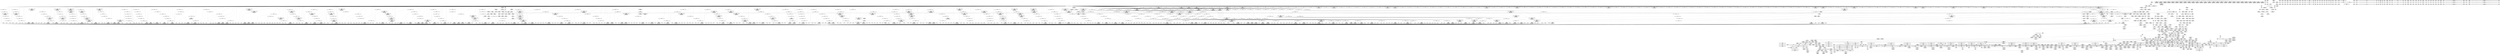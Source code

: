 digraph {
	CE0x50826f0 [shape=record,shape=Mrecord,label="{CE0x50826f0|80:_i64,_:_CRE_565,566_}"]
	CE0x509f900 [shape=record,shape=Mrecord,label="{CE0x509f900|80:_i64,_:_CRE_1666,1667_}"]
	CE0x50c9860 [shape=record,shape=Mrecord,label="{CE0x50c9860|i64*_getelementptr_inbounds_(_5_x_i64_,_5_x_i64_*___llvm_gcov_ctr57,_i64_0,_i64_4)|*Constant*}"]
	CE0x50434b0 [shape=record,shape=Mrecord,label="{CE0x50434b0|i64*_getelementptr_inbounds_(_6_x_i64_,_6_x_i64_*___llvm_gcov_ctr85,_i64_0,_i64_5)|*Constant*|*SummSource*}"]
	CE0x506c3b0 [shape=record,shape=Mrecord,label="{CE0x506c3b0|0:_i16,_4:_i32,_8:_i16,_40:_%struct.super_block*,_72:_i32,_:_SCMRE_618,619_}"]
	CE0x50af700 [shape=record,shape=Mrecord,label="{CE0x50af700|_ret_%struct.task_struct*_%tmp4,_!dbg_!15471|./arch/x86/include/asm/current.h,14|*SummSink*}"]
	CE0x50a47c0 [shape=record,shape=Mrecord,label="{CE0x50a47c0|80:_i64,_:_CRE_1904,1920_|*MultipleSource*|security/apparmor/include/apparmor.h,117|*LoadInst*|security/apparmor/include/apparmor.h,117}"]
	CE0x5065a10 [shape=record,shape=Mrecord,label="{CE0x5065a10|0:_i16,_4:_i32,_8:_i16,_40:_%struct.super_block*,_72:_i32,_:_SCMRE_553,554_}"]
	CE0x5099f80 [shape=record,shape=Mrecord,label="{CE0x5099f80|80:_i64,_:_CRE_1360,1361_}"]
	CE0x503f240 [shape=record,shape=Mrecord,label="{CE0x503f240|__aa_current_profile:_tmp8|security/apparmor/include/context.h,138}"]
	CE0x502de70 [shape=record,shape=Mrecord,label="{CE0x502de70|72:_%struct.hlist_bl_node**,_80:_%struct.dentry*,_104:_%struct.inode*,_:_CRE_178,179_}"]
	CE0x50301e0 [shape=record,shape=Mrecord,label="{CE0x50301e0|72:_%struct.hlist_bl_node**,_80:_%struct.dentry*,_104:_%struct.inode*,_:_CRE_199,200_}"]
	CE0x513afd0 [shape=record,shape=Mrecord,label="{CE0x513afd0|aa_cred_profile:_tmp19|security/apparmor/include/context.h,100|*SummSink*}"]
	CE0x502c1f0 [shape=record,shape=Mrecord,label="{CE0x502c1f0|common_perm:_tmp|*SummSink*}"]
	CE0x505d390 [shape=record,shape=Mrecord,label="{CE0x505d390|0:_i16,_4:_i32,_8:_i16,_40:_%struct.super_block*,_72:_i32,_:_SCMRE_306,307_}"]
	CE0x4bb97a0 [shape=record,shape=Mrecord,label="{CE0x4bb97a0|72:_%struct.hlist_bl_node**,_80:_%struct.dentry*,_104:_%struct.inode*,_:_CRE_64,72_|*MultipleSource*|security/apparmor/lsm.c,369|Function::apparmor_inode_getattr&Arg::dentry::}"]
	CE0x5131550 [shape=record,shape=Mrecord,label="{CE0x5131550|i64_12|*Constant*|*SummSource*}"]
	CE0x505afd0 [shape=record,shape=Mrecord,label="{CE0x505afd0|0:_i16,_4:_i32,_8:_i16,_40:_%struct.super_block*,_72:_i32,_:_SCMRE_284,285_}"]
	CE0x5136880 [shape=record,shape=Mrecord,label="{CE0x5136880|44:_i32,_48:_i16,_128:_i8*,_:_SCMRE_96,104_|*MultipleSource*|Function::aa_cred_profile&Arg::cred::|security/apparmor/include/context.h,99|security/apparmor/include/context.h,138}"]
	CE0x504b150 [shape=record,shape=Mrecord,label="{CE0x504b150|common_perm_mnt_dentry:_tmp1|*SummSink*}"]
	CE0x508aaf0 [shape=record,shape=Mrecord,label="{CE0x508aaf0|80:_i64,_:_CRE_112,120_|*MultipleSource*|security/apparmor/include/apparmor.h,117|*LoadInst*|security/apparmor/include/apparmor.h,117}"]
	CE0x50a6c90 [shape=record,shape=Mrecord,label="{CE0x50a6c90|__aa_current_profile:_do.end|*SummSource*}"]
	CE0x507e6e0 [shape=record,shape=Mrecord,label="{CE0x507e6e0|80:_i64,_:_CRE_429,430_}"]
	CE0x5081a30 [shape=record,shape=Mrecord,label="{CE0x5081a30|80:_i64,_:_CRE_536,540_|*MultipleSource*|security/apparmor/include/apparmor.h,117|*LoadInst*|security/apparmor/include/apparmor.h,117}"]
	CE0x5025830 [shape=record,shape=Mrecord,label="{CE0x5025830|GLOBAL:___aa_current_profile.__warned|Global_var:__aa_current_profile.__warned|*SummSink*}"]
	CE0x502ef50 [shape=record,shape=Mrecord,label="{CE0x502ef50|72:_%struct.hlist_bl_node**,_80:_%struct.dentry*,_104:_%struct.inode*,_:_CRE_188,189_}"]
	CE0x5052d10 [shape=record,shape=Mrecord,label="{CE0x5052d10|0:_i16,_4:_i32,_8:_i16,_40:_%struct.super_block*,_72:_i32,_:_SCMRE_180,181_}"]
	CE0x50a3ef0 [shape=record,shape=Mrecord,label="{CE0x50a3ef0|80:_i64,_:_CRE_1875,1876_}"]
	CE0x50bb930 [shape=record,shape=Mrecord,label="{CE0x50bb930|i64*_getelementptr_inbounds_(_2_x_i64_,_2_x_i64_*___llvm_gcov_ctr83,_i64_0,_i64_1)|*Constant*|*SummSink*}"]
	CE0x50463f0 [shape=record,shape=Mrecord,label="{CE0x50463f0|common_perm:_cmp|security/apparmor/lsm.c,169|*SummSource*}"]
	CE0x50cb340 [shape=record,shape=Mrecord,label="{CE0x50cb340|__aa_current_profile:_tmp12|security/apparmor/include/context.h,138}"]
	CE0x50383a0 [shape=record,shape=Mrecord,label="{CE0x50383a0|apparmor_inode_getattr:_tmp5|security/apparmor/lsm.c,369}"]
	CE0x5070ad0 [shape=record,shape=Mrecord,label="{CE0x5070ad0|0:_i16,_4:_i32,_8:_i16,_40:_%struct.super_block*,_72:_i32,_:_SCMRE_816,824_|*MultipleSource*|*LoadInst*|security/apparmor/lsm.c,369|security/apparmor/include/apparmor.h,117|Function::mediated_filesystem&Arg::inode::}"]
	CE0x50b5e00 [shape=record,shape=Mrecord,label="{CE0x50b5e00|i64_0|*Constant*}"]
	CE0x5068790 [shape=record,shape=Mrecord,label="{CE0x5068790|0:_i16,_4:_i32,_8:_i16,_40:_%struct.super_block*,_72:_i32,_:_SCMRE_581,582_}"]
	CE0x503b870 [shape=record,shape=Mrecord,label="{CE0x503b870|apparmor_inode_getattr:_tmp9|security/apparmor/lsm.c,372}"]
	CE0x5071590 [shape=record,shape=Mrecord,label="{CE0x5071590|0:_i16,_4:_i32,_8:_i16,_40:_%struct.super_block*,_72:_i32,_:_SCMRE_848,856_|*MultipleSource*|*LoadInst*|security/apparmor/lsm.c,369|security/apparmor/include/apparmor.h,117|Function::mediated_filesystem&Arg::inode::}"]
	CE0x50b2f30 [shape=record,shape=Mrecord,label="{CE0x50b2f30|common_perm:_op|Function::common_perm&Arg::op::}"]
	CE0x503d160 [shape=record,shape=Mrecord,label="{CE0x503d160|mediated_filesystem:_entry}"]
	CE0x5067dd0 [shape=record,shape=Mrecord,label="{CE0x5067dd0|0:_i16,_4:_i32,_8:_i16,_40:_%struct.super_block*,_72:_i32,_:_SCMRE_575,576_}"]
	CE0x4bb98e0 [shape=record,shape=Mrecord,label="{CE0x4bb98e0|i32_0|*Constant*|*SummSource*}"]
	CE0x507fd30 [shape=record,shape=Mrecord,label="{CE0x507fd30|80:_i64,_:_CRE_450,451_}"]
	CE0x500ac80 [shape=record,shape=Mrecord,label="{CE0x500ac80|apparmor_inode_getattr:_bb|*SummSink*}"]
	CE0x5041070 [shape=record,shape=Mrecord,label="{CE0x5041070|common_perm_mnt_dentry:_dentry|Function::common_perm_mnt_dentry&Arg::dentry::|*SummSink*}"]
	CE0x5023c40 [shape=record,shape=Mrecord,label="{CE0x5023c40|mediated_filesystem:_bb|*SummSource*}"]
	CE0x5063730 [shape=record,shape=Mrecord,label="{CE0x5063730|80:_i64,_:_CRE_1323,1324_}"]
	CE0x50566f0 [shape=record,shape=Mrecord,label="{CE0x50566f0|0:_i16,_4:_i32,_8:_i16,_40:_%struct.super_block*,_72:_i32,_:_SCMRE_240,241_}"]
	CE0x507d6f0 [shape=record,shape=Mrecord,label="{CE0x507d6f0|80:_i64,_:_CRE_414,415_}"]
	CE0x50843a0 [shape=record,shape=Mrecord,label="{CE0x50843a0|80:_i64,_:_CRE_592,593_}"]
	CE0x5056e50 [shape=record,shape=Mrecord,label="{CE0x5056e50|0:_i16,_4:_i32,_8:_i16,_40:_%struct.super_block*,_72:_i32,_:_SCMRE_243,244_}"]
	CE0x50b32f0 [shape=record,shape=Mrecord,label="{CE0x50b32f0|GLOBAL:_common_perm|*Constant*}"]
	CE0x50b3a40 [shape=record,shape=Mrecord,label="{CE0x50b3a40|_ret_i32_%error.0,_!dbg_!15483|security/apparmor/lsm.c,172|*SummSink*}"]
	CE0x5028ce0 [shape=record,shape=Mrecord,label="{CE0x5028ce0|__aa_current_profile:_tmp13|security/apparmor/include/context.h,138|*SummSource*}"]
	CE0x5089c30 [shape=record,shape=Mrecord,label="{CE0x5089c30|80:_i64,_:_CRE_48,56_|*MultipleSource*|security/apparmor/include/apparmor.h,117|*LoadInst*|security/apparmor/include/apparmor.h,117}"]
	CE0x50846d0 [shape=record,shape=Mrecord,label="{CE0x50846d0|80:_i64,_:_CRE_595,596_}"]
	CE0x5014ea0 [shape=record,shape=Mrecord,label="{CE0x5014ea0|apparmor_inode_getattr:_entry}"]
	CE0x50d7840 [shape=record,shape=Mrecord,label="{CE0x50d7840|i64*_getelementptr_inbounds_(_5_x_i64_,_5_x_i64_*___llvm_gcov_ctr57,_i64_0,_i64_3)|*Constant*|*SummSource*}"]
	CE0x5013a60 [shape=record,shape=Mrecord,label="{CE0x5013a60|_call_void_mcount()_#2|*SummSink*}"]
	CE0x5034c00 [shape=record,shape=Mrecord,label="{CE0x5034c00|72:_%struct.hlist_bl_node**,_80:_%struct.dentry*,_104:_%struct.inode*,_:_CRE_307,308_}"]
	CE0x505e3c0 [shape=record,shape=Mrecord,label="{CE0x505e3c0|0:_i16,_4:_i32,_8:_i16,_40:_%struct.super_block*,_72:_i32,_:_SCMRE_336,344_|*MultipleSource*|*LoadInst*|security/apparmor/lsm.c,369|security/apparmor/include/apparmor.h,117|Function::mediated_filesystem&Arg::inode::}"]
	CE0x50a5390 [shape=record,shape=Mrecord,label="{CE0x50a5390|80:_i64,_:_CRE_2248,2256_|*MultipleSource*|security/apparmor/include/apparmor.h,117|*LoadInst*|security/apparmor/include/apparmor.h,117}"]
	CE0x50a39a0 [shape=record,shape=Mrecord,label="{CE0x50a39a0|80:_i64,_:_CRE_1872,1873_}"]
	CE0x505fc80 [shape=record,shape=Mrecord,label="{CE0x505fc80|0:_i16,_4:_i32,_8:_i16,_40:_%struct.super_block*,_72:_i32,_:_SCMRE_416,424_|*MultipleSource*|*LoadInst*|security/apparmor/lsm.c,369|security/apparmor/include/apparmor.h,117|Function::mediated_filesystem&Arg::inode::}"]
	CE0x50bd800 [shape=record,shape=Mrecord,label="{CE0x50bd800|common_perm_mnt_dentry:_d_inode3|security/apparmor/lsm.c,208|*SummSink*}"]
	CE0x5074b20 [shape=record,shape=Mrecord,label="{CE0x5074b20|0:_i16,_4:_i32,_8:_i16,_40:_%struct.super_block*,_72:_i32,_:_SCMRE_893,894_}"]
	CE0x514b990 [shape=record,shape=Mrecord,label="{CE0x514b990|aa_cred_profile:_bb|*SummSource*}"]
	CE0x50c7710 [shape=record,shape=Mrecord,label="{CE0x50c7710|aa_path_perm:_profile|Function::aa_path_perm&Arg::profile::|*SummSource*}"]
	CE0x506eff0 [shape=record,shape=Mrecord,label="{CE0x506eff0|0:_i16,_4:_i32,_8:_i16,_40:_%struct.super_block*,_72:_i32,_:_SCMRE_728,736_|*MultipleSource*|*LoadInst*|security/apparmor/lsm.c,369|security/apparmor/include/apparmor.h,117|Function::mediated_filesystem&Arg::inode::}"]
	CE0x5061d60 [shape=record,shape=Mrecord,label="{CE0x5061d60|0:_i16,_4:_i32,_8:_i16,_40:_%struct.super_block*,_72:_i32,_:_SCMRE_480,481_}"]
	CE0x508dd80 [shape=record,shape=Mrecord,label="{CE0x508dd80|80:_i64,_:_CRE_320,328_|*MultipleSource*|security/apparmor/include/apparmor.h,117|*LoadInst*|security/apparmor/include/apparmor.h,117}"]
	CE0x50b9840 [shape=record,shape=Mrecord,label="{CE0x50b9840|common_perm_mnt_dentry:_tmp2}"]
	CE0x50b9ab0 [shape=record,shape=Mrecord,label="{CE0x50b9ab0|common_perm:_tmp1}"]
	CE0x4caf0d0 [shape=record,shape=Mrecord,label="{CE0x4caf0d0|72:_%struct.hlist_bl_node**,_80:_%struct.dentry*,_104:_%struct.inode*,_:_CRE_24,40_|*MultipleSource*|security/apparmor/lsm.c,369|Function::apparmor_inode_getattr&Arg::dentry::}"]
	CE0x50393f0 [shape=record,shape=Mrecord,label="{CE0x50393f0|i32_128|*Constant*}"]
	CE0x50a0c20 [shape=record,shape=Mrecord,label="{CE0x50a0c20|80:_i64,_:_CRE_1684,1685_}"]
	CE0x5132b00 [shape=record,shape=Mrecord,label="{CE0x5132b00|i64*_getelementptr_inbounds_(_16_x_i64_,_16_x_i64_*___llvm_gcov_ctr46,_i64_0,_i64_10)|*Constant*|*SummSource*}"]
	CE0x507bc70 [shape=record,shape=Mrecord,label="{CE0x507bc70|80:_i64,_:_CRE_384,388_|*MultipleSource*|security/apparmor/include/apparmor.h,117|*LoadInst*|security/apparmor/include/apparmor.h,117}"]
	CE0x5063a60 [shape=record,shape=Mrecord,label="{CE0x5063a60|80:_i64,_:_CRE_1326,1327_}"]
	CE0x5050af0 [shape=record,shape=Mrecord,label="{CE0x5050af0|0:_i16,_4:_i32,_8:_i16,_40:_%struct.super_block*,_72:_i32,_:_SCMRE_159,160_}"]
	CE0x50ca9d0 [shape=record,shape=Mrecord,label="{CE0x50ca9d0|__aa_current_profile:_tmp7|security/apparmor/include/context.h,138|*SummSource*}"]
	CE0x5099c50 [shape=record,shape=Mrecord,label="{CE0x5099c50|80:_i64,_:_CRE_1357,1358_}"]
	CE0x50b15c0 [shape=record,shape=Mrecord,label="{CE0x50b15c0|__aa_current_profile:_tmp19|security/apparmor/include/context.h,138}"]
	CE0x50d76c0 [shape=record,shape=Mrecord,label="{CE0x50d76c0|i64*_getelementptr_inbounds_(_5_x_i64_,_5_x_i64_*___llvm_gcov_ctr57,_i64_0,_i64_3)|*Constant*}"]
	CE0x50725c0 [shape=record,shape=Mrecord,label="{CE0x50725c0|0:_i16,_4:_i32,_8:_i16,_40:_%struct.super_block*,_72:_i32,_:_SCMRE_870,871_}"]
	CE0x505d050 [shape=record,shape=Mrecord,label="{CE0x505d050|0:_i16,_4:_i32,_8:_i16,_40:_%struct.super_block*,_72:_i32,_:_SCMRE_304,305_}"]
	CE0x50bdd60 [shape=record,shape=Mrecord,label="{CE0x50bdd60|__aa_current_profile:_tmp1}"]
	CE0x5034600 [shape=record,shape=Mrecord,label="{CE0x5034600|72:_%struct.hlist_bl_node**,_80:_%struct.dentry*,_104:_%struct.inode*,_:_CRE_288,296_|*MultipleSource*|security/apparmor/lsm.c,369|Function::apparmor_inode_getattr&Arg::dentry::}"]
	CE0x512aaa0 [shape=record,shape=Mrecord,label="{CE0x512aaa0|aa_cred_profile:_do.end|*SummSource*}"]
	CE0x508d7b0 [shape=record,shape=Mrecord,label="{CE0x508d7b0|80:_i64,_:_CRE_296,304_|*MultipleSource*|security/apparmor/include/apparmor.h,117|*LoadInst*|security/apparmor/include/apparmor.h,117}"]
	CE0x50d6a70 [shape=record,shape=Mrecord,label="{CE0x50d6a70|i64*_getelementptr_inbounds_(_5_x_i64_,_5_x_i64_*___llvm_gcov_ctr57,_i64_0,_i64_3)|*Constant*|*SummSink*}"]
	CE0x5028610 [shape=record,shape=Mrecord,label="{CE0x5028610|i64*_getelementptr_inbounds_(_11_x_i64_,_11_x_i64_*___llvm_gcov_ctr58,_i64_0,_i64_6)|*Constant*|*SummSource*}"]
	CE0x50d6f50 [shape=record,shape=Mrecord,label="{CE0x50d6f50|common_perm:_tmp5|security/apparmor/lsm.c,169|*SummSink*}"]
	CE0x50a06d0 [shape=record,shape=Mrecord,label="{CE0x50a06d0|80:_i64,_:_CRE_1679,1680_}"]
	CE0x503bb60 [shape=record,shape=Mrecord,label="{CE0x503bb60|apparmor_inode_getattr:_tmp10|security/apparmor/lsm.c,372|*SummSink*}"]
	CE0x5025e60 [shape=record,shape=Mrecord,label="{CE0x5025e60|__aa_current_profile:_land.lhs.true2|*SummSource*}"]
	CE0x50cdac0 [shape=record,shape=Mrecord,label="{CE0x50cdac0|__aa_current_profile:_tmp3|*SummSource*}"]
	CE0x50bb9a0 [shape=record,shape=Mrecord,label="{CE0x50bb9a0|common_perm_mnt_dentry:_tmp1}"]
	CE0x513b340 [shape=record,shape=Mrecord,label="{CE0x513b340|i64*_getelementptr_inbounds_(_16_x_i64_,_16_x_i64_*___llvm_gcov_ctr46,_i64_0,_i64_8)|*Constant*}"]
	CE0x50ad460 [shape=record,shape=Mrecord,label="{CE0x50ad460|i8_1|*Constant*|*SummSource*}"]
	CE0x50913f0 [shape=record,shape=Mrecord,label="{CE0x50913f0|80:_i64,_:_CRE_1240,1241_}"]
	CE0x5067750 [shape=record,shape=Mrecord,label="{CE0x5067750|0:_i16,_4:_i32,_8:_i16,_40:_%struct.super_block*,_72:_i32,_:_SCMRE_571,572_}"]
	CE0x5069150 [shape=record,shape=Mrecord,label="{CE0x5069150|0:_i16,_4:_i32,_8:_i16,_40:_%struct.super_block*,_72:_i32,_:_SCMRE_587,588_}"]
	CE0x5027790 [shape=record,shape=Mrecord,label="{CE0x5027790|0:_i8,_:_GCMR___aa_current_profile.__warned_internal_global_i8_0,_section_.data.unlikely_,_align_1:_elem_0:default:}"]
	CE0x50caf40 [shape=record,shape=Mrecord,label="{CE0x50caf40|__aa_current_profile:_tmp11|security/apparmor/include/context.h,138|*SummSource*}"]
	CE0x5041880 [shape=record,shape=Mrecord,label="{CE0x5041880|common_perm_mnt_dentry:_mask|Function::common_perm_mnt_dentry&Arg::mask::|*SummSource*}"]
	CE0x5078dc0 [shape=record,shape=Mrecord,label="{CE0x5078dc0|0:_i16,_4:_i32,_8:_i16,_40:_%struct.super_block*,_72:_i32,_:_SCMRE_934,935_}"]
	CE0x5033420 [shape=record,shape=Mrecord,label="{CE0x5033420|72:_%struct.hlist_bl_node**,_80:_%struct.dentry*,_104:_%struct.inode*,_:_CRE_240,248_|*MultipleSource*|security/apparmor/lsm.c,369|Function::apparmor_inode_getattr&Arg::dentry::}"]
	CE0x5059770 [shape=record,shape=Mrecord,label="{CE0x5059770|0:_i16,_4:_i32,_8:_i16,_40:_%struct.super_block*,_72:_i32,_:_SCMRE_269,270_}"]
	CE0x50887e0 [shape=record,shape=Mrecord,label="{CE0x50887e0|80:_i64,_:_CRE_1208,1209_}"]
	CE0x50569a0 [shape=record,shape=Mrecord,label="{CE0x50569a0|0:_i16,_4:_i32,_8:_i16,_40:_%struct.super_block*,_72:_i32,_:_SCMRE_241,242_}"]
	CE0x5031620 [shape=record,shape=Mrecord,label="{CE0x5031620|72:_%struct.hlist_bl_node**,_80:_%struct.dentry*,_104:_%struct.inode*,_:_CRE_211,212_}"]
	CE0x50da9a0 [shape=record,shape=Mrecord,label="{CE0x50da9a0|common_perm:_if.end}"]
	CE0x5012b60 [shape=record,shape=Mrecord,label="{CE0x5012b60|72:_%struct.hlist_bl_node**,_80:_%struct.dentry*,_104:_%struct.inode*,_:_CRE_145,146_}"]
	CE0x50a6100 [shape=record,shape=Mrecord,label="{CE0x50a6100|common_perm_mnt_dentry:_tmp3|*SummSource*}"]
	CE0x509c660 [shape=record,shape=Mrecord,label="{CE0x509c660|80:_i64,_:_CRE_1618,1619_}"]
	CE0x5018160 [shape=record,shape=Mrecord,label="{CE0x5018160|72:_%struct.hlist_bl_node**,_80:_%struct.dentry*,_104:_%struct.inode*,_:_CRE_160,161_}"]
	CE0x5071da0 [shape=record,shape=Mrecord,label="{CE0x5071da0|0:_i16,_4:_i32,_8:_i16,_40:_%struct.super_block*,_72:_i32,_:_SCMRE_865,866_}"]
	CE0x5077d80 [shape=record,shape=Mrecord,label="{CE0x5077d80|0:_i16,_4:_i32,_8:_i16,_40:_%struct.super_block*,_72:_i32,_:_SCMRE_924,925_}"]
	CE0x507a2c0 [shape=record,shape=Mrecord,label="{CE0x507a2c0|0:_i16,_4:_i32,_8:_i16,_40:_%struct.super_block*,_72:_i32,_:_SCMRE_978,979_}"]
	CE0x5133100 [shape=record,shape=Mrecord,label="{CE0x5133100|aa_cred_profile:_tmp24|security/apparmor/include/context.h,100|*SummSource*}"]
	CE0x5023760 [shape=record,shape=Mrecord,label="{CE0x5023760|_ret_i32_%retval.0,_!dbg_!15478|security/apparmor/lsm.c,374}"]
	CE0x5134e70 [shape=record,shape=Mrecord,label="{CE0x5134e70|aa_cred_profile:_do.body5|*SummSink*}"]
	CE0x5115bd0 [shape=record,shape=Mrecord,label="{CE0x5115bd0|i64_0|*Constant*}"]
	CE0x50488b0 [shape=record,shape=Mrecord,label="{CE0x50488b0|common_perm:_mask|Function::common_perm&Arg::mask::|*SummSource*}"]
	CE0x509e800 [shape=record,shape=Mrecord,label="{CE0x509e800|80:_i64,_:_CRE_1650,1651_}"]
	CE0x5080e30 [shape=record,shape=Mrecord,label="{CE0x5080e30|80:_i64,_:_CRE_480,488_|*MultipleSource*|security/apparmor/include/apparmor.h,117|*LoadInst*|security/apparmor/include/apparmor.h,117}"]
	CE0x50106d0 [shape=record,shape=Mrecord,label="{CE0x50106d0|_call_void_mcount()_#2}"]
	CE0x502b2b0 [shape=record,shape=Mrecord,label="{CE0x502b2b0|i64*_getelementptr_inbounds_(_2_x_i64_,_2_x_i64_*___llvm_gcov_ctr55,_i64_0,_i64_1)|*Constant*}"]
	CE0x50a6060 [shape=record,shape=Mrecord,label="{CE0x50a6060|common_perm_mnt_dentry:_tmp3}"]
	CE0x5028c70 [shape=record,shape=Mrecord,label="{CE0x5028c70|__aa_current_profile:_tmp13|security/apparmor/include/context.h,138}"]
	CE0x50ac000 [shape=record,shape=Mrecord,label="{CE0x50ac000|i8*_getelementptr_inbounds_(_45_x_i8_,_45_x_i8_*_.str14,_i32_0,_i32_0)|*Constant*|*SummSink*}"]
	CE0x5034890 [shape=record,shape=Mrecord,label="{CE0x5034890|72:_%struct.hlist_bl_node**,_80:_%struct.dentry*,_104:_%struct.inode*,_:_CRE_296,304_|*MultipleSource*|security/apparmor/lsm.c,369|Function::apparmor_inode_getattr&Arg::dentry::}"]
	CE0x50cb4a0 [shape=record,shape=Mrecord,label="{CE0x50cb4a0|__aa_current_profile:_tmp12|security/apparmor/include/context.h,138|*SummSource*}"]
	CE0x50b64a0 [shape=record,shape=Mrecord,label="{CE0x50b64a0|i1_true|*Constant*}"]
	CE0x500e780 [shape=record,shape=Mrecord,label="{CE0x500e780|i64_1|*Constant*}"]
	CE0x50614b0 [shape=record,shape=Mrecord,label="{CE0x50614b0|0:_i16,_4:_i32,_8:_i16,_40:_%struct.super_block*,_72:_i32,_:_SCMRE_474,475_}"]
	CE0x508db90 [shape=record,shape=Mrecord,label="{CE0x508db90|80:_i64,_:_CRE_312,320_|*MultipleSource*|security/apparmor/include/apparmor.h,117|*LoadInst*|security/apparmor/include/apparmor.h,117}"]
	CE0x5104050 [shape=record,shape=Mrecord,label="{CE0x5104050|get_current:_tmp2|*SummSink*}"]
	CE0x5115400 [shape=record,shape=Mrecord,label="{CE0x5115400|aa_cred_profile:_tobool4|security/apparmor/include/context.h,100}"]
	CE0x50ab940 [shape=record,shape=Mrecord,label="{CE0x50ab940|i32_138|*Constant*|*SummSource*}"]
	CE0x50061d0 [shape=record,shape=Mrecord,label="{CE0x50061d0|apparmor_inode_getattr:_tmp6|security/apparmor/lsm.c,369|*SummSink*}"]
	CE0x507aeb0 [shape=record,shape=Mrecord,label="{CE0x507aeb0|0:_i16,_4:_i32,_8:_i16,_40:_%struct.super_block*,_72:_i32,_:_SCMRE_992,1000_|*MultipleSource*|*LoadInst*|security/apparmor/lsm.c,369|security/apparmor/include/apparmor.h,117|Function::mediated_filesystem&Arg::inode::}"]
	CE0x50439e0 [shape=record,shape=Mrecord,label="{CE0x50439e0|aa_cred_profile:_entry}"]
	CE0x512aea0 [shape=record,shape=Mrecord,label="{CE0x512aea0|_call_void_mcount()_#2}"]
	CE0x50788e0 [shape=record,shape=Mrecord,label="{CE0x50788e0|0:_i16,_4:_i32,_8:_i16,_40:_%struct.super_block*,_72:_i32,_:_SCMRE_931,932_}"]
	CE0x5092930 [shape=record,shape=Mrecord,label="{CE0x5092930|80:_i64,_:_CRE_1260,1261_}"]
	CE0x5118af0 [shape=record,shape=Mrecord,label="{CE0x5118af0|44:_i32,_48:_i16,_128:_i8*,_:_SCMRE_168,176_|*MultipleSource*|Function::aa_cred_profile&Arg::cred::|security/apparmor/include/context.h,99|security/apparmor/include/context.h,138}"]
	CE0x505c350 [shape=record,shape=Mrecord,label="{CE0x505c350|0:_i16,_4:_i32,_8:_i16,_40:_%struct.super_block*,_72:_i32,_:_SCMRE_296,297_}"]
	CE0x5074980 [shape=record,shape=Mrecord,label="{CE0x5074980|0:_i16,_4:_i32,_8:_i16,_40:_%struct.super_block*,_72:_i32,_:_SCMRE_892,893_}"]
	CE0x50855b0 [shape=record,shape=Mrecord,label="{CE0x50855b0|80:_i64,_:_CRE_609,610_}"]
	CE0x504d3b0 [shape=record,shape=Mrecord,label="{CE0x504d3b0|0:_i16,_4:_i32,_8:_i16,_40:_%struct.super_block*,_72:_i32,_:_SCMRE_80,88_|*MultipleSource*|*LoadInst*|security/apparmor/lsm.c,369|security/apparmor/include/apparmor.h,117|Function::mediated_filesystem&Arg::inode::}"]
	CE0x508c070 [shape=record,shape=Mrecord,label="{CE0x508c070|80:_i64,_:_CRE_200,204_|*MultipleSource*|security/apparmor/include/apparmor.h,117|*LoadInst*|security/apparmor/include/apparmor.h,117}"]
	CE0x509ed50 [shape=record,shape=Mrecord,label="{CE0x509ed50|80:_i64,_:_CRE_1655,1656_}"]
	CE0x5116580 [shape=record,shape=Mrecord,label="{CE0x5116580|aa_cred_profile:_security|security/apparmor/include/context.h,99|*SummSource*}"]
	CE0x5005d80 [shape=record,shape=Mrecord,label="{CE0x5005d80|__aa_current_profile:_call|security/apparmor/include/context.h,138|*SummSink*}"]
	CE0x5032bb0 [shape=record,shape=Mrecord,label="{CE0x5032bb0|72:_%struct.hlist_bl_node**,_80:_%struct.dentry*,_104:_%struct.inode*,_:_CRE_219,220_}"]
	CE0x503fd70 [shape=record,shape=Mrecord,label="{CE0x503fd70|i32_14|*Constant*|*SummSink*}"]
	CE0x50b4df0 [shape=record,shape=Mrecord,label="{CE0x50b4df0|i32_2|*Constant*|*SummSink*}"]
	CE0x50c7c10 [shape=record,shape=Mrecord,label="{CE0x50c7c10|aa_path_perm:_path|Function::aa_path_perm&Arg::path::|*SummSource*}"]
	CE0x5116cf0 [shape=record,shape=Mrecord,label="{CE0x5116cf0|_call_void_mcount()_#2|*SummSource*}"]
	CE0x50340e0 [shape=record,shape=Mrecord,label="{CE0x50340e0|72:_%struct.hlist_bl_node**,_80:_%struct.dentry*,_104:_%struct.inode*,_:_CRE_272,280_|*MultipleSource*|security/apparmor/lsm.c,369|Function::apparmor_inode_getattr&Arg::dentry::}"]
	CE0x50190a0 [shape=record,shape=Mrecord,label="{CE0x50190a0|apparmor_inode_getattr:_tmp8|security/apparmor/lsm.c,370|*SummSource*}"]
	CE0x50449f0 [shape=record,shape=Mrecord,label="{CE0x50449f0|common_perm:_path|Function::common_perm&Arg::path::|*SummSink*}"]
	CE0x50588d0 [shape=record,shape=Mrecord,label="{CE0x50588d0|0:_i16,_4:_i32,_8:_i16,_40:_%struct.super_block*,_72:_i32,_:_SCMRE_260,261_}"]
	CE0x5079ab0 [shape=record,shape=Mrecord,label="{CE0x5079ab0|0:_i16,_4:_i32,_8:_i16,_40:_%struct.super_block*,_72:_i32,_:_SCMRE_968,976_|*MultipleSource*|*LoadInst*|security/apparmor/lsm.c,369|security/apparmor/include/apparmor.h,117|Function::mediated_filesystem&Arg::inode::}"]
	CE0x50a18b0 [shape=record,shape=Mrecord,label="{CE0x50a18b0|80:_i64,_:_CRE_1728,1736_|*MultipleSource*|security/apparmor/include/apparmor.h,117|*LoadInst*|security/apparmor/include/apparmor.h,117}"]
	CE0x5025670 [shape=record,shape=Mrecord,label="{CE0x5025670|GLOBAL:___aa_current_profile.__warned|Global_var:__aa_current_profile.__warned|*SummSource*}"]
	CE0x5086380 [shape=record,shape=Mrecord,label="{CE0x5086380|80:_i64,_:_CRE_622,623_}"]
	CE0x50550d0 [shape=record,shape=Mrecord,label="{CE0x50550d0|0:_i16,_4:_i32,_8:_i16,_40:_%struct.super_block*,_72:_i32,_:_SCMRE_202,203_}"]
	CE0x5012cd0 [shape=record,shape=Mrecord,label="{CE0x5012cd0|72:_%struct.hlist_bl_node**,_80:_%struct.dentry*,_104:_%struct.inode*,_:_CRE_146,147_}"]
	CE0x5066570 [shape=record,shape=Mrecord,label="{CE0x5066570|0:_i16,_4:_i32,_8:_i16,_40:_%struct.super_block*,_72:_i32,_:_SCMRE_560,561_}"]
	CE0x5052830 [shape=record,shape=Mrecord,label="{CE0x5052830|0:_i16,_4:_i32,_8:_i16,_40:_%struct.super_block*,_72:_i32,_:_SCMRE_177,178_}"]
	CE0x514af80 [shape=record,shape=Mrecord,label="{CE0x514af80|i32_22|*Constant*|*SummSource*}"]
	CE0x5050950 [shape=record,shape=Mrecord,label="{CE0x5050950|0:_i16,_4:_i32,_8:_i16,_40:_%struct.super_block*,_72:_i32,_:_SCMRE_158,159_}"]
	CE0x5025dc0 [shape=record,shape=Mrecord,label="{CE0x5025dc0|__aa_current_profile:_land.lhs.true2}"]
	CE0x5117810 [shape=record,shape=Mrecord,label="{CE0x5117810|aa_cred_profile:_tobool|security/apparmor/include/context.h,100|*SummSource*}"]
	CE0x5051cd0 [shape=record,shape=Mrecord,label="{CE0x5051cd0|0:_i16,_4:_i32,_8:_i16,_40:_%struct.super_block*,_72:_i32,_:_SCMRE_170,171_}"]
	CE0x50bce40 [shape=record,shape=Mrecord,label="{CE0x50bce40|0:_%struct.vfsmount*,_8:_%struct.dentry*,_:_SCMRE_0,8_|*MultipleSource*|security/apparmor/lsm.c, 206|security/apparmor/lsm.c,206}"]
	CE0x502f610 [shape=record,shape=Mrecord,label="{CE0x502f610|72:_%struct.hlist_bl_node**,_80:_%struct.dentry*,_104:_%struct.inode*,_:_CRE_192,193_}"]
	CE0x514eb80 [shape=record,shape=Mrecord,label="{CE0x514eb80|i64*_getelementptr_inbounds_(_16_x_i64_,_16_x_i64_*___llvm_gcov_ctr46,_i64_0,_i64_14)|*Constant*|*SummSink*}"]
	CE0x504c030 [shape=record,shape=Mrecord,label="{CE0x504c030|0:_i16,_4:_i32,_8:_i16,_40:_%struct.super_block*,_72:_i32,_:_SCMRE_24,32_|*MultipleSource*|*LoadInst*|security/apparmor/lsm.c,369|security/apparmor/include/apparmor.h,117|Function::mediated_filesystem&Arg::inode::}"]
	CE0x50bac50 [shape=record,shape=Mrecord,label="{CE0x50bac50|_call_void_mcount()_#2}"]
	CE0x509ec40 [shape=record,shape=Mrecord,label="{CE0x509ec40|80:_i64,_:_CRE_1654,1655_}"]
	CE0x5082e60 [shape=record,shape=Mrecord,label="{CE0x5082e60|80:_i64,_:_CRE_572,573_}"]
	CE0x5066710 [shape=record,shape=Mrecord,label="{CE0x5066710|0:_i16,_4:_i32,_8:_i16,_40:_%struct.super_block*,_72:_i32,_:_SCMRE_561,562_}"]
	CE0x509f5d0 [shape=record,shape=Mrecord,label="{CE0x509f5d0|80:_i64,_:_CRE_1663,1664_}"]
	CE0x5091830 [shape=record,shape=Mrecord,label="{CE0x5091830|80:_i64,_:_CRE_1244,1245_}"]
	CE0x5051650 [shape=record,shape=Mrecord,label="{CE0x5051650|0:_i16,_4:_i32,_8:_i16,_40:_%struct.super_block*,_72:_i32,_:_SCMRE_166,167_}"]
	CE0x50a70e0 [shape=record,shape=Mrecord,label="{CE0x50a70e0|_call_void_mcount()_#2}"]
	CE0x501bce0 [shape=record,shape=Mrecord,label="{CE0x501bce0|aa_cred_profile:_if.then}"]
	CE0x50c7880 [shape=record,shape=Mrecord,label="{CE0x50c7880|aa_path_perm:_profile|Function::aa_path_perm&Arg::profile::|*SummSink*}"]
	CE0x5066090 [shape=record,shape=Mrecord,label="{CE0x5066090|0:_i16,_4:_i32,_8:_i16,_40:_%struct.super_block*,_72:_i32,_:_SCMRE_557,558_}"]
	CE0x5082640 [shape=record,shape=Mrecord,label="{CE0x5082640|80:_i64,_:_CRE_564,565_}"]
	CE0x5094bb0 [shape=record,shape=Mrecord,label="{CE0x5094bb0|80:_i64,_:_CRE_1311,1312_}"]
	CE0x50b3410 [shape=record,shape=Mrecord,label="{CE0x50b3410|common_perm:_entry|*SummSink*}"]
	CE0x514bd60 [shape=record,shape=Mrecord,label="{CE0x514bd60|aa_cred_profile:_tmp27|security/apparmor/include/context.h,100|*SummSink*}"]
	CE0x5029260 [shape=record,shape=Mrecord,label="{CE0x5029260|__aa_current_profile:_tmp14|security/apparmor/include/context.h,138}"]
	CE0x504f770 [shape=record,shape=Mrecord,label="{CE0x504f770|0:_i16,_4:_i32,_8:_i16,_40:_%struct.super_block*,_72:_i32,_:_SCMRE_147,148_}"]
	CE0x5047b30 [shape=record,shape=Mrecord,label="{CE0x5047b30|__aa_current_profile:_tmp21|security/apparmor/include/context.h,138|*SummSource*}"]
	CE0x5152c90 [shape=record,shape=Mrecord,label="{CE0x5152c90|aa_cred_profile:_tmp34|security/apparmor/include/context.h,101|*SummSink*}"]
	CE0x5050610 [shape=record,shape=Mrecord,label="{CE0x5050610|0:_i16,_4:_i32,_8:_i16,_40:_%struct.super_block*,_72:_i32,_:_SCMRE_156,157_}"]
	CE0x5106870 [shape=record,shape=Mrecord,label="{CE0x5106870|aa_cred_profile:_profile|security/apparmor/include/context.h,100}"]
	CE0x50a6fa0 [shape=record,shape=Mrecord,label="{CE0x50a6fa0|i64*_getelementptr_inbounds_(_11_x_i64_,_11_x_i64_*___llvm_gcov_ctr58,_i64_0,_i64_0)|*Constant*|*SummSource*}"]
	CE0x5132610 [shape=record,shape=Mrecord,label="{CE0x5132610|aa_cred_profile:_tmp23|security/apparmor/include/context.h,100|*SummSink*}"]
	CE0x512d9c0 [shape=record,shape=Mrecord,label="{CE0x512d9c0|aa_cred_profile:_lnot3|security/apparmor/include/context.h,100|*SummSource*}"]
	CE0x5103cd0 [shape=record,shape=Mrecord,label="{CE0x5103cd0|get_current:_tmp3}"]
	CE0x5035ea0 [shape=record,shape=Mrecord,label="{CE0x5035ea0|72:_%struct.hlist_bl_node**,_80:_%struct.dentry*,_104:_%struct.inode*,_:_CRE_314,315_}"]
	CE0x504e9e0 [shape=record,shape=Mrecord,label="{CE0x504e9e0|0:_i16,_4:_i32,_8:_i16,_40:_%struct.super_block*,_72:_i32,_:_SCMRE_138,139_}"]
	CE0x5091a50 [shape=record,shape=Mrecord,label="{CE0x5091a50|80:_i64,_:_CRE_1246,1247_}"]
	CE0x5055a90 [shape=record,shape=Mrecord,label="{CE0x5055a90|0:_i16,_4:_i32,_8:_i16,_40:_%struct.super_block*,_72:_i32,_:_SCMRE_208,210_|*MultipleSource*|*LoadInst*|security/apparmor/lsm.c,369|security/apparmor/include/apparmor.h,117|Function::mediated_filesystem&Arg::inode::}"]
	CE0x50a8880 [shape=record,shape=Mrecord,label="{CE0x50a8880|i32_4|*Constant*|*SummSink*}"]
	CE0x5088bb0 [shape=record,shape=Mrecord,label="{CE0x5088bb0|mediated_filesystem:_s_flags|security/apparmor/include/apparmor.h,117|*SummSink*}"]
	CE0x505f1c0 [shape=record,shape=Mrecord,label="{CE0x505f1c0|0:_i16,_4:_i32,_8:_i16,_40:_%struct.super_block*,_72:_i32,_:_SCMRE_384,388_|*MultipleSource*|*LoadInst*|security/apparmor/lsm.c,369|security/apparmor/include/apparmor.h,117|Function::mediated_filesystem&Arg::inode::}"]
	CE0x50bacf0 [shape=record,shape=Mrecord,label="{CE0x50bacf0|_call_void_mcount()_#2|*SummSource*}"]
	CE0x51048b0 [shape=record,shape=Mrecord,label="{CE0x51048b0|i64*_getelementptr_inbounds_(_2_x_i64_,_2_x_i64_*___llvm_gcov_ctr112,_i64_0,_i64_1)|*Constant*}"]
	CE0x50a0290 [shape=record,shape=Mrecord,label="{CE0x50a0290|80:_i64,_:_CRE_1675,1676_}"]
	CE0x5062da0 [shape=record,shape=Mrecord,label="{CE0x5062da0|0:_i16,_4:_i32,_8:_i16,_40:_%struct.super_block*,_72:_i32,_:_SCMRE_500,504_|*MultipleSource*|*LoadInst*|security/apparmor/lsm.c,369|security/apparmor/include/apparmor.h,117|Function::mediated_filesystem&Arg::inode::}"]
	CE0x504ced0 [shape=record,shape=Mrecord,label="{CE0x504ced0|0:_i16,_4:_i32,_8:_i16,_40:_%struct.super_block*,_72:_i32,_:_SCMRE_72,76_|*MultipleSource*|*LoadInst*|security/apparmor/lsm.c,369|security/apparmor/include/apparmor.h,117|Function::mediated_filesystem&Arg::inode::}"]
	CE0x50773c0 [shape=record,shape=Mrecord,label="{CE0x50773c0|0:_i16,_4:_i32,_8:_i16,_40:_%struct.super_block*,_72:_i32,_:_SCMRE_918,919_}"]
	CE0x50b6a50 [shape=record,shape=Mrecord,label="{CE0x50b6a50|mediated_filesystem:_lnot|security/apparmor/include/apparmor.h,117|*SummSink*}"]
	CE0x5013dc0 [shape=record,shape=Mrecord,label="{CE0x5013dc0|72:_%struct.hlist_bl_node**,_80:_%struct.dentry*,_104:_%struct.inode*,_:_CRE_153,154_}"]
	CE0x5027c60 [shape=record,shape=Mrecord,label="{CE0x5027c60|aa_cred_profile:_do.end8|*SummSink*}"]
	CE0x50507b0 [shape=record,shape=Mrecord,label="{CE0x50507b0|0:_i16,_4:_i32,_8:_i16,_40:_%struct.super_block*,_72:_i32,_:_SCMRE_157,158_}"]
	CE0x505c010 [shape=record,shape=Mrecord,label="{CE0x505c010|0:_i16,_4:_i32,_8:_i16,_40:_%struct.super_block*,_72:_i32,_:_SCMRE_294,295_}"]
	CE0x5151a00 [shape=record,shape=Mrecord,label="{CE0x5151a00|aa_cred_profile:_tmp33|security/apparmor/include/context.h,101|*SummSink*}"]
	CE0x50ca460 [shape=record,shape=Mrecord,label="{CE0x50ca460|aa_cred_profile:_tmp}"]
	CE0x514daf0 [shape=record,shape=Mrecord,label="{CE0x514daf0|aa_cred_profile:_tmp30|security/apparmor/include/context.h,100|*SummSource*}"]
	CE0x50cbd20 [shape=record,shape=Mrecord,label="{CE0x50cbd20|common_perm:_tmp9|security/apparmor/lsm.c,172|*SummSource*}"]
	CE0x50cc860 [shape=record,shape=Mrecord,label="{CE0x50cc860|__aa_current_profile:_land.lhs.true|*SummSource*}"]
	CE0x513acf0 [shape=record,shape=Mrecord,label="{CE0x513acf0|aa_cred_profile:_tmp19|security/apparmor/include/context.h,100}"]
	CE0x5046b90 [shape=record,shape=Mrecord,label="{CE0x5046b90|common_perm:_tmp|*SummSource*}"]
	CE0x509ee60 [shape=record,shape=Mrecord,label="{CE0x509ee60|80:_i64,_:_CRE_1656,1657_}"]
	CE0x502e890 [shape=record,shape=Mrecord,label="{CE0x502e890|72:_%struct.hlist_bl_node**,_80:_%struct.dentry*,_104:_%struct.inode*,_:_CRE_184,185_}"]
	CE0x505b310 [shape=record,shape=Mrecord,label="{CE0x505b310|0:_i16,_4:_i32,_8:_i16,_40:_%struct.super_block*,_72:_i32,_:_SCMRE_286,287_}"]
	CE0x5090840 [shape=record,shape=Mrecord,label="{CE0x5090840|80:_i64,_:_CRE_1229,1230_}"]
	CE0x506acf0 [shape=record,shape=Mrecord,label="{CE0x506acf0|0:_i16,_4:_i32,_8:_i16,_40:_%struct.super_block*,_72:_i32,_:_SCMRE_604,605_}"]
	CE0x5077560 [shape=record,shape=Mrecord,label="{CE0x5077560|0:_i16,_4:_i32,_8:_i16,_40:_%struct.super_block*,_72:_i32,_:_SCMRE_919,920_}"]
	CE0x5037200 [shape=record,shape=Mrecord,label="{CE0x5037200|apparmor_inode_getattr:_tmp4|security/apparmor/lsm.c,369}"]
	CE0x5046380 [shape=record,shape=Mrecord,label="{CE0x5046380|common_perm:_cmp|security/apparmor/lsm.c,169}"]
	CE0x507f5c0 [shape=record,shape=Mrecord,label="{CE0x507f5c0|80:_i64,_:_CRE_443,444_}"]
	CE0x5107790 [shape=record,shape=Mrecord,label="{CE0x5107790|get_current:_tmp4|./arch/x86/include/asm/current.h,14|*SummSource*}"]
	CE0x5055c30 [shape=record,shape=Mrecord,label="{CE0x5055c30|0:_i16,_4:_i32,_8:_i16,_40:_%struct.super_block*,_72:_i32,_:_SCMRE_212,216_|*MultipleSource*|*LoadInst*|security/apparmor/lsm.c,369|security/apparmor/include/apparmor.h,117|Function::mediated_filesystem&Arg::inode::}"]
	CE0x513b6c0 [shape=record,shape=Mrecord,label="{CE0x513b6c0|aa_cred_profile:_tmp10|security/apparmor/include/context.h,100|*SummSource*}"]
	CE0x5031110 [shape=record,shape=Mrecord,label="{CE0x5031110|72:_%struct.hlist_bl_node**,_80:_%struct.dentry*,_104:_%struct.inode*,_:_CRE_208,209_}"]
	CE0x50924f0 [shape=record,shape=Mrecord,label="{CE0x50924f0|80:_i64,_:_CRE_1256,1257_}"]
	CE0x5050fd0 [shape=record,shape=Mrecord,label="{CE0x5050fd0|0:_i16,_4:_i32,_8:_i16,_40:_%struct.super_block*,_72:_i32,_:_SCMRE_162,163_}"]
	CE0x5133670 [shape=record,shape=Mrecord,label="{CE0x5133670|aa_cred_profile:_tmp25|security/apparmor/include/context.h,100}"]
	CE0x5073ae0 [shape=record,shape=Mrecord,label="{CE0x5073ae0|0:_i16,_4:_i32,_8:_i16,_40:_%struct.super_block*,_72:_i32,_:_SCMRE_883,884_}"]
	CE0x513aad0 [shape=record,shape=Mrecord,label="{CE0x513aad0|i64*_getelementptr_inbounds_(_16_x_i64_,_16_x_i64_*___llvm_gcov_ctr46,_i64_0,_i64_8)|*Constant*|*SummSink*}"]
	CE0x50921c0 [shape=record,shape=Mrecord,label="{CE0x50921c0|80:_i64,_:_CRE_1253,1254_}"]
	"CONST[source:2(external),value:2(dynamic)][purpose:{subject}]"
	CE0x5036a70 [shape=record,shape=Mrecord,label="{CE0x5036a70|apparmor_inode_getattr:_tmp2|*LoadInst*|security/apparmor/lsm.c,369|*SummSink*}"]
	CE0x5060490 [shape=record,shape=Mrecord,label="{CE0x5060490|0:_i16,_4:_i32,_8:_i16,_40:_%struct.super_block*,_72:_i32,_:_SCMRE_440,448_|*MultipleSource*|*LoadInst*|security/apparmor/lsm.c,369|security/apparmor/include/apparmor.h,117|Function::mediated_filesystem&Arg::inode::}"]
	CE0x506b9f0 [shape=record,shape=Mrecord,label="{CE0x506b9f0|0:_i16,_4:_i32,_8:_i16,_40:_%struct.super_block*,_72:_i32,_:_SCMRE_612,613_}"]
	CE0x50836e0 [shape=record,shape=Mrecord,label="{CE0x50836e0|80:_i64,_:_CRE_580,581_}"]
	CE0x50932c0 [shape=record,shape=Mrecord,label="{CE0x50932c0|80:_i64,_:_CRE_1269,1270_}"]
	CE0x50521b0 [shape=record,shape=Mrecord,label="{CE0x50521b0|0:_i16,_4:_i32,_8:_i16,_40:_%struct.super_block*,_72:_i32,_:_SCMRE_173,174_}"]
	CE0x5135450 [shape=record,shape=Mrecord,label="{CE0x5135450|44:_i32,_48:_i16,_128:_i8*,_:_SCMRE_56,64_|*MultipleSource*|Function::aa_cred_profile&Arg::cred::|security/apparmor/include/context.h,99|security/apparmor/include/context.h,138}"]
	CE0x50408b0 [shape=record,shape=Mrecord,label="{CE0x50408b0|common_perm_mnt_dentry:_mnt|Function::common_perm_mnt_dentry&Arg::mnt::|*SummSource*}"]
	CE0x5092600 [shape=record,shape=Mrecord,label="{CE0x5092600|80:_i64,_:_CRE_1257,1258_}"]
	CE0x5107c00 [shape=record,shape=Mrecord,label="{CE0x5107c00|get_current:_tmp|*SummSource*}"]
	CE0x50a16c0 [shape=record,shape=Mrecord,label="{CE0x50a16c0|80:_i64,_:_CRE_1720,1728_|*MultipleSource*|security/apparmor/include/apparmor.h,117|*LoadInst*|security/apparmor/include/apparmor.h,117}"]
	CE0x5047510 [shape=record,shape=Mrecord,label="{CE0x5047510|i32_0|*Constant*}"]
	CE0x50b5ba0 [shape=record,shape=Mrecord,label="{CE0x50b5ba0|mediated_filesystem:_and|security/apparmor/include/apparmor.h,117|*SummSink*}"]
	CE0x50d67f0 [shape=record,shape=Mrecord,label="{CE0x50d67f0|common_perm:_tmp4|security/apparmor/lsm.c,169|*SummSource*}"]
	CE0x5152460 [shape=record,shape=Mrecord,label="{CE0x5152460|aa_cred_profile:_profile11|security/apparmor/include/context.h,101|*SummSource*}"]
	CE0x5010850 [shape=record,shape=Mrecord,label="{CE0x5010850|apparmor_inode_getattr:_return|*SummSink*}"]
	CE0x5146210 [shape=record,shape=Mrecord,label="{CE0x5146210|aa_cred_profile:_tmp13|*SummSink*}"]
	CE0x5088e80 [shape=record,shape=Mrecord,label="{CE0x5088e80|80:_i64,_:_CRE_0,8_|*MultipleSource*|security/apparmor/include/apparmor.h,117|*LoadInst*|security/apparmor/include/apparmor.h,117}"]
	CE0x5078c20 [shape=record,shape=Mrecord,label="{CE0x5078c20|0:_i16,_4:_i32,_8:_i16,_40:_%struct.super_block*,_72:_i32,_:_SCMRE_933,934_}"]
	CE0x50a8bc0 [shape=record,shape=Mrecord,label="{CE0x50a8bc0|common_perm_mnt_dentry:_tmp5|security/apparmor/lsm.c,207|*SummSource*}"]
	CE0x50868d0 [shape=record,shape=Mrecord,label="{CE0x50868d0|80:_i64,_:_CRE_627,628_}"]
	CE0x5090620 [shape=record,shape=Mrecord,label="{CE0x5090620|80:_i64,_:_CRE_1227,1228_}"]
	CE0x50b5500 [shape=record,shape=Mrecord,label="{CE0x50b5500|common_perm_mnt_dentry:_i_uid|security/apparmor/lsm.c,207|*SummSink*}"]
	CE0x50aa7a0 [shape=record,shape=Mrecord,label="{CE0x50aa7a0|i8*_getelementptr_inbounds_(_36_x_i8_,_36_x_i8_*_.str12,_i32_0,_i32_0)|*Constant*}"]
	CE0x50630d0 [shape=record,shape=Mrecord,label="{CE0x50630d0|80:_i64,_:_CRE_1317,1318_}"]
	CE0x5114c70 [shape=record,shape=Mrecord,label="{CE0x5114c70|GLOBAL:_llvm.expect.i64|*Constant*|*SummSource*}"]
	CE0x5057bd0 [shape=record,shape=Mrecord,label="{CE0x5057bd0|0:_i16,_4:_i32,_8:_i16,_40:_%struct.super_block*,_72:_i32,_:_SCMRE_252,253_}"]
	CE0x5090d90 [shape=record,shape=Mrecord,label="{CE0x5090d90|80:_i64,_:_CRE_1234,1235_}"]
	CE0x51459e0 [shape=record,shape=Mrecord,label="{CE0x51459e0|aa_cred_profile:_lnot|security/apparmor/include/context.h,100}"]
	CE0x50cacb0 [shape=record,shape=Mrecord,label="{CE0x50cacb0|aa_cred_profile:_do.cond|*SummSource*}"]
	CE0x5037f70 [shape=record,shape=Mrecord,label="{CE0x5037f70|i32_14|*Constant*}"]
	CE0x5072f80 [shape=record,shape=Mrecord,label="{CE0x5072f80|0:_i16,_4:_i32,_8:_i16,_40:_%struct.super_block*,_72:_i32,_:_SCMRE_876,877_}"]
	CE0x509bcb0 [shape=record,shape=Mrecord,label="{CE0x509bcb0|80:_i64,_:_CRE_1596,1600_|*MultipleSource*|security/apparmor/include/apparmor.h,117|*LoadInst*|security/apparmor/include/apparmor.h,117}"]
	CE0x50a97d0 [shape=record,shape=Mrecord,label="{CE0x50a97d0|common_perm:_cond|Function::common_perm&Arg::cond::|*SummSink*}"]
	CE0x5077080 [shape=record,shape=Mrecord,label="{CE0x5077080|0:_i16,_4:_i32,_8:_i16,_40:_%struct.super_block*,_72:_i32,_:_SCMRE_916,917_}"]
	CE0x50d6290 [shape=record,shape=Mrecord,label="{CE0x50d6290|i64_0|*Constant*}"]
	CE0x50b0e80 [shape=record,shape=Mrecord,label="{CE0x50b0e80|i64*_getelementptr_inbounds_(_11_x_i64_,_11_x_i64_*___llvm_gcov_ctr58,_i64_0,_i64_10)|*Constant*}"]
	CE0x5052010 [shape=record,shape=Mrecord,label="{CE0x5052010|0:_i16,_4:_i32,_8:_i16,_40:_%struct.super_block*,_72:_i32,_:_SCMRE_172,173_}"]
	CE0x50b2fd0 [shape=record,shape=Mrecord,label="{CE0x50b2fd0|common_perm:_op|Function::common_perm&Arg::op::|*SummSource*}"]
	CE0x504dfe0 [shape=record,shape=Mrecord,label="{CE0x504dfe0|0:_i16,_4:_i32,_8:_i16,_40:_%struct.super_block*,_72:_i32,_:_SCMRE_120,128_|*MultipleSource*|*LoadInst*|security/apparmor/lsm.c,369|security/apparmor/include/apparmor.h,117|Function::mediated_filesystem&Arg::inode::}"]
	CE0x50994e0 [shape=record,shape=Mrecord,label="{CE0x50994e0|80:_i64,_:_CRE_1350,1351_}"]
	CE0x50a5770 [shape=record,shape=Mrecord,label="{CE0x50a5770|80:_i64,_:_CRE_2264,2268_|*MultipleSource*|security/apparmor/include/apparmor.h,117|*LoadInst*|security/apparmor/include/apparmor.h,117}"]
	CE0x5068110 [shape=record,shape=Mrecord,label="{CE0x5068110|0:_i16,_4:_i32,_8:_i16,_40:_%struct.super_block*,_72:_i32,_:_SCMRE_577,578_}"]
	CE0x50bd660 [shape=record,shape=Mrecord,label="{CE0x50bd660|i32_4|*Constant*|*SummSource*}"]
	CE0x50702c0 [shape=record,shape=Mrecord,label="{CE0x50702c0|0:_i16,_4:_i32,_8:_i16,_40:_%struct.super_block*,_72:_i32,_:_SCMRE_792,800_|*MultipleSource*|*LoadInst*|security/apparmor/lsm.c,369|security/apparmor/include/apparmor.h,117|Function::mediated_filesystem&Arg::inode::}"]
	CE0x5037850 [shape=record,shape=Mrecord,label="{CE0x5037850|i64_0|*Constant*|*SummSink*}"]
	CE0x5117a90 [shape=record,shape=Mrecord,label="{CE0x5117a90|aa_cred_profile:_tmp5|security/apparmor/include/context.h,99|*SummSink*}"]
	CE0x5010f50 [shape=record,shape=Mrecord,label="{CE0x5010f50|72:_%struct.hlist_bl_node**,_80:_%struct.dentry*,_104:_%struct.inode*,_:_CRE_95,96_}"]
	CE0x50cdbd0 [shape=record,shape=Mrecord,label="{CE0x50cdbd0|__aa_current_profile:_tmp3|*SummSink*}"]
	CE0x5079440 [shape=record,shape=Mrecord,label="{CE0x5079440|0:_i16,_4:_i32,_8:_i16,_40:_%struct.super_block*,_72:_i32,_:_SCMRE_952,960_|*MultipleSource*|*LoadInst*|security/apparmor/lsm.c,369|security/apparmor/include/apparmor.h,117|Function::mediated_filesystem&Arg::inode::}"]
	CE0x500aac0 [shape=record,shape=Mrecord,label="{CE0x500aac0|apparmor_inode_getattr:_bb|*SummSource*}"]
	CE0x50ce0d0 [shape=record,shape=Mrecord,label="{CE0x50ce0d0|i32_78|*Constant*}"]
	CE0x504bdc0 [shape=record,shape=Mrecord,label="{CE0x504bdc0|0:_i16,_4:_i32,_8:_i16,_40:_%struct.super_block*,_72:_i32,_:_SCMRE_16,24_|*MultipleSource*|*LoadInst*|security/apparmor/lsm.c,369|security/apparmor/include/apparmor.h,117|Function::mediated_filesystem&Arg::inode::}"]
	CE0x5036560 [shape=record,shape=Mrecord,label="{CE0x5036560|72:_%struct.hlist_bl_node**,_80:_%struct.dentry*,_104:_%struct.inode*,_:_CRE_318,319_}"]
	CE0x5108880 [shape=record,shape=Mrecord,label="{CE0x5108880|44:_i32,_48:_i16,_128:_i8*,_:_SCMRE_8,16_|*MultipleSource*|Function::aa_cred_profile&Arg::cred::|security/apparmor/include/context.h,99|security/apparmor/include/context.h,138}"]
	CE0x5032190 [shape=record,shape=Mrecord,label="{CE0x5032190|72:_%struct.hlist_bl_node**,_80:_%struct.dentry*,_104:_%struct.inode*,_:_CRE_213,214_}"]
	CE0x503d520 [shape=record,shape=Mrecord,label="{CE0x503d520|mediated_filesystem:_inode|Function::mediated_filesystem&Arg::inode::|*SummSource*}"]
	CE0x50a69f0 [shape=record,shape=Mrecord,label="{CE0x50a69f0|COLLAPSED:_GCMRE___llvm_gcov_ctr83_internal_global_2_x_i64_zeroinitializer:_elem_0:default:}"]
	CE0x507ca30 [shape=record,shape=Mrecord,label="{CE0x507ca30|80:_i64,_:_CRE_402,403_}"]
	CE0x50b1c80 [shape=record,shape=Mrecord,label="{CE0x50b1c80|__aa_current_profile:_tmp20|security/apparmor/include/context.h,138|*SummSource*}"]
	CE0x50b6ed0 [shape=record,shape=Mrecord,label="{CE0x50b6ed0|common_perm_mnt_dentry:_bb}"]
	CE0x50d0a40 [shape=record,shape=Mrecord,label="{CE0x50d0a40|_ret_%struct.aa_profile*_%call4,_!dbg_!15494|security/apparmor/include/context.h,138|*SummSink*}"]
	CE0x512d450 [shape=record,shape=Mrecord,label="{CE0x512d450|aa_cred_profile:_lnot2|security/apparmor/include/context.h,100|*SummSink*}"]
	CE0x503b8e0 [shape=record,shape=Mrecord,label="{CE0x503b8e0|apparmor_inode_getattr:_tmp9|security/apparmor/lsm.c,372|*SummSource*}"]
	CE0x5064940 [shape=record,shape=Mrecord,label="{CE0x5064940|80:_i64,_:_CRE_1340,1341_}"]
	CE0x502ad90 [shape=record,shape=Mrecord,label="{CE0x502ad90|__aa_current_profile:_do.end}"]
	CE0x50b0ae0 [shape=record,shape=Mrecord,label="{CE0x50b0ae0|__aa_current_profile:_tmp18|security/apparmor/include/context.h,138|*SummSink*}"]
	CE0x50751a0 [shape=record,shape=Mrecord,label="{CE0x50751a0|0:_i16,_4:_i32,_8:_i16,_40:_%struct.super_block*,_72:_i32,_:_SCMRE_897,898_}"]
	CE0x5063d90 [shape=record,shape=Mrecord,label="{CE0x5063d90|80:_i64,_:_CRE_1329,1330_}"]
	CE0x500e7f0 [shape=record,shape=Mrecord,label="{CE0x500e7f0|mediated_filesystem:_tmp1}"]
	CE0x5051310 [shape=record,shape=Mrecord,label="{CE0x5051310|0:_i16,_4:_i32,_8:_i16,_40:_%struct.super_block*,_72:_i32,_:_SCMRE_164,165_}"]
	CE0x503cd80 [shape=record,shape=Mrecord,label="{CE0x503cd80|apparmor_inode_getattr:_call|security/apparmor/lsm.c,369|*SummSink*}"]
	CE0x5144990 [shape=record,shape=Mrecord,label="{CE0x5144990|44:_i32,_48:_i16,_128:_i8*,_:_SCMRE_20,24_|*MultipleSource*|Function::aa_cred_profile&Arg::cred::|security/apparmor/include/context.h,99|security/apparmor/include/context.h,138}"]
	CE0x5015d40 [shape=record,shape=Mrecord,label="{CE0x5015d40|72:_%struct.hlist_bl_node**,_80:_%struct.dentry*,_104:_%struct.inode*,_:_CRE_48,52_|*MultipleSource*|security/apparmor/lsm.c,369|Function::apparmor_inode_getattr&Arg::dentry::}"]
	CE0x5051e70 [shape=record,shape=Mrecord,label="{CE0x5051e70|0:_i16,_4:_i32,_8:_i16,_40:_%struct.super_block*,_72:_i32,_:_SCMRE_171,172_}"]
	CE0x50536d0 [shape=record,shape=Mrecord,label="{CE0x50536d0|0:_i16,_4:_i32,_8:_i16,_40:_%struct.super_block*,_72:_i32,_:_SCMRE_186,187_}"]
	CE0x504f910 [shape=record,shape=Mrecord,label="{CE0x504f910|0:_i16,_4:_i32,_8:_i16,_40:_%struct.super_block*,_72:_i32,_:_SCMRE_148,149_}"]
	CE0x507dc40 [shape=record,shape=Mrecord,label="{CE0x507dc40|80:_i64,_:_CRE_419,420_}"]
	CE0x50761e0 [shape=record,shape=Mrecord,label="{CE0x50761e0|0:_i16,_4:_i32,_8:_i16,_40:_%struct.super_block*,_72:_i32,_:_SCMRE_907,908_}"]
	CE0x5066a50 [shape=record,shape=Mrecord,label="{CE0x5066a50|0:_i16,_4:_i32,_8:_i16,_40:_%struct.super_block*,_72:_i32,_:_SCMRE_563,564_}"]
	CE0x5115580 [shape=record,shape=Mrecord,label="{CE0x5115580|aa_cred_profile:_tobool4|security/apparmor/include/context.h,100|*SummSource*}"]
	CE0x50ccb30 [shape=record,shape=Mrecord,label="{CE0x50ccb30|__aa_current_profile:_land.lhs.true}"]
	CE0x5090730 [shape=record,shape=Mrecord,label="{CE0x5090730|80:_i64,_:_CRE_1228,1229_}"]
	CE0x5053530 [shape=record,shape=Mrecord,label="{CE0x5053530|0:_i16,_4:_i32,_8:_i16,_40:_%struct.super_block*,_72:_i32,_:_SCMRE_185,186_}"]
	CE0x5048780 [shape=record,shape=Mrecord,label="{CE0x5048780|common_perm:_mask|Function::common_perm&Arg::mask::}"]
	CE0x50a7210 [shape=record,shape=Mrecord,label="{CE0x50a7210|_call_void_mcount()_#2|*SummSource*}"]
	CE0x5049cc0 [shape=record,shape=Mrecord,label="{CE0x5049cc0|GLOBAL:___llvm_gcov_ctr57|Global_var:__llvm_gcov_ctr57|*SummSink*}"]
	CE0x50d73b0 [shape=record,shape=Mrecord,label="{CE0x50d73b0|common_perm:_tmp6|security/apparmor/lsm.c,169|*SummSink*}"]
	CE0x50375d0 [shape=record,shape=Mrecord,label="{CE0x50375d0|i64_0|*Constant*}"]
	CE0x5032a00 [shape=record,shape=Mrecord,label="{CE0x5032a00|72:_%struct.hlist_bl_node**,_80:_%struct.dentry*,_104:_%struct.inode*,_:_CRE_218,219_}"]
	CE0x514c1f0 [shape=record,shape=Mrecord,label="{CE0x514c1f0|i64*_getelementptr_inbounds_(_16_x_i64_,_16_x_i64_*___llvm_gcov_ctr46,_i64_0,_i64_13)|*Constant*|*SummSource*}"]
	"CONST[source:0(mediator),value:2(dynamic)][purpose:{subject}]"
	CE0x50bb0d0 [shape=record,shape=Mrecord,label="{CE0x50bb0d0|common_perm_mnt_dentry:_mnt1|security/apparmor/lsm.c,206}"]
	CE0x51069f0 [shape=record,shape=Mrecord,label="{CE0x51069f0|aa_cred_profile:_profile|security/apparmor/include/context.h,100|*SummSource*}"]
	CE0x50780c0 [shape=record,shape=Mrecord,label="{CE0x50780c0|0:_i16,_4:_i32,_8:_i16,_40:_%struct.super_block*,_72:_i32,_:_SCMRE_926,927_}"]
	CE0x5130540 [shape=record,shape=Mrecord,label="{CE0x5130540|void_(i8*,_i32,_i64)*_asm_sideeffect_1:_09ud2_0A.pushsection___bug_table,_22a_22_0A2:_09.long_1b_-_2b,_$_0:c_-_2b_0A_09.word_$_1:c_,_0_0A_09.org_2b+$_2:c_0A.popsection_,_i,i,i,_dirflag_,_fpsr_,_flags_}"]
	CE0x50620a0 [shape=record,shape=Mrecord,label="{CE0x50620a0|0:_i16,_4:_i32,_8:_i16,_40:_%struct.super_block*,_72:_i32,_:_SCMRE_482,483_}"]
	CE0x50d9720 [shape=record,shape=Mrecord,label="{CE0x50d9720|aa_path_perm:_op|Function::aa_path_perm&Arg::op::|*SummSource*}"]
	CE0x5091500 [shape=record,shape=Mrecord,label="{CE0x5091500|80:_i64,_:_CRE_1241,1242_}"]
	CE0x5047140 [shape=record,shape=Mrecord,label="{CE0x5047140|i32_11|*Constant*|*SummSink*}"]
	CE0x508b2e0 [shape=record,shape=Mrecord,label="{CE0x508b2e0|80:_i64,_:_CRE_136,140_|*MultipleSource*|security/apparmor/include/apparmor.h,117|*LoadInst*|security/apparmor/include/apparmor.h,117}"]
	CE0x5082c40 [shape=record,shape=Mrecord,label="{CE0x5082c40|80:_i64,_:_CRE_570,571_}"]
	CE0x5094dd0 [shape=record,shape=Mrecord,label="{CE0x5094dd0|80:_i64,_:_CRE_1313,1314_}"]
	CE0x506f800 [shape=record,shape=Mrecord,label="{CE0x506f800|0:_i16,_4:_i32,_8:_i16,_40:_%struct.super_block*,_72:_i32,_:_SCMRE_752,756_|*MultipleSource*|*LoadInst*|security/apparmor/lsm.c,369|security/apparmor/include/apparmor.h,117|Function::mediated_filesystem&Arg::inode::}"]
	CE0x50670d0 [shape=record,shape=Mrecord,label="{CE0x50670d0|0:_i16,_4:_i32,_8:_i16,_40:_%struct.super_block*,_72:_i32,_:_SCMRE_567,568_}"]
	CE0x504f430 [shape=record,shape=Mrecord,label="{CE0x504f430|0:_i16,_4:_i32,_8:_i16,_40:_%struct.super_block*,_72:_i32,_:_SCMRE_145,146_}"]
	CE0x5041540 [shape=record,shape=Mrecord,label="{CE0x5041540|i32_128|*Constant*|*SummSource*}"]
	CE0x5145d20 [shape=record,shape=Mrecord,label="{CE0x5145d20|aa_cred_profile:_lnot|security/apparmor/include/context.h,100|*SummSink*}"]
	CE0x5069490 [shape=record,shape=Mrecord,label="{CE0x5069490|0:_i16,_4:_i32,_8:_i16,_40:_%struct.super_block*,_72:_i32,_:_SCMRE_589,590_}"]
	CE0x512e150 [shape=record,shape=Mrecord,label="{CE0x512e150|aa_cred_profile:_conv|security/apparmor/include/context.h,100}"]
	CE0x50901e0 [shape=record,shape=Mrecord,label="{CE0x50901e0|80:_i64,_:_CRE_1223,1224_}"]
	CE0x50531f0 [shape=record,shape=Mrecord,label="{CE0x50531f0|0:_i16,_4:_i32,_8:_i16,_40:_%struct.super_block*,_72:_i32,_:_SCMRE_183,184_}"]
	CE0x50471b0 [shape=record,shape=Mrecord,label="{CE0x50471b0|i32_11|*Constant*|*SummSource*}"]
	CE0x50a4dc0 [shape=record,shape=Mrecord,label="{CE0x50a4dc0|80:_i64,_:_CRE_2056,2112_|*MultipleSource*|security/apparmor/include/apparmor.h,117|*LoadInst*|security/apparmor/include/apparmor.h,117}"]
	CE0x5062fc0 [shape=record,shape=Mrecord,label="{CE0x5062fc0|80:_i64,_:_CRE_1316,1317_}"]
	CE0x5073120 [shape=record,shape=Mrecord,label="{CE0x5073120|0:_i16,_4:_i32,_8:_i16,_40:_%struct.super_block*,_72:_i32,_:_SCMRE_877,878_}"]
	CE0x50372d0 [shape=record,shape=Mrecord,label="{CE0x50372d0|apparmor_inode_getattr:_tmp3|security/apparmor/lsm.c,369|*SummSink*}"]
	CE0x5063c80 [shape=record,shape=Mrecord,label="{CE0x5063c80|80:_i64,_:_CRE_1328,1329_}"]
	CE0x507e3b0 [shape=record,shape=Mrecord,label="{CE0x507e3b0|80:_i64,_:_CRE_426,427_}"]
	CE0x503ff90 [shape=record,shape=Mrecord,label="{CE0x503ff90|common_perm_mnt_dentry:_op|Function::common_perm_mnt_dentry&Arg::op::|*SummSink*}"]
	CE0x50b6630 [shape=record,shape=Mrecord,label="{CE0x50b6630|i1_true|*Constant*|*SummSource*}"]
	CE0x50278b0 [shape=record,shape=Mrecord,label="{CE0x50278b0|__aa_current_profile:_tmp8|security/apparmor/include/context.h,138|*SummSink*}"]
	CE0x505ff30 [shape=record,shape=Mrecord,label="{CE0x505ff30|0:_i16,_4:_i32,_8:_i16,_40:_%struct.super_block*,_72:_i32,_:_SCMRE_424,432_|*MultipleSource*|*LoadInst*|security/apparmor/lsm.c,369|security/apparmor/include/apparmor.h,117|Function::mediated_filesystem&Arg::inode::}"]
	CE0x50146e0 [shape=record,shape=Mrecord,label="{CE0x50146e0|72:_%struct.hlist_bl_node**,_80:_%struct.dentry*,_104:_%struct.inode*,_:_CRE_112,144_|*MultipleSource*|security/apparmor/lsm.c,369|Function::apparmor_inode_getattr&Arg::dentry::}"]
	CE0x5028d50 [shape=record,shape=Mrecord,label="{CE0x5028d50|__aa_current_profile:_tmp13|security/apparmor/include/context.h,138|*SummSink*}"]
	CE0x5081840 [shape=record,shape=Mrecord,label="{CE0x5081840|80:_i64,_:_CRE_528,536_|*MultipleSource*|security/apparmor/include/apparmor.h,117|*LoadInst*|security/apparmor/include/apparmor.h,117}"]
	CE0x5083d40 [shape=record,shape=Mrecord,label="{CE0x5083d40|80:_i64,_:_CRE_586,587_}"]
	"CONST[source:0(mediator),value:2(dynamic)][purpose:{object}]"
	CE0x5087e30 [shape=record,shape=Mrecord,label="{CE0x5087e30|80:_i64,_:_CRE_712,720_|*MultipleSource*|security/apparmor/include/apparmor.h,117|*LoadInst*|security/apparmor/include/apparmor.h,117}"]
	CE0x5089fb0 [shape=record,shape=Mrecord,label="{CE0x5089fb0|80:_i64,_:_CRE_64,72_|*MultipleSource*|security/apparmor/include/apparmor.h,117|*LoadInst*|security/apparmor/include/apparmor.h,117}"]
	CE0x5073fc0 [shape=record,shape=Mrecord,label="{CE0x5073fc0|0:_i16,_4:_i32,_8:_i16,_40:_%struct.super_block*,_72:_i32,_:_SCMRE_886,887_}"]
	CE0x51358d0 [shape=record,shape=Mrecord,label="{CE0x51358d0|44:_i32,_48:_i16,_128:_i8*,_:_SCMRE_72,80_|*MultipleSource*|Function::aa_cred_profile&Arg::cred::|security/apparmor/include/context.h,99|security/apparmor/include/context.h,138}"]
	CE0x50a3b90 [shape=record,shape=Mrecord,label="{CE0x50a3b90|80:_i64,_:_CRE_1873,1874_}"]
	CE0x506a190 [shape=record,shape=Mrecord,label="{CE0x506a190|0:_i16,_4:_i32,_8:_i16,_40:_%struct.super_block*,_72:_i32,_:_SCMRE_597,598_}"]
	CE0x50d3300 [shape=record,shape=Mrecord,label="{CE0x50d3300|__aa_current_profile:_tmp}"]
	CE0x505da10 [shape=record,shape=Mrecord,label="{CE0x505da10|0:_i16,_4:_i32,_8:_i16,_40:_%struct.super_block*,_72:_i32,_:_SCMRE_310,311_}"]
	CE0x506f550 [shape=record,shape=Mrecord,label="{CE0x506f550|0:_i16,_4:_i32,_8:_i16,_40:_%struct.super_block*,_72:_i32,_:_SCMRE_744,752_|*MultipleSource*|*LoadInst*|security/apparmor/lsm.c,369|security/apparmor/include/apparmor.h,117|Function::mediated_filesystem&Arg::inode::}"]
	CE0x5056ca0 [shape=record,shape=Mrecord,label="{CE0x5056ca0|0:_i16,_4:_i32,_8:_i16,_40:_%struct.super_block*,_72:_i32,_:_SCMRE_242,243_}"]
	CE0x505c690 [shape=record,shape=Mrecord,label="{CE0x505c690|0:_i16,_4:_i32,_8:_i16,_40:_%struct.super_block*,_72:_i32,_:_SCMRE_298,299_}"]
	CE0x507e190 [shape=record,shape=Mrecord,label="{CE0x507e190|80:_i64,_:_CRE_424,425_}"]
	CE0x50ba3c0 [shape=record,shape=Mrecord,label="{CE0x50ba3c0|__aa_current_profile:_tobool1|security/apparmor/include/context.h,138|*SummSource*}"]
	CE0x502caa0 [shape=record,shape=Mrecord,label="{CE0x502caa0|common_perm_mnt_dentry:_path|security/apparmor/lsm.c, 206|*SummSource*}"]
	CE0x5065cc0 [shape=record,shape=Mrecord,label="{CE0x5065cc0|0:_i16,_4:_i32,_8:_i16,_40:_%struct.super_block*,_72:_i32,_:_SCMRE_554,555_}"]
	CE0x51453f0 [shape=record,shape=Mrecord,label="{CE0x51453f0|%struct.aa_profile*_null|*Constant*|*SummSource*}"]
	CE0x502ebf0 [shape=record,shape=Mrecord,label="{CE0x502ebf0|72:_%struct.hlist_bl_node**,_80:_%struct.dentry*,_104:_%struct.inode*,_:_CRE_186,187_}"]
	CE0x50cabd0 [shape=record,shape=Mrecord,label="{CE0x50cabd0|aa_cred_profile:_do.cond}"]
	CE0x5042710 [shape=record,shape=Mrecord,label="{CE0x5042710|0:_i16,_4:_i32,_8:_i16,_40:_%struct.super_block*,_72:_i32,_:_SCMRE_512,520_|*MultipleSource*|*LoadInst*|security/apparmor/lsm.c,369|security/apparmor/include/apparmor.h,117|Function::mediated_filesystem&Arg::inode::}"]
	CE0x5083e50 [shape=record,shape=Mrecord,label="{CE0x5083e50|80:_i64,_:_CRE_587,588_}"]
	CE0x5067270 [shape=record,shape=Mrecord,label="{CE0x5067270|0:_i16,_4:_i32,_8:_i16,_40:_%struct.super_block*,_72:_i32,_:_SCMRE_568,569_}"]
	CE0x5042120 [shape=record,shape=Mrecord,label="{CE0x5042120|0:_i16,_4:_i32,_8:_i16,_40:_%struct.super_block*,_72:_i32,_:_SCMRE_504,508_|*MultipleSource*|*LoadInst*|security/apparmor/lsm.c,369|security/apparmor/include/apparmor.h,117|Function::mediated_filesystem&Arg::inode::}"]
	CE0x5144090 [shape=record,shape=Mrecord,label="{CE0x5144090|aa_cred_profile:_do.body}"]
	CE0x512f310 [shape=record,shape=Mrecord,label="{CE0x512f310|aa_cred_profile:_tmp21|security/apparmor/include/context.h,100|*SummSource*}"]
	CE0x5074160 [shape=record,shape=Mrecord,label="{CE0x5074160|0:_i16,_4:_i32,_8:_i16,_40:_%struct.super_block*,_72:_i32,_:_SCMRE_887,888_}"]
	CE0x501b8f0 [shape=record,shape=Mrecord,label="{CE0x501b8f0|_ret_%struct.aa_profile*_%call4,_!dbg_!15494|security/apparmor/include/context.h,138|*SummSource*}"]
	CE0x5037020 [shape=record,shape=Mrecord,label="{CE0x5037020|apparmor_inode_getattr:_tmp3|security/apparmor/lsm.c,369}"]
	CE0x5083c30 [shape=record,shape=Mrecord,label="{CE0x5083c30|80:_i64,_:_CRE_585,586_}"]
	CE0x5025920 [shape=record,shape=Mrecord,label="{CE0x5025920|i32_22|*Constant*}"]
	CE0x509e3c0 [shape=record,shape=Mrecord,label="{CE0x509e3c0|80:_i64,_:_CRE_1646,1647_}"]
	CE0x508feb0 [shape=record,shape=Mrecord,label="{CE0x508feb0|80:_i64,_:_CRE_1220,1221_}"]
	CE0x5011690 [shape=record,shape=Mrecord,label="{CE0x5011690|72:_%struct.hlist_bl_node**,_80:_%struct.dentry*,_104:_%struct.inode*,_:_CRE_147,148_}"]
	CE0x509df80 [shape=record,shape=Mrecord,label="{CE0x509df80|80:_i64,_:_CRE_1642,1643_}"]
	CE0x5074cc0 [shape=record,shape=Mrecord,label="{CE0x5074cc0|0:_i16,_4:_i32,_8:_i16,_40:_%struct.super_block*,_72:_i32,_:_SCMRE_894,895_}"]
	CE0x512cd00 [shape=record,shape=Mrecord,label="{CE0x512cd00|aa_cred_profile:_tmp15|security/apparmor/include/context.h,100|*SummSink*}"]
	CE0x502d5d0 [shape=record,shape=Mrecord,label="{CE0x502d5d0|GLOBAL:___llvm_gcov_ctr58|Global_var:__llvm_gcov_ctr58|*SummSource*}"]
	CE0x505ae30 [shape=record,shape=Mrecord,label="{CE0x505ae30|0:_i16,_4:_i32,_8:_i16,_40:_%struct.super_block*,_72:_i32,_:_SCMRE_283,284_}"]
	CE0x513a010 [shape=record,shape=Mrecord,label="{CE0x513a010|i64*_getelementptr_inbounds_(_16_x_i64_,_16_x_i64_*___llvm_gcov_ctr46,_i64_0,_i64_7)|*Constant*|*SummSource*}"]
	CE0x506d0b0 [shape=record,shape=Mrecord,label="{CE0x506d0b0|0:_i16,_4:_i32,_8:_i16,_40:_%struct.super_block*,_72:_i32,_:_SCMRE_640,648_|*MultipleSource*|*LoadInst*|security/apparmor/lsm.c,369|security/apparmor/include/apparmor.h,117|Function::mediated_filesystem&Arg::inode::}"]
	CE0x506b370 [shape=record,shape=Mrecord,label="{CE0x506b370|0:_i16,_4:_i32,_8:_i16,_40:_%struct.super_block*,_72:_i32,_:_SCMRE_608,609_}"]
	CE0x5089750 [shape=record,shape=Mrecord,label="{CE0x5089750|80:_i64,_:_CRE_24,32_|*MultipleSource*|security/apparmor/include/apparmor.h,117|*LoadInst*|security/apparmor/include/apparmor.h,117}"]
	CE0x50135e0 [shape=record,shape=Mrecord,label="{CE0x50135e0|72:_%struct.hlist_bl_node**,_80:_%struct.dentry*,_104:_%struct.inode*,_:_CRE_164,165_}"]
	CE0x50898f0 [shape=record,shape=Mrecord,label="{CE0x50898f0|80:_i64,_:_CRE_32,40_|*MultipleSource*|security/apparmor/include/apparmor.h,117|*LoadInst*|security/apparmor/include/apparmor.h,117}"]
	CE0x5013940 [shape=record,shape=Mrecord,label="{CE0x5013940|72:_%struct.hlist_bl_node**,_80:_%struct.dentry*,_104:_%struct.inode*,_:_CRE_166,167_}"]
	CE0x5045400 [shape=record,shape=Mrecord,label="{CE0x5045400|common_perm_mnt_dentry:_d_inode|security/apparmor/lsm.c,207|*SummSink*}"]
	CE0x507dd50 [shape=record,shape=Mrecord,label="{CE0x507dd50|80:_i64,_:_CRE_420,421_}"]
	CE0x5081c20 [shape=record,shape=Mrecord,label="{CE0x5081c20|80:_i64,_:_CRE_544,552_|*MultipleSource*|security/apparmor/include/apparmor.h,117|*LoadInst*|security/apparmor/include/apparmor.h,117}"]
	CE0x50933d0 [shape=record,shape=Mrecord,label="{CE0x50933d0|80:_i64,_:_CRE_1270,1271_}"]
	CE0x5012f20 [shape=record,shape=Mrecord,label="{CE0x5012f20|72:_%struct.hlist_bl_node**,_80:_%struct.dentry*,_104:_%struct.inode*,_:_CRE_148,149_}"]
	CE0x5042c70 [shape=record,shape=Mrecord,label="{CE0x5042c70|0:_i16,_4:_i32,_8:_i16,_40:_%struct.super_block*,_72:_i32,_:_SCMRE_528,536_|*MultipleSource*|*LoadInst*|security/apparmor/lsm.c,369|security/apparmor/include/apparmor.h,117|Function::mediated_filesystem&Arg::inode::}"]
	CE0x506ed40 [shape=record,shape=Mrecord,label="{CE0x506ed40|0:_i16,_4:_i32,_8:_i16,_40:_%struct.super_block*,_72:_i32,_:_SCMRE_712,728_|*MultipleSource*|*LoadInst*|security/apparmor/lsm.c,369|security/apparmor/include/apparmor.h,117|Function::mediated_filesystem&Arg::inode::}"]
	CE0x508b4d0 [shape=record,shape=Mrecord,label="{CE0x508b4d0|80:_i64,_:_CRE_144,152_|*MultipleSource*|security/apparmor/include/apparmor.h,117|*LoadInst*|security/apparmor/include/apparmor.h,117}"]
	CE0x5040430 [shape=record,shape=Mrecord,label="{CE0x5040430|apparmor_inode_getattr:_mnt|Function::apparmor_inode_getattr&Arg::mnt::|*SummSource*}"]
	CE0x50273f0 [shape=record,shape=Mrecord,label="{CE0x50273f0|44:_i32,_48:_i16,_128:_i8*,_:_SCMRE_44,48_|*MultipleSource*|Function::aa_cred_profile&Arg::cred::|security/apparmor/include/context.h,99|security/apparmor/include/context.h,138}"]
	CE0x5133950 [shape=record,shape=Mrecord,label="{CE0x5133950|aa_cred_profile:_tmp25|security/apparmor/include/context.h,100|*SummSink*}"]
	CE0x5091b60 [shape=record,shape=Mrecord,label="{CE0x5091b60|80:_i64,_:_CRE_1247,1248_}"]
	CE0x5055750 [shape=record,shape=Mrecord,label="{CE0x5055750|0:_i16,_4:_i32,_8:_i16,_40:_%struct.super_block*,_72:_i32,_:_SCMRE_206,207_}"]
	CE0x50663d0 [shape=record,shape=Mrecord,label="{CE0x50663d0|0:_i16,_4:_i32,_8:_i16,_40:_%struct.super_block*,_72:_i32,_:_SCMRE_559,560_}"]
	CE0x504a830 [shape=record,shape=Mrecord,label="{CE0x504a830|mediated_filesystem:_i_sb|security/apparmor/include/apparmor.h,117}"]
	CE0x5101ee0 [shape=record,shape=Mrecord,label="{CE0x5101ee0|get_current:_bb|*SummSource*}"]
	CE0x50bba10 [shape=record,shape=Mrecord,label="{CE0x50bba10|common_perm_mnt_dentry:_tmp1|*SummSource*}"]
	CE0x5045690 [shape=record,shape=Mrecord,label="{CE0x5045690|common_perm_mnt_dentry:_tmp4|*LoadInst*|security/apparmor/lsm.c,207}"]
	CE0x50675b0 [shape=record,shape=Mrecord,label="{CE0x50675b0|0:_i16,_4:_i32,_8:_i16,_40:_%struct.super_block*,_72:_i32,_:_SCMRE_570,571_}"]
	CE0x508e920 [shape=record,shape=Mrecord,label="{CE0x508e920|80:_i64,_:_CRE_368,372_|*MultipleSource*|security/apparmor/include/apparmor.h,117|*LoadInst*|security/apparmor/include/apparmor.h,117}"]
	CE0x5061bc0 [shape=record,shape=Mrecord,label="{CE0x5061bc0|0:_i16,_4:_i32,_8:_i16,_40:_%struct.super_block*,_72:_i32,_:_SCMRE_479,480_}"]
	CE0x50aefc0 [shape=record,shape=Mrecord,label="{CE0x50aefc0|GLOBAL:_get_current|*Constant*|*SummSink*}"]
	CE0x50583f0 [shape=record,shape=Mrecord,label="{CE0x50583f0|0:_i16,_4:_i32,_8:_i16,_40:_%struct.super_block*,_72:_i32,_:_SCMRE_257,258_}"]
	CE0x50854a0 [shape=record,shape=Mrecord,label="{CE0x50854a0|80:_i64,_:_CRE_608,609_}"]
	CE0x5131190 [shape=record,shape=Mrecord,label="{CE0x5131190|i32_100|*Constant*|*SummSink*}"]
	CE0x5104440 [shape=record,shape=Mrecord,label="{CE0x5104440|get_current:_tmp|*SummSink*}"]
	CE0x504db00 [shape=record,shape=Mrecord,label="{CE0x504db00|0:_i16,_4:_i32,_8:_i16,_40:_%struct.super_block*,_72:_i32,_:_SCMRE_104,112_|*MultipleSource*|*LoadInst*|security/apparmor/lsm.c,369|security/apparmor/include/apparmor.h,117|Function::mediated_filesystem&Arg::inode::}"]
	CE0x5023b10 [shape=record,shape=Mrecord,label="{CE0x5023b10|mediated_filesystem:_bb}"]
	CE0x50a4160 [shape=record,shape=Mrecord,label="{CE0x50a4160|80:_i64,_:_CRE_1878,1879_}"]
	CE0x5025f70 [shape=record,shape=Mrecord,label="{CE0x5025f70|__aa_current_profile:_land.lhs.true2|*SummSink*}"]
	CE0x509d700 [shape=record,shape=Mrecord,label="{CE0x509d700|80:_i64,_:_CRE_1634,1635_}"]
	CE0x5044830 [shape=record,shape=Mrecord,label="{CE0x5044830|common_perm:_path|Function::common_perm&Arg::path::|*SummSource*}"]
	CE0x5059430 [shape=record,shape=Mrecord,label="{CE0x5059430|0:_i16,_4:_i32,_8:_i16,_40:_%struct.super_block*,_72:_i32,_:_SCMRE_267,268_}"]
	CE0x5086af0 [shape=record,shape=Mrecord,label="{CE0x5086af0|80:_i64,_:_CRE_629,630_}"]
	CE0x5145b60 [shape=record,shape=Mrecord,label="{CE0x5145b60|aa_cred_profile:_lnot|security/apparmor/include/context.h,100|*SummSource*}"]
	CE0x50a33d0 [shape=record,shape=Mrecord,label="{CE0x50a33d0|80:_i64,_:_CRE_1848,1856_|*MultipleSource*|security/apparmor/include/apparmor.h,117|*LoadInst*|security/apparmor/include/apparmor.h,117}"]
	CE0x50a99e0 [shape=record,shape=Mrecord,label="{CE0x50a99e0|_ret_i32_%error.0,_!dbg_!15483|security/apparmor/lsm.c,172}"]
	CE0x5104920 [shape=record,shape=Mrecord,label="{CE0x5104920|i64*_getelementptr_inbounds_(_2_x_i64_,_2_x_i64_*___llvm_gcov_ctr112,_i64_0,_i64_1)|*Constant*|*SummSource*}"]
	CE0x5078a80 [shape=record,shape=Mrecord,label="{CE0x5078a80|0:_i16,_4:_i32,_8:_i16,_40:_%struct.super_block*,_72:_i32,_:_SCMRE_932,933_}"]
	CE0x5091fa0 [shape=record,shape=Mrecord,label="{CE0x5091fa0|80:_i64,_:_CRE_1251,1252_}"]
	CE0x513a850 [shape=record,shape=Mrecord,label="{CE0x513a850|aa_cred_profile:_tmp18|security/apparmor/include/context.h,100|*SummSource*}"]
	CE0x5087480 [shape=record,shape=Mrecord,label="{CE0x5087480|80:_i64,_:_CRE_664,672_|*MultipleSource*|security/apparmor/include/apparmor.h,117|*LoadInst*|security/apparmor/include/apparmor.h,117}"]
	CE0x509a6f0 [shape=record,shape=Mrecord,label="{CE0x509a6f0|80:_i64,_:_CRE_1367,1368_}"]
	CE0x50b0920 [shape=record,shape=Mrecord,label="{CE0x50b0920|__aa_current_profile:_tmp18|security/apparmor/include/context.h,138|*SummSource*}"]
	CE0x5086270 [shape=record,shape=Mrecord,label="{CE0x5086270|80:_i64,_:_CRE_621,622_}"]
	CE0x50380b0 [shape=record,shape=Mrecord,label="{CE0x50380b0|i32_14|*Constant*|*SummSource*}"]
	CE0x50806c0 [shape=record,shape=Mrecord,label="{CE0x50806c0|80:_i64,_:_CRE_459,460_}"]
	CE0x507b1e0 [shape=record,shape=Mrecord,label="{CE0x507b1e0|0:_i16,_4:_i32,_8:_i16,_40:_%struct.super_block*,_72:_i32,_:_SCMRE_1000,1008_|*MultipleSource*|*LoadInst*|security/apparmor/lsm.c,369|security/apparmor/include/apparmor.h,117|Function::mediated_filesystem&Arg::inode::}"]
	CE0x4bb99d0 [shape=record,shape=Mrecord,label="{CE0x4bb99d0|apparmor_inode_getattr:_d_inode|security/apparmor/lsm.c,369}"]
	CE0x502fe80 [shape=record,shape=Mrecord,label="{CE0x502fe80|72:_%struct.hlist_bl_node**,_80:_%struct.dentry*,_104:_%struct.inode*,_:_CRE_197,198_}"]
	CE0x5104140 [shape=record,shape=Mrecord,label="{CE0x5104140|get_current:_tmp4|./arch/x86/include/asm/current.h,14}"]
	CE0x507de60 [shape=record,shape=Mrecord,label="{CE0x507de60|80:_i64,_:_CRE_421,422_}"]
	CE0x506cd70 [shape=record,shape=Mrecord,label="{CE0x506cd70|0:_i16,_4:_i32,_8:_i16,_40:_%struct.super_block*,_72:_i32,_:_SCMRE_624,628_|*MultipleSource*|*LoadInst*|security/apparmor/lsm.c,369|security/apparmor/include/apparmor.h,117|Function::mediated_filesystem&Arg::inode::}"]
	CE0x5134f80 [shape=record,shape=Mrecord,label="{CE0x5134f80|aa_cred_profile:_do.end10}"]
	CE0x50bb750 [shape=record,shape=Mrecord,label="{CE0x50bb750|GLOBAL:___aa_current_profile|*Constant*|*SummSink*}"]
	CE0x50d8b80 [shape=record,shape=Mrecord,label="{CE0x50d8b80|common_perm:_call1|security/apparmor/lsm.c,170|*SummSink*}"]
	CE0x50b41b0 [shape=record,shape=Mrecord,label="{CE0x50b41b0|i64_4|*Constant*}"]
	CE0x5070010 [shape=record,shape=Mrecord,label="{CE0x5070010|0:_i16,_4:_i32,_8:_i16,_40:_%struct.super_block*,_72:_i32,_:_SCMRE_776,792_|*MultipleSource*|*LoadInst*|security/apparmor/lsm.c,369|security/apparmor/include/apparmor.h,117|Function::mediated_filesystem&Arg::inode::}"]
	CE0x5067410 [shape=record,shape=Mrecord,label="{CE0x5067410|0:_i16,_4:_i32,_8:_i16,_40:_%struct.super_block*,_72:_i32,_:_SCMRE_569,570_}"]
	CE0x5034370 [shape=record,shape=Mrecord,label="{CE0x5034370|72:_%struct.hlist_bl_node**,_80:_%struct.dentry*,_104:_%struct.inode*,_:_CRE_280,288_|*MultipleSource*|security/apparmor/lsm.c,369|Function::apparmor_inode_getattr&Arg::dentry::}"]
	CE0x5015bd0 [shape=record,shape=Mrecord,label="{CE0x5015bd0|72:_%struct.hlist_bl_node**,_80:_%struct.dentry*,_104:_%struct.inode*,_:_CRE_40,48_|*MultipleSource*|security/apparmor/lsm.c,369|Function::apparmor_inode_getattr&Arg::dentry::}"]
	CE0x50b22a0 [shape=record,shape=Mrecord,label="{CE0x50b22a0|GLOBAL:___aa_current_profile|*Constant*}"]
	CE0x5053390 [shape=record,shape=Mrecord,label="{CE0x5053390|0:_i16,_4:_i32,_8:_i16,_40:_%struct.super_block*,_72:_i32,_:_SCMRE_184,185_}"]
	CE0x514a080 [shape=record,shape=Mrecord,label="{CE0x514a080|44:_i32,_48:_i16,_128:_i8*,_:_SCMRE_120,128_|*MultipleSource*|Function::aa_cred_profile&Arg::cred::|security/apparmor/include/context.h,99|security/apparmor/include/context.h,138}"]
	CE0x503e230 [shape=record,shape=Mrecord,label="{CE0x503e230|apparmor_inode_getattr:_tmp12|security/apparmor/lsm.c,374|*SummSink*}"]
	CE0x50330c0 [shape=record,shape=Mrecord,label="{CE0x50330c0|72:_%struct.hlist_bl_node**,_80:_%struct.dentry*,_104:_%struct.inode*,_:_CRE_222,223_}"]
	CE0x5094ee0 [shape=record,shape=Mrecord,label="{CE0x5094ee0|80:_i64,_:_CRE_1314,1315_}"]
	CE0x5084180 [shape=record,shape=Mrecord,label="{CE0x5084180|80:_i64,_:_CRE_590,591_}"]
	CE0x509d4e0 [shape=record,shape=Mrecord,label="{CE0x509d4e0|80:_i64,_:_CRE_1632,1633_}"]
	CE0x50a4490 [shape=record,shape=Mrecord,label="{CE0x50a4490|80:_i64,_:_CRE_1888,1896_|*MultipleSource*|security/apparmor/include/apparmor.h,117|*LoadInst*|security/apparmor/include/apparmor.h,117}"]
	CE0x514c070 [shape=record,shape=Mrecord,label="{CE0x514c070|i64*_getelementptr_inbounds_(_16_x_i64_,_16_x_i64_*___llvm_gcov_ctr46,_i64_0,_i64_13)|*Constant*}"]
	CE0x5136640 [shape=record,shape=Mrecord,label="{CE0x5136640|44:_i32,_48:_i16,_128:_i8*,_:_SCMRE_88,89_|*MultipleSource*|Function::aa_cred_profile&Arg::cred::|security/apparmor/include/context.h,99|security/apparmor/include/context.h,138}"]
	CE0x50c86b0 [shape=record,shape=Mrecord,label="{CE0x50c86b0|aa_path_perm:_request|Function::aa_path_perm&Arg::request::|*SummSink*}"]
	CE0x5086f30 [shape=record,shape=Mrecord,label="{CE0x5086f30|80:_i64,_:_CRE_640,648_|*MultipleSource*|security/apparmor/include/apparmor.h,117|*LoadInst*|security/apparmor/include/apparmor.h,117}"]
	CE0x506ab50 [shape=record,shape=Mrecord,label="{CE0x506ab50|0:_i16,_4:_i32,_8:_i16,_40:_%struct.super_block*,_72:_i32,_:_SCMRE_603,604_}"]
	CE0x5080d20 [shape=record,shape=Mrecord,label="{CE0x5080d20|80:_i64,_:_CRE_472,480_|*MultipleSource*|security/apparmor/include/apparmor.h,117|*LoadInst*|security/apparmor/include/apparmor.h,117}"]
	CE0x5063400 [shape=record,shape=Mrecord,label="{CE0x5063400|80:_i64,_:_CRE_1320,1321_}"]
	CE0x50102d0 [shape=record,shape=Mrecord,label="{CE0x50102d0|72:_%struct.hlist_bl_node**,_80:_%struct.dentry*,_104:_%struct.inode*,_:_CRE_93,94_}"]
	CE0x5030390 [shape=record,shape=Mrecord,label="{CE0x5030390|72:_%struct.hlist_bl_node**,_80:_%struct.dentry*,_104:_%struct.inode*,_:_CRE_200,201_}"]
	CE0x5033270 [shape=record,shape=Mrecord,label="{CE0x5033270|72:_%struct.hlist_bl_node**,_80:_%struct.dentry*,_104:_%struct.inode*,_:_CRE_223,224_}"]
	CE0x50934e0 [shape=record,shape=Mrecord,label="{CE0x50934e0|80:_i64,_:_CRE_1271,1272_}"]
	CE0x51314e0 [shape=record,shape=Mrecord,label="{CE0x51314e0|i64_12|*Constant*}"]
	CE0x5091720 [shape=record,shape=Mrecord,label="{CE0x5091720|80:_i64,_:_CRE_1243,1244_}"]
	CE0x503da90 [shape=record,shape=Mrecord,label="{CE0x503da90|_ret_i1_%lnot,_!dbg_!15473|security/apparmor/include/apparmor.h,117|*SummSource*}"]
	CE0x50a05c0 [shape=record,shape=Mrecord,label="{CE0x50a05c0|80:_i64,_:_CRE_1678,1679_}"]
	CE0x5135ce0 [shape=record,shape=Mrecord,label="{CE0x5135ce0|aa_cred_profile:_if.end|*SummSource*}"]
	CE0x500f450 [shape=record,shape=Mrecord,label="{CE0x500f450|COLLAPSED:_GCMRE___llvm_gcov_ctr85_internal_global_6_x_i64_zeroinitializer:_elem_0:default:}"]
	CE0x504e4c0 [shape=record,shape=Mrecord,label="{CE0x504e4c0|0:_i16,_4:_i32,_8:_i16,_40:_%struct.super_block*,_72:_i32,_:_SCMRE_136,137_}"]
	CE0x5085e30 [shape=record,shape=Mrecord,label="{CE0x5085e30|80:_i64,_:_CRE_617,618_}"]
	CE0x505ef10 [shape=record,shape=Mrecord,label="{CE0x505ef10|0:_i16,_4:_i32,_8:_i16,_40:_%struct.super_block*,_72:_i32,_:_SCMRE_376,384_|*MultipleSource*|*LoadInst*|security/apparmor/lsm.c,369|security/apparmor/include/apparmor.h,117|Function::mediated_filesystem&Arg::inode::}"]
	CE0x508e540 [shape=record,shape=Mrecord,label="{CE0x508e540|80:_i64,_:_CRE_352,360_|*MultipleSource*|security/apparmor/include/apparmor.h,117|*LoadInst*|security/apparmor/include/apparmor.h,117}"]
	CE0x5035120 [shape=record,shape=Mrecord,label="{CE0x5035120|72:_%struct.hlist_bl_node**,_80:_%struct.dentry*,_104:_%struct.inode*,_:_CRE_305,306_}"]
	CE0x50be570 [shape=record,shape=Mrecord,label="{CE0x50be570|common_perm:_entry}"]
	CE0x50a4bd0 [shape=record,shape=Mrecord,label="{CE0x50a4bd0|80:_i64,_:_CRE_1928,2056_|*MultipleSource*|security/apparmor/include/apparmor.h,117|*LoadInst*|security/apparmor/include/apparmor.h,117}"]
	CE0x50bccc0 [shape=record,shape=Mrecord,label="{CE0x50bccc0|common_perm_mnt_dentry:_dentry2|security/apparmor/lsm.c,206|*SummSource*}"]
	CE0x509c090 [shape=record,shape=Mrecord,label="{CE0x509c090|80:_i64,_:_CRE_1608,1612_|*MultipleSource*|security/apparmor/include/apparmor.h,117|*LoadInst*|security/apparmor/include/apparmor.h,117}"]
	CE0x5135ef0 [shape=record,shape=Mrecord,label="{CE0x5135ef0|aa_cred_profile:_do.body6|*SummSink*}"]
	CE0x5098f90 [shape=record,shape=Mrecord,label="{CE0x5098f90|80:_i64,_:_CRE_1345,1346_}"]
	CE0x51072c0 [shape=record,shape=Mrecord,label="{CE0x51072c0|__aa_current_profile:_tmp5|security/apparmor/include/context.h,138|*SummSink*}"]
	CE0x50daa40 [shape=record,shape=Mrecord,label="{CE0x50daa40|common_perm:_if.end|*SummSource*}"]
	CE0x5105f70 [shape=record,shape=Mrecord,label="{CE0x5105f70|44:_i32,_48:_i16,_128:_i8*,_:_SCMRE_40,44_|*MultipleSource*|Function::aa_cred_profile&Arg::cred::|security/apparmor/include/context.h,99|security/apparmor/include/context.h,138}"]
	CE0x50517f0 [shape=record,shape=Mrecord,label="{CE0x50517f0|0:_i16,_4:_i32,_8:_i16,_40:_%struct.super_block*,_72:_i32,_:_SCMRE_167,168_}"]
	CE0x50d0920 [shape=record,shape=Mrecord,label="{CE0x50d0920|_ret_%struct.aa_profile*_%call4,_!dbg_!15494|security/apparmor/include/context.h,138}"]
	CE0x5094aa0 [shape=record,shape=Mrecord,label="{CE0x5094aa0|80:_i64,_:_CRE_1310,1311_}"]
	CE0x5118400 [shape=record,shape=Mrecord,label="{CE0x5118400|i64*_getelementptr_inbounds_(_16_x_i64_,_16_x_i64_*___llvm_gcov_ctr46,_i64_0,_i64_1)|*Constant*|*SummSink*}"]
	CE0x509fa10 [shape=record,shape=Mrecord,label="{CE0x509fa10|80:_i64,_:_CRE_1667,1668_}"]
	CE0x50bc2f0 [shape=record,shape=Mrecord,label="{CE0x50bc2f0|i64*_getelementptr_inbounds_(_2_x_i64_,_2_x_i64_*___llvm_gcov_ctr83,_i64_0,_i64_1)|*Constant*|*SummSource*}"]
	CE0x509f3b0 [shape=record,shape=Mrecord,label="{CE0x509f3b0|80:_i64,_:_CRE_1661,1662_}"]
	CE0x502d2b0 [shape=record,shape=Mrecord,label="{CE0x502d2b0|i64_0|*Constant*}"]
	CE0x5052690 [shape=record,shape=Mrecord,label="{CE0x5052690|0:_i16,_4:_i32,_8:_i16,_40:_%struct.super_block*,_72:_i32,_:_SCMRE_176,177_}"]
	CE0x50805b0 [shape=record,shape=Mrecord,label="{CE0x50805b0|80:_i64,_:_CRE_458,459_}"]
	CE0x509ab30 [shape=record,shape=Mrecord,label="{CE0x509ab30|80:_i64,_:_CRE_1371,1372_}"]
	CE0x508ecf0 [shape=record,shape=Mrecord,label="{CE0x508ecf0|i32_10|*Constant*|*SummSource*}"]
	CE0x50128b0 [shape=record,shape=Mrecord,label="{CE0x50128b0|COLLAPSED:_GCMRE___llvm_gcov_ctr55_internal_global_2_x_i64_zeroinitializer:_elem_0:default:}"]
	CE0x502eda0 [shape=record,shape=Mrecord,label="{CE0x502eda0|72:_%struct.hlist_bl_node**,_80:_%struct.dentry*,_104:_%struct.inode*,_:_CRE_187,188_}"]
	CE0x514b8d0 [shape=record,shape=Mrecord,label="{CE0x514b8d0|aa_cred_profile:_bb}"]
	CE0x5084f50 [shape=record,shape=Mrecord,label="{CE0x5084f50|80:_i64,_:_CRE_603,604_}"]
	CE0x5103850 [shape=record,shape=Mrecord,label="{CE0x5103850|i64*_getelementptr_inbounds_(_16_x_i64_,_16_x_i64_*___llvm_gcov_ctr46,_i64_0,_i64_14)|*Constant*|*SummSource*}"]
	CE0x507d5e0 [shape=record,shape=Mrecord,label="{CE0x507d5e0|80:_i64,_:_CRE_413,414_}"]
	CE0x50381c0 [shape=record,shape=Mrecord,label="{CE0x50381c0|GLOBAL:___llvm_gcov_ctr85|Global_var:__llvm_gcov_ctr85}"]
	CE0x5084a00 [shape=record,shape=Mrecord,label="{CE0x5084a00|80:_i64,_:_CRE_598,599_}"]
	CE0x50948e0 [shape=record,shape=Mrecord,label="{CE0x50948e0|80:_i64,_:_CRE_1308,1309_}"]
	CE0x512bf50 [shape=record,shape=Mrecord,label="{CE0x512bf50|i64_5|*Constant*}"]
	CE0x51081d0 [shape=record,shape=Mrecord,label="{CE0x51081d0|i64_5|*Constant*|*SummSink*}"]
	CE0x5105770 [shape=record,shape=Mrecord,label="{CE0x5105770|%struct.task_struct*_(%struct.task_struct**)*_asm_movq_%gs:$_1:P_,$0_,_r,im,_dirflag_,_fpsr_,_flags_}"]
	CE0x5134580 [shape=record,shape=Mrecord,label="{CE0x5134580|aa_cred_profile:_tmp26|security/apparmor/include/context.h,100|*SummSink*}"]
	CE0x506ca30 [shape=record,shape=Mrecord,label="{CE0x506ca30|0:_i16,_4:_i32,_8:_i16,_40:_%struct.super_block*,_72:_i32,_:_SCMRE_622,623_}"]
	CE0x50935f0 [shape=record,shape=Mrecord,label="{CE0x50935f0|80:_i64,_:_CRE_1272,1273_}"]
	CE0x5013280 [shape=record,shape=Mrecord,label="{CE0x5013280|72:_%struct.hlist_bl_node**,_80:_%struct.dentry*,_104:_%struct.inode*,_:_CRE_162,163_}"]
	CE0x514e060 [shape=record,shape=Mrecord,label="{CE0x514e060|aa_cred_profile:_tmp31|security/apparmor/include/context.h,100}"]
	CE0x5085d20 [shape=record,shape=Mrecord,label="{CE0x5085d20|80:_i64,_:_CRE_616,617_}"]
	CE0x500e240 [shape=record,shape=Mrecord,label="{CE0x500e240|i64_1|*Constant*}"]
	CE0x5017ba0 [shape=record,shape=Mrecord,label="{CE0x5017ba0|72:_%struct.hlist_bl_node**,_80:_%struct.dentry*,_104:_%struct.inode*,_:_CRE_156,157_}"]
	CE0x50acda0 [shape=record,shape=Mrecord,label="{CE0x50acda0|__aa_current_profile:_tmp16|security/apparmor/include/context.h,138|*SummSource*}"]
	CE0x50bdaf0 [shape=record,shape=Mrecord,label="{CE0x50bdaf0|common_perm:_if.then}"]
	CE0x5068ad0 [shape=record,shape=Mrecord,label="{CE0x5068ad0|0:_i16,_4:_i32,_8:_i16,_40:_%struct.super_block*,_72:_i32,_:_SCMRE_583,584_}"]
	CE0x514ed70 [shape=record,shape=Mrecord,label="{CE0x514ed70|aa_cred_profile:_tmp29|security/apparmor/include/context.h,100}"]
	CE0x50678f0 [shape=record,shape=Mrecord,label="{CE0x50678f0|0:_i16,_4:_i32,_8:_i16,_40:_%struct.super_block*,_72:_i32,_:_SCMRE_572,573_}"]
	CE0x5073c80 [shape=record,shape=Mrecord,label="{CE0x5073c80|0:_i16,_4:_i32,_8:_i16,_40:_%struct.super_block*,_72:_i32,_:_SCMRE_884,885_}"]
	CE0x5144810 [shape=record,shape=Mrecord,label="{CE0x5144810|44:_i32,_48:_i16,_128:_i8*,_:_SCMRE_16,20_|*MultipleSource*|Function::aa_cred_profile&Arg::cred::|security/apparmor/include/context.h,99|security/apparmor/include/context.h,138}"]
	CE0x50cc010 [shape=record,shape=Mrecord,label="{CE0x50cc010|common_perm:_tmp10|security/apparmor/lsm.c,172|*SummSink*}"]
	CE0x5077700 [shape=record,shape=Mrecord,label="{CE0x5077700|0:_i16,_4:_i32,_8:_i16,_40:_%struct.super_block*,_72:_i32,_:_SCMRE_920,921_}"]
	CE0x501baa0 [shape=record,shape=Mrecord,label="{CE0x501baa0|aa_cred_profile:_lor.rhs|*SummSource*}"]
	CE0x508e350 [shape=record,shape=Mrecord,label="{CE0x508e350|80:_i64,_:_CRE_344,352_|*MultipleSource*|security/apparmor/include/apparmor.h,117|*LoadInst*|security/apparmor/include/apparmor.h,117}"]
	CE0x507f7e0 [shape=record,shape=Mrecord,label="{CE0x507f7e0|80:_i64,_:_CRE_445,446_}"]
	CE0x5038230 [shape=record,shape=Mrecord,label="{CE0x5038230|GLOBAL:___llvm_gcov_ctr85|Global_var:__llvm_gcov_ctr85|*SummSink*}"]
	CE0x5132980 [shape=record,shape=Mrecord,label="{CE0x5132980|i64*_getelementptr_inbounds_(_16_x_i64_,_16_x_i64_*___llvm_gcov_ctr46,_i64_0,_i64_10)|*Constant*}"]
	CE0x5032d60 [shape=record,shape=Mrecord,label="{CE0x5032d60|72:_%struct.hlist_bl_node**,_80:_%struct.dentry*,_104:_%struct.inode*,_:_CRE_220,221_}"]
	CE0x504e730 [shape=record,shape=Mrecord,label="{CE0x504e730|0:_i16,_4:_i32,_8:_i16,_40:_%struct.super_block*,_72:_i32,_:_SCMRE_137,138_}"]
	CE0x505b4b0 [shape=record,shape=Mrecord,label="{CE0x505b4b0|0:_i16,_4:_i32,_8:_i16,_40:_%struct.super_block*,_72:_i32,_:_SCMRE_287,288_}"]
	CE0x50a0b10 [shape=record,shape=Mrecord,label="{CE0x50a0b10|80:_i64,_:_CRE_1683,1684_}"]
	CE0x50866b0 [shape=record,shape=Mrecord,label="{CE0x50866b0|80:_i64,_:_CRE_625,626_}"]
	CE0x506b1d0 [shape=record,shape=Mrecord,label="{CE0x506b1d0|0:_i16,_4:_i32,_8:_i16,_40:_%struct.super_block*,_72:_i32,_:_SCMRE_607,608_}"]
	CE0x50d9c60 [shape=record,shape=Mrecord,label="{CE0x50d9c60|i64*_getelementptr_inbounds_(_11_x_i64_,_11_x_i64_*___llvm_gcov_ctr58,_i64_0,_i64_6)|*Constant*|*SummSink*}"]
	CE0x50239d0 [shape=record,shape=Mrecord,label="{CE0x50239d0|_ret_i32_%retval.0,_!dbg_!15478|security/apparmor/lsm.c,374|*SummSink*}"]
	CE0x5114e00 [shape=record,shape=Mrecord,label="{CE0x5114e00|aa_cred_profile:_expval|security/apparmor/include/context.h,100}"]
	CE0x514db60 [shape=record,shape=Mrecord,label="{CE0x514db60|aa_cred_profile:_tmp30|security/apparmor/include/context.h,100|*SummSink*}"]
	CE0x512f1f0 [shape=record,shape=Mrecord,label="{CE0x512f1f0|aa_cred_profile:_tmp21|security/apparmor/include/context.h,100}"]
	CE0x5091940 [shape=record,shape=Mrecord,label="{CE0x5091940|80:_i64,_:_CRE_1245,1246_}"]
	CE0x50c8f00 [shape=record,shape=Mrecord,label="{CE0x50c8f00|_ret_i32_%call17,_!dbg_!15526|security/apparmor/file.c,307|*SummSource*}"]
	CE0x5107d90 [shape=record,shape=Mrecord,label="{CE0x5107d90|get_current:_tmp1|*SummSource*}"]
	CE0x502b830 [shape=record,shape=Mrecord,label="{CE0x502b830|mediated_filesystem:_tmp2|*SummSink*}"]
	CE0x503cef0 [shape=record,shape=Mrecord,label="{CE0x503cef0|GLOBAL:_mediated_filesystem|*Constant*|*SummSource*}"]
	CE0x5135050 [shape=record,shape=Mrecord,label="{CE0x5135050|aa_cred_profile:_do.end10|*SummSource*}"]
	CE0x50590f0 [shape=record,shape=Mrecord,label="{CE0x50590f0|0:_i16,_4:_i32,_8:_i16,_40:_%struct.super_block*,_72:_i32,_:_SCMRE_265,266_}"]
	CE0x50b4cd0 [shape=record,shape=Mrecord,label="{CE0x50b4cd0|common_perm_mnt_dentry:_tmp6|security/apparmor/lsm.c,207|*SummSink*}"]
	CE0x5061f00 [shape=record,shape=Mrecord,label="{CE0x5061f00|0:_i16,_4:_i32,_8:_i16,_40:_%struct.super_block*,_72:_i32,_:_SCMRE_481,482_}"]
	CE0x50a5960 [shape=record,shape=Mrecord,label="{CE0x50a5960|80:_i64,_:_CRE_2268,2304_|*MultipleSource*|security/apparmor/include/apparmor.h,117|*LoadInst*|security/apparmor/include/apparmor.h,117}"]
	CE0x5136270 [shape=record,shape=Mrecord,label="{CE0x5136270|aa_cred_profile:_do.body5|*SummSource*}"]
	CE0x50bd2c0 [shape=record,shape=Mrecord,label="{CE0x50bd2c0|i64_-2147483648|*Constant*|*SummSink*}"]
	CE0x5046920 [shape=record,shape=Mrecord,label="{CE0x5046920|i64*_getelementptr_inbounds_(_5_x_i64_,_5_x_i64_*___llvm_gcov_ctr57,_i64_0,_i64_0)|*Constant*|*SummSource*}"]
	CE0x50ae8d0 [shape=record,shape=Mrecord,label="{CE0x50ae8d0|__aa_current_profile:_call3|security/apparmor/include/context.h,138|*SummSink*}"]
	CE0x507a9d0 [shape=record,shape=Mrecord,label="{CE0x507a9d0|0:_i16,_4:_i32,_8:_i16,_40:_%struct.super_block*,_72:_i32,_:_SCMRE_983,984_}"]
	CE0x50543d0 [shape=record,shape=Mrecord,label="{CE0x50543d0|0:_i16,_4:_i32,_8:_i16,_40:_%struct.super_block*,_72:_i32,_:_SCMRE_194,195_}"]
	CE0x509e4d0 [shape=record,shape=Mrecord,label="{CE0x509e4d0|80:_i64,_:_CRE_1647,1648_}"]
	CE0x5071af0 [shape=record,shape=Mrecord,label="{CE0x5071af0|0:_i16,_4:_i32,_8:_i16,_40:_%struct.super_block*,_72:_i32,_:_SCMRE_864,865_}"]
	CE0x5054230 [shape=record,shape=Mrecord,label="{CE0x5054230|0:_i16,_4:_i32,_8:_i16,_40:_%struct.super_block*,_72:_i32,_:_SCMRE_193,194_}"]
	CE0x50a45a0 [shape=record,shape=Mrecord,label="{CE0x50a45a0|80:_i64,_:_CRE_1896,1904_|*MultipleSource*|security/apparmor/include/apparmor.h,117|*LoadInst*|security/apparmor/include/apparmor.h,117}"]
	CE0x507f6d0 [shape=record,shape=Mrecord,label="{CE0x507f6d0|80:_i64,_:_CRE_444,445_}"]
	CE0x50b53f0 [shape=record,shape=Mrecord,label="{CE0x50b53f0|common_perm_mnt_dentry:_i_uid|security/apparmor/lsm.c,207}"]
	CE0x509b080 [shape=record,shape=Mrecord,label="{CE0x509b080|80:_i64,_:_CRE_1376,1384_|*MultipleSource*|security/apparmor/include/apparmor.h,117|*LoadInst*|security/apparmor/include/apparmor.h,117}"]
	CE0x5090c80 [shape=record,shape=Mrecord,label="{CE0x5090c80|80:_i64,_:_CRE_1233,1234_}"]
	CE0x50b5f90 [shape=record,shape=Mrecord,label="{CE0x50b5f90|mediated_filesystem:_tobool|security/apparmor/include/apparmor.h,117}"]
	CE0x5136050 [shape=record,shape=Mrecord,label="{CE0x5136050|aa_cred_profile:_bb|*SummSink*}"]
	CE0x506c210 [shape=record,shape=Mrecord,label="{CE0x506c210|0:_i16,_4:_i32,_8:_i16,_40:_%struct.super_block*,_72:_i32,_:_SCMRE_617,618_}"]
	CE0x5027460 [shape=record,shape=Mrecord,label="{CE0x5027460|aa_cred_profile:_security|security/apparmor/include/context.h,99|*SummSink*}"]
	CE0x50595d0 [shape=record,shape=Mrecord,label="{CE0x50595d0|0:_i16,_4:_i32,_8:_i16,_40:_%struct.super_block*,_72:_i32,_:_SCMRE_268,269_}"]
	CE0x50065b0 [shape=record,shape=Mrecord,label="{CE0x50065b0|apparmor_inode_getattr:_entry|*SummSink*}"]
	CE0x5130e30 [shape=record,shape=Mrecord,label="{CE0x5130e30|i32_100|*Constant*}"]
	CE0x5131c00 [shape=record,shape=Mrecord,label="{CE0x5131c00|aa_cred_profile:_tmp22|security/apparmor/include/context.h,100}"]
	CE0x508f690 [shape=record,shape=Mrecord,label="{CE0x508f690|80:_i64,_:_CRE_1212,1213_}"]
	CE0x5108fd0 [shape=record,shape=Mrecord,label="{CE0x5108fd0|__aa_current_profile:_bb}"]
	CE0x50d27d0 [shape=record,shape=Mrecord,label="{CE0x50d27d0|%struct.aa_profile*_null|*Constant*|*SummSink*}"]
	CE0x504a050 [shape=record,shape=Mrecord,label="{CE0x504a050|COLLAPSED:_CRE:_elem_0::|security/apparmor/lsm.c,169}"]
	CE0x5139e90 [shape=record,shape=Mrecord,label="{CE0x5139e90|i64*_getelementptr_inbounds_(_16_x_i64_,_16_x_i64_*___llvm_gcov_ctr46,_i64_0,_i64_7)|*Constant*}"]
	CE0x50d1f60 [shape=record,shape=Mrecord,label="{CE0x50d1f60|aa_cred_profile:_tmp12|security/apparmor/include/context.h,100|*SummSource*}"]
	CE0x50182d0 [shape=record,shape=Mrecord,label="{CE0x50182d0|72:_%struct.hlist_bl_node**,_80:_%struct.dentry*,_104:_%struct.inode*,_:_CRE_161,162_}"]
	CE0x5067a90 [shape=record,shape=Mrecord,label="{CE0x5067a90|0:_i16,_4:_i32,_8:_i16,_40:_%struct.super_block*,_72:_i32,_:_SCMRE_573,574_}"]
	CE0x50ac720 [shape=record,shape=Mrecord,label="{CE0x50ac720|__aa_current_profile:_tmp15|security/apparmor/include/context.h,138|*SummSource*}"]
	CE0x5054570 [shape=record,shape=Mrecord,label="{CE0x5054570|0:_i16,_4:_i32,_8:_i16,_40:_%struct.super_block*,_72:_i32,_:_SCMRE_195,196_}"]
	CE0x5072760 [shape=record,shape=Mrecord,label="{CE0x5072760|0:_i16,_4:_i32,_8:_i16,_40:_%struct.super_block*,_72:_i32,_:_SCMRE_871,872_}"]
	CE0x50514b0 [shape=record,shape=Mrecord,label="{CE0x50514b0|0:_i16,_4:_i32,_8:_i16,_40:_%struct.super_block*,_72:_i32,_:_SCMRE_165,166_}"]
	CE0x50995f0 [shape=record,shape=Mrecord,label="{CE0x50995f0|80:_i64,_:_CRE_1351,1352_}"]
	CE0x5131880 [shape=record,shape=Mrecord,label="{CE0x5131880|i64*_getelementptr_inbounds_(_16_x_i64_,_16_x_i64_*___llvm_gcov_ctr46,_i64_0,_i64_9)|*Constant*}"]
	CE0x5024d00 [shape=record,shape=Mrecord,label="{CE0x5024d00|i64*_getelementptr_inbounds_(_11_x_i64_,_11_x_i64_*___llvm_gcov_ctr58,_i64_0,_i64_0)|*Constant*|*SummSink*}"]
	CE0x502d960 [shape=record,shape=Mrecord,label="{CE0x502d960|72:_%struct.hlist_bl_node**,_80:_%struct.dentry*,_104:_%struct.inode*,_:_CRE_175,176_}"]
	CE0x5155600 [shape=record,shape=Mrecord,label="{CE0x5155600|VOIDTB_TE:_CE_8,16_|*MultipleSource*|Function::common_perm_mnt_dentry&Arg::mnt::|Function::apparmor_inode_getattr&Arg::mnt::}"]
	CE0x5072310 [shape=record,shape=Mrecord,label="{CE0x5072310|0:_i16,_4:_i32,_8:_i16,_40:_%struct.super_block*,_72:_i32,_:_SCMRE_868,869_}"]
	CE0x509b190 [shape=record,shape=Mrecord,label="{CE0x509b190|80:_i64,_:_CRE_1384,1392_|*MultipleSource*|security/apparmor/include/apparmor.h,117|*LoadInst*|security/apparmor/include/apparmor.h,117}"]
	CE0x508fb80 [shape=record,shape=Mrecord,label="{CE0x508fb80|80:_i64,_:_CRE_1217,1218_}"]
	CE0x50a3d80 [shape=record,shape=Mrecord,label="{CE0x50a3d80|80:_i64,_:_CRE_1874,1875_}"]
	CE0x507e2a0 [shape=record,shape=Mrecord,label="{CE0x507e2a0|80:_i64,_:_CRE_425,426_}"]
	CE0x5010d20 [shape=record,shape=Mrecord,label="{CE0x5010d20|72:_%struct.hlist_bl_node**,_80:_%struct.dentry*,_104:_%struct.inode*,_:_CRE_96,104_|*MultipleSource*|security/apparmor/lsm.c,369|Function::apparmor_inode_getattr&Arg::dentry::}"]
	CE0x5007010 [shape=record,shape=Mrecord,label="{CE0x5007010|i64_1|*Constant*|*SummSink*}"]
	CE0x50502d0 [shape=record,shape=Mrecord,label="{CE0x50502d0|0:_i16,_4:_i32,_8:_i16,_40:_%struct.super_block*,_72:_i32,_:_SCMRE_154,155_}"]
	CE0x505a610 [shape=record,shape=Mrecord,label="{CE0x505a610|0:_i16,_4:_i32,_8:_i16,_40:_%struct.super_block*,_72:_i32,_:_SCMRE_278,279_}"]
	CE0x5099b40 [shape=record,shape=Mrecord,label="{CE0x5099b40|80:_i64,_:_CRE_1356,1357_}"]
	CE0x509ce80 [shape=record,shape=Mrecord,label="{CE0x509ce80|80:_i64,_:_CRE_1626,1627_}"]
	CE0x5117be0 [shape=record,shape=Mrecord,label="{CE0x5117be0|aa_cred_profile:_tobool|security/apparmor/include/context.h,100}"]
	CE0x5104690 [shape=record,shape=Mrecord,label="{CE0x5104690|get_current:_tmp1}"]
	"CONST[source:0(mediator),value:0(static)][purpose:{operation}]"
	CE0x5076a00 [shape=record,shape=Mrecord,label="{CE0x5076a00|0:_i16,_4:_i32,_8:_i16,_40:_%struct.super_block*,_72:_i32,_:_SCMRE_912,913_}"]
	CE0x50867c0 [shape=record,shape=Mrecord,label="{CE0x50867c0|80:_i64,_:_CRE_626,627_}"]
	CE0x502c840 [shape=record,shape=Mrecord,label="{CE0x502c840|mediated_filesystem:_tmp1|*SummSink*}"]
	CE0x5027720 [shape=record,shape=Mrecord,label="{CE0x5027720|__aa_current_profile:_tmp8|security/apparmor/include/context.h,138|*SummSource*}"]
	CE0x5092a40 [shape=record,shape=Mrecord,label="{CE0x5092a40|80:_i64,_:_CRE_1261,1262_}"]
	CE0x50be430 [shape=record,shape=Mrecord,label="{CE0x50be430|common_perm:_if.then|*SummSink*}"]
	CE0x5042fd0 [shape=record,shape=Mrecord,label="{CE0x5042fd0|apparmor_inode_getattr:_retval.0|*SummSource*}"]
	CE0x5043fe0 [shape=record,shape=Mrecord,label="{CE0x5043fe0|aa_cred_profile:_cred|Function::aa_cred_profile&Arg::cred::|*SummSink*}"]
	CE0x502a230 [shape=record,shape=Mrecord,label="{CE0x502a230|i64*_getelementptr_inbounds_(_11_x_i64_,_11_x_i64_*___llvm_gcov_ctr58,_i64_0,_i64_8)|*Constant*}"]
	CE0x5134890 [shape=record,shape=Mrecord,label="{CE0x5134890|i64*_getelementptr_inbounds_(_16_x_i64_,_16_x_i64_*___llvm_gcov_ctr46,_i64_0,_i64_13)|*Constant*|*SummSink*}"]
	CE0x50bbe10 [shape=record,shape=Mrecord,label="{CE0x50bbe10|__aa_current_profile:_do.body|*SummSource*}"]
	CE0x5108f60 [shape=record,shape=Mrecord,label="{CE0x5108f60|__aa_current_profile:_bb|*SummSink*}"]
	CE0x50a8440 [shape=record,shape=Mrecord,label="{CE0x50a8440|common_perm_mnt_dentry:_uid|security/apparmor/lsm.c,207}"]
	CE0x51516f0 [shape=record,shape=Mrecord,label="{CE0x51516f0|aa_cred_profile:_tmp32|security/apparmor/include/context.h,101|*SummSink*}"]
	CE0x5021640 [shape=record,shape=Mrecord,label="{CE0x5021640|i64*_getelementptr_inbounds_(_2_x_i64_,_2_x_i64_*___llvm_gcov_ctr83,_i64_0,_i64_0)|*Constant*}"]
	CE0x50a3fa0 [shape=record,shape=Mrecord,label="{CE0x50a3fa0|80:_i64,_:_CRE_1876,1877_}"]
	CE0x512b020 [shape=record,shape=Mrecord,label="{CE0x512b020|_call_void_mcount()_#2|*SummSink*}"]
	CE0x507c700 [shape=record,shape=Mrecord,label="{CE0x507c700|80:_i64,_:_CRE_399,400_}"]
	CE0x50d1dc0 [shape=record,shape=Mrecord,label="{CE0x50d1dc0|aa_cred_profile:_tmp12|security/apparmor/include/context.h,100}"]
	CE0x51522e0 [shape=record,shape=Mrecord,label="{CE0x51522e0|aa_cred_profile:_profile11|security/apparmor/include/context.h,101}"]
	CE0x5135c40 [shape=record,shape=Mrecord,label="{CE0x5135c40|aa_cred_profile:_do.body6|*SummSource*}"]
	CE0x5080c10 [shape=record,shape=Mrecord,label="{CE0x5080c10|80:_i64,_:_CRE_464,472_|*MultipleSource*|security/apparmor/include/apparmor.h,117|*LoadInst*|security/apparmor/include/apparmor.h,117}"]
	CE0x5013000 [shape=record,shape=Mrecord,label="{CE0x5013000|72:_%struct.hlist_bl_node**,_80:_%struct.dentry*,_104:_%struct.inode*,_:_CRE_149,150_}"]
	CE0x5106510 [shape=record,shape=Mrecord,label="{CE0x5106510|aa_cred_profile:_tmp11|security/apparmor/include/context.h,100|*SummSink*}"]
	CE0x503d040 [shape=record,shape=Mrecord,label="{CE0x503d040|GLOBAL:_mediated_filesystem|*Constant*|*SummSink*}"]
	CE0x50a0180 [shape=record,shape=Mrecord,label="{CE0x50a0180|80:_i64,_:_CRE_1674,1675_}"]
	CE0x512c500 [shape=record,shape=Mrecord,label="{CE0x512c500|aa_cred_profile:_tmp14|security/apparmor/include/context.h,100}"]
	CE0x507f8f0 [shape=record,shape=Mrecord,label="{CE0x507f8f0|80:_i64,_:_CRE_446,447_}"]
	CE0x50d3bd0 [shape=record,shape=Mrecord,label="{CE0x50d3bd0|__aa_current_profile:_tmp6|security/apparmor/include/context.h,138|*SummSource*}"]
	CE0x51058a0 [shape=record,shape=Mrecord,label="{CE0x51058a0|%struct.task_struct*_(%struct.task_struct**)*_asm_movq_%gs:$_1:P_,$0_,_r,im,_dirflag_,_fpsr_,_flags_|*SummSource*}"]
	CE0x507d2b0 [shape=record,shape=Mrecord,label="{CE0x507d2b0|80:_i64,_:_CRE_410,411_}"]
	CE0x507a580 [shape=record,shape=Mrecord,label="{CE0x507a580|0:_i16,_4:_i32,_8:_i16,_40:_%struct.super_block*,_72:_i32,_:_SCMRE_980,981_}"]
	CE0x5059f90 [shape=record,shape=Mrecord,label="{CE0x5059f90|0:_i16,_4:_i32,_8:_i16,_40:_%struct.super_block*,_72:_i32,_:_SCMRE_274,275_}"]
	CE0x5069e50 [shape=record,shape=Mrecord,label="{CE0x5069e50|0:_i16,_4:_i32,_8:_i16,_40:_%struct.super_block*,_72:_i32,_:_SCMRE_595,596_}"]
	CE0x509ea20 [shape=record,shape=Mrecord,label="{CE0x509ea20|80:_i64,_:_CRE_1652,1653_}"]
	CE0x50aaae0 [shape=record,shape=Mrecord,label="{CE0x50aaae0|i8*_getelementptr_inbounds_(_36_x_i8_,_36_x_i8_*_.str12,_i32_0,_i32_0)|*Constant*|*SummSource*}"]
	CE0x503df40 [shape=record,shape=Mrecord,label="{CE0x503df40|apparmor_inode_getattr:_tmp11|security/apparmor/lsm.c,374}"]
	CE0x509f7f0 [shape=record,shape=Mrecord,label="{CE0x509f7f0|80:_i64,_:_CRE_1665,1666_}"]
	CE0x4caf600 [shape=record,shape=Mrecord,label="{CE0x4caf600|apparmor_inode_getattr:_bb}"]
	CE0x50b04a0 [shape=record,shape=Mrecord,label="{CE0x50b04a0|__aa_current_profile:_tmp17|security/apparmor/include/context.h,138|*SummSink*}"]
	CE0x514f0a0 [shape=record,shape=Mrecord,label="{CE0x514f0a0|i64*_getelementptr_inbounds_(_16_x_i64_,_16_x_i64_*___llvm_gcov_ctr46,_i64_0,_i64_15)|*Constant*|*SummSource*}"]
	CE0x50a14a0 [shape=record,shape=Mrecord,label="{CE0x50a14a0|80:_i64,_:_CRE_1712,1720_|*MultipleSource*|security/apparmor/include/apparmor.h,117|*LoadInst*|security/apparmor/include/apparmor.h,117}"]
	CE0x50792a0 [shape=record,shape=Mrecord,label="{CE0x50792a0|0:_i16,_4:_i32,_8:_i16,_40:_%struct.super_block*,_72:_i32,_:_SCMRE_944,952_|*MultipleSource*|*LoadInst*|security/apparmor/lsm.c,369|security/apparmor/include/apparmor.h,117|Function::mediated_filesystem&Arg::inode::}"]
	CE0x5084d30 [shape=record,shape=Mrecord,label="{CE0x5084d30|80:_i64,_:_CRE_601,602_}"]
	CE0x504c780 [shape=record,shape=Mrecord,label="{CE0x504c780|0:_i16,_4:_i32,_8:_i16,_40:_%struct.super_block*,_72:_i32,_:_SCMRE_48,56_|*MultipleSource*|*LoadInst*|security/apparmor/lsm.c,369|security/apparmor/include/apparmor.h,117|Function::mediated_filesystem&Arg::inode::}"]
	CE0x502f2b0 [shape=record,shape=Mrecord,label="{CE0x502f2b0|72:_%struct.hlist_bl_node**,_80:_%struct.dentry*,_104:_%struct.inode*,_:_CRE_190,191_}"]
	CE0x50a6a60 [shape=record,shape=Mrecord,label="{CE0x50a6a60|common_perm_mnt_dentry:_tmp|*SummSource*}"]
	CE0x5035cf0 [shape=record,shape=Mrecord,label="{CE0x5035cf0|72:_%struct.hlist_bl_node**,_80:_%struct.dentry*,_104:_%struct.inode*,_:_CRE_313,314_}"]
	CE0x5062240 [shape=record,shape=Mrecord,label="{CE0x5062240|0:_i16,_4:_i32,_8:_i16,_40:_%struct.super_block*,_72:_i32,_:_SCMRE_483,484_}"]
	CE0x507f3a0 [shape=record,shape=Mrecord,label="{CE0x507f3a0|80:_i64,_:_CRE_441,442_}"]
	CE0x50856c0 [shape=record,shape=Mrecord,label="{CE0x50856c0|80:_i64,_:_CRE_610,611_}"]
	CE0x502ccf0 [shape=record,shape=Mrecord,label="{CE0x502ccf0|common_perm_mnt_dentry:_cond|security/apparmor/lsm.c, 207}"]
	CE0x50b4100 [shape=record,shape=Mrecord,label="{CE0x50b4100|common_perm_mnt_dentry:_tmp6|security/apparmor/lsm.c,207}"]
	CE0x5059df0 [shape=record,shape=Mrecord,label="{CE0x5059df0|0:_i16,_4:_i32,_8:_i16,_40:_%struct.super_block*,_72:_i32,_:_SCMRE_273,274_}"]
	CE0x505dd50 [shape=record,shape=Mrecord,label="{CE0x505dd50|0:_i16,_4:_i32,_8:_i16,_40:_%struct.super_block*,_72:_i32,_:_SCMRE_312,320_|*MultipleSource*|*LoadInst*|security/apparmor/lsm.c,369|security/apparmor/include/apparmor.h,117|Function::mediated_filesystem&Arg::inode::}"]
	CE0x50cd680 [shape=record,shape=Mrecord,label="{CE0x50cd680|i64*_getelementptr_inbounds_(_11_x_i64_,_11_x_i64_*___llvm_gcov_ctr58,_i64_0,_i64_1)|*Constant*|*SummSource*}"]
	CE0x4bb9810 [shape=record,shape=Mrecord,label="{CE0x4bb9810|72:_%struct.hlist_bl_node**,_80:_%struct.dentry*,_104:_%struct.inode*,_:_CRE_72,80_|*MultipleSource*|security/apparmor/lsm.c,369|Function::apparmor_inode_getattr&Arg::dentry::}"]
	CE0x507cd60 [shape=record,shape=Mrecord,label="{CE0x507cd60|80:_i64,_:_CRE_405,406_}"]
	CE0x5018ef0 [shape=record,shape=Mrecord,label="{CE0x5018ef0|apparmor_inode_getattr:_tmp8|security/apparmor/lsm.c,370}"]
	CE0x507e5d0 [shape=record,shape=Mrecord,label="{CE0x507e5d0|80:_i64,_:_CRE_428,429_}"]
	CE0x508ace0 [shape=record,shape=Mrecord,label="{CE0x508ace0|80:_i64,_:_CRE_120,128_|*MultipleSource*|security/apparmor/include/apparmor.h,117|*LoadInst*|security/apparmor/include/apparmor.h,117}"]
	CE0x50902f0 [shape=record,shape=Mrecord,label="{CE0x50902f0|80:_i64,_:_CRE_1224,1225_}"]
	CE0x50b67b0 [shape=record,shape=Mrecord,label="{CE0x50b67b0|i1_true|*Constant*|*SummSink*}"]
	CE0x50308a0 [shape=record,shape=Mrecord,label="{CE0x50308a0|72:_%struct.hlist_bl_node**,_80:_%struct.dentry*,_104:_%struct.inode*,_:_CRE_203,204_}"]
	CE0x507a470 [shape=record,shape=Mrecord,label="{CE0x507a470|0:_i16,_4:_i32,_8:_i16,_40:_%struct.super_block*,_72:_i32,_:_SCMRE_979,980_}"]
	CE0x50857d0 [shape=record,shape=Mrecord,label="{CE0x50857d0|80:_i64,_:_CRE_611,612_}"]
	CE0x5010550 [shape=record,shape=Mrecord,label="{CE0x5010550|72:_%struct.hlist_bl_node**,_80:_%struct.dentry*,_104:_%struct.inode*,_:_CRE_89,90_}"]
	CE0x509b2a0 [shape=record,shape=Mrecord,label="{CE0x509b2a0|80:_i64,_:_CRE_1392,1536_|*MultipleSource*|security/apparmor/include/apparmor.h,117|*LoadInst*|security/apparmor/include/apparmor.h,117}"]
	CE0x5057890 [shape=record,shape=Mrecord,label="{CE0x5057890|0:_i16,_4:_i32,_8:_i16,_40:_%struct.super_block*,_72:_i32,_:_SCMRE_250,251_}"]
	CE0x507ad10 [shape=record,shape=Mrecord,label="{CE0x507ad10|0:_i16,_4:_i32,_8:_i16,_40:_%struct.super_block*,_72:_i32,_:_SCMRE_988,992_|*MultipleSource*|*LoadInst*|security/apparmor/lsm.c,369|security/apparmor/include/apparmor.h,117|Function::mediated_filesystem&Arg::inode::}"]
	CE0x500fde0 [shape=record,shape=Mrecord,label="{CE0x500fde0|apparmor_inode_getattr:_return|*SummSource*}"]
	CE0x50bc1e0 [shape=record,shape=Mrecord,label="{CE0x50bc1e0|i64*_getelementptr_inbounds_(_2_x_i64_,_2_x_i64_*___llvm_gcov_ctr83,_i64_0,_i64_1)|*Constant*}"]
	CE0x511a070 [shape=record,shape=Mrecord,label="{CE0x511a070|aa_cred_profile:_tmp9|security/apparmor/include/context.h,100|*SummSource*}"]
	CE0x506c6f0 [shape=record,shape=Mrecord,label="{CE0x506c6f0|0:_i16,_4:_i32,_8:_i16,_40:_%struct.super_block*,_72:_i32,_:_SCMRE_620,621_}"]
	CE0x50bc060 [shape=record,shape=Mrecord,label="{CE0x50bc060|__aa_current_profile:_if.then}"]
	CE0x504a580 [shape=record,shape=Mrecord,label="{CE0x504a580|mediated_filesystem:_i_sb|security/apparmor/include/apparmor.h,117|*SummSource*}"]
	CE0x5051990 [shape=record,shape=Mrecord,label="{CE0x5051990|0:_i16,_4:_i32,_8:_i16,_40:_%struct.super_block*,_72:_i32,_:_SCMRE_168,169_}"]
	CE0x5144c00 [shape=record,shape=Mrecord,label="{CE0x5144c00|aa_cred_profile:_tmp4|*LoadInst*|security/apparmor/include/context.h,99|*SummSink*}"]
	CE0x4bb9a40 [shape=record,shape=Mrecord,label="{CE0x4bb9a40|apparmor_inode_getattr:_d_inode|security/apparmor/lsm.c,369|*SummSource*}"]
	CE0x5083f60 [shape=record,shape=Mrecord,label="{CE0x5083f60|80:_i64,_:_CRE_588,589_}"]
	CE0x5036bb0 [shape=record,shape=Mrecord,label="{CE0x5036bb0|apparmor_inode_getattr:_call|security/apparmor/lsm.c,369|*SummSource*}"]
	CE0x50a9bb0 [shape=record,shape=Mrecord,label="{CE0x50a9bb0|__aa_current_profile:_tobool|security/apparmor/include/context.h,138}"]
	CE0x50d6540 [shape=record,shape=Mrecord,label="{CE0x50d6540|GLOBAL:___llvm_gcov_ctr57|Global_var:__llvm_gcov_ctr57}"]
	CE0x503ae30 [shape=record,shape=Mrecord,label="{CE0x503ae30|i64_2|*Constant*}"]
	CE0x50355a0 [shape=record,shape=Mrecord,label="{CE0x50355a0|72:_%struct.hlist_bl_node**,_80:_%struct.dentry*,_104:_%struct.inode*,_:_CRE_308,309_}"]
	CE0x5036200 [shape=record,shape=Mrecord,label="{CE0x5036200|72:_%struct.hlist_bl_node**,_80:_%struct.dentry*,_104:_%struct.inode*,_:_CRE_316,317_}"]
	CE0x50a2e00 [shape=record,shape=Mrecord,label="{CE0x50a2e00|80:_i64,_:_CRE_1824,1828_|*MultipleSource*|security/apparmor/include/apparmor.h,117|*LoadInst*|security/apparmor/include/apparmor.h,117}"]
	CE0x503fe80 [shape=record,shape=Mrecord,label="{CE0x503fe80|common_perm_mnt_dentry:_op|Function::common_perm_mnt_dentry&Arg::op::}"]
	CE0x5087c40 [shape=record,shape=Mrecord,label="{CE0x5087c40|80:_i64,_:_CRE_704,708_|*MultipleSource*|security/apparmor/include/apparmor.h,117|*LoadInst*|security/apparmor/include/apparmor.h,117}"]
	CE0x50d3a70 [shape=record,shape=Mrecord,label="{CE0x50d3a70|__aa_current_profile:_tmp6|security/apparmor/include/context.h,138}"]
	CE0x5105df0 [shape=record,shape=Mrecord,label="{CE0x5105df0|44:_i32,_48:_i16,_128:_i8*,_:_SCMRE_36,40_|*MultipleSource*|Function::aa_cred_profile&Arg::cred::|security/apparmor/include/context.h,99|security/apparmor/include/context.h,138}"]
	CE0x5088020 [shape=record,shape=Mrecord,label="{CE0x5088020|80:_i64,_:_CRE_720,736_|*MultipleSource*|security/apparmor/include/apparmor.h,117|*LoadInst*|security/apparmor/include/apparmor.h,117}"]
	CE0x50a0d30 [shape=record,shape=Mrecord,label="{CE0x50a0d30|80:_i64,_:_CRE_1685,1686_}"]
	CE0x5060740 [shape=record,shape=Mrecord,label="{CE0x5060740|0:_i16,_4:_i32,_8:_i16,_40:_%struct.super_block*,_72:_i32,_:_SCMRE_448,456_|*MultipleSource*|*LoadInst*|security/apparmor/lsm.c,369|security/apparmor/include/apparmor.h,117|Function::mediated_filesystem&Arg::inode::}"]
	CE0x5069970 [shape=record,shape=Mrecord,label="{CE0x5069970|0:_i16,_4:_i32,_8:_i16,_40:_%struct.super_block*,_72:_i32,_:_SCMRE_592,593_}"]
	CE0x5069cb0 [shape=record,shape=Mrecord,label="{CE0x5069cb0|0:_i16,_4:_i32,_8:_i16,_40:_%struct.super_block*,_72:_i32,_:_SCMRE_594,595_}"]
	CE0x5057a30 [shape=record,shape=Mrecord,label="{CE0x5057a30|0:_i16,_4:_i32,_8:_i16,_40:_%struct.super_block*,_72:_i32,_:_SCMRE_251,252_}"]
	CE0x513bc80 [shape=record,shape=Mrecord,label="{CE0x513bc80|aa_cred_profile:_tmp11|security/apparmor/include/context.h,100|*SummSource*}"]
	CE0x5088210 [shape=record,shape=Mrecord,label="{CE0x5088210|80:_i64,_:_CRE_736,880_|*MultipleSource*|security/apparmor/include/apparmor.h,117|*LoadInst*|security/apparmor/include/apparmor.h,117}"]
	CE0x5030db0 [shape=record,shape=Mrecord,label="{CE0x5030db0|72:_%struct.hlist_bl_node**,_80:_%struct.dentry*,_104:_%struct.inode*,_:_CRE_206,207_}"]
	CE0x50356c0 [shape=record,shape=Mrecord,label="{CE0x50356c0|72:_%struct.hlist_bl_node**,_80:_%struct.dentry*,_104:_%struct.inode*,_:_CRE_309,310_}"]
	CE0x50d21a0 [shape=record,shape=Mrecord,label="{CE0x50d21a0|aa_cred_profile:_tmp12|security/apparmor/include/context.h,100|*SummSink*}"]
	CE0x5094830 [shape=record,shape=Mrecord,label="{CE0x5094830|80:_i64,_:_CRE_1307,1308_}"]
	CE0x5079770 [shape=record,shape=Mrecord,label="{CE0x5079770|0:_i16,_4:_i32,_8:_i16,_40:_%struct.super_block*,_72:_i32,_:_SCMRE_960,968_|*MultipleSource*|*LoadInst*|security/apparmor/lsm.c,369|security/apparmor/include/apparmor.h,117|Function::mediated_filesystem&Arg::inode::}"]
	CE0x504f5d0 [shape=record,shape=Mrecord,label="{CE0x504f5d0|0:_i16,_4:_i32,_8:_i16,_40:_%struct.super_block*,_72:_i32,_:_SCMRE_146,147_}"]
	CE0x5085170 [shape=record,shape=Mrecord,label="{CE0x5085170|80:_i64,_:_CRE_605,606_}"]
	CE0x505dbb0 [shape=record,shape=Mrecord,label="{CE0x505dbb0|0:_i16,_4:_i32,_8:_i16,_40:_%struct.super_block*,_72:_i32,_:_SCMRE_311,312_}"]
	CE0x50da5c0 [shape=record,shape=Mrecord,label="{CE0x50da5c0|aa_cred_profile:_tmp1|*SummSource*}"]
	CE0x508e160 [shape=record,shape=Mrecord,label="{CE0x508e160|80:_i64,_:_CRE_336,344_|*MultipleSource*|security/apparmor/include/apparmor.h,117|*LoadInst*|security/apparmor/include/apparmor.h,117}"]
	CE0x5018a00 [shape=record,shape=Mrecord,label="{CE0x5018a00|apparmor_inode_getattr:_tmp7|security/apparmor/lsm.c,370|*SummSink*}"]
	CE0x50125f0 [shape=record,shape=Mrecord,label="{CE0x50125f0|i32_0|*Constant*|*SummSink*}"]
	CE0x50858e0 [shape=record,shape=Mrecord,label="{CE0x50858e0|80:_i64,_:_CRE_612,613_}"]
	CE0x5092f90 [shape=record,shape=Mrecord,label="{CE0x5092f90|80:_i64,_:_CRE_1266,1267_}"]
	CE0x50c7ac0 [shape=record,shape=Mrecord,label="{CE0x50c7ac0|aa_path_perm:_path|Function::aa_path_perm&Arg::path::}"]
	CE0x50bca30 [shape=record,shape=Mrecord,label="{CE0x50bca30|common_perm_mnt_dentry:_mnt1|security/apparmor/lsm.c,206|*SummSink*}"]
	CE0x5078740 [shape=record,shape=Mrecord,label="{CE0x5078740|0:_i16,_4:_i32,_8:_i16,_40:_%struct.super_block*,_72:_i32,_:_SCMRE_930,931_}"]
	CE0x50b0430 [shape=record,shape=Mrecord,label="{CE0x50b0430|__aa_current_profile:_tmp17|security/apparmor/include/context.h,138|*SummSource*}"]
	CE0x5087a50 [shape=record,shape=Mrecord,label="{CE0x5087a50|80:_i64,_:_CRE_696,704_|*MultipleSource*|security/apparmor/include/apparmor.h,117|*LoadInst*|security/apparmor/include/apparmor.h,117}"]
	CE0x50b6110 [shape=record,shape=Mrecord,label="{CE0x50b6110|mediated_filesystem:_tobool|security/apparmor/include/apparmor.h,117|*SummSource*}"]
	CE0x514b570 [shape=record,shape=Mrecord,label="{CE0x514b570|aa_cred_profile:_if.end|*SummSink*}"]
	CE0x5052350 [shape=record,shape=Mrecord,label="{CE0x5052350|0:_i16,_4:_i32,_8:_i16,_40:_%struct.super_block*,_72:_i32,_:_SCMRE_174,175_}"]
	CE0x502c280 [shape=record,shape=Mrecord,label="{CE0x502c280|common_perm:_call|security/apparmor/lsm.c,168}"]
	CE0x5089160 [shape=record,shape=Mrecord,label="{CE0x5089160|80:_i64,_:_CRE_16,20_|*MultipleSource*|security/apparmor/include/apparmor.h,117|*LoadInst*|security/apparmor/include/apparmor.h,117}"]
	CE0x50a2260 [shape=record,shape=Mrecord,label="{CE0x50a2260|80:_i64,_:_CRE_1776,1784_|*MultipleSource*|security/apparmor/include/apparmor.h,117|*LoadInst*|security/apparmor/include/apparmor.h,117}"]
	CE0x5086490 [shape=record,shape=Mrecord,label="{CE0x5086490|80:_i64,_:_CRE_623,624_}"]
	CE0x50c98d0 [shape=record,shape=Mrecord,label="{CE0x50c98d0|i64*_getelementptr_inbounds_(_5_x_i64_,_5_x_i64_*___llvm_gcov_ctr57,_i64_0,_i64_4)|*Constant*|*SummSource*}"]
	CE0x5039d10 [shape=record,shape=Mrecord,label="{CE0x5039d10|GLOBAL:_current_task|Global_var:current_task|*SummSink*}"]
	CE0x50aa0b0 [shape=record,shape=Mrecord,label="{CE0x50aa0b0|i64*_getelementptr_inbounds_(_11_x_i64_,_11_x_i64_*___llvm_gcov_ctr58,_i64_0,_i64_8)|*Constant*|*SummSource*}"]
	CE0x50ac6b0 [shape=record,shape=Mrecord,label="{CE0x50ac6b0|__aa_current_profile:_tmp15|security/apparmor/include/context.h,138}"]
	CE0x508d9a0 [shape=record,shape=Mrecord,label="{CE0x508d9a0|80:_i64,_:_CRE_304,312_|*MultipleSource*|security/apparmor/include/apparmor.h,117|*LoadInst*|security/apparmor/include/apparmor.h,117}"]
	CE0x502f970 [shape=record,shape=Mrecord,label="{CE0x502f970|72:_%struct.hlist_bl_node**,_80:_%struct.dentry*,_104:_%struct.inode*,_:_CRE_194,195_}"]
	CE0x5139810 [shape=record,shape=Mrecord,label="{CE0x5139810|aa_cred_profile:_tmp17|security/apparmor/include/context.h,100}"]
	CE0x507fa00 [shape=record,shape=Mrecord,label="{CE0x507fa00|80:_i64,_:_CRE_447,448_}"]
	CE0x50cd480 [shape=record,shape=Mrecord,label="{CE0x50cd480|__aa_current_profile:_tmp1|*SummSink*}"]
	CE0x504ff90 [shape=record,shape=Mrecord,label="{CE0x504ff90|0:_i16,_4:_i32,_8:_i16,_40:_%struct.super_block*,_72:_i32,_:_SCMRE_152,153_}"]
	CE0x5039e90 [shape=record,shape=Mrecord,label="{CE0x5039e90|__aa_current_profile:_tmp4|security/apparmor/include/context.h,138|*SummSource*}"]
	CE0x5056100 [shape=record,shape=Mrecord,label="{CE0x5056100|0:_i16,_4:_i32,_8:_i16,_40:_%struct.super_block*,_72:_i32,_:_SCMRE_224,232_|*MultipleSource*|*LoadInst*|security/apparmor/lsm.c,369|security/apparmor/include/apparmor.h,117|Function::mediated_filesystem&Arg::inode::}"]
	CE0x5065e70 [shape=record,shape=Mrecord,label="{CE0x5065e70|0:_i16,_4:_i32,_8:_i16,_40:_%struct.super_block*,_72:_i32,_:_SCMRE_555,556_}"]
	CE0x5061200 [shape=record,shape=Mrecord,label="{CE0x5061200|0:_i16,_4:_i32,_8:_i16,_40:_%struct.super_block*,_72:_i32,_:_SCMRE_473,474_}"]
	CE0x503dc40 [shape=record,shape=Mrecord,label="{CE0x503dc40|_ret_i1_%lnot,_!dbg_!15473|security/apparmor/include/apparmor.h,117|*SummSink*}"]
	CE0x5136400 [shape=record,shape=Mrecord,label="{CE0x5136400|44:_i32,_48:_i16,_128:_i8*,_:_SCMRE_80,88_|*MultipleSource*|Function::aa_cred_profile&Arg::cred::|security/apparmor/include/context.h,99|security/apparmor/include/context.h,138}"]
	CE0x5027220 [shape=record,shape=Mrecord,label="{CE0x5027220|i32_0|*Constant*}"]
	CE0x5082b30 [shape=record,shape=Mrecord,label="{CE0x5082b30|80:_i64,_:_CRE_569,570_}"]
	CE0x51361a0 [shape=record,shape=Mrecord,label="{CE0x51361a0|aa_cred_profile:_do.body5}"]
	CE0x50d03d0 [shape=record,shape=Mrecord,label="{CE0x50d03d0|aa_cred_profile:_entry|*SummSource*}"]
	CE0x50376e0 [shape=record,shape=Mrecord,label="{CE0x50376e0|i64_0|*Constant*|*SummSource*}"]
	CE0x50c8050 [shape=record,shape=Mrecord,label="{CE0x50c8050|aa_path_perm:_flags|Function::aa_path_perm&Arg::flags::|*SummSource*}"]
	CE0x5038410 [shape=record,shape=Mrecord,label="{CE0x5038410|apparmor_inode_getattr:_tmp4|security/apparmor/lsm.c,369|*SummSource*}"]
	CE0x50b9240 [shape=record,shape=Mrecord,label="{CE0x50b9240|GLOBAL:___llvm_gcov_ctr58|Global_var:__llvm_gcov_ctr58|*SummSink*}"]
	CE0x504cc60 [shape=record,shape=Mrecord,label="{CE0x504cc60|0:_i16,_4:_i32,_8:_i16,_40:_%struct.super_block*,_72:_i32,_:_SCMRE_64,72_|*MultipleSource*|*LoadInst*|security/apparmor/lsm.c,369|security/apparmor/include/apparmor.h,117|Function::mediated_filesystem&Arg::inode::}"]
	CE0x501ecb0 [shape=record,shape=Mrecord,label="{CE0x501ecb0|apparmor_inode_getattr:_tmp6|security/apparmor/lsm.c,369|*SummSource*}"]
	CE0x505f720 [shape=record,shape=Mrecord,label="{CE0x505f720|0:_i16,_4:_i32,_8:_i16,_40:_%struct.super_block*,_72:_i32,_:_SCMRE_400,408_|*MultipleSource*|*LoadInst*|security/apparmor/lsm.c,369|security/apparmor/include/apparmor.h,117|Function::mediated_filesystem&Arg::inode::}"]
	CE0x5091e90 [shape=record,shape=Mrecord,label="{CE0x5091e90|80:_i64,_:_CRE_1250,1251_}"]
	CE0x5084e40 [shape=record,shape=Mrecord,label="{CE0x5084e40|80:_i64,_:_CRE_602,603_}"]
	CE0x508eeb0 [shape=record,shape=Mrecord,label="{CE0x508eeb0|i32_10|*Constant*|*SummSink*}"]
	CE0x50a2640 [shape=record,shape=Mrecord,label="{CE0x50a2640|80:_i64,_:_CRE_1792,1800_|*MultipleSource*|security/apparmor/include/apparmor.h,117|*LoadInst*|security/apparmor/include/apparmor.h,117}"]
	CE0x503d1d0 [shape=record,shape=Mrecord,label="{CE0x503d1d0|mediated_filesystem:_entry|*SummSource*}"]
	CE0x50b1b80 [shape=record,shape=Mrecord,label="{CE0x50b1b80|__aa_current_profile:_tmp20|security/apparmor/include/context.h,138}"]
	CE0x5092b50 [shape=record,shape=Mrecord,label="{CE0x5092b50|80:_i64,_:_CRE_1262,1263_}"]
	CE0x50cbcb0 [shape=record,shape=Mrecord,label="{CE0x50cbcb0|common_perm:_tmp9|security/apparmor/lsm.c,172}"]
	CE0x5041690 [shape=record,shape=Mrecord,label="{CE0x5041690|common_perm_mnt_dentry:_mask|Function::common_perm_mnt_dentry&Arg::mask::}"]
	CE0x50b9920 [shape=record,shape=Mrecord,label="{CE0x50b9920|common_perm_mnt_dentry:_tmp2|*SummSink*}"]
	CE0x512f000 [shape=record,shape=Mrecord,label="{CE0x512f000|void_(i8*,_i32,_i64)*_asm_sideeffect_1:_09ud2_0A.pushsection___bug_table,_22a_22_0A2:_09.long_1b_-_2b,_$_0:c_-_2b_0A_09.word_$_1:c_,_0_0A_09.org_2b+$_2:c_0A.popsection_,_i,i,i,_dirflag_,_fpsr_,_flags_|*SummSink*}"]
	CE0x505c830 [shape=record,shape=Mrecord,label="{CE0x505c830|0:_i16,_4:_i32,_8:_i16,_40:_%struct.super_block*,_72:_i32,_:_SCMRE_299,300_}"]
	CE0x506b510 [shape=record,shape=Mrecord,label="{CE0x506b510|0:_i16,_4:_i32,_8:_i16,_40:_%struct.super_block*,_72:_i32,_:_SCMRE_609,610_}"]
	CE0x51160c0 [shape=record,shape=Mrecord,label="{CE0x51160c0|aa_cred_profile:_tmp7|security/apparmor/include/context.h,100}"]
	CE0x508d1e0 [shape=record,shape=Mrecord,label="{CE0x508d1e0|80:_i64,_:_CRE_272,280_|*MultipleSource*|security/apparmor/include/apparmor.h,117|*LoadInst*|security/apparmor/include/apparmor.h,117}"]
	CE0x506b030 [shape=record,shape=Mrecord,label="{CE0x506b030|0:_i16,_4:_i32,_8:_i16,_40:_%struct.super_block*,_72:_i32,_:_SCMRE_606,607_}"]
	CE0x5075820 [shape=record,shape=Mrecord,label="{CE0x5075820|0:_i16,_4:_i32,_8:_i16,_40:_%struct.super_block*,_72:_i32,_:_SCMRE_901,902_}"]
	CE0x5040ec0 [shape=record,shape=Mrecord,label="{CE0x5040ec0|common_perm_mnt_dentry:_dentry|Function::common_perm_mnt_dentry&Arg::dentry::|*SummSource*}"]
	CE0x5057f10 [shape=record,shape=Mrecord,label="{CE0x5057f10|0:_i16,_4:_i32,_8:_i16,_40:_%struct.super_block*,_72:_i32,_:_SCMRE_254,255_}"]
	CE0x500e710 [shape=record,shape=Mrecord,label="{CE0x500e710|mediated_filesystem:_tmp2}"]
	CE0x5047fd0 [shape=record,shape=Mrecord,label="{CE0x5047fd0|__aa_current_profile:_call4|security/apparmor/include/context.h,138}"]
	CE0x505a2d0 [shape=record,shape=Mrecord,label="{CE0x505a2d0|0:_i16,_4:_i32,_8:_i16,_40:_%struct.super_block*,_72:_i32,_:_SCMRE_276,277_}"]
	CE0x507df70 [shape=record,shape=Mrecord,label="{CE0x507df70|80:_i64,_:_CRE_422,423_}"]
	CE0x50b9a40 [shape=record,shape=Mrecord,label="{CE0x50b9a40|i64_1|*Constant*}"]
	CE0x50bdcf0 [shape=record,shape=Mrecord,label="{CE0x50bdcf0|i64_1|*Constant*}"]
	CE0x512d290 [shape=record,shape=Mrecord,label="{CE0x512d290|aa_cred_profile:_lnot2|security/apparmor/include/context.h,100}"]
	CE0x5039f60 [shape=record,shape=Mrecord,label="{CE0x5039f60|__aa_current_profile:_tmp4|security/apparmor/include/context.h,138|*SummSink*}"]
	CE0x50946c0 [shape=record,shape=Mrecord,label="{CE0x50946c0|80:_i64,_:_CRE_1306,1307_}"]
	CE0x5090ea0 [shape=record,shape=Mrecord,label="{CE0x5090ea0|80:_i64,_:_CRE_1235,1236_}"]
	CE0x5135ad0 [shape=record,shape=Mrecord,label="{CE0x5135ad0|aa_cred_profile:_do.end8|*SummSource*}"]
	CE0x50d3370 [shape=record,shape=Mrecord,label="{CE0x50d3370|COLLAPSED:_GCMRE___llvm_gcov_ctr58_internal_global_11_x_i64_zeroinitializer:_elem_0:default:}"]
	CE0x500a590 [shape=record,shape=Mrecord,label="{CE0x500a590|apparmor_inode_getattr:_entry|*SummSource*}"]
	CE0x5049860 [shape=record,shape=Mrecord,label="{CE0x5049860|mediated_filesystem:_tmp3|*SummSink*}"]
	CE0x51395c0 [shape=record,shape=Mrecord,label="{CE0x51395c0|aa_cred_profile:_tmp16|security/apparmor/include/context.h,100|*SummSink*}"]
	CE0x5139b50 [shape=record,shape=Mrecord,label="{CE0x5139b50|aa_cred_profile:_tmp17|security/apparmor/include/context.h,100|*SummSink*}"]
	CE0x504d890 [shape=record,shape=Mrecord,label="{CE0x504d890|0:_i16,_4:_i32,_8:_i16,_40:_%struct.super_block*,_72:_i32,_:_SCMRE_96,104_|*MultipleSource*|*LoadInst*|security/apparmor/lsm.c,369|security/apparmor/include/apparmor.h,117|Function::mediated_filesystem&Arg::inode::}"]
	CE0x50bcf20 [shape=record,shape=Mrecord,label="{CE0x50bcf20|0:_%struct.vfsmount*,_8:_%struct.dentry*,_:_SCMRE_8,16_|*MultipleSource*|security/apparmor/lsm.c, 206|security/apparmor/lsm.c,206}"]
	CE0x50c9bb0 [shape=record,shape=Mrecord,label="{CE0x50c9bb0|__aa_current_profile:_tmp10|security/apparmor/include/context.h,138}"]
	CE0x5030030 [shape=record,shape=Mrecord,label="{CE0x5030030|72:_%struct.hlist_bl_node**,_80:_%struct.dentry*,_104:_%struct.inode*,_:_CRE_198,199_}"]
	CE0x5083b20 [shape=record,shape=Mrecord,label="{CE0x5083b20|80:_i64,_:_CRE_584,585_}"]
	CE0x50a8050 [shape=record,shape=Mrecord,label="{CE0x50a8050|_call_void_mcount()_#2|*SummSink*}"]
	CE0x500fd40 [shape=record,shape=Mrecord,label="{CE0x500fd40|apparmor_inode_getattr:_return}"]
	CE0x503f6b0 [shape=record,shape=Mrecord,label="{CE0x503f6b0|common_perm:_bb}"]
	CE0x5039c10 [shape=record,shape=Mrecord,label="{CE0x5039c10|GLOBAL:_current_task|Global_var:current_task|*SummSource*}"]
	CE0x502fcd0 [shape=record,shape=Mrecord,label="{CE0x502fcd0|72:_%struct.hlist_bl_node**,_80:_%struct.dentry*,_104:_%struct.inode*,_:_CRE_196,197_}"]
	CE0x507ea10 [shape=record,shape=Mrecord,label="{CE0x507ea10|80:_i64,_:_CRE_432,433_}"]
	CE0x5013c50 [shape=record,shape=Mrecord,label="{CE0x5013c50|72:_%struct.hlist_bl_node**,_80:_%struct.dentry*,_104:_%struct.inode*,_:_CRE_152,153_}"]
	CE0x5082a20 [shape=record,shape=Mrecord,label="{CE0x5082a20|80:_i64,_:_CRE_568,569_}"]
	CE0x5093e70 [shape=record,shape=Mrecord,label="{CE0x5093e70|80:_i64,_:_CRE_1280,1288_|*MultipleSource*|security/apparmor/include/apparmor.h,117|*LoadInst*|security/apparmor/include/apparmor.h,117}"]
	CE0x504c9f0 [shape=record,shape=Mrecord,label="{CE0x504c9f0|0:_i16,_4:_i32,_8:_i16,_40:_%struct.super_block*,_72:_i32,_:_SCMRE_56,64_|*MultipleSource*|*LoadInst*|security/apparmor/lsm.c,369|security/apparmor/include/apparmor.h,117|Function::mediated_filesystem&Arg::inode::}"]
	CE0x5099700 [shape=record,shape=Mrecord,label="{CE0x5099700|80:_i64,_:_CRE_1352,1353_}"]
	CE0x504fab0 [shape=record,shape=Mrecord,label="{CE0x504fab0|0:_i16,_4:_i32,_8:_i16,_40:_%struct.super_block*,_72:_i32,_:_SCMRE_149,150_}"]
	CE0x503f970 [shape=record,shape=Mrecord,label="{CE0x503f970|i64*_getelementptr_inbounds_(_5_x_i64_,_5_x_i64_*___llvm_gcov_ctr57,_i64_0,_i64_0)|*Constant*}"]
	CE0x50a8e30 [shape=record,shape=Mrecord,label="{CE0x50a8e30|i64_4|*Constant*|*SummSink*}"]
	CE0x50601e0 [shape=record,shape=Mrecord,label="{CE0x50601e0|0:_i16,_4:_i32,_8:_i16,_40:_%struct.super_block*,_72:_i32,_:_SCMRE_432,440_|*MultipleSource*|*LoadInst*|security/apparmor/lsm.c,369|security/apparmor/include/apparmor.h,117|Function::mediated_filesystem&Arg::inode::}"]
	CE0x5056440 [shape=record,shape=Mrecord,label="{CE0x5056440|0:_i16,_4:_i32,_8:_i16,_40:_%struct.super_block*,_72:_i32,_:_SCMRE_232,236_|*MultipleSource*|*LoadInst*|security/apparmor/lsm.c,369|security/apparmor/include/apparmor.h,117|Function::mediated_filesystem&Arg::inode::}"]
	CE0x5119ca0 [shape=record,shape=Mrecord,label="{CE0x5119ca0|aa_cred_profile:_tmp8|security/apparmor/include/context.h,100|*SummSink*}"]
	CE0x50c8bf0 [shape=record,shape=Mrecord,label="{CE0x50c8bf0|aa_path_perm:_cond|Function::aa_path_perm&Arg::cond::|*SummSink*}"]
	CE0x509f190 [shape=record,shape=Mrecord,label="{CE0x509f190|80:_i64,_:_CRE_1659,1660_}"]
	CE0x51199a0 [shape=record,shape=Mrecord,label="{CE0x51199a0|aa_cred_profile:_tmp8|security/apparmor/include/context.h,100}"]
	CE0x514b460 [shape=record,shape=Mrecord,label="{CE0x514b460|i64*_getelementptr_inbounds_(_16_x_i64_,_16_x_i64_*___llvm_gcov_ctr46,_i64_0,_i64_0)|*Constant*|*SummSink*}"]
	CE0x5149e40 [shape=record,shape=Mrecord,label="{CE0x5149e40|44:_i32,_48:_i16,_128:_i8*,_:_SCMRE_112,120_|*MultipleSource*|Function::aa_cred_profile&Arg::cred::|security/apparmor/include/context.h,99|security/apparmor/include/context.h,138}"]
	CE0x50ad620 [shape=record,shape=Mrecord,label="{CE0x50ad620|i8_1|*Constant*|*SummSink*}"]
	CE0x50acf60 [shape=record,shape=Mrecord,label="{CE0x50acf60|__aa_current_profile:_tmp16|security/apparmor/include/context.h,138|*SummSink*}"]
	CE0x508d3d0 [shape=record,shape=Mrecord,label="{CE0x508d3d0|80:_i64,_:_CRE_280,288_|*MultipleSource*|security/apparmor/include/apparmor.h,117|*LoadInst*|security/apparmor/include/apparmor.h,117}"]
	CE0x5078f60 [shape=record,shape=Mrecord,label="{CE0x5078f60|0:_i16,_4:_i32,_8:_i16,_40:_%struct.super_block*,_72:_i32,_:_SCMRE_935,936_}"]
	CE0x5064c70 [shape=record,shape=Mrecord,label="{CE0x5064c70|80:_i64,_:_CRE_1343,1344_}"]
	CE0x5143fb0 [shape=record,shape=Mrecord,label="{CE0x5143fb0|aa_cred_profile:_do.end10|*SummSink*}"]
	CE0x5035040 [shape=record,shape=Mrecord,label="{CE0x5035040|72:_%struct.hlist_bl_node**,_80:_%struct.dentry*,_104:_%struct.inode*,_:_CRE_304,305_}"]
	CE0x502b7c0 [shape=record,shape=Mrecord,label="{CE0x502b7c0|mediated_filesystem:_tmp2|*SummSource*}"]
	CE0x50339f0 [shape=record,shape=Mrecord,label="{CE0x50339f0|72:_%struct.hlist_bl_node**,_80:_%struct.dentry*,_104:_%struct.inode*,_:_CRE_232,240_|*MultipleSource*|security/apparmor/lsm.c,369|Function::apparmor_inode_getattr&Arg::dentry::}"]
	CE0x50885f0 [shape=record,shape=Mrecord,label="{CE0x50885f0|80:_i64,_:_CRE_896,1208_|*MultipleSource*|security/apparmor/include/apparmor.h,117|*LoadInst*|security/apparmor/include/apparmor.h,117}"]
	CE0x50931b0 [shape=record,shape=Mrecord,label="{CE0x50931b0|80:_i64,_:_CRE_1268,1269_}"]
	CE0x5083900 [shape=record,shape=Mrecord,label="{CE0x5083900|80:_i64,_:_CRE_582,583_}"]
	CE0x5090a60 [shape=record,shape=Mrecord,label="{CE0x5090a60|80:_i64,_:_CRE_1231,1232_}"]
	CE0x5094cc0 [shape=record,shape=Mrecord,label="{CE0x5094cc0|80:_i64,_:_CRE_1312,1313_}"]
	CE0x5080390 [shape=record,shape=Mrecord,label="{CE0x5080390|80:_i64,_:_CRE_456,457_}"]
	CE0x509bac0 [shape=record,shape=Mrecord,label="{CE0x509bac0|80:_i64,_:_CRE_1592,1596_|*MultipleSource*|security/apparmor/include/apparmor.h,117|*LoadInst*|security/apparmor/include/apparmor.h,117}"]
	CE0x5019960 [shape=record,shape=Mrecord,label="{CE0x5019960|72:_%struct.hlist_bl_node**,_80:_%struct.dentry*,_104:_%struct.inode*,_:_CRE_170,171_}"]
	CE0x5018c10 [shape=record,shape=Mrecord,label="{CE0x5018c10|apparmor_inode_getattr:_tmp8|security/apparmor/lsm.c,370|*SummSink*}"]
	CE0x504a490 [shape=record,shape=Mrecord,label="{CE0x504a490|i32_8|*Constant*|*SummSink*}"]
	CE0x505c9d0 [shape=record,shape=Mrecord,label="{CE0x505c9d0|0:_i16,_4:_i32,_8:_i16,_40:_%struct.super_block*,_72:_i32,_:_SCMRE_300,301_}"]
	CE0x503a520 [shape=record,shape=Mrecord,label="{CE0x503a520|common_perm_mnt_dentry:_dentry2|security/apparmor/lsm.c,206|*SummSink*}"]
	CE0x50da240 [shape=record,shape=Mrecord,label="{CE0x50da240|i32_11|*Constant*}"]
	CE0x5013430 [shape=record,shape=Mrecord,label="{CE0x5013430|72:_%struct.hlist_bl_node**,_80:_%struct.dentry*,_104:_%struct.inode*,_:_CRE_163,164_}"]
	CE0x50a08f0 [shape=record,shape=Mrecord,label="{CE0x50a08f0|80:_i64,_:_CRE_1681,1682_}"]
	CE0x5019e70 [shape=record,shape=Mrecord,label="{CE0x5019e70|72:_%struct.hlist_bl_node**,_80:_%struct.dentry*,_104:_%struct.inode*,_:_CRE_173,174_}"]
	CE0x51529b0 [shape=record,shape=Mrecord,label="{CE0x51529b0|aa_cred_profile:_tmp34|security/apparmor/include/context.h,101}"]
	CE0x5086160 [shape=record,shape=Mrecord,label="{CE0x5086160|80:_i64,_:_CRE_620,621_}"]
	CE0x509ff60 [shape=record,shape=Mrecord,label="{CE0x509ff60|80:_i64,_:_CRE_1672,1673_}"]
	CE0x504edb0 [shape=record,shape=Mrecord,label="{CE0x504edb0|0:_i16,_4:_i32,_8:_i16,_40:_%struct.super_block*,_72:_i32,_:_SCMRE_141,142_}"]
	CE0x502cb30 [shape=record,shape=Mrecord,label="{CE0x502cb30|common_perm_mnt_dentry:_path|security/apparmor/lsm.c, 206|*SummSink*}"]
	CE0x50ab120 [shape=record,shape=Mrecord,label="{CE0x50ab120|GLOBAL:_lockdep_rcu_suspicious|*Constant*}"]
	CE0x50a1170 [shape=record,shape=Mrecord,label="{CE0x50a1170|80:_i64,_:_CRE_1696,1704_|*MultipleSource*|security/apparmor/include/apparmor.h,117|*LoadInst*|security/apparmor/include/apparmor.h,117}"]
	CE0x5075ea0 [shape=record,shape=Mrecord,label="{CE0x5075ea0|0:_i16,_4:_i32,_8:_i16,_40:_%struct.super_block*,_72:_i32,_:_SCMRE_905,906_}"]
	CE0x5130ca0 [shape=record,shape=Mrecord,label="{CE0x5130ca0|i64*_getelementptr_inbounds_(_16_x_i64_,_16_x_i64_*___llvm_gcov_ctr46,_i64_0,_i64_9)|*Constant*|*SummSink*}"]
	CE0x50b4a50 [shape=record,shape=Mrecord,label="{CE0x50b4a50|common_perm_mnt_dentry:_tmp6|security/apparmor/lsm.c,207}"]
	CE0x506b6b0 [shape=record,shape=Mrecord,label="{CE0x506b6b0|0:_i16,_4:_i32,_8:_i16,_40:_%struct.super_block*,_72:_i32,_:_SCMRE_610,611_}"]
	CE0x507c020 [shape=record,shape=Mrecord,label="{CE0x507c020|80:_i64,_:_CRE_393,394_}"]
	CE0x5040240 [shape=record,shape=Mrecord,label="{CE0x5040240|apparmor_inode_getattr:_mnt|Function::apparmor_inode_getattr&Arg::mnt::}"]
	CE0x5145080 [shape=record,shape=Mrecord,label="{CE0x5145080|44:_i32,_48:_i16,_128:_i8*,_:_SCMRE_52,56_|*MultipleSource*|Function::aa_cred_profile&Arg::cred::|security/apparmor/include/context.h,99|security/apparmor/include/context.h,138}"]
	CE0x50c73c0 [shape=record,shape=Mrecord,label="{CE0x50c73c0|common_perm_mnt_dentry:_tmp8|security/apparmor/lsm.c,208|*SummSource*}"]
	CE0x506e7e0 [shape=record,shape=Mrecord,label="{CE0x506e7e0|0:_i16,_4:_i32,_8:_i16,_40:_%struct.super_block*,_72:_i32,_:_SCMRE_696,704_|*MultipleSource*|*LoadInst*|security/apparmor/lsm.c,369|security/apparmor/include/apparmor.h,117|Function::mediated_filesystem&Arg::inode::}"]
	CE0x502e020 [shape=record,shape=Mrecord,label="{CE0x502e020|72:_%struct.hlist_bl_node**,_80:_%struct.dentry*,_104:_%struct.inode*,_:_CRE_179,180_}"]
	CE0x508a730 [shape=record,shape=Mrecord,label="{CE0x508a730|80:_i64,_:_CRE_96,104_|*MultipleSource*|security/apparmor/include/apparmor.h,117|*LoadInst*|security/apparmor/include/apparmor.h,117}"]
	CE0x50cba00 [shape=record,shape=Mrecord,label="{CE0x50cba00|i64*_getelementptr_inbounds_(_11_x_i64_,_11_x_i64_*___llvm_gcov_ctr58,_i64_0,_i64_6)|*Constant*}"]
	CE0x509de70 [shape=record,shape=Mrecord,label="{CE0x509de70|80:_i64,_:_CRE_1641,1642_}"]
	CE0x5133cc0 [shape=record,shape=Mrecord,label="{CE0x5133cc0|i64*_getelementptr_inbounds_(_16_x_i64_,_16_x_i64_*___llvm_gcov_ctr46,_i64_0,_i64_12)|*Constant*}"]
	CE0x5012230 [shape=record,shape=Mrecord,label="{CE0x5012230|__aa_current_profile:_call|security/apparmor/include/context.h,138|*SummSource*}"]
	CE0x5075680 [shape=record,shape=Mrecord,label="{CE0x5075680|0:_i16,_4:_i32,_8:_i16,_40:_%struct.super_block*,_72:_i32,_:_SCMRE_900,901_}"]
	CE0x5022400 [shape=record,shape=Mrecord,label="{CE0x5022400|__aa_current_profile:_tmp|*SummSink*}"]
	CE0x505bb30 [shape=record,shape=Mrecord,label="{CE0x505bb30|0:_i16,_4:_i32,_8:_i16,_40:_%struct.super_block*,_72:_i32,_:_SCMRE_291,292_}"]
	CE0x50228a0 [shape=record,shape=Mrecord,label="{CE0x50228a0|72:_%struct.hlist_bl_node**,_80:_%struct.dentry*,_104:_%struct.inode*,_:_CRE_88,89_}"]
	CE0x50930a0 [shape=record,shape=Mrecord,label="{CE0x50930a0|80:_i64,_:_CRE_1267,1268_}"]
	CE0x5143780 [shape=record,shape=Mrecord,label="{CE0x5143780|GLOBAL:___llvm_gcov_ctr46|Global_var:__llvm_gcov_ctr46|*SummSink*}"]
	CE0x5119ef0 [shape=record,shape=Mrecord,label="{CE0x5119ef0|aa_cred_profile:_tmp9|security/apparmor/include/context.h,100}"]
	CE0x51020b0 [shape=record,shape=Mrecord,label="{CE0x51020b0|i64*_getelementptr_inbounds_(_2_x_i64_,_2_x_i64_*___llvm_gcov_ctr112,_i64_0,_i64_0)|*Constant*|*SummSink*}"]
	CE0x4caf140 [shape=record,shape=Mrecord,label="{CE0x4caf140|72:_%struct.hlist_bl_node**,_80:_%struct.dentry*,_104:_%struct.inode*,_:_CRE_16,24_|*MultipleSource*|security/apparmor/lsm.c,369|Function::apparmor_inode_getattr&Arg::dentry::}"]
	CE0x50833b0 [shape=record,shape=Mrecord,label="{CE0x50833b0|80:_i64,_:_CRE_577,578_}"]
	CE0x5146090 [shape=record,shape=Mrecord,label="{CE0x5146090|aa_cred_profile:_tmp13|*SummSource*}"]
	CE0x5082230 [shape=record,shape=Mrecord,label="{CE0x5082230|80:_i64,_:_CRE_561,562_}"]
	CE0x50bdfd0 [shape=record,shape=Mrecord,label="{CE0x50bdfd0|__aa_current_profile:_tmp1|*SummSource*}"]
	CE0x50c6f40 [shape=record,shape=Mrecord,label="{CE0x50c6f40|common_perm_mnt_dentry:_i_mode|security/apparmor/lsm.c,208|*SummSink*}"]
	CE0x508b6c0 [shape=record,shape=Mrecord,label="{CE0x508b6c0|80:_i64,_:_CRE_152,160_|*MultipleSource*|security/apparmor/include/apparmor.h,117|*LoadInst*|security/apparmor/include/apparmor.h,117}"]
	CE0x5092e80 [shape=record,shape=Mrecord,label="{CE0x5092e80|80:_i64,_:_CRE_1265,1266_}"]
	CE0x50405b0 [shape=record,shape=Mrecord,label="{CE0x50405b0|apparmor_inode_getattr:_mnt|Function::apparmor_inode_getattr&Arg::mnt::|*SummSink*}"]
	CE0x509c7d0 [shape=record,shape=Mrecord,label="{CE0x509c7d0|80:_i64,_:_CRE_1619,1620_}"]
	CE0x5073e20 [shape=record,shape=Mrecord,label="{CE0x5073e20|0:_i16,_4:_i32,_8:_i16,_40:_%struct.super_block*,_72:_i32,_:_SCMRE_885,886_}"]
	CE0x50766c0 [shape=record,shape=Mrecord,label="{CE0x50766c0|0:_i16,_4:_i32,_8:_i16,_40:_%struct.super_block*,_72:_i32,_:_SCMRE_910,911_}"]
	CE0x50482e0 [shape=record,shape=Mrecord,label="{CE0x50482e0|__aa_current_profile:_call4|security/apparmor/include/context.h,138|*SummSink*}"]
	CE0x50d2370 [shape=record,shape=Mrecord,label="{CE0x50d2370|aa_cred_profile:_tobool1|security/apparmor/include/context.h,100|*SummSink*}"]
	CE0x5041df0 [shape=record,shape=Mrecord,label="{CE0x5041df0|_ret_i32_%call,_!dbg_!15481|security/apparmor/lsm.c,211|*SummSink*}"]
	CE0x5073460 [shape=record,shape=Mrecord,label="{CE0x5073460|0:_i16,_4:_i32,_8:_i16,_40:_%struct.super_block*,_72:_i32,_:_SCMRE_879,880_}"]
	CE0x514da80 [shape=record,shape=Mrecord,label="{CE0x514da80|aa_cred_profile:_tmp30|security/apparmor/include/context.h,100}"]
	CE0x5045850 [shape=record,shape=Mrecord,label="{CE0x5045850|common_perm_mnt_dentry:_tmp4|*LoadInst*|security/apparmor/lsm.c,207|*SummSource*}"]
	CE0x50d6410 [shape=record,shape=Mrecord,label="{CE0x50d6410|common_perm:_tmp4|security/apparmor/lsm.c,169}"]
	CE0x503b270 [shape=record,shape=Mrecord,label="{CE0x503b270|i64*_getelementptr_inbounds_(_6_x_i64_,_6_x_i64_*___llvm_gcov_ctr85,_i64_0,_i64_4)|*Constant*|*SummSource*}"]
	CE0x509cb50 [shape=record,shape=Mrecord,label="{CE0x509cb50|80:_i64,_:_CRE_1623,1624_}"]
	CE0x50632f0 [shape=record,shape=Mrecord,label="{CE0x50632f0|80:_i64,_:_CRE_1319,1320_}"]
	CE0x50c9ed0 [shape=record,shape=Mrecord,label="{CE0x50c9ed0|__aa_current_profile:_tmp10|security/apparmor/include/context.h,138|*SummSink*}"]
	CE0x5014b20 [shape=record,shape=Mrecord,label="{CE0x5014b20|72:_%struct.hlist_bl_node**,_80:_%struct.dentry*,_104:_%struct.inode*,_:_CRE_150,151_}"]
	CE0x512c270 [shape=record,shape=Mrecord,label="{CE0x512c270|i64_6|*Constant*|*SummSource*}"]
	CE0x512af10 [shape=record,shape=Mrecord,label="{CE0x512af10|_call_void_mcount()_#2|*SummSource*}"]
	CE0x50c8dd0 [shape=record,shape=Mrecord,label="{CE0x50c8dd0|_ret_i32_%call17,_!dbg_!15526|security/apparmor/file.c,307}"]
	CE0x511a1f0 [shape=record,shape=Mrecord,label="{CE0x511a1f0|aa_cred_profile:_tmp9|security/apparmor/include/context.h,100|*SummSink*}"]
	CE0x509cd70 [shape=record,shape=Mrecord,label="{CE0x509cd70|80:_i64,_:_CRE_1625,1626_}"]
	CE0x50c6a50 [shape=record,shape=Mrecord,label="{CE0x50c6a50|common_perm_mnt_dentry:_tmp7|*LoadInst*|security/apparmor/lsm.c,208|*SummSink*}"]
	CE0x5063510 [shape=record,shape=Mrecord,label="{CE0x5063510|80:_i64,_:_CRE_1321,1322_}"]
	CE0x5046ab0 [shape=record,shape=Mrecord,label="{CE0x5046ab0|common_perm:_tmp}"]
	CE0x50072d0 [shape=record,shape=Mrecord,label="{CE0x50072d0|apparmor_inode_getattr:_if.end|*SummSink*}"]
	CE0x512cb40 [shape=record,shape=Mrecord,label="{CE0x512cb40|aa_cred_profile:_tmp15|security/apparmor/include/context.h,100|*SummSource*}"]
	CE0x514e870 [shape=record,shape=Mrecord,label="{CE0x514e870|aa_cred_profile:_tmp28|security/apparmor/include/context.h,100|*SummSink*}"]
	CE0x509c930 [shape=record,shape=Mrecord,label="{CE0x509c930|80:_i64,_:_CRE_1621,1622_}"]
	CE0x508ce00 [shape=record,shape=Mrecord,label="{CE0x508ce00|80:_i64,_:_CRE_264,268_|*MultipleSource*|security/apparmor/include/apparmor.h,117|*LoadInst*|security/apparmor/include/apparmor.h,117}"]
	CE0x50b4840 [shape=record,shape=Mrecord,label="{CE0x50b4840|GLOBAL:_common_perm|*Constant*|*SummSource*}"]
	CE0x505ac90 [shape=record,shape=Mrecord,label="{CE0x505ac90|0:_i16,_4:_i32,_8:_i16,_40:_%struct.super_block*,_72:_i32,_:_SCMRE_282,283_}"]
	CE0x5144e40 [shape=record,shape=Mrecord,label="{CE0x5144e40|44:_i32,_48:_i16,_128:_i8*,_:_SCMRE_48,52_|*MultipleSource*|Function::aa_cred_profile&Arg::cred::|security/apparmor/include/context.h,99|security/apparmor/include/context.h,138}"]
	CE0x50c7f20 [shape=record,shape=Mrecord,label="{CE0x50c7f20|aa_path_perm:_flags|Function::aa_path_perm&Arg::flags::}"]
	CE0x50a2830 [shape=record,shape=Mrecord,label="{CE0x50a2830|80:_i64,_:_CRE_1800,1804_|*MultipleSource*|security/apparmor/include/apparmor.h,117|*LoadInst*|security/apparmor/include/apparmor.h,117}"]
	CE0x5048b20 [shape=record,shape=Mrecord,label="{CE0x5048b20|mediated_filesystem:_bb|*SummSink*}"]
	CE0x5135690 [shape=record,shape=Mrecord,label="{CE0x5135690|44:_i32,_48:_i16,_128:_i8*,_:_SCMRE_64,72_|*MultipleSource*|Function::aa_cred_profile&Arg::cred::|security/apparmor/include/context.h,99|security/apparmor/include/context.h,138}"]
	CE0x5059290 [shape=record,shape=Mrecord,label="{CE0x5059290|0:_i16,_4:_i32,_8:_i16,_40:_%struct.super_block*,_72:_i32,_:_SCMRE_266,267_}"]
	CE0x50ae710 [shape=record,shape=Mrecord,label="{CE0x50ae710|__aa_current_profile:_call3|security/apparmor/include/context.h,138|*SummSource*}"]
	CE0x50b9580 [shape=record,shape=Mrecord,label="{CE0x50b9580|__aa_current_profile:_tmp4|security/apparmor/include/context.h,138}"]
	CE0x50944d0 [shape=record,shape=Mrecord,label="{CE0x50944d0|80:_i64,_:_CRE_1305,1306_}"]
	CE0x50b69e0 [shape=record,shape=Mrecord,label="{CE0x50b69e0|mediated_filesystem:_lnot|security/apparmor/include/apparmor.h,117|*SummSource*}"]
	CE0x5043e10 [shape=record,shape=Mrecord,label="{CE0x5043e10|aa_cred_profile:_cred|Function::aa_cred_profile&Arg::cred::}"]
	CE0x5052b70 [shape=record,shape=Mrecord,label="{CE0x5052b70|0:_i16,_4:_i32,_8:_i16,_40:_%struct.super_block*,_72:_i32,_:_SCMRE_179,180_}"]
	CE0x50d2300 [shape=record,shape=Mrecord,label="{CE0x50d2300|aa_cred_profile:_tobool1|security/apparmor/include/context.h,100|*SummSource*}"]
	CE0x512c0b0 [shape=record,shape=Mrecord,label="{CE0x512c0b0|i64_6|*Constant*}"]
	CE0x507d4d0 [shape=record,shape=Mrecord,label="{CE0x507d4d0|80:_i64,_:_CRE_412,413_}"]
	CE0x502db10 [shape=record,shape=Mrecord,label="{CE0x502db10|72:_%struct.hlist_bl_node**,_80:_%struct.dentry*,_104:_%struct.inode*,_:_CRE_176,177_}"]
	CE0x5031c50 [shape=record,shape=Mrecord,label="{CE0x5031c50|apparmor_inode_getattr:_retval.0}"]
	CE0x5108280 [shape=record,shape=Mrecord,label="{CE0x5108280|__aa_current_profile:_tmp9|security/apparmor/include/context.h,138}"]
	CE0x504a760 [shape=record,shape=Mrecord,label="{CE0x504a760|i32_0|*Constant*}"]
	CE0x5102600 [shape=record,shape=Mrecord,label="{CE0x5102600|44:_i32,_48:_i16,_128:_i8*,_:_SCMRE_144,152_|*MultipleSource*|Function::aa_cred_profile&Arg::cred::|security/apparmor/include/context.h,99|security/apparmor/include/context.h,138}"]
	CE0x5102040 [shape=record,shape=Mrecord,label="{CE0x5102040|i64*_getelementptr_inbounds_(_2_x_i64_,_2_x_i64_*___llvm_gcov_ctr112,_i64_0,_i64_0)|*Constant*}"]
	CE0x511a6b0 [shape=record,shape=Mrecord,label="{CE0x511a6b0|i64*_getelementptr_inbounds_(_16_x_i64_,_16_x_i64_*___llvm_gcov_ctr46,_i64_0,_i64_4)|*Constant*|*SummSource*}"]
	CE0x5019600 [shape=record,shape=Mrecord,label="{CE0x5019600|72:_%struct.hlist_bl_node**,_80:_%struct.dentry*,_104:_%struct.inode*,_:_CRE_168,169_}"]
	CE0x5029060 [shape=record,shape=Mrecord,label="{CE0x5029060|i64*_getelementptr_inbounds_(_11_x_i64_,_11_x_i64_*___llvm_gcov_ctr58,_i64_0,_i64_8)|*Constant*|*SummSink*}"]
	CE0x5087860 [shape=record,shape=Mrecord,label="{CE0x5087860|80:_i64,_:_CRE_680,696_|*MultipleSource*|security/apparmor/include/apparmor.h,117|*LoadInst*|security/apparmor/include/apparmor.h,117}"]
	CE0x5151ed0 [shape=record,shape=Mrecord,label="{CE0x5151ed0|aa_cred_profile:_tmp33|security/apparmor/include/context.h,101|*SummSource*}"]
	CE0x50480a0 [shape=record,shape=Mrecord,label="{CE0x50480a0|__aa_current_profile:_call4|security/apparmor/include/context.h,138|*SummSource*}"]
	CE0x5114930 [shape=record,shape=Mrecord,label="{CE0x5114930|GLOBAL:_llvm.expect.i64|*Constant*}"]
	CE0x50a2ff0 [shape=record,shape=Mrecord,label="{CE0x50a2ff0|80:_i64,_:_CRE_1832,1840_|*MultipleSource*|security/apparmor/include/apparmor.h,117|*LoadInst*|security/apparmor/include/apparmor.h,117}"]
	CE0x507c810 [shape=record,shape=Mrecord,label="{CE0x507c810|80:_i64,_:_CRE_400,401_}"]
	CE0x50af1e0 [shape=record,shape=Mrecord,label="{CE0x50af1e0|get_current:_entry|*SummSource*}"]
	CE0x500f3e0 [shape=record,shape=Mrecord,label="{CE0x500f3e0|apparmor_inode_getattr:_tmp|*SummSource*}"]
	CE0x5010df0 [shape=record,shape=Mrecord,label="{CE0x5010df0|72:_%struct.hlist_bl_node**,_80:_%struct.dentry*,_104:_%struct.inode*,_:_CRE_94,95_}"]
	CE0x5093920 [shape=record,shape=Mrecord,label="{CE0x5093920|80:_i64,_:_CRE_1275,1276_}"]
	CE0x5118ef0 [shape=record,shape=Mrecord,label="{CE0x5118ef0|aa_cred_profile:_tmp4|*LoadInst*|security/apparmor/include/context.h,99}"]
	CE0x50835d0 [shape=record,shape=Mrecord,label="{CE0x50835d0|80:_i64,_:_CRE_579,580_}"]
	CE0x509fc30 [shape=record,shape=Mrecord,label="{CE0x509fc30|80:_i64,_:_CRE_1669,1670_}"]
	CE0x50759c0 [shape=record,shape=Mrecord,label="{CE0x50759c0|0:_i16,_4:_i32,_8:_i16,_40:_%struct.super_block*,_72:_i32,_:_SCMRE_902,903_}"]
	CE0x512c9c0 [shape=record,shape=Mrecord,label="{CE0x512c9c0|aa_cred_profile:_tmp15|security/apparmor/include/context.h,100}"]
	CE0x5010bb0 [shape=record,shape=Mrecord,label="{CE0x5010bb0|72:_%struct.hlist_bl_node**,_80:_%struct.dentry*,_104:_%struct.inode*,_:_CRE_91,92_}"]
	CE0x50834c0 [shape=record,shape=Mrecord,label="{CE0x50834c0|80:_i64,_:_CRE_578,579_}"]
	CE0x508b0f0 [shape=record,shape=Mrecord,label="{CE0x508b0f0|80:_i64,_:_CRE_132,136_|*MultipleSource*|security/apparmor/include/apparmor.h,117|*LoadInst*|security/apparmor/include/apparmor.h,117}"]
	CE0x5044460 [shape=record,shape=Mrecord,label="{CE0x5044460|_ret_%struct.aa_profile*_%tmp34,_!dbg_!15510|security/apparmor/include/context.h,101}"]
	CE0x513a7e0 [shape=record,shape=Mrecord,label="{CE0x513a7e0|aa_cred_profile:_tmp18|security/apparmor/include/context.h,100}"]
	CE0x506f2a0 [shape=record,shape=Mrecord,label="{CE0x506f2a0|0:_i16,_4:_i32,_8:_i16,_40:_%struct.super_block*,_72:_i32,_:_SCMRE_736,740_|*MultipleSource*|*LoadInst*|security/apparmor/lsm.c,369|security/apparmor/include/apparmor.h,117|Function::mediated_filesystem&Arg::inode::}"]
	CE0x5080b00 [shape=record,shape=Mrecord,label="{CE0x5080b00|80:_i64,_:_CRE_463,464_}"]
	CE0x5101e70 [shape=record,shape=Mrecord,label="{CE0x5101e70|get_current:_bb|*SummSink*}"]
	CE0x50847e0 [shape=record,shape=Mrecord,label="{CE0x50847e0|80:_i64,_:_CRE_596,597_}"]
	CE0x508e730 [shape=record,shape=Mrecord,label="{CE0x508e730|80:_i64,_:_CRE_360,368_|*MultipleSource*|security/apparmor/include/apparmor.h,117|*LoadInst*|security/apparmor/include/apparmor.h,117}"]
	CE0x5032850 [shape=record,shape=Mrecord,label="{CE0x5032850|72:_%struct.hlist_bl_node**,_80:_%struct.dentry*,_104:_%struct.inode*,_:_CRE_217,218_}"]
	CE0x50a6980 [shape=record,shape=Mrecord,label="{CE0x50a6980|common_perm_mnt_dentry:_tmp}"]
	CE0x5085390 [shape=record,shape=Mrecord,label="{CE0x5085390|80:_i64,_:_CRE_607,608_}"]
	CE0x5023230 [shape=record,shape=Mrecord,label="{CE0x5023230|i32_1|*Constant*|*SummSource*}"]
	CE0x503e790 [shape=record,shape=Mrecord,label="{CE0x503e790|apparmor_inode_getattr:_tmp12|security/apparmor/lsm.c,374|*SummSource*}"]
	CE0x50addc0 [shape=record,shape=Mrecord,label="{CE0x50addc0|i64*_getelementptr_inbounds_(_11_x_i64_,_11_x_i64_*___llvm_gcov_ctr58,_i64_0,_i64_9)|*Constant*|*SummSink*}"]
	CE0x508ef40 [shape=record,shape=Mrecord,label="{CE0x508ef40|mediated_filesystem:_s_flags|security/apparmor/include/apparmor.h,117|*SummSource*}"]
	CE0x5010340 [shape=record,shape=Mrecord,label="{CE0x5010340|72:_%struct.hlist_bl_node**,_80:_%struct.dentry*,_104:_%struct.inode*,_:_CRE_90,91_}"]
	CE0x5104f40 [shape=record,shape=Mrecord,label="{CE0x5104f40|aa_cred_profile:_if.then|*SummSink*}"]
	CE0x505e9b0 [shape=record,shape=Mrecord,label="{CE0x505e9b0|0:_i16,_4:_i32,_8:_i16,_40:_%struct.super_block*,_72:_i32,_:_SCMRE_352,360_|*MultipleSource*|*LoadInst*|security/apparmor/lsm.c,369|security/apparmor/include/apparmor.h,117|Function::mediated_filesystem&Arg::inode::}"]
	CE0x50a37b0 [shape=record,shape=Mrecord,label="{CE0x50a37b0|80:_i64,_:_CRE_1864,1872_|*MultipleSource*|security/apparmor/include/apparmor.h,117|*LoadInst*|security/apparmor/include/apparmor.h,117}"]
	CE0x5090b70 [shape=record,shape=Mrecord,label="{CE0x5090b70|80:_i64,_:_CRE_1232,1233_}"]
	CE0x50aec80 [shape=record,shape=Mrecord,label="{CE0x50aec80|GLOBAL:_get_current|*Constant*}"]
	CE0x507c4e0 [shape=record,shape=Mrecord,label="{CE0x507c4e0|80:_i64,_:_CRE_397,398_}"]
	CE0x5086e20 [shape=record,shape=Mrecord,label="{CE0x5086e20|80:_i64,_:_CRE_632,640_|*MultipleSource*|security/apparmor/include/apparmor.h,117|*LoadInst*|security/apparmor/include/apparmor.h,117}"]
	CE0x505cb70 [shape=record,shape=Mrecord,label="{CE0x505cb70|0:_i16,_4:_i32,_8:_i16,_40:_%struct.super_block*,_72:_i32,_:_SCMRE_301,302_}"]
	CE0x505d6d0 [shape=record,shape=Mrecord,label="{CE0x505d6d0|0:_i16,_4:_i32,_8:_i16,_40:_%struct.super_block*,_72:_i32,_:_SCMRE_308,309_}"]
	CE0x50d6780 [shape=record,shape=Mrecord,label="{CE0x50d6780|common_perm:_tmp5|security/apparmor/lsm.c,169}"]
	CE0x5057550 [shape=record,shape=Mrecord,label="{CE0x5057550|0:_i16,_4:_i32,_8:_i16,_40:_%struct.super_block*,_72:_i32,_:_SCMRE_248,249_}"]
	CE0x50a9d30 [shape=record,shape=Mrecord,label="{CE0x50a9d30|__aa_current_profile:_tobool|security/apparmor/include/context.h,138|*SummSource*}"]
	CE0x509ae60 [shape=record,shape=Mrecord,label="{CE0x509ae60|80:_i64,_:_CRE_1374,1375_}"]
	CE0x5151610 [shape=record,shape=Mrecord,label="{CE0x5151610|aa_cred_profile:_tmp32|security/apparmor/include/context.h,101}"]
	CE0x505a950 [shape=record,shape=Mrecord,label="{CE0x505a950|0:_i16,_4:_i32,_8:_i16,_40:_%struct.super_block*,_72:_i32,_:_SCMRE_280,281_}"]
	CE0x50b9cf0 [shape=record,shape=Mrecord,label="{CE0x50b9cf0|common_perm:_tmp1|*SummSource*}"]
	CE0x502ac60 [shape=record,shape=Mrecord,label="{CE0x502ac60|__aa_current_profile:_if.then|*SummSink*}"]
	CE0x513ae10 [shape=record,shape=Mrecord,label="{CE0x513ae10|aa_cred_profile:_tmp19|security/apparmor/include/context.h,100|*SummSource*}"]
	CE0x50ce180 [shape=record,shape=Mrecord,label="{CE0x50ce180|i32_78|*Constant*|*SummSink*}"]
	CE0x5105c70 [shape=record,shape=Mrecord,label="{CE0x5105c70|44:_i32,_48:_i16,_128:_i8*,_:_SCMRE_32,36_|*MultipleSource*|Function::aa_cred_profile&Arg::cred::|security/apparmor/include/context.h,99|security/apparmor/include/context.h,138}"]
	CE0x508cc10 [shape=record,shape=Mrecord,label="{CE0x508cc10|80:_i64,_:_CRE_256,264_|*MultipleSource*|security/apparmor/include/apparmor.h,117|*LoadInst*|security/apparmor/include/apparmor.h,117}"]
	CE0x509d0a0 [shape=record,shape=Mrecord,label="{CE0x509d0a0|80:_i64,_:_CRE_1628,1629_}"]
	CE0x502d410 [shape=record,shape=Mrecord,label="{CE0x502d410|GLOBAL:___llvm_gcov_ctr58|Global_var:__llvm_gcov_ctr58}"]
	CE0x5105910 [shape=record,shape=Mrecord,label="{CE0x5105910|%struct.task_struct*_(%struct.task_struct**)*_asm_movq_%gs:$_1:P_,$0_,_r,im,_dirflag_,_fpsr_,_flags_|*SummSink*}"]
	CE0x50bb820 [shape=record,shape=Mrecord,label="{CE0x50bb820|__aa_current_profile:_entry}"]
	CE0x5093c50 [shape=record,shape=Mrecord,label="{CE0x5093c50|80:_i64,_:_CRE_1278,1279_}"]
	CE0x50d9250 [shape=record,shape=Mrecord,label="{CE0x50d9250|aa_path_perm:_entry}"]
	CE0x5046060 [shape=record,shape=Mrecord,label="{CE0x5046060|i64_3|*Constant*|*SummSource*}"]
	CE0x5139990 [shape=record,shape=Mrecord,label="{CE0x5139990|aa_cred_profile:_tmp17|security/apparmor/include/context.h,100|*SummSource*}"]
	CE0x507ce70 [shape=record,shape=Mrecord,label="{CE0x507ce70|80:_i64,_:_CRE_406,407_}"]
	CE0x5068930 [shape=record,shape=Mrecord,label="{CE0x5068930|0:_i16,_4:_i32,_8:_i16,_40:_%struct.super_block*,_72:_i32,_:_SCMRE_582,583_}"]
	CE0x5063840 [shape=record,shape=Mrecord,label="{CE0x5063840|80:_i64,_:_CRE_1324,1325_}"]
	CE0x5031f30 [shape=record,shape=Mrecord,label="{CE0x5031f30|72:_%struct.hlist_bl_node**,_80:_%struct.dentry*,_104:_%struct.inode*,_:_CRE_212,213_}"]
	CE0x507ff50 [shape=record,shape=Mrecord,label="{CE0x507ff50|80:_i64,_:_CRE_452,453_}"]
	CE0x50d0360 [shape=record,shape=Mrecord,label="{CE0x50d0360|__aa_current_profile:_cred|security/apparmor/include/context.h,138}"]
	CE0x50cb0c0 [shape=record,shape=Mrecord,label="{CE0x50cb0c0|__aa_current_profile:_tmp11|security/apparmor/include/context.h,138|*SummSink*}"]
	CE0x500df10 [shape=record,shape=Mrecord,label="{CE0x500df10|apparmor_inode_getattr:_if.then|*SummSource*}"]
	CE0x509c880 [shape=record,shape=Mrecord,label="{CE0x509c880|80:_i64,_:_CRE_1620,1621_}"]
	CE0x5076040 [shape=record,shape=Mrecord,label="{CE0x5076040|0:_i16,_4:_i32,_8:_i16,_40:_%struct.super_block*,_72:_i32,_:_SCMRE_906,907_}"]
	CE0x503e620 [shape=record,shape=Mrecord,label="{CE0x503e620|apparmor_inode_getattr:_tmp12|security/apparmor/lsm.c,374}"]
	CE0x507b7d0 [shape=record,shape=Mrecord,label="{CE0x507b7d0|mediated_filesystem:_tmp4|*LoadInst*|security/apparmor/include/apparmor.h,117}"]
	CE0x509ca40 [shape=record,shape=Mrecord,label="{CE0x509ca40|80:_i64,_:_CRE_1622,1623_}"]
	CE0x51143c0 [shape=record,shape=Mrecord,label="{CE0x51143c0|aa_cred_profile:_expval|security/apparmor/include/context.h,100|*SummSource*}"]
	CE0x50920b0 [shape=record,shape=Mrecord,label="{CE0x50920b0|80:_i64,_:_CRE_1252,1253_}"]
	CE0x5061a20 [shape=record,shape=Mrecord,label="{CE0x5061a20|0:_i16,_4:_i32,_8:_i16,_40:_%struct.super_block*,_72:_i32,_:_SCMRE_478,479_}"]
	CE0x50a1aa0 [shape=record,shape=Mrecord,label="{CE0x50a1aa0|80:_i64,_:_CRE_1736,1752_|*MultipleSource*|security/apparmor/include/apparmor.h,117|*LoadInst*|security/apparmor/include/apparmor.h,117}"]
	CE0x5043aa0 [shape=record,shape=Mrecord,label="{CE0x5043aa0|aa_cred_profile:_entry|*SummSink*}"]
	CE0x5047d60 [shape=record,shape=Mrecord,label="{CE0x5047d60|__aa_current_profile:_tmp21|security/apparmor/include/context.h,138|*SummSink*}"]
	CE0x505c4f0 [shape=record,shape=Mrecord,label="{CE0x505c4f0|0:_i16,_4:_i32,_8:_i16,_40:_%struct.super_block*,_72:_i32,_:_SCMRE_297,298_}"]
	CE0x50099e0 [shape=record,shape=Mrecord,label="{CE0x50099e0|apparmor_inode_getattr:_if.end}"]
	CE0x506fd60 [shape=record,shape=Mrecord,label="{CE0x506fd60|0:_i16,_4:_i32,_8:_i16,_40:_%struct.super_block*,_72:_i32,_:_SCMRE_768,776_|*MultipleSource*|*LoadInst*|security/apparmor/lsm.c,369|security/apparmor/include/apparmor.h,117|Function::mediated_filesystem&Arg::inode::}"]
	CE0x50acca0 [shape=record,shape=Mrecord,label="{CE0x50acca0|__aa_current_profile:_tmp16|security/apparmor/include/context.h,138}"]
	CE0x5032f10 [shape=record,shape=Mrecord,label="{CE0x5032f10|72:_%struct.hlist_bl_node**,_80:_%struct.dentry*,_104:_%struct.inode*,_:_CRE_221,222_}"]
	CE0x50ab450 [shape=record,shape=Mrecord,label="{CE0x50ab450|i32_138|*Constant*|*SummSink*}"]
	CE0x5043ed0 [shape=record,shape=Mrecord,label="{CE0x5043ed0|aa_cred_profile:_cred|Function::aa_cred_profile&Arg::cred::|*SummSource*}"]
	CE0x507f180 [shape=record,shape=Mrecord,label="{CE0x507f180|80:_i64,_:_CRE_439,440_}"]
	CE0x5080280 [shape=record,shape=Mrecord,label="{CE0x5080280|80:_i64,_:_CRE_455,456_}"]
	CE0x50910c0 [shape=record,shape=Mrecord,label="{CE0x50910c0|80:_i64,_:_CRE_1237,1238_}"]
	CE0x50d9a70 [shape=record,shape=Mrecord,label="{CE0x50d9a70|aa_path_perm:_profile|Function::aa_path_perm&Arg::profile::}"]
	CE0x5025a10 [shape=record,shape=Mrecord,label="{CE0x5025a10|aa_cred_profile:_tmp3}"]
	CE0x5030a50 [shape=record,shape=Mrecord,label="{CE0x5030a50|72:_%struct.hlist_bl_node**,_80:_%struct.dentry*,_104:_%struct.inode*,_:_CRE_204,205_}"]
	CE0x50b5b10 [shape=record,shape=Mrecord,label="{CE0x50b5b10|mediated_filesystem:_and|security/apparmor/include/apparmor.h,117|*SummSource*}"]
	CE0x507fc20 [shape=record,shape=Mrecord,label="{CE0x507fc20|80:_i64,_:_CRE_449,450_}"]
	CE0x50576f0 [shape=record,shape=Mrecord,label="{CE0x50576f0|0:_i16,_4:_i32,_8:_i16,_40:_%struct.super_block*,_72:_i32,_:_SCMRE_249,250_}"]
	CE0x502ea40 [shape=record,shape=Mrecord,label="{CE0x502ea40|72:_%struct.hlist_bl_node**,_80:_%struct.dentry*,_104:_%struct.inode*,_:_CRE_185,186_}"]
	CE0x5107a70 [shape=record,shape=Mrecord,label="{CE0x5107a70|__aa_current_profile:_land.lhs.true|*SummSink*}"]
	CE0x50654b0 [shape=record,shape=Mrecord,label="{CE0x50654b0|0:_i16,_4:_i32,_8:_i16,_40:_%struct.super_block*,_72:_i32,_:_SCMRE_544,552_|*MultipleSource*|*LoadInst*|security/apparmor/lsm.c,369|security/apparmor/include/apparmor.h,117|Function::mediated_filesystem&Arg::inode::}"]
	CE0x50712e0 [shape=record,shape=Mrecord,label="{CE0x50712e0|0:_i16,_4:_i32,_8:_i16,_40:_%struct.super_block*,_72:_i32,_:_SCMRE_840,848_|*MultipleSource*|*LoadInst*|security/apparmor/lsm.c,369|security/apparmor/include/apparmor.h,117|Function::mediated_filesystem&Arg::inode::}"]
	CE0x502f100 [shape=record,shape=Mrecord,label="{CE0x502f100|72:_%struct.hlist_bl_node**,_80:_%struct.dentry*,_104:_%struct.inode*,_:_CRE_189,190_}"]
	CE0x50807d0 [shape=record,shape=Mrecord,label="{CE0x50807d0|80:_i64,_:_CRE_460,461_}"]
	CE0x50d14a0 [shape=record,shape=Mrecord,label="{CE0x50d14a0|aa_cred_profile:_lor.end|*SummSource*}"]
	CE0x51031a0 [shape=record,shape=Mrecord,label="{CE0x51031a0|aa_cred_profile:_tmp29|security/apparmor/include/context.h,100|*SummSource*}"]
	CE0x5108030 [shape=record,shape=Mrecord,label="{CE0x5108030|i64_5|*Constant*|*SummSource*}"]
	CE0x50c6610 [shape=record,shape=Mrecord,label="{CE0x50c6610|common_perm:_mask|Function::common_perm&Arg::mask::|*SummSink*}"]
	CE0x50991b0 [shape=record,shape=Mrecord,label="{CE0x50991b0|80:_i64,_:_CRE_1347,1348_}"]
	CE0x5005940 [shape=record,shape=Mrecord,label="{CE0x5005940|apparmor_inode_getattr:_tmp6|security/apparmor/lsm.c,369}"]
	CE0x5118390 [shape=record,shape=Mrecord,label="{CE0x5118390|aa_cred_profile:_tmp|*SummSink*}"]
	CE0x50d8a50 [shape=record,shape=Mrecord,label="{CE0x50d8a50|common_perm:_call1|security/apparmor/lsm.c,170|*SummSource*}"]
	CE0x50d7d60 [shape=record,shape=Mrecord,label="{CE0x50d7d60|common_perm:_tmp7|security/apparmor/lsm.c,170|*SummSource*}"]
	CE0x50aede0 [shape=record,shape=Mrecord,label="{CE0x50aede0|GLOBAL:_get_current|*Constant*|*SummSource*}"]
	CE0x5103e10 [shape=record,shape=Mrecord,label="{CE0x5103e10|get_current:_tmp3|*SummSink*}"]
	CE0x5087260 [shape=record,shape=Mrecord,label="{CE0x5087260|80:_i64,_:_CRE_656,664_|*MultipleSource*|security/apparmor/include/apparmor.h,117|*LoadInst*|security/apparmor/include/apparmor.h,117}"]
	CE0x505f9d0 [shape=record,shape=Mrecord,label="{CE0x505f9d0|0:_i16,_4:_i32,_8:_i16,_40:_%struct.super_block*,_72:_i32,_:_SCMRE_408,416_|*MultipleSource*|*LoadInst*|security/apparmor/lsm.c,369|security/apparmor/include/apparmor.h,117|Function::mediated_filesystem&Arg::inode::}"]
	CE0x50357e0 [shape=record,shape=Mrecord,label="{CE0x50357e0|72:_%struct.hlist_bl_node**,_80:_%struct.dentry*,_104:_%struct.inode*,_:_CRE_310,311_}"]
	CE0x505b170 [shape=record,shape=Mrecord,label="{CE0x505b170|0:_i16,_4:_i32,_8:_i16,_40:_%struct.super_block*,_72:_i32,_:_SCMRE_285,286_}"]
	CE0x5078400 [shape=record,shape=Mrecord,label="{CE0x5078400|0:_i16,_4:_i32,_8:_i16,_40:_%struct.super_block*,_72:_i32,_:_SCMRE_928,929_}"]
	CE0x507b520 [shape=record,shape=Mrecord,label="{CE0x507b520|i32_10|*Constant*}"]
	CE0x507c380 [shape=record,shape=Mrecord,label="{CE0x507c380|80:_i64,_:_CRE_395,396_}"]
	CE0x508c640 [shape=record,shape=Mrecord,label="{CE0x508c640|80:_i64,_:_CRE_224,240_|*MultipleSource*|security/apparmor/include/apparmor.h,117|*LoadInst*|security/apparmor/include/apparmor.h,117}"]
	CE0x507fb10 [shape=record,shape=Mrecord,label="{CE0x507fb10|80:_i64,_:_CRE_448,449_}"]
	CE0x5133170 [shape=record,shape=Mrecord,label="{CE0x5133170|aa_cred_profile:_tmp24|security/apparmor/include/context.h,100|*SummSink*}"]
	CE0x506d9d0 [shape=record,shape=Mrecord,label="{CE0x506d9d0|0:_i16,_4:_i32,_8:_i16,_40:_%struct.super_block*,_72:_i32,_:_SCMRE_664,672_|*MultipleSource*|*LoadInst*|security/apparmor/lsm.c,369|security/apparmor/include/apparmor.h,117|Function::mediated_filesystem&Arg::inode::}"]
	CE0x50a5b50 [shape=record,shape=Mrecord,label="{CE0x50a5b50|mediated_filesystem:_tmp5|security/apparmor/include/apparmor.h,117}"]
	CE0x5091610 [shape=record,shape=Mrecord,label="{CE0x5091610|80:_i64,_:_CRE_1242,1243_}"]
	CE0x503cb30 [shape=record,shape=Mrecord,label="{CE0x503cb30|GLOBAL:___llvm_gcov_ctr85|Global_var:__llvm_gcov_ctr85|*SummSource*}"]
	CE0x508fc90 [shape=record,shape=Mrecord,label="{CE0x508fc90|80:_i64,_:_CRE_1218,1219_}"]
	CE0x50744a0 [shape=record,shape=Mrecord,label="{CE0x50744a0|0:_i16,_4:_i32,_8:_i16,_40:_%struct.super_block*,_72:_i32,_:_SCMRE_889,890_}"]
	CE0x51442b0 [shape=record,shape=Mrecord,label="{CE0x51442b0|aa_cred_profile:_do.body|*SummSink*}"]
	CE0x5072200 [shape=record,shape=Mrecord,label="{CE0x5072200|0:_i16,_4:_i32,_8:_i16,_40:_%struct.super_block*,_72:_i32,_:_SCMRE_867,868_}"]
	CE0x5065f80 [shape=record,shape=Mrecord,label="{CE0x5065f80|0:_i16,_4:_i32,_8:_i16,_40:_%struct.super_block*,_72:_i32,_:_SCMRE_556,557_}"]
	CE0x502f7c0 [shape=record,shape=Mrecord,label="{CE0x502f7c0|72:_%struct.hlist_bl_node**,_80:_%struct.dentry*,_104:_%struct.inode*,_:_CRE_193,194_}"]
	CE0x50a4270 [shape=record,shape=Mrecord,label="{CE0x50a4270|80:_i64,_:_CRE_1879,1880_}"]
	CE0x5068fb0 [shape=record,shape=Mrecord,label="{CE0x5068fb0|0:_i16,_4:_i32,_8:_i16,_40:_%struct.super_block*,_72:_i32,_:_SCMRE_586,587_}"]
	CE0x512c5a0 [shape=record,shape=Mrecord,label="{CE0x512c5a0|aa_cred_profile:_tmp14|security/apparmor/include/context.h,100|*SummSource*}"]
	CE0x50d0d60 [shape=record,shape=Mrecord,label="{CE0x50d0d60|__aa_current_profile:_tmp2|*SummSink*}"]
	CE0x5103d70 [shape=record,shape=Mrecord,label="{CE0x5103d70|get_current:_tmp3|*SummSource*}"]
	CE0x504c2a0 [shape=record,shape=Mrecord,label="{CE0x504c2a0|0:_i16,_4:_i32,_8:_i16,_40:_%struct.super_block*,_72:_i32,_:_SCMRE_32,40_|*MultipleSource*|*LoadInst*|security/apparmor/lsm.c,369|security/apparmor/include/apparmor.h,117|Function::mediated_filesystem&Arg::inode::}"]
	CE0x50808e0 [shape=record,shape=Mrecord,label="{CE0x50808e0|80:_i64,_:_CRE_461,462_}"]
	CE0x50af120 [shape=record,shape=Mrecord,label="{CE0x50af120|get_current:_entry}"]
	CE0x50475e0 [shape=record,shape=Mrecord,label="{CE0x50475e0|common_perm:_mode|security/apparmor/lsm.c,169}"]
	CE0x50d9830 [shape=record,shape=Mrecord,label="{CE0x50d9830|aa_path_perm:_op|Function::aa_path_perm&Arg::op::|*SummSink*}"]
	CE0x514a2c0 [shape=record,shape=Mrecord,label="{CE0x514a2c0|44:_i32,_48:_i16,_128:_i8*,_:_SCMRE_128,136_|*MultipleSource*|Function::aa_cred_profile&Arg::cred::|security/apparmor/include/context.h,99|security/apparmor/include/context.h,138}"]
	CE0x5094090 [shape=record,shape=Mrecord,label="{CE0x5094090|80:_i64,_:_CRE_1296,1300_|*MultipleSource*|security/apparmor/include/apparmor.h,117|*LoadInst*|security/apparmor/include/apparmor.h,117}"]
	CE0x50c8930 [shape=record,shape=Mrecord,label="{CE0x50c8930|aa_path_perm:_cond|Function::aa_path_perm&Arg::cond::}"]
	CE0x5087040 [shape=record,shape=Mrecord,label="{CE0x5087040|80:_i64,_:_CRE_648,656_|*MultipleSource*|security/apparmor/include/apparmor.h,117|*LoadInst*|security/apparmor/include/apparmor.h,117}"]
	CE0x5064610 [shape=record,shape=Mrecord,label="{CE0x5064610|80:_i64,_:_CRE_1337,1338_}"]
	CE0x50844b0 [shape=record,shape=Mrecord,label="{CE0x50844b0|80:_i64,_:_CRE_593,594_}"]
	CE0x50abf90 [shape=record,shape=Mrecord,label="{CE0x50abf90|i8*_getelementptr_inbounds_(_45_x_i8_,_45_x_i8_*_.str14,_i32_0,_i32_0)|*Constant*|*SummSource*}"]
	CE0x5103360 [shape=record,shape=Mrecord,label="{CE0x5103360|aa_cred_profile:_tmp29|security/apparmor/include/context.h,100|*SummSink*}"]
	CE0x5093f80 [shape=record,shape=Mrecord,label="{CE0x5093f80|80:_i64,_:_CRE_1288,1296_|*MultipleSource*|security/apparmor/include/apparmor.h,117|*LoadInst*|security/apparmor/include/apparmor.h,117}"]
	CE0x512de10 [shape=record,shape=Mrecord,label="{CE0x512de10|aa_cred_profile:_lnot.ext|security/apparmor/include/context.h,100}"]
	CE0x50197b0 [shape=record,shape=Mrecord,label="{CE0x50197b0|72:_%struct.hlist_bl_node**,_80:_%struct.dentry*,_104:_%struct.inode*,_:_CRE_169,170_}"]
	CE0x505aaf0 [shape=record,shape=Mrecord,label="{CE0x505aaf0|0:_i16,_4:_i32,_8:_i16,_40:_%struct.super_block*,_72:_i32,_:_SCMRE_281,282_}"]
	CE0x5104570 [shape=record,shape=Mrecord,label="{CE0x5104570|i64_1|*Constant*}"]
	CE0x50d9370 [shape=record,shape=Mrecord,label="{CE0x50d9370|aa_path_perm:_entry|*SummSource*}"]
	CE0x50d7280 [shape=record,shape=Mrecord,label="{CE0x50d7280|common_perm:_tmp6|security/apparmor/lsm.c,169|*SummSource*}"]
	CE0x5053d50 [shape=record,shape=Mrecord,label="{CE0x5053d50|0:_i16,_4:_i32,_8:_i16,_40:_%struct.super_block*,_72:_i32,_:_SCMRE_190,191_}"]
	CE0x5099810 [shape=record,shape=Mrecord,label="{CE0x5099810|80:_i64,_:_CRE_1353,1354_}"]
	CE0x512c670 [shape=record,shape=Mrecord,label="{CE0x512c670|aa_cred_profile:_tmp14|security/apparmor/include/context.h,100|*SummSink*}"]
	CE0x50ca3f0 [shape=record,shape=Mrecord,label="{CE0x50ca3f0|aa_cred_profile:_tmp|*SummSource*}"]
	CE0x509a910 [shape=record,shape=Mrecord,label="{CE0x509a910|80:_i64,_:_CRE_1369,1370_}"]
	CE0x50d16e0 [shape=record,shape=Mrecord,label="{CE0x50d16e0|i64*_getelementptr_inbounds_(_16_x_i64_,_16_x_i64_*___llvm_gcov_ctr46,_i64_0,_i64_0)|*Constant*}"]
	CE0x5052eb0 [shape=record,shape=Mrecord,label="{CE0x5052eb0|0:_i16,_4:_i32,_8:_i16,_40:_%struct.super_block*,_72:_i32,_:_SCMRE_181,182_}"]
	CE0x50685f0 [shape=record,shape=Mrecord,label="{CE0x50685f0|0:_i16,_4:_i32,_8:_i16,_40:_%struct.super_block*,_72:_i32,_:_SCMRE_580,581_}"]
	CE0x5021790 [shape=record,shape=Mrecord,label="{CE0x5021790|i64*_getelementptr_inbounds_(_2_x_i64_,_2_x_i64_*___llvm_gcov_ctr83,_i64_0,_i64_0)|*Constant*|*SummSource*}"]
	CE0x50b16a0 [shape=record,shape=Mrecord,label="{CE0x50b16a0|__aa_current_profile:_tmp19|security/apparmor/include/context.h,138|*SummSink*}"]
	CE0x50298c0 [shape=record,shape=Mrecord,label="{CE0x50298c0|i1_true|*Constant*}"]
	CE0x50573b0 [shape=record,shape=Mrecord,label="{CE0x50573b0|0:_i16,_4:_i32,_8:_i16,_40:_%struct.super_block*,_72:_i32,_:_SCMRE_247,248_}"]
	CE0x50d3d50 [shape=record,shape=Mrecord,label="{CE0x50d3d50|__aa_current_profile:_tmp6|security/apparmor/include/context.h,138|*SummSink*}"]
	CE0x512bd20 [shape=record,shape=Mrecord,label="{CE0x512bd20|aa_cred_profile:_tobool4|security/apparmor/include/context.h,100|*SummSink*}"]
	CE0x5082910 [shape=record,shape=Mrecord,label="{CE0x5082910|80:_i64,_:_CRE_567,568_}"]
	CE0x507cf80 [shape=record,shape=Mrecord,label="{CE0x507cf80|80:_i64,_:_CRE_407,408_}"]
	CE0x5116c30 [shape=record,shape=Mrecord,label="{CE0x5116c30|_call_void_mcount()_#2}"]
	CE0x508a190 [shape=record,shape=Mrecord,label="{CE0x508a190|80:_i64,_:_CRE_72,80_|*MultipleSource*|security/apparmor/include/apparmor.h,117|*LoadInst*|security/apparmor/include/apparmor.h,117}"]
	CE0x50103b0 [shape=record,shape=Mrecord,label="{CE0x50103b0|72:_%struct.hlist_bl_node**,_80:_%struct.dentry*,_104:_%struct.inode*,_:_CRE_92,93_}"]
	CE0x50d2b30 [shape=record,shape=Mrecord,label="{CE0x50d2b30|i64_2|*Constant*}"]
	CE0x507ed40 [shape=record,shape=Mrecord,label="{CE0x507ed40|80:_i64,_:_CRE_435,436_}"]
	CE0x5094990 [shape=record,shape=Mrecord,label="{CE0x5094990|80:_i64,_:_CRE_1309,1310_}"]
	CE0x506c550 [shape=record,shape=Mrecord,label="{CE0x506c550|0:_i16,_4:_i32,_8:_i16,_40:_%struct.super_block*,_72:_i32,_:_SCMRE_619,620_}"]
	CE0x5045cf0 [shape=record,shape=Mrecord,label="{CE0x5045cf0|common_perm:_tmp2|security/apparmor/lsm.c,169|*SummSink*}"]
	CE0x5062c00 [shape=record,shape=Mrecord,label="{CE0x5062c00|0:_i16,_4:_i32,_8:_i16,_40:_%struct.super_block*,_72:_i32,_:_SCMRE_496,500_|*MultipleSource*|*LoadInst*|security/apparmor/lsm.c,369|security/apparmor/include/apparmor.h,117|Function::mediated_filesystem&Arg::inode::}"]
	CE0x50b4220 [shape=record,shape=Mrecord,label="{CE0x50b4220|i64_4|*Constant*|*SummSource*}"]
	CE0x5068450 [shape=record,shape=Mrecord,label="{CE0x5068450|0:_i16,_4:_i32,_8:_i16,_40:_%struct.super_block*,_72:_i32,_:_SCMRE_579,580_}"]
	CE0x50529d0 [shape=record,shape=Mrecord,label="{CE0x50529d0|0:_i16,_4:_i32,_8:_i16,_40:_%struct.super_block*,_72:_i32,_:_SCMRE_178,179_}"]
	CE0x50b4d40 [shape=record,shape=Mrecord,label="{CE0x50b4d40|i32_4|*Constant*}"]
	CE0x5089a90 [shape=record,shape=Mrecord,label="{CE0x5089a90|80:_i64,_:_CRE_40,48_|*MultipleSource*|security/apparmor/include/apparmor.h,117|*LoadInst*|security/apparmor/include/apparmor.h,117}"]
	CE0x502e380 [shape=record,shape=Mrecord,label="{CE0x502e380|72:_%struct.hlist_bl_node**,_80:_%struct.dentry*,_104:_%struct.inode*,_:_CRE_181,182_}"]
	CE0x5103020 [shape=record,shape=Mrecord,label="{CE0x5103020|i64*_getelementptr_inbounds_(_16_x_i64_,_16_x_i64_*___llvm_gcov_ctr46,_i64_0,_i64_4)|*Constant*|*SummSink*}"]
	CE0x5068e10 [shape=record,shape=Mrecord,label="{CE0x5068e10|0:_i16,_4:_i32,_8:_i16,_40:_%struct.super_block*,_72:_i32,_:_SCMRE_585,586_}"]
	CE0x508ca20 [shape=record,shape=Mrecord,label="{CE0x508ca20|80:_i64,_:_CRE_248,252_|*MultipleSource*|security/apparmor/include/apparmor.h,117|*LoadInst*|security/apparmor/include/apparmor.h,117}"]
	CE0x505cd10 [shape=record,shape=Mrecord,label="{CE0x505cd10|0:_i16,_4:_i32,_8:_i16,_40:_%struct.super_block*,_72:_i32,_:_SCMRE_302,303_}"]
	CE0x50c6150 [shape=record,shape=Mrecord,label="{CE0x50c6150|common_perm_mnt_dentry:_d_inode3|security/apparmor/lsm.c,208}"]
	CE0x5062720 [shape=record,shape=Mrecord,label="{CE0x5062720|0:_i16,_4:_i32,_8:_i16,_40:_%struct.super_block*,_72:_i32,_:_SCMRE_486,487_}"]
	CE0x51441a0 [shape=record,shape=Mrecord,label="{CE0x51441a0|aa_cred_profile:_do.body|*SummSource*}"]
	CE0x50b5aa0 [shape=record,shape=Mrecord,label="{CE0x50b5aa0|mediated_filesystem:_and|security/apparmor/include/apparmor.h,117}"]
	CE0x5105620 [shape=record,shape=Mrecord,label="{CE0x5105620|GLOBAL:_current_task|Global_var:current_task}"]
	CE0x5060ca0 [shape=record,shape=Mrecord,label="{CE0x5060ca0|0:_i16,_4:_i32,_8:_i16,_40:_%struct.super_block*,_72:_i32,_:_SCMRE_464,472_|*MultipleSource*|*LoadInst*|security/apparmor/lsm.c,369|security/apparmor/include/apparmor.h,117|Function::mediated_filesystem&Arg::inode::}"]
	CE0x5061660 [shape=record,shape=Mrecord,label="{CE0x5061660|0:_i16,_4:_i32,_8:_i16,_40:_%struct.super_block*,_72:_i32,_:_SCMRE_475,476_}"]
	CE0x5044280 [shape=record,shape=Mrecord,label="{CE0x5044280|_ret_%struct.aa_profile*_%tmp34,_!dbg_!15510|security/apparmor/include/context.h,101|*SummSource*}"]
	CE0x5054a50 [shape=record,shape=Mrecord,label="{CE0x5054a50|0:_i16,_4:_i32,_8:_i16,_40:_%struct.super_block*,_72:_i32,_:_SCMRE_198,199_}"]
	CE0x50bb4b0 [shape=record,shape=Mrecord,label="{CE0x50bb4b0|i64*_getelementptr_inbounds_(_2_x_i64_,_2_x_i64_*___llvm_gcov_ctr83,_i64_0,_i64_0)|*Constant*|*SummSink*}"]
	CE0x50da480 [shape=record,shape=Mrecord,label="{CE0x50da480|aa_cred_profile:_tmp1}"]
	CE0x50ad300 [shape=record,shape=Mrecord,label="{CE0x50ad300|i8_1|*Constant*}"]
	CE0x50270a0 [shape=record,shape=Mrecord,label="{CE0x50270a0|i64_5|*Constant*}"]
	CE0x507e900 [shape=record,shape=Mrecord,label="{CE0x507e900|80:_i64,_:_CRE_431,432_}"]
	CE0x502ab40 [shape=record,shape=Mrecord,label="{CE0x502ab40|__aa_current_profile:_if.then|*SummSource*}"]
	CE0x5058db0 [shape=record,shape=Mrecord,label="{CE0x5058db0|0:_i16,_4:_i32,_8:_i16,_40:_%struct.super_block*,_72:_i32,_:_SCMRE_263,264_}"]
	CE0x501b070 [shape=record,shape=Mrecord,label="{CE0x501b070|apparmor_inode_getattr:_dentry|Function::apparmor_inode_getattr&Arg::dentry::}"]
	CE0x504b420 [shape=record,shape=Mrecord,label="{CE0x504b420|i32_1|*Constant*}"]
	CE0x50a2c10 [shape=record,shape=Mrecord,label="{CE0x50a2c10|80:_i64,_:_CRE_1816,1824_|*MultipleSource*|security/apparmor/include/apparmor.h,117|*LoadInst*|security/apparmor/include/apparmor.h,117}"]
	CE0x50cb660 [shape=record,shape=Mrecord,label="{CE0x50cb660|__aa_current_profile:_tmp12|security/apparmor/include/context.h,138|*SummSink*}"]
	CE0x507f290 [shape=record,shape=Mrecord,label="{CE0x507f290|80:_i64,_:_CRE_440,441_}"]
	CE0x5013790 [shape=record,shape=Mrecord,label="{CE0x5013790|72:_%struct.hlist_bl_node**,_80:_%struct.dentry*,_104:_%struct.inode*,_:_CRE_165,166_}"]
	CE0x5093700 [shape=record,shape=Mrecord,label="{CE0x5093700|80:_i64,_:_CRE_1273,1274_}"]
	CE0x5043370 [shape=record,shape=Mrecord,label="{CE0x5043370|i64*_getelementptr_inbounds_(_6_x_i64_,_6_x_i64_*___llvm_gcov_ctr85,_i64_0,_i64_5)|*Constant*}"]
	CE0x5062580 [shape=record,shape=Mrecord,label="{CE0x5062580|0:_i16,_4:_i32,_8:_i16,_40:_%struct.super_block*,_72:_i32,_:_SCMRE_485,486_}"]
	CE0x514e800 [shape=record,shape=Mrecord,label="{CE0x514e800|aa_cred_profile:_tmp28|security/apparmor/include/context.h,100|*SummSource*}"]
	CE0x506e4e0 [shape=record,shape=Mrecord,label="{CE0x506e4e0|0:_i16,_4:_i32,_8:_i16,_40:_%struct.super_block*,_72:_i32,_:_SCMRE_688,692_|*MultipleSource*|*LoadInst*|security/apparmor/lsm.c,369|security/apparmor/include/apparmor.h,117|Function::mediated_filesystem&Arg::inode::}"]
	CE0x509a800 [shape=record,shape=Mrecord,label="{CE0x509a800|80:_i64,_:_CRE_1368,1369_}"]
	CE0x50911d0 [shape=record,shape=Mrecord,label="{CE0x50911d0|80:_i64,_:_CRE_1238,1239_}"]
	CE0x5072c40 [shape=record,shape=Mrecord,label="{CE0x5072c40|0:_i16,_4:_i32,_8:_i16,_40:_%struct.super_block*,_72:_i32,_:_SCMRE_874,875_}"]
	CE0x505ec60 [shape=record,shape=Mrecord,label="{CE0x505ec60|0:_i16,_4:_i32,_8:_i16,_40:_%struct.super_block*,_72:_i32,_:_SCMRE_360,376_|*MultipleSource*|*LoadInst*|security/apparmor/lsm.c,369|security/apparmor/include/apparmor.h,117|Function::mediated_filesystem&Arg::inode::}"]
	CE0x508c260 [shape=record,shape=Mrecord,label="{CE0x508c260|80:_i64,_:_CRE_208,216_|*MultipleSource*|security/apparmor/include/apparmor.h,117|*LoadInst*|security/apparmor/include/apparmor.h,117}"]
	CE0x5061880 [shape=record,shape=Mrecord,label="{CE0x5061880|0:_i16,_4:_i32,_8:_i16,_40:_%struct.super_block*,_72:_i32,_:_SCMRE_477,478_}"]
	CE0x5049750 [shape=record,shape=Mrecord,label="{CE0x5049750|mediated_filesystem:_tmp3|*SummSource*}"]
	CE0x508f280 [shape=record,shape=Mrecord,label="{CE0x508f280|80:_i64,_:_CRE_1209,1210_}"]
	CE0x5063620 [shape=record,shape=Mrecord,label="{CE0x5063620|80:_i64,_:_CRE_1322,1323_}"]
	CE0x5108420 [shape=record,shape=Mrecord,label="{CE0x5108420|__aa_current_profile:_tmp9|security/apparmor/include/context.h,138|*SummSink*}"]
	CE0x504a1d0 [shape=record,shape=Mrecord,label="{CE0x504a1d0|common_perm:_tmp2|security/apparmor/lsm.c,169}"]
	CE0x505be70 [shape=record,shape=Mrecord,label="{CE0x505be70|0:_i16,_4:_i32,_8:_i16,_40:_%struct.super_block*,_72:_i32,_:_SCMRE_293,294_}"]
	CE0x50a4fb0 [shape=record,shape=Mrecord,label="{CE0x50a4fb0|80:_i64,_:_CRE_2112,2120_|*MultipleSource*|security/apparmor/include/apparmor.h,117|*LoadInst*|security/apparmor/include/apparmor.h,117}"]
	CE0x508a550 [shape=record,shape=Mrecord,label="{CE0x508a550|80:_i64,_:_CRE_88,96_|*MultipleSource*|security/apparmor/include/apparmor.h,117|*LoadInst*|security/apparmor/include/apparmor.h,117}"]
	CE0x502e1d0 [shape=record,shape=Mrecord,label="{CE0x502e1d0|72:_%struct.hlist_bl_node**,_80:_%struct.dentry*,_104:_%struct.inode*,_:_CRE_180,181_}"]
	CE0x506b850 [shape=record,shape=Mrecord,label="{CE0x506b850|0:_i16,_4:_i32,_8:_i16,_40:_%struct.super_block*,_72:_i32,_:_SCMRE_611,612_}"]
	CE0x500f2d0 [shape=record,shape=Mrecord,label="{CE0x500f2d0|apparmor_inode_getattr:_tmp1}"]
	CE0x5064f50 [shape=record,shape=Mrecord,label="{CE0x5064f50|0:_i16,_4:_i32,_8:_i16,_40:_%struct.super_block*,_72:_i32,_:_SCMRE_536,540_|*MultipleSource*|*LoadInst*|security/apparmor/lsm.c,369|security/apparmor/include/apparmor.h,117|Function::mediated_filesystem&Arg::inode::}"]
	CE0x5117950 [shape=record,shape=Mrecord,label="{CE0x5117950|%struct.aa_task_cxt*_null|*Constant*}"]
	CE0x503b160 [shape=record,shape=Mrecord,label="{CE0x503b160|i64*_getelementptr_inbounds_(_6_x_i64_,_6_x_i64_*___llvm_gcov_ctr85,_i64_0,_i64_4)|*Constant*}"]
	CE0x5144b40 [shape=record,shape=Mrecord,label="{CE0x5144b40|aa_cred_profile:_do.end8}"]
	CE0x5115d50 [shape=record,shape=Mrecord,label="{CE0x5115d50|GLOBAL:___llvm_gcov_ctr46|Global_var:__llvm_gcov_ctr46}"]
	CE0x5014da0 [shape=record,shape=Mrecord,label="{CE0x5014da0|_call_void_mcount()_#2|*SummSource*}"]
	CE0x50a89b0 [shape=record,shape=Mrecord,label="{CE0x50a89b0|common_perm_mnt_dentry:_d_inode|security/apparmor/lsm.c,207}"]
	CE0x5151d10 [shape=record,shape=Mrecord,label="{CE0x5151d10|aa_cred_profile:_tmp33|security/apparmor/include/context.h,101}"]
	CE0x5079100 [shape=record,shape=Mrecord,label="{CE0x5079100|0:_i16,_4:_i32,_8:_i16,_40:_%struct.super_block*,_72:_i32,_:_SCMRE_936,944_|*MultipleSource*|*LoadInst*|security/apparmor/lsm.c,369|security/apparmor/include/apparmor.h,117|Function::mediated_filesystem&Arg::inode::}"]
	CE0x5134bd0 [shape=record,shape=Mrecord,label="{CE0x5134bd0|aa_cred_profile:_tmp27|security/apparmor/include/context.h,100|*SummSource*}"]
	CE0x5064b60 [shape=record,shape=Mrecord,label="{CE0x5064b60|80:_i64,_:_CRE_1342,1343_}"]
	CE0x5099920 [shape=record,shape=Mrecord,label="{CE0x5099920|80:_i64,_:_CRE_1354,1355_}"]
	CE0x504eb90 [shape=record,shape=Mrecord,label="{CE0x504eb90|0:_i16,_4:_i32,_8:_i16,_40:_%struct.super_block*,_72:_i32,_:_SCMRE_139,140_}"]
	CE0x50668b0 [shape=record,shape=Mrecord,label="{CE0x50668b0|0:_i16,_4:_i32,_8:_i16,_40:_%struct.super_block*,_72:_i32,_:_SCMRE_562,563_}"]
	CE0x51436b0 [shape=record,shape=Mrecord,label="{CE0x51436b0|aa_cred_profile:_tmp6|security/apparmor/include/context.h,100}"]
	CE0x504d620 [shape=record,shape=Mrecord,label="{CE0x504d620|0:_i16,_4:_i32,_8:_i16,_40:_%struct.super_block*,_72:_i32,_:_SCMRE_88,96_|*MultipleSource*|*LoadInst*|security/apparmor/lsm.c,369|security/apparmor/include/apparmor.h,117|Function::mediated_filesystem&Arg::inode::}"]
	CE0x5039460 [shape=record,shape=Mrecord,label="{CE0x5039460|apparmor_inode_getattr:_call1|security/apparmor/lsm.c,372}"]
	CE0x503a7a0 [shape=record,shape=Mrecord,label="{CE0x503a7a0|common_perm_mnt_dentry:_uid|security/apparmor/lsm.c,207|*SummSink*}"]
	CE0x5115920 [shape=record,shape=Mrecord,label="{CE0x5115920|aa_cred_profile:_tmp4|*LoadInst*|security/apparmor/include/context.h,99|*SummSource*}"]
	CE0x5014930 [shape=record,shape=Mrecord,label="{CE0x5014930|i64*_getelementptr_inbounds_(_6_x_i64_,_6_x_i64_*___llvm_gcov_ctr85,_i64_0,_i64_0)|*Constant*|*SummSource*}"]
	CE0x5117290 [shape=record,shape=Mrecord,label="{CE0x5117290|i64*_getelementptr_inbounds_(_16_x_i64_,_16_x_i64_*___llvm_gcov_ctr46,_i64_0,_i64_1)|*Constant*|*SummSource*}"]
	CE0x50d7100 [shape=record,shape=Mrecord,label="{CE0x50d7100|common_perm:_tmp6|security/apparmor/lsm.c,169}"]
	CE0x5093810 [shape=record,shape=Mrecord,label="{CE0x5093810|80:_i64,_:_CRE_1274,1275_}"]
	CE0x5070570 [shape=record,shape=Mrecord,label="{CE0x5070570|0:_i16,_4:_i32,_8:_i16,_40:_%struct.super_block*,_72:_i32,_:_SCMRE_800,804_|*MultipleSource*|*LoadInst*|security/apparmor/lsm.c,369|security/apparmor/include/apparmor.h,117|Function::mediated_filesystem&Arg::inode::}"]
	CE0x50ba1d0 [shape=record,shape=Mrecord,label="{CE0x50ba1d0|common_perm_mnt_dentry:_tmp|*SummSink*}"]
	CE0x5056f60 [shape=record,shape=Mrecord,label="{CE0x5056f60|0:_i16,_4:_i32,_8:_i16,_40:_%struct.super_block*,_72:_i32,_:_SCMRE_244,245_}"]
	CE0x5090510 [shape=record,shape=Mrecord,label="{CE0x5090510|80:_i64,_:_CRE_1226,1227_}"]
	CE0x508f960 [shape=record,shape=Mrecord,label="{CE0x508f960|80:_i64,_:_CRE_1215,1216_}"]
	CE0x509d810 [shape=record,shape=Mrecord,label="{CE0x509d810|80:_i64,_:_CRE_1635,1636_}"]
	CE0x5059910 [shape=record,shape=Mrecord,label="{CE0x5059910|0:_i16,_4:_i32,_8:_i16,_40:_%struct.super_block*,_72:_i32,_:_SCMRE_270,271_}"]
	CE0x5076860 [shape=record,shape=Mrecord,label="{CE0x5076860|0:_i16,_4:_i32,_8:_i16,_40:_%struct.super_block*,_72:_i32,_:_SCMRE_911,912_}"]
	CE0x506d3e0 [shape=record,shape=Mrecord,label="{CE0x506d3e0|0:_i16,_4:_i32,_8:_i16,_40:_%struct.super_block*,_72:_i32,_:_SCMRE_648,656_|*MultipleSource*|*LoadInst*|security/apparmor/lsm.c,369|security/apparmor/include/apparmor.h,117|Function::mediated_filesystem&Arg::inode::}"]
	CE0x50363b0 [shape=record,shape=Mrecord,label="{CE0x50363b0|72:_%struct.hlist_bl_node**,_80:_%struct.dentry*,_104:_%struct.inode*,_:_CRE_317,318_}"]
	CE0x50430e0 [shape=record,shape=Mrecord,label="{CE0x50430e0|apparmor_inode_getattr:_retval.0|*SummSink*}"]
	CE0x5145850 [shape=record,shape=Mrecord,label="{CE0x5145850|i1_true|*Constant*}"]
	CE0x513a8c0 [shape=record,shape=Mrecord,label="{CE0x513a8c0|aa_cred_profile:_tmp18|security/apparmor/include/context.h,100|*SummSink*}"]
	CE0x5055270 [shape=record,shape=Mrecord,label="{CE0x5055270|0:_i16,_4:_i32,_8:_i16,_40:_%struct.super_block*,_72:_i32,_:_SCMRE_203,204_}"]
	CE0x50b4b60 [shape=record,shape=Mrecord,label="{CE0x50b4b60|common_perm_mnt_dentry:_tmp6|security/apparmor/lsm.c,207|*SummSource*}"]
	CE0x509bea0 [shape=record,shape=Mrecord,label="{CE0x509bea0|80:_i64,_:_CRE_1600,1604_|*MultipleSource*|security/apparmor/include/apparmor.h,117|*LoadInst*|security/apparmor/include/apparmor.h,117}"]
	CE0x50923e0 [shape=record,shape=Mrecord,label="{CE0x50923e0|80:_i64,_:_CRE_1255,1256_}"]
	CE0x509aa20 [shape=record,shape=Mrecord,label="{CE0x509aa20|80:_i64,_:_CRE_1370,1371_}"]
	CE0x509a3c0 [shape=record,shape=Mrecord,label="{CE0x509a3c0|80:_i64,_:_CRE_1364,1365_}"]
	CE0x507a690 [shape=record,shape=Mrecord,label="{CE0x507a690|0:_i16,_4:_i32,_8:_i16,_40:_%struct.super_block*,_72:_i32,_:_SCMRE_981,982_}"]
	CE0x51437f0 [shape=record,shape=Mrecord,label="{CE0x51437f0|aa_cred_profile:_tmp6|security/apparmor/include/context.h,100|*SummSink*}"]
	CE0x504afc0 [shape=record,shape=Mrecord,label="{CE0x504afc0|0:_i16,_4:_i32,_8:_i16,_40:_%struct.super_block*,_72:_i32,_:_SCMRE_4,8_|*MultipleSource*|*LoadInst*|security/apparmor/lsm.c,369|security/apparmor/include/apparmor.h,117|Function::mediated_filesystem&Arg::inode::}"]
	CE0x505a130 [shape=record,shape=Mrecord,label="{CE0x505a130|0:_i16,_4:_i32,_8:_i16,_40:_%struct.super_block*,_72:_i32,_:_SCMRE_275,276_}"]
	CE0x50732c0 [shape=record,shape=Mrecord,label="{CE0x50732c0|0:_i16,_4:_i32,_8:_i16,_40:_%struct.super_block*,_72:_i32,_:_SCMRE_878,879_}"]
	CE0x50cd5a0 [shape=record,shape=Mrecord,label="{CE0x50cd5a0|i64*_getelementptr_inbounds_(_11_x_i64_,_11_x_i64_*___llvm_gcov_ctr58,_i64_0,_i64_1)|*Constant*}"]
	CE0x5033560 [shape=record,shape=Mrecord,label="{CE0x5033560|72:_%struct.hlist_bl_node**,_80:_%struct.dentry*,_104:_%struct.inode*,_:_CRE_224,232_|*MultipleSource*|security/apparmor/lsm.c,369|Function::apparmor_inode_getattr&Arg::dentry::}"]
	CE0x503f7b0 [shape=record,shape=Mrecord,label="{CE0x503f7b0|common_perm:_bb|*SummSource*}"]
	CE0x507cc50 [shape=record,shape=Mrecord,label="{CE0x507cc50|80:_i64,_:_CRE_404,405_}"]
	CE0x5045290 [shape=record,shape=Mrecord,label="{CE0x5045290|common_perm_mnt_dentry:_tmp4|*LoadInst*|security/apparmor/lsm.c,207|*SummSink*}"]
	CE0x50641d0 [shape=record,shape=Mrecord,label="{CE0x50641d0|80:_i64,_:_CRE_1333,1334_}"]
	CE0x50bbd40 [shape=record,shape=Mrecord,label="{CE0x50bbd40|__aa_current_profile:_do.body}"]
	CE0x50d33e0 [shape=record,shape=Mrecord,label="{CE0x50d33e0|__aa_current_profile:_tmp|*SummSource*}"]
	CE0x512ed10 [shape=record,shape=Mrecord,label="{CE0x512ed10|aa_cred_profile:_tmp20|security/apparmor/include/context.h,100}"]
	CE0x5072de0 [shape=record,shape=Mrecord,label="{CE0x5072de0|0:_i16,_4:_i32,_8:_i16,_40:_%struct.super_block*,_72:_i32,_:_SCMRE_875,876_}"]
	CE0x50d0fc0 [shape=record,shape=Mrecord,label="{CE0x50d0fc0|__aa_current_profile:_call|security/apparmor/include/context.h,138}"]
	CE0x5082d50 [shape=record,shape=Mrecord,label="{CE0x5082d50|80:_i64,_:_CRE_571,572_}"]
	CE0x507d910 [shape=record,shape=Mrecord,label="{CE0x507d910|80:_i64,_:_CRE_416,417_}"]
	CE0x5152270 [shape=record,shape=Mrecord,label="{CE0x5152270|VOIDTB_TE:_CE_0,8_|*MultipleSource*|Function::common_perm_mnt_dentry&Arg::mnt::|Function::apparmor_inode_getattr&Arg::mnt::}"]
	CE0x5050e30 [shape=record,shape=Mrecord,label="{CE0x5050e30|0:_i16,_4:_i32,_8:_i16,_40:_%struct.super_block*,_72:_i32,_:_SCMRE_161,162_}"]
	CE0x5084c20 [shape=record,shape=Mrecord,label="{CE0x5084c20|80:_i64,_:_CRE_600,601_}"]
	CE0x5069ff0 [shape=record,shape=Mrecord,label="{CE0x5069ff0|0:_i16,_4:_i32,_8:_i16,_40:_%struct.super_block*,_72:_i32,_:_SCMRE_596,597_}"]
	CE0x5152620 [shape=record,shape=Mrecord,label="{CE0x5152620|aa_cred_profile:_profile11|security/apparmor/include/context.h,101|*SummSink*}"]
	CE0x504c510 [shape=record,shape=Mrecord,label="{CE0x504c510|0:_i16,_4:_i32,_8:_i16,_40:_%struct.super_block*,_72:_i32,_:_SCMRE_40,48_|*MultipleSource*|*LoadInst*|security/apparmor/lsm.c,369|security/apparmor/include/apparmor.h,117|Function::mediated_filesystem&Arg::inode::}"]
	CE0x50d44b0 [shape=record,shape=Mrecord,label="{CE0x50d44b0|common_perm_mnt_dentry:_call|security/apparmor/lsm.c,211|*SummSink*}"]
	CE0x5033e50 [shape=record,shape=Mrecord,label="{CE0x5033e50|72:_%struct.hlist_bl_node**,_80:_%struct.dentry*,_104:_%struct.inode*,_:_CRE_264,272_|*MultipleSource*|security/apparmor/lsm.c,369|Function::apparmor_inode_getattr&Arg::dentry::}"]
	CE0x50c6230 [shape=record,shape=Mrecord,label="{CE0x50c6230|common_perm_mnt_dentry:_d_inode3|security/apparmor/lsm.c,208|*SummSource*}"]
	CE0x50a9660 [shape=record,shape=Mrecord,label="{CE0x50a9660|common_perm:_cond|Function::common_perm&Arg::cond::|*SummSource*}"]
	CE0x50d84b0 [shape=record,shape=Mrecord,label="{CE0x50d84b0|common_perm:_tmp8|security/apparmor/lsm.c,170}"]
	CE0x5073600 [shape=record,shape=Mrecord,label="{CE0x5073600|0:_i16,_4:_i32,_8:_i16,_40:_%struct.super_block*,_72:_i32,_:_SCMRE_880,881_}"]
	CE0x5054090 [shape=record,shape=Mrecord,label="{CE0x5054090|0:_i16,_4:_i32,_8:_i16,_40:_%struct.super_block*,_72:_i32,_:_SCMRE_192,193_}"]
	CE0x508a910 [shape=record,shape=Mrecord,label="{CE0x508a910|80:_i64,_:_CRE_104,112_|*MultipleSource*|security/apparmor/include/apparmor.h,117|*LoadInst*|security/apparmor/include/apparmor.h,117}"]
	CE0x512d840 [shape=record,shape=Mrecord,label="{CE0x512d840|aa_cred_profile:_lnot3|security/apparmor/include/context.h,100}"]
	CE0x50a0e40 [shape=record,shape=Mrecord,label="{CE0x50a0e40|80:_i64,_:_CRE_1686,1687_}"]
	CE0x513b730 [shape=record,shape=Mrecord,label="{CE0x513b730|aa_cred_profile:_tmp10|security/apparmor/include/context.h,100|*SummSink*}"]
	CE0x5085c10 [shape=record,shape=Mrecord,label="{CE0x5085c10|80:_i64,_:_CRE_615,616_}"]
	CE0x5019450 [shape=record,shape=Mrecord,label="{CE0x5019450|72:_%struct.hlist_bl_node**,_80:_%struct.dentry*,_104:_%struct.inode*,_:_CRE_167,168_}"]
	CE0x509d1b0 [shape=record,shape=Mrecord,label="{CE0x509d1b0|80:_i64,_:_CRE_1629,1630_}"]
	CE0x5057070 [shape=record,shape=Mrecord,label="{CE0x5057070|0:_i16,_4:_i32,_8:_i16,_40:_%struct.super_block*,_72:_i32,_:_SCMRE_245,246_}"]
	CE0x50b0fe0 [shape=record,shape=Mrecord,label="{CE0x50b0fe0|i64*_getelementptr_inbounds_(_11_x_i64_,_11_x_i64_*___llvm_gcov_ctr58,_i64_0,_i64_10)|*Constant*|*SummSource*}"]
	CE0x5017d10 [shape=record,shape=Mrecord,label="{CE0x5017d10|72:_%struct.hlist_bl_node**,_80:_%struct.dentry*,_104:_%struct.inode*,_:_CRE_157,158_}"]
	CE0x504eca0 [shape=record,shape=Mrecord,label="{CE0x504eca0|0:_i16,_4:_i32,_8:_i16,_40:_%struct.super_block*,_72:_i32,_:_SCMRE_140,141_}"]
	CE0x5075d00 [shape=record,shape=Mrecord,label="{CE0x5075d00|0:_i16,_4:_i32,_8:_i16,_40:_%struct.super_block*,_72:_i32,_:_SCMRE_904,905_}"]
	CE0x508fda0 [shape=record,shape=Mrecord,label="{CE0x508fda0|80:_i64,_:_CRE_1219,1220_}"]
	CE0x50d9160 [shape=record,shape=Mrecord,label="{CE0x50d9160|GLOBAL:_aa_path_perm|*Constant*|*SummSink*}"]
	CE0x50a4050 [shape=record,shape=Mrecord,label="{CE0x50a4050|80:_i64,_:_CRE_1877,1878_}"]
	CE0x5087670 [shape=record,shape=Mrecord,label="{CE0x5087670|80:_i64,_:_CRE_672,680_|*MultipleSource*|security/apparmor/include/apparmor.h,117|*LoadInst*|security/apparmor/include/apparmor.h,117}"]
	CE0x5034e90 [shape=record,shape=Mrecord,label="{CE0x5034e90|apparmor_inode_getattr:_tmp2|*LoadInst*|security/apparmor/lsm.c,369}"]
	CE0x512df90 [shape=record,shape=Mrecord,label="{CE0x512df90|aa_cred_profile:_lnot.ext|security/apparmor/include/context.h,100|*SummSink*}"]
	CE0x509a4d0 [shape=record,shape=Mrecord,label="{CE0x509a4d0|80:_i64,_:_CRE_1365,1366_}"]
	CE0x5053870 [shape=record,shape=Mrecord,label="{CE0x5053870|0:_i16,_4:_i32,_8:_i16,_40:_%struct.super_block*,_72:_i32,_:_SCMRE_187,188_}"]
	CE0x502f460 [shape=record,shape=Mrecord,label="{CE0x502f460|72:_%struct.hlist_bl_node**,_80:_%struct.dentry*,_104:_%struct.inode*,_:_CRE_191,192_}"]
	CE0x5057210 [shape=record,shape=Mrecord,label="{CE0x5057210|0:_i16,_4:_i32,_8:_i16,_40:_%struct.super_block*,_72:_i32,_:_SCMRE_246,247_}"]
	CE0x5041700 [shape=record,shape=Mrecord,label="{CE0x5041700|i64*_getelementptr_inbounds_(_6_x_i64_,_6_x_i64_*___llvm_gcov_ctr85,_i64_0,_i64_5)|*Constant*|*SummSink*}"]
	CE0x512edf0 [shape=record,shape=Mrecord,label="{CE0x512edf0|aa_cred_profile:_tmp20|security/apparmor/include/context.h,100|*SummSink*}"]
	CE0x5064830 [shape=record,shape=Mrecord,label="{CE0x5064830|80:_i64,_:_CRE_1339,1340_}"]
	CE0x50c6c90 [shape=record,shape=Mrecord,label="{CE0x50c6c90|common_perm_mnt_dentry:_i_mode|security/apparmor/lsm.c,208}"]
	CE0x507eb20 [shape=record,shape=Mrecord,label="{CE0x507eb20|80:_i64,_:_CRE_433,434_}"]
	CE0x5118870 [shape=record,shape=Mrecord,label="{CE0x5118870|44:_i32,_48:_i16,_128:_i8*,_:_SCMRE_160,168_|*MultipleSource*|Function::aa_cred_profile&Arg::cred::|security/apparmor/include/context.h,99|security/apparmor/include/context.h,138}"]
	CE0x50bbf30 [shape=record,shape=Mrecord,label="{CE0x50bbf30|__aa_current_profile:_do.body|*SummSink*}"]
	CE0x5050470 [shape=record,shape=Mrecord,label="{CE0x5050470|0:_i16,_4:_i32,_8:_i16,_40:_%struct.super_block*,_72:_i32,_:_SCMRE_155,156_}"]
	CE0x5102840 [shape=record,shape=Mrecord,label="{CE0x5102840|44:_i32,_48:_i16,_128:_i8*,_:_SCMRE_152,160_|*MultipleSource*|Function::aa_cred_profile&Arg::cred::|security/apparmor/include/context.h,99|security/apparmor/include/context.h,138}"]
	CE0x5014840 [shape=record,shape=Mrecord,label="{CE0x5014840|i64*_getelementptr_inbounds_(_6_x_i64_,_6_x_i64_*___llvm_gcov_ctr85,_i64_0,_i64_0)|*Constant*}"]
	CE0x50bd1d0 [shape=record,shape=Mrecord,label="{CE0x50bd1d0|i64_-2147483648|*Constant*|*SummSource*}"]
	CE0x5133790 [shape=record,shape=Mrecord,label="{CE0x5133790|aa_cred_profile:_tmp25|security/apparmor/include/context.h,100|*SummSource*}"]
	CE0x5074640 [shape=record,shape=Mrecord,label="{CE0x5074640|0:_i16,_4:_i32,_8:_i16,_40:_%struct.super_block*,_72:_i32,_:_SCMRE_890,891_}"]
	CE0x50d05c0 [shape=record,shape=Mrecord,label="{CE0x50d05c0|__aa_current_profile:_cred|security/apparmor/include/context.h,138|*SummSink*}"]
	CE0x504aa00 [shape=record,shape=Mrecord,label="{CE0x504aa00|mediated_filesystem:_i_sb|security/apparmor/include/apparmor.h,117|*SummSink*}"]
	CE0x5037c10 [shape=record,shape=Mrecord,label="{CE0x5037c10|common_perm_mnt_dentry:_entry|*SummSource*}"]
	CE0x5084290 [shape=record,shape=Mrecord,label="{CE0x5084290|80:_i64,_:_CRE_591,592_}"]
	CE0x50c90a0 [shape=record,shape=Mrecord,label="{CE0x50c90a0|_ret_i32_%call17,_!dbg_!15526|security/apparmor/file.c,307|*SummSink*}"]
	CE0x509b6e0 [shape=record,shape=Mrecord,label="{CE0x509b6e0|80:_i64,_:_CRE_1568,1584_|*MultipleSource*|security/apparmor/include/apparmor.h,117|*LoadInst*|security/apparmor/include/apparmor.h,117}"]
	CE0x5114f00 [shape=record,shape=Mrecord,label="{CE0x5114f00|aa_cred_profile:_expval|security/apparmor/include/context.h,100|*SummSink*}"]
	CE0x50a2450 [shape=record,shape=Mrecord,label="{CE0x50a2450|80:_i64,_:_CRE_1784,1792_|*MultipleSource*|security/apparmor/include/apparmor.h,117|*LoadInst*|security/apparmor/include/apparmor.h,117}"]
	CE0x5145f10 [shape=record,shape=Mrecord,label="{CE0x5145f10|aa_cred_profile:_tmp13}"]
	CE0x50b9400 [shape=record,shape=Mrecord,label="{CE0x50b9400|i64_2|*Constant*}"]
	CE0x5115ed0 [shape=record,shape=Mrecord,label="{CE0x5115ed0|GLOBAL:___llvm_gcov_ctr46|Global_var:__llvm_gcov_ctr46|*SummSource*}"]
	CE0x50d15b0 [shape=record,shape=Mrecord,label="{CE0x50d15b0|aa_cred_profile:_lor.end|*SummSink*}"]
	CE0x501eba0 [shape=record,shape=Mrecord,label="{CE0x501eba0|i64*_getelementptr_inbounds_(_6_x_i64_,_6_x_i64_*___llvm_gcov_ctr85,_i64_0,_i64_3)|*Constant*|*SummSink*}"]
	CE0x50a0070 [shape=record,shape=Mrecord,label="{CE0x50a0070|80:_i64,_:_CRE_1673,1674_}"]
	CE0x50d2cb0 [shape=record,shape=Mrecord,label="{CE0x50d2cb0|common_perm:_tmp3|security/apparmor/lsm.c,169}"]
	CE0x5041950 [shape=record,shape=Mrecord,label="{CE0x5041950|common_perm_mnt_dentry:_mask|Function::common_perm_mnt_dentry&Arg::mask::|*SummSink*}"]
	CE0x5102eb0 [shape=record,shape=Mrecord,label="{CE0x5102eb0|aa_cred_profile:_tmp7|security/apparmor/include/context.h,100|*SummSource*}"]
	CE0x5053050 [shape=record,shape=Mrecord,label="{CE0x5053050|0:_i16,_4:_i32,_8:_i16,_40:_%struct.super_block*,_72:_i32,_:_SCMRE_182,183_}"]
	CE0x50682b0 [shape=record,shape=Mrecord,label="{CE0x50682b0|0:_i16,_4:_i32,_8:_i16,_40:_%struct.super_block*,_72:_i32,_:_SCMRE_578,579_}"]
	CE0x5080170 [shape=record,shape=Mrecord,label="{CE0x5080170|80:_i64,_:_CRE_454,455_}"]
	CE0x5079d60 [shape=record,shape=Mrecord,label="{CE0x5079d60|0:_i16,_4:_i32,_8:_i16,_40:_%struct.super_block*,_72:_i32,_:_SCMRE_976,977_}"]
	CE0x5093b40 [shape=record,shape=Mrecord,label="{CE0x5093b40|80:_i64,_:_CRE_1277,1278_}"]
	CE0x5027290 [shape=record,shape=Mrecord,label="{CE0x5027290|aa_cred_profile:_security|security/apparmor/include/context.h,99}"]
	CE0x507cb40 [shape=record,shape=Mrecord,label="{CE0x507cb40|80:_i64,_:_CRE_403,404_}"]
	CE0x509eb30 [shape=record,shape=Mrecord,label="{CE0x509eb30|80:_i64,_:_CRE_1653,1654_}"]
	CE0x50922d0 [shape=record,shape=Mrecord,label="{CE0x50922d0|80:_i64,_:_CRE_1254,1255_}"]
	CE0x50d43d0 [shape=record,shape=Mrecord,label="{CE0x50d43d0|common_perm_mnt_dentry:_call|security/apparmor/lsm.c,211|*SummSource*}"]
	CE0x5064d80 [shape=record,shape=Mrecord,label="{CE0x5064d80|80:_i64,_:_CRE_1344,1345_}"]
	CE0x508af00 [shape=record,shape=Mrecord,label="{CE0x508af00|80:_i64,_:_CRE_128,132_|*MultipleSource*|security/apparmor/include/apparmor.h,117|*LoadInst*|security/apparmor/include/apparmor.h,117}"]
	CE0x5057d70 [shape=record,shape=Mrecord,label="{CE0x5057d70|0:_i16,_4:_i32,_8:_i16,_40:_%struct.super_block*,_72:_i32,_:_SCMRE_253,254_}"]
	CE0x506cf10 [shape=record,shape=Mrecord,label="{CE0x506cf10|0:_i16,_4:_i32,_8:_i16,_40:_%struct.super_block*,_72:_i32,_:_SCMRE_632,640_|*MultipleSource*|*LoadInst*|security/apparmor/lsm.c,369|security/apparmor/include/apparmor.h,117|Function::mediated_filesystem&Arg::inode::}"]
	CE0x50c8a80 [shape=record,shape=Mrecord,label="{CE0x50c8a80|aa_path_perm:_cond|Function::aa_path_perm&Arg::cond::|*SummSource*}"]
	CE0x5033780 [shape=record,shape=Mrecord,label="{CE0x5033780|72:_%struct.hlist_bl_node**,_80:_%struct.dentry*,_104:_%struct.inode*,_:_CRE_248,256_|*MultipleSource*|security/apparmor/lsm.c,369|Function::apparmor_inode_getattr&Arg::dentry::}"]
	CE0x50c7200 [shape=record,shape=Mrecord,label="{CE0x50c7200|common_perm_mnt_dentry:_tmp8|security/apparmor/lsm.c,208}"]
	CE0x512f4d0 [shape=record,shape=Mrecord,label="{CE0x512f4d0|aa_cred_profile:_tmp21|security/apparmor/include/context.h,100|*SummSink*}"]
	CE0x50ae5b0 [shape=record,shape=Mrecord,label="{CE0x50ae5b0|__aa_current_profile:_call3|security/apparmor/include/context.h,138}"]
	CE0x50832a0 [shape=record,shape=Mrecord,label="{CE0x50832a0|80:_i64,_:_CRE_576,577_}"]
	CE0x504d140 [shape=record,shape=Mrecord,label="{CE0x504d140|0:_i16,_4:_i32,_8:_i16,_40:_%struct.super_block*,_72:_i32,_:_SCMRE_76,80_|*MultipleSource*|*LoadInst*|security/apparmor/lsm.c,369|security/apparmor/include/apparmor.h,117|Function::mediated_filesystem&Arg::inode::}"]
	CE0x507e7f0 [shape=record,shape=Mrecord,label="{CE0x507e7f0|80:_i64,_:_CRE_430,431_}"]
	CE0x5050130 [shape=record,shape=Mrecord,label="{CE0x5050130|0:_i16,_4:_i32,_8:_i16,_40:_%struct.super_block*,_72:_i32,_:_SCMRE_153,154_}"]
	CE0x511a530 [shape=record,shape=Mrecord,label="{CE0x511a530|i64*_getelementptr_inbounds_(_16_x_i64_,_16_x_i64_*___llvm_gcov_ctr46,_i64_0,_i64_4)|*Constant*}"]
	CE0x5130010 [shape=record,shape=Mrecord,label="{CE0x5130010|i8*_getelementptr_inbounds_(_36_x_i8_,_36_x_i8_*_.str12,_i32_0,_i32_0)|*Constant*}"]
	CE0x5069b10 [shape=record,shape=Mrecord,label="{CE0x5069b10|0:_i16,_4:_i32,_8:_i16,_40:_%struct.super_block*,_72:_i32,_:_SCMRE_593,594_}"]
	CE0x500ffb0 [shape=record,shape=Mrecord,label="{CE0x500ffb0|apparmor_inode_getattr:_tmp4|security/apparmor/lsm.c,369|*SummSink*}"]
	CE0x509a5e0 [shape=record,shape=Mrecord,label="{CE0x509a5e0|80:_i64,_:_CRE_1366,1367_}"]
	CE0x5046190 [shape=record,shape=Mrecord,label="{CE0x5046190|i64_3|*Constant*|*SummSink*}"]
	CE0x504a990 [shape=record,shape=Mrecord,label="{CE0x504a990|mediated_filesystem:_tmp4|*LoadInst*|security/apparmor/include/apparmor.h,117|*SummSink*}"]
	CE0x506ae90 [shape=record,shape=Mrecord,label="{CE0x506ae90|0:_i16,_4:_i32,_8:_i16,_40:_%struct.super_block*,_72:_i32,_:_SCMRE_605,606_}"]
	CE0x507be30 [shape=record,shape=Mrecord,label="{CE0x507be30|80:_i64,_:_CRE_392,393_}"]
	CE0x509a2b0 [shape=record,shape=Mrecord,label="{CE0x509a2b0|80:_i64,_:_CRE_1363,1364_}"]
	CE0x5117560 [shape=record,shape=Mrecord,label="{CE0x5117560|i64*_getelementptr_inbounds_(_2_x_i64_,_2_x_i64_*___llvm_gcov_ctr112,_i64_0,_i64_1)|*Constant*|*SummSink*}"]
	CE0x50623e0 [shape=record,shape=Mrecord,label="{CE0x50623e0|0:_i16,_4:_i32,_8:_i16,_40:_%struct.super_block*,_72:_i32,_:_SCMRE_484,485_}"]
	CE0x5152b10 [shape=record,shape=Mrecord,label="{CE0x5152b10|aa_cred_profile:_tmp34|security/apparmor/include/context.h,101|*SummSource*}"]
	CE0x514de70 [shape=record,shape=Mrecord,label="{CE0x514de70|i64*_getelementptr_inbounds_(_16_x_i64_,_16_x_i64_*___llvm_gcov_ctr46,_i64_0,_i64_15)|*Constant*|*SummSink*}"]
	CE0x5092710 [shape=record,shape=Mrecord,label="{CE0x5092710|80:_i64,_:_CRE_1258,1259_}"]
	CE0x502e530 [shape=record,shape=Mrecord,label="{CE0x502e530|72:_%struct.hlist_bl_node**,_80:_%struct.dentry*,_104:_%struct.inode*,_:_CRE_182,183_}"]
	CE0x50c8460 [shape=record,shape=Mrecord,label="{CE0x50c8460|aa_path_perm:_request|Function::aa_path_perm&Arg::request::}"]
	CE0x509e6f0 [shape=record,shape=Mrecord,label="{CE0x509e6f0|80:_i64,_:_CRE_1649,1650_}"]
	CE0x5055dd0 [shape=record,shape=Mrecord,label="{CE0x5055dd0|0:_i16,_4:_i32,_8:_i16,_40:_%struct.super_block*,_72:_i32,_:_SCMRE_216,224_|*MultipleSource*|*LoadInst*|security/apparmor/lsm.c,369|security/apparmor/include/apparmor.h,117|Function::mediated_filesystem&Arg::inode::}"]
	CE0x508ffc0 [shape=record,shape=Mrecord,label="{CE0x508ffc0|80:_i64,_:_CRE_1221,1222_}"]
	CE0x5090fb0 [shape=record,shape=Mrecord,label="{CE0x5090fb0|80:_i64,_:_CRE_1236,1237_}"]
	CE0x50555b0 [shape=record,shape=Mrecord,label="{CE0x50555b0|0:_i16,_4:_i32,_8:_i16,_40:_%struct.super_block*,_72:_i32,_:_SCMRE_205,206_}"]
	CE0x5036710 [shape=record,shape=Mrecord,label="{CE0x5036710|72:_%struct.hlist_bl_node**,_80:_%struct.dentry*,_104:_%struct.inode*,_:_CRE_319,320_}"]
	CE0x5107330 [shape=record,shape=Mrecord,label="{CE0x5107330|__aa_current_profile:_tmp5|security/apparmor/include/context.h,138}"]
	CE0x5054710 [shape=record,shape=Mrecord,label="{CE0x5054710|0:_i16,_4:_i32,_8:_i16,_40:_%struct.super_block*,_72:_i32,_:_SCMRE_196,197_}"]
	CE0x512b8a0 [shape=record,shape=Mrecord,label="{CE0x512b8a0|44:_i32,_48:_i16,_128:_i8*,_:_SCMRE_4,8_|*MultipleSource*|Function::aa_cred_profile&Arg::cred::|security/apparmor/include/context.h,99|security/apparmor/include/context.h,138}"]
	CE0x502fb20 [shape=record,shape=Mrecord,label="{CE0x502fb20|72:_%struct.hlist_bl_node**,_80:_%struct.dentry*,_104:_%struct.inode*,_:_CRE_195,196_}"]
	CE0x5117ec0 [shape=record,shape=Mrecord,label="{CE0x5117ec0|%struct.aa_task_cxt*_null|*Constant*|*SummSource*}"]
	CE0x5059c50 [shape=record,shape=Mrecord,label="{CE0x5059c50|0:_i16,_4:_i32,_8:_i16,_40:_%struct.super_block*,_72:_i32,_:_SCMRE_272,273_}"]
	CE0x504fdf0 [shape=record,shape=Mrecord,label="{CE0x504fdf0|0:_i16,_4:_i32,_8:_i16,_40:_%struct.super_block*,_72:_i32,_:_SCMRE_151,152_}"]
	CE0x509c470 [shape=record,shape=Mrecord,label="{CE0x509c470|80:_i64,_:_CRE_1617,1618_}"]
	CE0x5091d80 [shape=record,shape=Mrecord,label="{CE0x5091d80|80:_i64,_:_CRE_1249,1250_}"]
	CE0x514ef20 [shape=record,shape=Mrecord,label="{CE0x514ef20|i64*_getelementptr_inbounds_(_16_x_i64_,_16_x_i64_*___llvm_gcov_ctr46,_i64_0,_i64_15)|*Constant*}"]
	CE0x5058590 [shape=record,shape=Mrecord,label="{CE0x5058590|0:_i16,_4:_i32,_8:_i16,_40:_%struct.super_block*,_72:_i32,_:_SCMRE_258,259_}"]
	CE0x509cc60 [shape=record,shape=Mrecord,label="{CE0x509cc60|80:_i64,_:_CRE_1624,1625_}"]
	CE0x5075b60 [shape=record,shape=Mrecord,label="{CE0x5075b60|0:_i16,_4:_i32,_8:_i16,_40:_%struct.super_block*,_72:_i32,_:_SCMRE_903,904_}"]
	CE0x5091c70 [shape=record,shape=Mrecord,label="{CE0x5091c70|80:_i64,_:_CRE_1248,1249_}"]
	CE0x507a830 [shape=record,shape=Mrecord,label="{CE0x507a830|0:_i16,_4:_i32,_8:_i16,_40:_%struct.super_block*,_72:_i32,_:_SCMRE_982,983_}"]
	CE0x5114160 [shape=record,shape=Mrecord,label="{CE0x5114160|get_current:_tmp2}"]
	CE0x5061770 [shape=record,shape=Mrecord,label="{CE0x5061770|0:_i16,_4:_i32,_8:_i16,_40:_%struct.super_block*,_72:_i32,_:_SCMRE_476,477_}"]
	CE0x50bcd30 [shape=record,shape=Mrecord,label="{CE0x50bcd30|common_perm_mnt_dentry:_dentry2|security/apparmor/lsm.c,206}"]
	CE0x506dc80 [shape=record,shape=Mrecord,label="{CE0x506dc80|0:_i16,_4:_i32,_8:_i16,_40:_%struct.super_block*,_72:_i32,_:_SCMRE_672,680_|*MultipleSource*|*LoadInst*|security/apparmor/lsm.c,369|security/apparmor/include/apparmor.h,117|Function::mediated_filesystem&Arg::inode::}"]
	CE0x50da930 [shape=record,shape=Mrecord,label="{CE0x50da930|i64*_getelementptr_inbounds_(_5_x_i64_,_5_x_i64_*___llvm_gcov_ctr57,_i64_0,_i64_0)|*Constant*|*SummSink*}"]
	CE0x5066f30 [shape=record,shape=Mrecord,label="{CE0x5066f30|0:_i16,_4:_i32,_8:_i16,_40:_%struct.super_block*,_72:_i32,_:_SCMRE_566,567_}"]
	CE0x50c7d80 [shape=record,shape=Mrecord,label="{CE0x50c7d80|aa_path_perm:_path|Function::aa_path_perm&Arg::path::|*SummSink*}"]
	CE0x50d26e0 [shape=record,shape=Mrecord,label="{CE0x50d26e0|%struct.aa_profile*_null|*Constant*}"]
	CE0x5117220 [shape=record,shape=Mrecord,label="{CE0x5117220|i64*_getelementptr_inbounds_(_16_x_i64_,_16_x_i64_*___llvm_gcov_ctr46,_i64_0,_i64_1)|*Constant*}"]
	CE0x5040d30 [shape=record,shape=Mrecord,label="{CE0x5040d30|common_perm_mnt_dentry:_dentry|Function::common_perm_mnt_dentry&Arg::dentry::}"]
	CE0x50837f0 [shape=record,shape=Mrecord,label="{CE0x50837f0|80:_i64,_:_CRE_581,582_}"]
	CE0x5107440 [shape=record,shape=Mrecord,label="{CE0x5107440|__aa_current_profile:_tmp5|security/apparmor/include/context.h,138|*SummSource*}"]
	CE0x505f470 [shape=record,shape=Mrecord,label="{CE0x505f470|0:_i16,_4:_i32,_8:_i16,_40:_%struct.super_block*,_72:_i32,_:_SCMRE_392,400_|*MultipleSource*|*LoadInst*|security/apparmor/lsm.c,369|security/apparmor/include/apparmor.h,117|Function::mediated_filesystem&Arg::inode::}"]
	CE0x5089dd0 [shape=record,shape=Mrecord,label="{CE0x5089dd0|80:_i64,_:_CRE_56,64_|*MultipleSource*|security/apparmor/include/apparmor.h,117|*LoadInst*|security/apparmor/include/apparmor.h,117}"]
	CE0x50396d0 [shape=record,shape=Mrecord,label="{CE0x50396d0|apparmor_inode_getattr:_call1|security/apparmor/lsm.c,372|*SummSink*}"]
	CE0x5131940 [shape=record,shape=Mrecord,label="{CE0x5131940|i64*_getelementptr_inbounds_(_16_x_i64_,_16_x_i64_*___llvm_gcov_ctr46,_i64_0,_i64_9)|*Constant*|*SummSource*}"]
	CE0x50414d0 [shape=record,shape=Mrecord,label="{CE0x50414d0|i32_128|*Constant*|*SummSink*}"]
	CE0x509fe50 [shape=record,shape=Mrecord,label="{CE0x509fe50|80:_i64,_:_CRE_1671,1672_}"]
	CE0x514e180 [shape=record,shape=Mrecord,label="{CE0x514e180|aa_cred_profile:_tmp31|security/apparmor/include/context.h,100|*SummSource*}"]
	CE0x503f870 [shape=record,shape=Mrecord,label="{CE0x503f870|common_perm:_bb|*SummSink*}"]
	CE0x51090c0 [shape=record,shape=Mrecord,label="{CE0x51090c0|__aa_current_profile:_bb|*SummSource*}"]
	CE0x5080060 [shape=record,shape=Mrecord,label="{CE0x5080060|80:_i64,_:_CRE_453,454_}"]
	CE0x5011c80 [shape=record,shape=Mrecord,label="{CE0x5011c80|i32_5|*Constant*|*SummSink*}"]
	CE0x504ae40 [shape=record,shape=Mrecord,label="{CE0x504ae40|0:_i16,_4:_i32,_8:_i16,_40:_%struct.super_block*,_72:_i32,_:_SCMRE_2,4_|*MultipleSource*|*LoadInst*|security/apparmor/lsm.c,369|security/apparmor/include/apparmor.h,117|Function::mediated_filesystem&Arg::inode::}"]
	CE0x5081050 [shape=record,shape=Mrecord,label="{CE0x5081050|80:_i64,_:_CRE_488,496_|*MultipleSource*|security/apparmor/include/apparmor.h,117|*LoadInst*|security/apparmor/include/apparmor.h,117}"]
	CE0x505e090 [shape=record,shape=Mrecord,label="{CE0x505e090|0:_i16,_4:_i32,_8:_i16,_40:_%struct.super_block*,_72:_i32,_:_SCMRE_328,336_|*MultipleSource*|*LoadInst*|security/apparmor/lsm.c,369|security/apparmor/include/apparmor.h,117|Function::mediated_filesystem&Arg::inode::}"]
	CE0x5039520 [shape=record,shape=Mrecord,label="{CE0x5039520|apparmor_inode_getattr:_call1|security/apparmor/lsm.c,372|*SummSource*}"]
	CE0x5090400 [shape=record,shape=Mrecord,label="{CE0x5090400|80:_i64,_:_CRE_1225,1226_}"]
	CE0x50b38a0 [shape=record,shape=Mrecord,label="{CE0x50b38a0|_ret_i32_%error.0,_!dbg_!15483|security/apparmor/lsm.c,172|*SummSource*}"]
	CE0x5050c90 [shape=record,shape=Mrecord,label="{CE0x5050c90|0:_i16,_4:_i32,_8:_i16,_40:_%struct.super_block*,_72:_i32,_:_SCMRE_160,161_}"]
	CE0x501b6d0 [shape=record,shape=Mrecord,label="{CE0x501b6d0|__aa_current_profile:_entry|*SummSink*}"]
	CE0x5083080 [shape=record,shape=Mrecord,label="{CE0x5083080|80:_i64,_:_CRE_574,575_}"]
	CE0x5072050 [shape=record,shape=Mrecord,label="{CE0x5072050|0:_i16,_4:_i32,_8:_i16,_40:_%struct.super_block*,_72:_i32,_:_SCMRE_866,867_}"]
	CE0x5040af0 [shape=record,shape=Mrecord,label="{CE0x5040af0|common_perm_mnt_dentry:_mnt|Function::common_perm_mnt_dentry&Arg::mnt::|*SummSink*}"]
	CE0x502d7b0 [shape=record,shape=Mrecord,label="{CE0x502d7b0|72:_%struct.hlist_bl_node**,_80:_%struct.dentry*,_104:_%struct.inode*,_:_CRE_174,175_}"]
	CE0x504fc50 [shape=record,shape=Mrecord,label="{CE0x504fc50|0:_i16,_4:_i32,_8:_i16,_40:_%struct.super_block*,_72:_i32,_:_SCMRE_150,151_}"]
	CE0x5026be0 [shape=record,shape=Mrecord,label="{CE0x5026be0|aa_cred_profile:_tmp2|*SummSource*}"]
	CE0x50d42c0 [shape=record,shape=Mrecord,label="{CE0x50d42c0|common_perm_mnt_dentry:_call|security/apparmor/lsm.c,211}"]
	CE0x505def0 [shape=record,shape=Mrecord,label="{CE0x505def0|0:_i16,_4:_i32,_8:_i16,_40:_%struct.super_block*,_72:_i32,_:_SCMRE_320,328_|*MultipleSource*|*LoadInst*|security/apparmor/lsm.c,369|security/apparmor/include/apparmor.h,117|Function::mediated_filesystem&Arg::inode::}"]
	CE0x50631e0 [shape=record,shape=Mrecord,label="{CE0x50631e0|80:_i64,_:_CRE_1318,1319_}"]
	CE0x5017e80 [shape=record,shape=Mrecord,label="{CE0x5017e80|72:_%struct.hlist_bl_node**,_80:_%struct.dentry*,_104:_%struct.inode*,_:_CRE_158,159_}"]
	CE0x50b30e0 [shape=record,shape=Mrecord,label="{CE0x50b30e0|common_perm:_op|Function::common_perm&Arg::op::|*SummSink*}"]
	CE0x5119b20 [shape=record,shape=Mrecord,label="{CE0x5119b20|aa_cred_profile:_tmp8|security/apparmor/include/context.h,100|*SummSource*}"]
	CE0x50c8540 [shape=record,shape=Mrecord,label="{CE0x50c8540|aa_path_perm:_request|Function::aa_path_perm&Arg::request::|*SummSource*}"]
	CE0x507c5f0 [shape=record,shape=Mrecord,label="{CE0x507c5f0|80:_i64,_:_CRE_398,399_}"]
	CE0x509f4c0 [shape=record,shape=Mrecord,label="{CE0x509f4c0|80:_i64,_:_CRE_1662,1663_}"]
	CE0x50d9680 [shape=record,shape=Mrecord,label="{CE0x50d9680|aa_path_perm:_op|Function::aa_path_perm&Arg::op::}"]
	CE0x5132040 [shape=record,shape=Mrecord,label="{CE0x5132040|i64*_getelementptr_inbounds_(_16_x_i64_,_16_x_i64_*___llvm_gcov_ctr46,_i64_0,_i64_10)|*Constant*|*SummSink*}"]
	CE0x50d85e0 [shape=record,shape=Mrecord,label="{CE0x50d85e0|common_perm:_tmp8|security/apparmor/lsm.c,170|*SummSource*}"]
	CE0x50737a0 [shape=record,shape=Mrecord,label="{CE0x50737a0|0:_i16,_4:_i32,_8:_i16,_40:_%struct.super_block*,_72:_i32,_:_SCMRE_881,882_}"]
	CE0x509f2a0 [shape=record,shape=Mrecord,label="{CE0x509f2a0|80:_i64,_:_CRE_1660,1661_}"]
	CE0x50ac410 [shape=record,shape=Mrecord,label="{CE0x50ac410|i64*_getelementptr_inbounds_(_11_x_i64_,_11_x_i64_*___llvm_gcov_ctr58,_i64_0,_i64_9)|*Constant*}"]
	CE0x503d8d0 [shape=record,shape=Mrecord,label="{CE0x503d8d0|_ret_i1_%lnot,_!dbg_!15473|security/apparmor/include/apparmor.h,117}"]
	CE0x5053bb0 [shape=record,shape=Mrecord,label="{CE0x5053bb0|0:_i16,_4:_i32,_8:_i16,_40:_%struct.super_block*,_72:_i32,_:_SCMRE_189,190_}"]
	CE0x50d6900 [shape=record,shape=Mrecord,label="{CE0x50d6900|common_perm:_tmp4|security/apparmor/lsm.c,169|*SummSink*}"]
	CE0x5136fb0 [shape=record,shape=Mrecord,label="{CE0x5136fb0|44:_i32,_48:_i16,_128:_i8*,_:_SCMRE_28,32_|*MultipleSource*|Function::aa_cred_profile&Arg::cred::|security/apparmor/include/context.h,99|security/apparmor/include/context.h,138}"]
	CE0x50a6220 [shape=record,shape=Mrecord,label="{CE0x50a6220|common_perm_mnt_dentry:_tmp3|*SummSink*}"]
	CE0x50adb10 [shape=record,shape=Mrecord,label="{CE0x50adb10|_call_void_lockdep_rcu_suspicious(i8*_getelementptr_inbounds_(_36_x_i8_,_36_x_i8_*_.str12,_i32_0,_i32_0),_i32_138,_i8*_getelementptr_inbounds_(_45_x_i8_,_45_x_i8_*_.str14,_i32_0,_i32_0))_#7,_!dbg_!15483|security/apparmor/include/context.h,138|*SummSink*}"]
	CE0x509e5e0 [shape=record,shape=Mrecord,label="{CE0x509e5e0|80:_i64,_:_CRE_1648,1649_}"]
	CE0x5037090 [shape=record,shape=Mrecord,label="{CE0x5037090|i64_2|*Constant*|*SummSink*}"]
	CE0x501a5d0 [shape=record,shape=Mrecord,label="{CE0x501a5d0|apparmor_inode_getattr:_dentry|Function::apparmor_inode_getattr&Arg::dentry::|*SummSink*}"]
	CE0x5018990 [shape=record,shape=Mrecord,label="{CE0x5018990|apparmor_inode_getattr:_tmp7|security/apparmor/lsm.c,370|*SummSource*}"]
	CE0x500e350 [shape=record,shape=Mrecord,label="{CE0x500e350|common_perm_mnt_dentry:_cond|security/apparmor/lsm.c, 207|*SummSource*}"]
	CE0x5022470 [shape=record,shape=Mrecord,label="{CE0x5022470|i64*_getelementptr_inbounds_(_11_x_i64_,_11_x_i64_*___llvm_gcov_ctr58,_i64_0,_i64_1)|*Constant*|*SummSink*}"]
	CE0x51556e0 [shape=record,shape=Mrecord,label="{CE0x51556e0|VOIDTB_TE:_CE_16,20_|*MultipleSource*|Function::common_perm_mnt_dentry&Arg::mnt::|Function::apparmor_inode_getattr&Arg::mnt::}"]
	CE0x5086c00 [shape=record,shape=Mrecord,label="{CE0x5086c00|80:_i64,_:_CRE_630,631_}"]
	CE0x5048630 [shape=record,shape=Mrecord,label="{CE0x5048630|GLOBAL:_aa_cred_profile|*Constant*|*SummSink*}"]
	CE0x508efb0 [shape=record,shape=Mrecord,label="{CE0x508efb0|mediated_filesystem:_s_flags|security/apparmor/include/apparmor.h,117}"]
	CE0x5037d70 [shape=record,shape=Mrecord,label="{CE0x5037d70|common_perm_mnt_dentry:_entry|*SummSink*}"]
	CE0x50d0cf0 [shape=record,shape=Mrecord,label="{CE0x50d0cf0|__aa_current_profile:_tmp2|*SummSource*}"]
	CE0x50778a0 [shape=record,shape=Mrecord,label="{CE0x50778a0|0:_i16,_4:_i32,_8:_i16,_40:_%struct.super_block*,_72:_i32,_:_SCMRE_921,922_}"]
	CE0x507d090 [shape=record,shape=Mrecord,label="{CE0x507d090|80:_i64,_:_CRE_408,409_}"]
	CE0x512e800 [shape=record,shape=Mrecord,label="{CE0x512e800|i64*_getelementptr_inbounds_(_16_x_i64_,_16_x_i64_*___llvm_gcov_ctr46,_i64_0,_i64_8)|*Constant*|*SummSource*}"]
	CE0x5089520 [shape=record,shape=Mrecord,label="{CE0x5089520|80:_i64,_:_CRE_20,21_|*MultipleSource*|security/apparmor/include/apparmor.h,117|*LoadInst*|security/apparmor/include/apparmor.h,117}"]
	CE0x504bb00 [shape=record,shape=Mrecord,label="{CE0x504bb00|0:_i16,_4:_i32,_8:_i16,_40:_%struct.super_block*,_72:_i32,_:_SCMRE_12,16_|*MultipleSource*|*LoadInst*|security/apparmor/lsm.c,369|security/apparmor/include/apparmor.h,117|Function::mediated_filesystem&Arg::inode::}"]
	CE0x50ada30 [shape=record,shape=Mrecord,label="{CE0x50ada30|_call_void_lockdep_rcu_suspicious(i8*_getelementptr_inbounds_(_36_x_i8_,_36_x_i8_*_.str12,_i32_0,_i32_0),_i32_138,_i8*_getelementptr_inbounds_(_45_x_i8_,_45_x_i8_*_.str14,_i32_0,_i32_0))_#7,_!dbg_!15483|security/apparmor/include/context.h,138}"]
	CE0x505bcd0 [shape=record,shape=Mrecord,label="{CE0x505bcd0|0:_i16,_4:_i32,_8:_i16,_40:_%struct.super_block*,_72:_i32,_:_SCMRE_292,293_}"]
	CE0x509a090 [shape=record,shape=Mrecord,label="{CE0x509a090|80:_i64,_:_CRE_1361,1362_}"]
	CE0x5083a10 [shape=record,shape=Mrecord,label="{CE0x5083a10|80:_i64,_:_CRE_583,584_}"]
	CE0x50d28c0 [shape=record,shape=Mrecord,label="{CE0x50d28c0|common_perm:_cmp|security/apparmor/lsm.c,169|*SummSink*}"]
	CE0x50af340 [shape=record,shape=Mrecord,label="{CE0x50af340|get_current:_entry|*SummSink*}"]
	CE0x507ab70 [shape=record,shape=Mrecord,label="{CE0x507ab70|0:_i16,_4:_i32,_8:_i16,_40:_%struct.super_block*,_72:_i32,_:_SCMRE_984,988_|*MultipleSource*|*LoadInst*|security/apparmor/lsm.c,369|security/apparmor/include/apparmor.h,117|Function::mediated_filesystem&Arg::inode::}"]
	CE0x5131c70 [shape=record,shape=Mrecord,label="{CE0x5131c70|aa_cred_profile:_tmp22|security/apparmor/include/context.h,100|*SummSource*}"]
	CE0x50108f0 [shape=record,shape=Mrecord,label="{CE0x50108f0|apparmor_inode_getattr:_if.then}"]
	CE0x50479b0 [shape=record,shape=Mrecord,label="{CE0x50479b0|__aa_current_profile:_tmp21|security/apparmor/include/context.h,138}"]
	CE0x507a010 [shape=record,shape=Mrecord,label="{CE0x507a010|0:_i16,_4:_i32,_8:_i16,_40:_%struct.super_block*,_72:_i32,_:_SCMRE_977,978_}"]
	CE0x507fe40 [shape=record,shape=Mrecord,label="{CE0x507fe40|80:_i64,_:_CRE_451,452_}"]
	CE0x503d450 [shape=record,shape=Mrecord,label="{CE0x503d450|mediated_filesystem:_inode|Function::mediated_filesystem&Arg::inode::}"]
	"CONST[source:1(input),value:2(dynamic)][purpose:{object}]"
	CE0x50697d0 [shape=record,shape=Mrecord,label="{CE0x50697d0|0:_i16,_4:_i32,_8:_i16,_40:_%struct.super_block*,_72:_i32,_:_SCMRE_591,592_}"]
	CE0x5058f50 [shape=record,shape=Mrecord,label="{CE0x5058f50|0:_i16,_4:_i32,_8:_i16,_40:_%struct.super_block*,_72:_i32,_:_SCMRE_264,265_}"]
	CE0x506c070 [shape=record,shape=Mrecord,label="{CE0x506c070|0:_i16,_4:_i32,_8:_i16,_40:_%struct.super_block*,_72:_i32,_:_SCMRE_616,617_}"]
	CE0x50a1060 [shape=record,shape=Mrecord,label="{CE0x50a1060|80:_i64,_:_CRE_1688,1696_|*MultipleSource*|security/apparmor/include/apparmor.h,117|*LoadInst*|security/apparmor/include/apparmor.h,117}"]
	CE0x50d7cf0 [shape=record,shape=Mrecord,label="{CE0x50d7cf0|common_perm:_tmp7|security/apparmor/lsm.c,170}"]
	CE0x5005e40 [shape=record,shape=Mrecord,label="{CE0x5005e40|__aa_current_profile:_tobool|security/apparmor/include/context.h,138|*SummSink*}"]
	CE0x5082590 [shape=record,shape=Mrecord,label="{CE0x5082590|80:_i64,_:_CRE_563,564_}"]
	CE0x507d3c0 [shape=record,shape=Mrecord,label="{CE0x507d3c0|80:_i64,_:_CRE_411,412_}"]
	CE0x512c430 [shape=record,shape=Mrecord,label="{CE0x512c430|i64_6|*Constant*|*SummSink*}"]
	CE0x5105400 [shape=record,shape=Mrecord,label="{CE0x5105400|get_current:_tmp1|*SummSink*}"]
	CE0x503b950 [shape=record,shape=Mrecord,label="{CE0x503b950|apparmor_inode_getattr:_tmp9|security/apparmor/lsm.c,372|*SummSink*}"]
	CE0x50a2a20 [shape=record,shape=Mrecord,label="{CE0x50a2a20|80:_i64,_:_CRE_1808,1816_|*MultipleSource*|security/apparmor/include/apparmor.h,117|*LoadInst*|security/apparmor/include/apparmor.h,117}"]
	CE0x50096e0 [shape=record,shape=Mrecord,label="{CE0x50096e0|i32_5|*Constant*|*SummSource*}"]
	CE0x50d6670 [shape=record,shape=Mrecord,label="{CE0x50d6670|GLOBAL:___llvm_gcov_ctr57|Global_var:__llvm_gcov_ctr57|*SummSource*}"]
	CE0x509dc50 [shape=record,shape=Mrecord,label="{CE0x509dc50|80:_i64,_:_CRE_1639,1640_}"]
	CE0x513bb60 [shape=record,shape=Mrecord,label="{CE0x513bb60|aa_cred_profile:_tmp11|security/apparmor/include/context.h,100}"]
	CE0x50d8860 [shape=record,shape=Mrecord,label="{CE0x50d8860|i64*_getelementptr_inbounds_(_5_x_i64_,_5_x_i64_*___llvm_gcov_ctr57,_i64_0,_i64_4)|*Constant*|*SummSink*}"]
	CE0x509fb20 [shape=record,shape=Mrecord,label="{CE0x509fb20|80:_i64,_:_CRE_1668,1669_}"]
	CE0x51443e0 [shape=record,shape=Mrecord,label="{CE0x51443e0|aa_cred_profile:_if.end}"]
	CE0x5030f60 [shape=record,shape=Mrecord,label="{CE0x5030f60|72:_%struct.hlist_bl_node**,_80:_%struct.dentry*,_104:_%struct.inode*,_:_CRE_207,208_}"]
	CE0x5070820 [shape=record,shape=Mrecord,label="{CE0x5070820|0:_i16,_4:_i32,_8:_i16,_40:_%struct.super_block*,_72:_i32,_:_SCMRE_808,816_|*MultipleSource*|*LoadInst*|security/apparmor/lsm.c,369|security/apparmor/include/apparmor.h,117|Function::mediated_filesystem&Arg::inode::}"]
	CE0x5018470 [shape=record,shape=Mrecord,label="{CE0x5018470|i64*_getelementptr_inbounds_(_6_x_i64_,_6_x_i64_*___llvm_gcov_ctr85,_i64_0,_i64_3)|*Constant*|*SummSource*}"]
	CE0x50220b0 [shape=record,shape=Mrecord,label="{CE0x50220b0|i32_8|*Constant*|*SummSource*}"]
	CE0x507ba80 [shape=record,shape=Mrecord,label="{CE0x507ba80|mediated_filesystem:_tmp4|*LoadInst*|security/apparmor/include/apparmor.h,117|*SummSource*}"]
	CE0x5018920 [shape=record,shape=Mrecord,label="{CE0x5018920|apparmor_inode_getattr:_tmp7|security/apparmor/lsm.c,370}"]
	CE0x5041b70 [shape=record,shape=Mrecord,label="{CE0x5041b70|_ret_i32_%call,_!dbg_!15481|security/apparmor/lsm.c,211}"]
	CE0x503e020 [shape=record,shape=Mrecord,label="{CE0x503e020|apparmor_inode_getattr:_tmp11|security/apparmor/lsm.c,374|*SummSink*}"]
	CE0x5107c70 [shape=record,shape=Mrecord,label="{CE0x5107c70|COLLAPSED:_GCMRE___llvm_gcov_ctr112_internal_global_2_x_i64_zeroinitializer:_elem_0:default:}"]
	CE0x50a9320 [shape=record,shape=Mrecord,label="{CE0x50a9320|common_perm:_if.then|*SummSource*}"]
	CE0x5114f70 [shape=record,shape=Mrecord,label="{CE0x5114f70|i64*_getelementptr_inbounds_(_16_x_i64_,_16_x_i64_*___llvm_gcov_ctr46,_i64_0,_i64_7)|*Constant*|*SummSink*}"]
	CE0x50ca1b0 [shape=record,shape=Mrecord,label="{CE0x50ca1b0|__aa_current_profile:_tmp11|security/apparmor/include/context.h,138}"]
	CE0x507d800 [shape=record,shape=Mrecord,label="{CE0x507d800|80:_i64,_:_CRE_415,416_}"]
	CE0x5118d30 [shape=record,shape=Mrecord,label="{CE0x5118d30|aa_cred_profile:_tmp5|security/apparmor/include/context.h,99}"]
	CE0x504f0f0 [shape=record,shape=Mrecord,label="{CE0x504f0f0|0:_i16,_4:_i32,_8:_i16,_40:_%struct.super_block*,_72:_i32,_:_SCMRE_143,144_}"]
	CE0x502d140 [shape=record,shape=Mrecord,label="{CE0x502d140|mediated_filesystem:_tmp|*SummSink*}"]
	CE0x5015b10 [shape=record,shape=Mrecord,label="{CE0x5015b10|apparmor_inode_getattr:_tmp}"]
	CE0x5072900 [shape=record,shape=Mrecord,label="{CE0x5072900|0:_i16,_4:_i32,_8:_i16,_40:_%struct.super_block*,_72:_i32,_:_SCMRE_872,873_}"]
	CE0x508f850 [shape=record,shape=Mrecord,label="{CE0x508f850|80:_i64,_:_CRE_1214,1215_}"]
	CE0x5019cc0 [shape=record,shape=Mrecord,label="{CE0x5019cc0|72:_%struct.hlist_bl_node**,_80:_%struct.dentry*,_104:_%struct.inode*,_:_CRE_172,173_}"]
	CE0x506a670 [shape=record,shape=Mrecord,label="{CE0x506a670|0:_i16,_4:_i32,_8:_i16,_40:_%struct.super_block*,_72:_i32,_:_SCMRE_600,601_}"]
	CE0x50b3720 [shape=record,shape=Mrecord,label="{CE0x50b3720|GLOBAL:_common_perm|*Constant*|*SummSink*}"]
	CE0x5149c00 [shape=record,shape=Mrecord,label="{CE0x5149c00|44:_i32,_48:_i16,_128:_i8*,_:_SCMRE_104,112_|*MultipleSource*|Function::aa_cred_profile&Arg::cred::|security/apparmor/include/context.h,99|security/apparmor/include/context.h,138}"]
	CE0x5044690 [shape=record,shape=Mrecord,label="{CE0x5044690|common_perm:_path|Function::common_perm&Arg::path::}"]
	CE0x5078260 [shape=record,shape=Mrecord,label="{CE0x5078260|0:_i16,_4:_i32,_8:_i16,_40:_%struct.super_block*,_72:_i32,_:_SCMRE_927,928_}"]
	CE0x5025510 [shape=record,shape=Mrecord,label="{CE0x5025510|GLOBAL:___aa_current_profile.__warned|Global_var:__aa_current_profile.__warned}"]
	CE0x504ef50 [shape=record,shape=Mrecord,label="{CE0x504ef50|0:_i16,_4:_i32,_8:_i16,_40:_%struct.super_block*,_72:_i32,_:_SCMRE_142,143_}"]
	CE0x507e080 [shape=record,shape=Mrecord,label="{CE0x507e080|80:_i64,_:_CRE_423,424_}"]
	CE0x5005b50 [shape=record,shape=Mrecord,label="{CE0x5005b50|72:_%struct.hlist_bl_node**,_80:_%struct.dentry*,_104:_%struct.inode*,_:_CRE_0,4_|*MultipleSource*|security/apparmor/lsm.c,369|Function::apparmor_inode_getattr&Arg::dentry::}"]
	CE0x506c890 [shape=record,shape=Mrecord,label="{CE0x506c890|0:_i16,_4:_i32,_8:_i16,_40:_%struct.super_block*,_72:_i32,_:_SCMRE_621,622_}"]
	CE0x5144a60 [shape=record,shape=Mrecord,label="{CE0x5144a60|aa_cred_profile:_do.end}"]
	CE0x50b92b0 [shape=record,shape=Mrecord,label="{CE0x50b92b0|i64_3|*Constant*}"]
	CE0x50942b0 [shape=record,shape=Mrecord,label="{CE0x50942b0|80:_i64,_:_CRE_1304,1305_}"]
	CE0x5085b00 [shape=record,shape=Mrecord,label="{CE0x5085b00|80:_i64,_:_CRE_614,615_}"]
	CE0x507d1a0 [shape=record,shape=Mrecord,label="{CE0x507d1a0|80:_i64,_:_CRE_409,410_}"]
	CE0x509af70 [shape=record,shape=Mrecord,label="{CE0x509af70|80:_i64,_:_CRE_1375,1376_}"]
	CE0x50a1c90 [shape=record,shape=Mrecord,label="{CE0x50a1c90|80:_i64,_:_CRE_1752,1760_|*MultipleSource*|security/apparmor/include/apparmor.h,117|*LoadInst*|security/apparmor/include/apparmor.h,117}"]
	CE0x5145530 [shape=record,shape=Mrecord,label="{CE0x5145530|aa_cred_profile:_conv|security/apparmor/include/context.h,100|*SummSource*}"]
	CE0x5136e30 [shape=record,shape=Mrecord,label="{CE0x5136e30|44:_i32,_48:_i16,_128:_i8*,_:_SCMRE_24,28_|*MultipleSource*|Function::aa_cred_profile&Arg::cred::|security/apparmor/include/context.h,99|security/apparmor/include/context.h,138}"]
	CE0x500f910 [shape=record,shape=Mrecord,label="{CE0x500f910|72:_%struct.hlist_bl_node**,_80:_%struct.dentry*,_104:_%struct.inode*,_:_CRE_56,64_|*MultipleSource*|security/apparmor/lsm.c,369|Function::apparmor_inode_getattr&Arg::dentry::}"]
	CE0x50c7530 [shape=record,shape=Mrecord,label="{CE0x50c7530|common_perm_mnt_dentry:_tmp8|security/apparmor/lsm.c,208|*SummSink*}"]
	CE0x5065200 [shape=record,shape=Mrecord,label="{CE0x5065200|0:_i16,_4:_i32,_8:_i16,_40:_%struct.super_block*,_72:_i32,_:_SCMRE_540,544_|*MultipleSource*|*LoadInst*|security/apparmor/lsm.c,369|security/apparmor/include/apparmor.h,117|Function::mediated_filesystem&Arg::inode::}"]
	CE0x50445d0 [shape=record,shape=Mrecord,label="{CE0x50445d0|_ret_%struct.aa_profile*_%tmp34,_!dbg_!15510|security/apparmor/include/context.h,101|*SummSink*}"]
	CE0x506bd30 [shape=record,shape=Mrecord,label="{CE0x506bd30|0:_i16,_4:_i32,_8:_i16,_40:_%struct.super_block*,_72:_i32,_:_SCMRE_614,615_}"]
	CE0x509da30 [shape=record,shape=Mrecord,label="{CE0x509da30|80:_i64,_:_CRE_1637,1638_}"]
	CE0x505e700 [shape=record,shape=Mrecord,label="{CE0x505e700|0:_i16,_4:_i32,_8:_i16,_40:_%struct.super_block*,_72:_i32,_:_SCMRE_344,352_|*MultipleSource*|*LoadInst*|security/apparmor/lsm.c,369|security/apparmor/include/apparmor.h,117|Function::mediated_filesystem&Arg::inode::}"]
	CE0x5106bb0 [shape=record,shape=Mrecord,label="{CE0x5106bb0|aa_cred_profile:_profile|security/apparmor/include/context.h,100|*SummSink*}"]
	CE0x50a51a0 [shape=record,shape=Mrecord,label="{CE0x50a51a0|80:_i64,_:_CRE_2120,2248_|*MultipleSource*|security/apparmor/include/apparmor.h,117|*LoadInst*|security/apparmor/include/apparmor.h,117}"]
	CE0x5013f30 [shape=record,shape=Mrecord,label="{CE0x5013f30|72:_%struct.hlist_bl_node**,_80:_%struct.dentry*,_104:_%struct.inode*,_:_CRE_154,155_}"]
	CE0x509d2c0 [shape=record,shape=Mrecord,label="{CE0x509d2c0|80:_i64,_:_CRE_1630,1631_}"]
	CE0x5006660 [shape=record,shape=Mrecord,label="{CE0x5006660|i64_1|*Constant*|*SummSource*}"]
	CE0x509fd40 [shape=record,shape=Mrecord,label="{CE0x509fd40|80:_i64,_:_CRE_1670,1671_}"]
	CE0x50a2070 [shape=record,shape=Mrecord,label="{CE0x50a2070|80:_i64,_:_CRE_1768,1776_|*MultipleSource*|security/apparmor/include/apparmor.h,117|*LoadInst*|security/apparmor/include/apparmor.h,117}"]
	CE0x50747e0 [shape=record,shape=Mrecord,label="{CE0x50747e0|0:_i16,_4:_i32,_8:_i16,_40:_%struct.super_block*,_72:_i32,_:_SCMRE_891,892_}"]
	CE0x50326a0 [shape=record,shape=Mrecord,label="{CE0x50326a0|72:_%struct.hlist_bl_node**,_80:_%struct.dentry*,_104:_%struct.inode*,_:_CRE_216,217_}"]
	CE0x5139440 [shape=record,shape=Mrecord,label="{CE0x5139440|aa_cred_profile:_tmp16|security/apparmor/include/context.h,100|*SummSource*}"]
	CE0x5063fb0 [shape=record,shape=Mrecord,label="{CE0x5063fb0|80:_i64,_:_CRE_1331,1332_}"]
	CE0x50af550 [shape=record,shape=Mrecord,label="{CE0x50af550|_ret_%struct.task_struct*_%tmp4,_!dbg_!15471|./arch/x86/include/asm/current.h,14|*SummSource*}"]
	CE0x508bc90 [shape=record,shape=Mrecord,label="{CE0x508bc90|80:_i64,_:_CRE_184,188_|*MultipleSource*|security/apparmor/include/apparmor.h,117|*LoadInst*|security/apparmor/include/apparmor.h,117}"]
	CE0x5043880 [shape=record,shape=Mrecord,label="{CE0x5043880|GLOBAL:_aa_cred_profile|*Constant*|*SummSource*}"]
	CE0x5042460 [shape=record,shape=Mrecord,label="{CE0x5042460|0:_i16,_4:_i32,_8:_i16,_40:_%struct.super_block*,_72:_i32,_:_SCMRE_508,512_|*MultipleSource*|*LoadInst*|security/apparmor/lsm.c,369|security/apparmor/include/apparmor.h,117|Function::mediated_filesystem&Arg::inode::}"]
	CE0x5093a30 [shape=record,shape=Mrecord,label="{CE0x5093a30|80:_i64,_:_CRE_1276,1277_}"]
	CE0x507f070 [shape=record,shape=Mrecord,label="{CE0x507f070|80:_i64,_:_CRE_438,439_}"]
	CE0x507e4c0 [shape=record,shape=Mrecord,label="{CE0x507e4c0|80:_i64,_:_CRE_427,428_}"]
	CE0x5025d10 [shape=record,shape=Mrecord,label="{CE0x5025d10|__aa_current_profile:_if.end}"]
	CE0x5068c70 [shape=record,shape=Mrecord,label="{CE0x5068c70|0:_i16,_4:_i32,_8:_i16,_40:_%struct.super_block*,_72:_i32,_:_SCMRE_584,585_}"]
	CE0x50a5d40 [shape=record,shape=Mrecord,label="{CE0x50a5d40|mediated_filesystem:_tmp5|security/apparmor/include/apparmor.h,117|*SummSource*}"]
	CE0x5086050 [shape=record,shape=Mrecord,label="{CE0x5086050|80:_i64,_:_CRE_619,620_}"]
	CE0x508a370 [shape=record,shape=Mrecord,label="{CE0x508a370|80:_i64,_:_CRE_80,88_|*MultipleSource*|security/apparmor/include/apparmor.h,117|*LoadInst*|security/apparmor/include/apparmor.h,117}"]
	CE0x5092820 [shape=record,shape=Mrecord,label="{CE0x5092820|80:_i64,_:_CRE_1259,1260_}"]
	CE0x50a7f40 [shape=record,shape=Mrecord,label="{CE0x50a7f40|_call_void_mcount()_#2|*SummSource*}"]
	CE0x50352d0 [shape=record,shape=Mrecord,label="{CE0x50352d0|72:_%struct.hlist_bl_node**,_80:_%struct.dentry*,_104:_%struct.inode*,_:_CRE_306,307_}"]
	CE0x50ac790 [shape=record,shape=Mrecord,label="{CE0x50ac790|__aa_current_profile:_tmp15|security/apparmor/include/context.h,138|*SummSink*}"]
	CE0x4caefa0 [shape=record,shape=Mrecord,label="{CE0x4caefa0|72:_%struct.hlist_bl_node**,_80:_%struct.dentry*,_104:_%struct.inode*,_:_CRE_8,12_|*MultipleSource*|security/apparmor/lsm.c,369|Function::apparmor_inode_getattr&Arg::dentry::}"]
	CE0x50c6680 [shape=record,shape=Mrecord,label="{CE0x50c6680|common_perm_mnt_dentry:_tmp7|*LoadInst*|security/apparmor/lsm.c,208}"]
	CE0x503fef0 [shape=record,shape=Mrecord,label="{CE0x503fef0|common_perm_mnt_dentry:_op|Function::common_perm_mnt_dentry&Arg::op::|*SummSource*}"]
	CE0x50368c0 [shape=record,shape=Mrecord,label="{CE0x50368c0|apparmor_inode_getattr:_tmp2|*LoadInst*|security/apparmor/lsm.c,369|*SummSource*}"]
	CE0x50b57d0 [shape=record,shape=Mrecord,label="{CE0x50b57d0|common_perm_mnt_dentry:_tmp5|security/apparmor/lsm.c,207}"]
	CE0x5023370 [shape=record,shape=Mrecord,label="{CE0x5023370|i32_1|*Constant*|*SummSink*}"]
	CE0x5133090 [shape=record,shape=Mrecord,label="{CE0x5133090|aa_cred_profile:_tmp24|security/apparmor/include/context.h,100}"]
	CE0x501a540 [shape=record,shape=Mrecord,label="{CE0x501a540|apparmor_inode_getattr:_dentry|Function::apparmor_inode_getattr&Arg::dentry::|*SummSource*}"]
	CE0x50c9530 [shape=record,shape=Mrecord,label="{CE0x50c9530|common_perm:_error.0|*SummSink*}"]
	CE0x508fa70 [shape=record,shape=Mrecord,label="{CE0x508fa70|80:_i64,_:_CRE_1216,1217_}"]
	CE0x50d2ef0 [shape=record,shape=Mrecord,label="{CE0x50d2ef0|common_perm:_tmp3|security/apparmor/lsm.c,169|*SummSink*}"]
	CE0x5085f40 [shape=record,shape=Mrecord,label="{CE0x5085f40|80:_i64,_:_CRE_618,619_}"]
	CE0x5040750 [shape=record,shape=Mrecord,label="{CE0x5040750|common_perm_mnt_dentry:_mnt|Function::common_perm_mnt_dentry&Arg::mnt::}"]
	CE0x509e2b0 [shape=record,shape=Mrecord,label="{CE0x509e2b0|80:_i64,_:_CRE_1645,1646_}"]
	CE0x5070d80 [shape=record,shape=Mrecord,label="{CE0x5070d80|0:_i16,_4:_i32,_8:_i16,_40:_%struct.super_block*,_72:_i32,_:_SCMRE_824,832_|*MultipleSource*|*LoadInst*|security/apparmor/lsm.c,369|security/apparmor/include/apparmor.h,117|Function::mediated_filesystem&Arg::inode::}"]
	CE0x5019b10 [shape=record,shape=Mrecord,label="{CE0x5019b10|72:_%struct.hlist_bl_node**,_80:_%struct.dentry*,_104:_%struct.inode*,_:_CRE_171,172_}"]
	CE0x5132330 [shape=record,shape=Mrecord,label="{CE0x5132330|aa_cred_profile:_tmp23|security/apparmor/include/context.h,100}"]
	CE0x5090950 [shape=record,shape=Mrecord,label="{CE0x5090950|80:_i64,_:_CRE_1230,1231_}"]
	CE0x50912e0 [shape=record,shape=Mrecord,label="{CE0x50912e0|80:_i64,_:_CRE_1239,1240_}"]
	CE0x5049680 [shape=record,shape=Mrecord,label="{CE0x5049680|mediated_filesystem:_tmp3}"]
	CE0x5134510 [shape=record,shape=Mrecord,label="{CE0x5134510|aa_cred_profile:_tmp26|security/apparmor/include/context.h,100|*SummSource*}"]
	CE0x50b98b0 [shape=record,shape=Mrecord,label="{CE0x50b98b0|common_perm_mnt_dentry:_tmp2|*SummSource*}"]
	CE0x50a9530 [shape=record,shape=Mrecord,label="{CE0x50a9530|common_perm:_cond|Function::common_perm&Arg::cond::}"]
	CE0x504b7a0 [shape=record,shape=Mrecord,label="{CE0x504b7a0|0:_i16,_4:_i32,_8:_i16,_40:_%struct.super_block*,_72:_i32,_:_SCMRE_8,12_|*MultipleSource*|*LoadInst*|security/apparmor/lsm.c,369|security/apparmor/include/apparmor.h,117|Function::mediated_filesystem&Arg::inode::}"]
	CE0x506a330 [shape=record,shape=Mrecord,label="{CE0x506a330|0:_i16,_4:_i32,_8:_i16,_40:_%struct.super_block*,_72:_i32,_:_SCMRE_598,599_}"]
	CE0x50459c0 [shape=record,shape=Mrecord,label="{CE0x50459c0|i32_2|*Constant*}"]
	CE0x509d5f0 [shape=record,shape=Mrecord,label="{CE0x509d5f0|80:_i64,_:_CRE_1633,1634_}"]
	CE0x50c93c0 [shape=record,shape=Mrecord,label="{CE0x50c93c0|common_perm:_error.0|*SummSource*}"]
	CE0x50b62d0 [shape=record,shape=Mrecord,label="{CE0x50b62d0|mediated_filesystem:_tobool|security/apparmor/include/apparmor.h,117|*SummSink*}"]
	CE0x507ec30 [shape=record,shape=Mrecord,label="{CE0x507ec30|80:_i64,_:_CRE_434,435_}"]
	CE0x5084b10 [shape=record,shape=Mrecord,label="{CE0x5084b10|80:_i64,_:_CRE_599,600_}"]
	CE0x50900d0 [shape=record,shape=Mrecord,label="{CE0x50900d0|80:_i64,_:_CRE_1222,1223_}"]
	CE0x5066d90 [shape=record,shape=Mrecord,label="{CE0x5066d90|0:_i16,_4:_i32,_8:_i16,_40:_%struct.super_block*,_72:_i32,_:_SCMRE_565,566_}"]
	CE0x50cd9a0 [shape=record,shape=Mrecord,label="{CE0x50cd9a0|__aa_current_profile:_tmp3}"]
	CE0x50379b0 [shape=record,shape=Mrecord,label="{CE0x50379b0|GLOBAL:_common_perm_mnt_dentry|*Constant*|*SummSink*}"]
	CE0x50a6d60 [shape=record,shape=Mrecord,label="{CE0x50a6d60|__aa_current_profile:_do.end|*SummSink*}"]
	CE0x50c81f0 [shape=record,shape=Mrecord,label="{CE0x50c81f0|aa_path_perm:_flags|Function::aa_path_perm&Arg::flags::|*SummSink*}"]
	CE0x503d2b0 [shape=record,shape=Mrecord,label="{CE0x503d2b0|mediated_filesystem:_entry|*SummSink*}"]
	CE0x5026c50 [shape=record,shape=Mrecord,label="{CE0x5026c50|aa_cred_profile:_tmp2|*SummSink*}"]
	CE0x5030540 [shape=record,shape=Mrecord,label="{CE0x5030540|72:_%struct.hlist_bl_node**,_80:_%struct.dentry*,_104:_%struct.inode*,_:_CRE_201,202_}"]
	CE0x5082420 [shape=record,shape=Mrecord,label="{CE0x5082420|80:_i64,_:_CRE_562,563_}"]
	CE0x5133480 [shape=record,shape=Mrecord,label="{CE0x5133480|i64*_getelementptr_inbounds_(_16_x_i64_,_16_x_i64_*___llvm_gcov_ctr46,_i64_0,_i64_12)|*Constant*|*SummSink*}"]
	CE0x50a1e80 [shape=record,shape=Mrecord,label="{CE0x50a1e80|80:_i64,_:_CRE_1760,1764_|*MultipleSource*|security/apparmor/include/apparmor.h,117|*LoadInst*|security/apparmor/include/apparmor.h,117}"]
	CE0x50b1fe0 [shape=record,shape=Mrecord,label="{CE0x50b1fe0|common_perm:_call|security/apparmor/lsm.c,168|*SummSink*}"]
	CE0x5092c60 [shape=record,shape=Mrecord,label="{CE0x5092c60|80:_i64,_:_CRE_1263,1264_}"]
	CE0x506df30 [shape=record,shape=Mrecord,label="{CE0x506df30|0:_i16,_4:_i32,_8:_i16,_40:_%struct.super_block*,_72:_i32,_:_SCMRE_680,684_|*MultipleSource*|*LoadInst*|security/apparmor/lsm.c,369|security/apparmor/include/apparmor.h,117|Function::mediated_filesystem&Arg::inode::}"]
	CE0x502bf50 [shape=record,shape=Mrecord,label="{CE0x502bf50|i64*_getelementptr_inbounds_(_2_x_i64_,_2_x_i64_*___llvm_gcov_ctr55,_i64_0,_i64_0)|*Constant*}"]
	CE0x5062a60 [shape=record,shape=Mrecord,label="{CE0x5062a60|0:_i16,_4:_i32,_8:_i16,_40:_%struct.super_block*,_72:_i32,_:_SCMRE_488,496_|*MultipleSource*|*LoadInst*|security/apparmor/lsm.c,369|security/apparmor/include/apparmor.h,117|Function::mediated_filesystem&Arg::inode::}"]
	CE0x512cfe0 [shape=record,shape=Mrecord,label="{CE0x512cfe0|aa_cred_profile:_tmp16|security/apparmor/include/context.h,100}"]
	CE0x506bed0 [shape=record,shape=Mrecord,label="{CE0x506bed0|0:_i16,_4:_i32,_8:_i16,_40:_%struct.super_block*,_72:_i32,_:_SCMRE_615,616_}"]
	CE0x512f840 [shape=record,shape=Mrecord,label="{CE0x512f840|_call_void_asm_sideeffect_1:_09ud2_0A.pushsection___bug_table,_22a_22_0A2:_09.long_1b_-_2b,_$_0:c_-_2b_0A_09.word_$_1:c_,_0_0A_09.org_2b+$_2:c_0A.popsection_,_i,i,i,_dirflag_,_fpsr_,_flags_(i8*_getelementptr_inbounds_(_36_x_i8_,_36_x_i8_*_.str12,_i32_0,_i32_0),_i32_100,_i64_12)_#2,_!dbg_!15490,_!srcloc_!15493|security/apparmor/include/context.h,100}"]
	CE0x5085060 [shape=record,shape=Mrecord,label="{CE0x5085060|80:_i64,_:_CRE_604,605_}"]
	CE0x5131010 [shape=record,shape=Mrecord,label="{CE0x5131010|i32_100|*Constant*|*SummSource*}"]
	CE0x5104e50 [shape=record,shape=Mrecord,label="{CE0x5104e50|aa_cred_profile:_if.then|*SummSource*}"]
	CE0x5051170 [shape=record,shape=Mrecord,label="{CE0x5051170|0:_i16,_4:_i32,_8:_i16,_40:_%struct.super_block*,_72:_i32,_:_SCMRE_163,164_}"]
	CE0x500fc20 [shape=record,shape=Mrecord,label="{CE0x500fc20|apparmor_inode_getattr:_d_inode|security/apparmor/lsm.c,369|*SummSink*}"]
	CE0x509e090 [shape=record,shape=Mrecord,label="{CE0x509e090|80:_i64,_:_CRE_1643,1644_}"]
	CE0x5047850 [shape=record,shape=Mrecord,label="{CE0x5047850|COLLAPSED:_GCRE_current_task_external_global_%struct.task_struct*:_elem_0::|security/apparmor/include/context.h,138}"]
	CE0x507da20 [shape=record,shape=Mrecord,label="{CE0x507da20|80:_i64,_:_CRE_417,418_}"]
	CE0x5076380 [shape=record,shape=Mrecord,label="{CE0x5076380|0:_i16,_4:_i32,_8:_i16,_40:_%struct.super_block*,_72:_i32,_:_SCMRE_908,909_}"]
	CE0x5032340 [shape=record,shape=Mrecord,label="{CE0x5032340|72:_%struct.hlist_bl_node**,_80:_%struct.dentry*,_104:_%struct.inode*,_:_CRE_214,215_}"]
	CE0x502b050 [shape=record,shape=Mrecord,label="{CE0x502b050|i64*_getelementptr_inbounds_(_2_x_i64_,_2_x_i64_*___llvm_gcov_ctr55,_i64_0,_i64_1)|*Constant*|*SummSink*}"]
	CE0x50ca4d0 [shape=record,shape=Mrecord,label="{CE0x50ca4d0|COLLAPSED:_GCMRE___llvm_gcov_ctr46_internal_global_16_x_i64_zeroinitializer:_elem_0:default:}"]
	CE0x5108db0 [shape=record,shape=Mrecord,label="{CE0x5108db0|aa_cred_profile:_do.end|*SummSink*}"]
	CE0x506a9b0 [shape=record,shape=Mrecord,label="{CE0x506a9b0|0:_i16,_4:_i32,_8:_i16,_40:_%struct.super_block*,_72:_i32,_:_SCMRE_602,603_}"]
	CE0x50558f0 [shape=record,shape=Mrecord,label="{CE0x50558f0|0:_i16,_4:_i32,_8:_i16,_40:_%struct.super_block*,_72:_i32,_:_SCMRE_207,208_}"]
	CE0x507c920 [shape=record,shape=Mrecord,label="{CE0x507c920|80:_i64,_:_CRE_401,402_}"]
	CE0x5118800 [shape=record,shape=Mrecord,label="{CE0x5118800|i64*_getelementptr_inbounds_(_2_x_i64_,_2_x_i64_*___llvm_gcov_ctr112,_i64_0,_i64_0)|*Constant*|*SummSource*}"]
	CE0x5069630 [shape=record,shape=Mrecord,label="{CE0x5069630|0:_i16,_4:_i32,_8:_i16,_40:_%struct.super_block*,_72:_i32,_:_SCMRE_590,591_}"]
	CE0x501b550 [shape=record,shape=Mrecord,label="{CE0x501b550|__aa_current_profile:_entry|*SummSource*}"]
	CE0x502bff0 [shape=record,shape=Mrecord,label="{CE0x502bff0|i64*_getelementptr_inbounds_(_2_x_i64_,_2_x_i64_*___llvm_gcov_ctr55,_i64_0,_i64_0)|*Constant*|*SummSource*}"]
	CE0x50a5f30 [shape=record,shape=Mrecord,label="{CE0x50a5f30|mediated_filesystem:_tmp5|security/apparmor/include/apparmor.h,117|*SummSink*}"]
	CE0x5082800 [shape=record,shape=Mrecord,label="{CE0x5082800|80:_i64,_:_CRE_566,567_}"]
	CE0x507ee50 [shape=record,shape=Mrecord,label="{CE0x507ee50|80:_i64,_:_CRE_436,437_}"]
	CE0x5081270 [shape=record,shape=Mrecord,label="{CE0x5081270|80:_i64,_:_CRE_496,504_|*MultipleSource*|security/apparmor/include/apparmor.h,117|*LoadInst*|security/apparmor/include/apparmor.h,117}"]
	CE0x509b8d0 [shape=record,shape=Mrecord,label="{CE0x509b8d0|80:_i64,_:_CRE_1584,1592_|*MultipleSource*|security/apparmor/include/apparmor.h,117|*LoadInst*|security/apparmor/include/apparmor.h,117}"]
	CE0x509c280 [shape=record,shape=Mrecord,label="{CE0x509c280|80:_i64,_:_CRE_1616,1617_}"]
	CE0x5046b20 [shape=record,shape=Mrecord,label="{CE0x5046b20|COLLAPSED:_GCMRE___llvm_gcov_ctr57_internal_global_5_x_i64_zeroinitializer:_elem_0:default:}"]
	CE0x51042f0 [shape=record,shape=Mrecord,label="{CE0x51042f0|get_current:_tmp}"]
	CE0x50aad60 [shape=record,shape=Mrecord,label="{CE0x50aad60|i8*_getelementptr_inbounds_(_36_x_i8_,_36_x_i8_*_.str12,_i32_0,_i32_0)|*Constant*|*SummSink*}"]
	CE0x50643f0 [shape=record,shape=Mrecord,label="{CE0x50643f0|80:_i64,_:_CRE_1335,1336_}"]
	CE0x501a4a0 [shape=record,shape=Mrecord,label="{CE0x501a4a0|72:_%struct.hlist_bl_node**,_80:_%struct.dentry*,_104:_%struct.inode*,_:_CRE_80,88_|*MultipleSource*|security/apparmor/lsm.c,369|Function::apparmor_inode_getattr&Arg::dentry::}"]
	CE0x5081e10 [shape=record,shape=Mrecord,label="{CE0x5081e10|80:_i64,_:_CRE_552,556_|*MultipleSource*|security/apparmor/include/apparmor.h,117|*LoadInst*|security/apparmor/include/apparmor.h,117}"]
	CE0x50ca870 [shape=record,shape=Mrecord,label="{CE0x50ca870|__aa_current_profile:_tmp7|security/apparmor/include/context.h,138}"]
	CE0x5064500 [shape=record,shape=Mrecord,label="{CE0x5064500|80:_i64,_:_CRE_1336,1337_}"]
	CE0x50490d0 [shape=record,shape=Mrecord,label="{CE0x50490d0|common_perm:_call|security/apparmor/lsm.c,168|*SummSource*}"]
	CE0x5085280 [shape=record,shape=Mrecord,label="{CE0x5085280|80:_i64,_:_CRE_606,607_}"]
	CE0x502c960 [shape=record,shape=Mrecord,label="{CE0x502c960|i64*_getelementptr_inbounds_(_2_x_i64_,_2_x_i64_*___llvm_gcov_ctr55,_i64_0,_i64_1)|*Constant*|*SummSource*}"]
	CE0x50d0c80 [shape=record,shape=Mrecord,label="{CE0x50d0c80|__aa_current_profile:_tmp2}"]
	CE0x50306f0 [shape=record,shape=Mrecord,label="{CE0x50306f0|72:_%struct.hlist_bl_node**,_80:_%struct.dentry*,_104:_%struct.inode*,_:_CRE_202,203_}"]
	CE0x5106fa0 [shape=record,shape=Mrecord,label="{CE0x5106fa0|0:_%struct.aa_profile*,_:_CMRE_0,8_|*MultipleSource*|security/apparmor/include/context.h,99|*LoadInst*|security/apparmor/include/context.h,99|security/apparmor/include/context.h,100}"]
	CE0x50c9d10 [shape=record,shape=Mrecord,label="{CE0x50c9d10|__aa_current_profile:_tmp10|security/apparmor/include/context.h,138|*SummSource*}"]
	CE0x507c430 [shape=record,shape=Mrecord,label="{CE0x507c430|80:_i64,_:_CRE_396,397_}"]
	CE0x50809f0 [shape=record,shape=Mrecord,label="{CE0x50809f0|80:_i64,_:_CRE_462,463_}"]
	CE0x50be660 [shape=record,shape=Mrecord,label="{CE0x50be660|common_perm:_entry|*SummSource*}"]
	CE0x5046d90 [shape=record,shape=Mrecord,label="{CE0x5046d90|__aa_current_profile:_tmp7|security/apparmor/include/context.h,138|*SummSink*}"]
	CE0x50a8fd0 [shape=record,shape=Mrecord,label="{CE0x50a8fd0|common_perm_mnt_dentry:_mode|security/apparmor/lsm.c,207|*SummSource*}"]
	CE0x5036c20 [shape=record,shape=Mrecord,label="{CE0x5036c20|apparmor_inode_getattr:_call|security/apparmor/lsm.c,369}"]
	CE0x50a84d0 [shape=record,shape=Mrecord,label="{CE0x50a84d0|common_perm_mnt_dentry:_uid|security/apparmor/lsm.c,207|*SummSource*}"]
	CE0x50adaa0 [shape=record,shape=Mrecord,label="{CE0x50adaa0|_call_void_lockdep_rcu_suspicious(i8*_getelementptr_inbounds_(_36_x_i8_,_36_x_i8_*_.str12,_i32_0,_i32_0),_i32_138,_i8*_getelementptr_inbounds_(_45_x_i8_,_45_x_i8_*_.str14,_i32_0,_i32_0))_#7,_!dbg_!15483|security/apparmor/include/context.h,138|*SummSource*}"]
	CE0x512f9c0 [shape=record,shape=Mrecord,label="{CE0x512f9c0|_call_void_asm_sideeffect_1:_09ud2_0A.pushsection___bug_table,_22a_22_0A2:_09.long_1b_-_2b,_$_0:c_-_2b_0A_09.word_$_1:c_,_0_0A_09.org_2b+$_2:c_0A.popsection_,_i,i,i,_dirflag_,_fpsr_,_flags_(i8*_getelementptr_inbounds_(_36_x_i8_,_36_x_i8_*_.str12,_i32_0,_i32_0),_i32_100,_i64_12)_#2,_!dbg_!15490,_!srcloc_!15493|security/apparmor/include/context.h,100|*SummSource*}"]
	CE0x5051b30 [shape=record,shape=Mrecord,label="{CE0x5051b30|0:_i16,_4:_i32,_8:_i16,_40:_%struct.super_block*,_72:_i32,_:_SCMRE_169,170_}"]
	CE0x500f4c0 [shape=record,shape=Mrecord,label="{CE0x500f4c0|apparmor_inode_getattr:_tmp|*SummSink*}"]
	CE0x50869e0 [shape=record,shape=Mrecord,label="{CE0x50869e0|80:_i64,_:_CRE_628,629_}"]
	CE0x50993d0 [shape=record,shape=Mrecord,label="{CE0x50993d0|80:_i64,_:_CRE_1349,1350_}"]
	CE0x5012920 [shape=record,shape=Mrecord,label="{CE0x5012920|mediated_filesystem:_tmp|*SummSource*}"]
	CE0x50a0a00 [shape=record,shape=Mrecord,label="{CE0x50a0a00|80:_i64,_:_CRE_1682,1683_}"]
	CE0x5015de0 [shape=record,shape=Mrecord,label="{CE0x5015de0|i64*_getelementptr_inbounds_(_6_x_i64_,_6_x_i64_*___llvm_gcov_ctr85,_i64_0,_i64_0)|*Constant*|*SummSink*}"]
	CE0x503ab20 [shape=record,shape=Mrecord,label="{CE0x503ab20|GLOBAL:_common_perm_mnt_dentry|*Constant*|*SummSource*}"]
	CE0x505d870 [shape=record,shape=Mrecord,label="{CE0x505d870|0:_i16,_4:_i32,_8:_i16,_40:_%struct.super_block*,_72:_i32,_:_SCMRE_309,310_}"]
	CE0x5058c10 [shape=record,shape=Mrecord,label="{CE0x5058c10|0:_i16,_4:_i32,_8:_i16,_40:_%struct.super_block*,_72:_i32,_:_SCMRE_262,263_}"]
	CE0x5024e00 [shape=record,shape=Mrecord,label="{CE0x5024e00|__aa_current_profile:_if.end|*SummSource*}"]
	CE0x505d530 [shape=record,shape=Mrecord,label="{CE0x505d530|0:_i16,_4:_i32,_8:_i16,_40:_%struct.super_block*,_72:_i32,_:_SCMRE_307,308_}"]
	CE0x5026f40 [shape=record,shape=Mrecord,label="{CE0x5026f40|i64_4|*Constant*}"]
	CE0x504e250 [shape=record,shape=Mrecord,label="{CE0x504e250|0:_i16,_4:_i32,_8:_i16,_40:_%struct.super_block*,_72:_i32,_:_SCMRE_128,136_|*MultipleSource*|*LoadInst*|security/apparmor/lsm.c,369|security/apparmor/include/apparmor.h,117|Function::mediated_filesystem&Arg::inode::}"]
	CE0x50da6c0 [shape=record,shape=Mrecord,label="{CE0x50da6c0|aa_cred_profile:_tmp1|*SummSink*}"]
	CE0x5099a30 [shape=record,shape=Mrecord,label="{CE0x5099a30|80:_i64,_:_CRE_1355,1356_}"]
	CE0x503ce80 [shape=record,shape=Mrecord,label="{CE0x503ce80|GLOBAL:_mediated_filesystem|*Constant*}"]
	CE0x5025a80 [shape=record,shape=Mrecord,label="{CE0x5025a80|aa_cred_profile:_tmp3|*SummSource*}"]
	CE0x5071840 [shape=record,shape=Mrecord,label="{CE0x5071840|0:_i16,_4:_i32,_8:_i16,_40:_%struct.super_block*,_72:_i32,_:_SCMRE_856,864_|*MultipleSource*|*LoadInst*|security/apparmor/lsm.c,369|security/apparmor/include/apparmor.h,117|Function::mediated_filesystem&Arg::inode::}"]
	CE0x5072aa0 [shape=record,shape=Mrecord,label="{CE0x5072aa0|0:_i16,_4:_i32,_8:_i16,_40:_%struct.super_block*,_72:_i32,_:_SCMRE_873,874_}"]
	CE0x5058250 [shape=record,shape=Mrecord,label="{CE0x5058250|0:_i16,_4:_i32,_8:_i16,_40:_%struct.super_block*,_72:_i32,_:_SCMRE_256,257_}"]
	CE0x50bc970 [shape=record,shape=Mrecord,label="{CE0x50bc970|common_perm_mnt_dentry:_mnt1|security/apparmor/lsm.c,206|*SummSource*}"]
	CE0x502ca30 [shape=record,shape=Mrecord,label="{CE0x502ca30|common_perm_mnt_dentry:_path|security/apparmor/lsm.c, 206}"]
	CE0x5066230 [shape=record,shape=Mrecord,label="{CE0x5066230|0:_i16,_4:_i32,_8:_i16,_40:_%struct.super_block*,_72:_i32,_:_SCMRE_558,559_}"]
	CE0x50c6dc0 [shape=record,shape=Mrecord,label="{CE0x50c6dc0|common_perm_mnt_dentry:_i_mode|security/apparmor/lsm.c,208|*SummSource*}"]
	CE0x5024f20 [shape=record,shape=Mrecord,label="{CE0x5024f20|__aa_current_profile:_if.end|*SummSink*}"]
	CE0x5060f50 [shape=record,shape=Mrecord,label="{CE0x5060f50|0:_i16,_4:_i32,_8:_i16,_40:_%struct.super_block*,_72:_i32,_:_SCMRE_472,473_}"]
	CE0x506e230 [shape=record,shape=Mrecord,label="{CE0x506e230|0:_i16,_4:_i32,_8:_i16,_40:_%struct.super_block*,_72:_i32,_:_SCMRE_684,688_|*MultipleSource*|*LoadInst*|security/apparmor/lsm.c,369|security/apparmor/include/apparmor.h,117|Function::mediated_filesystem&Arg::inode::}"]
	CE0x50a7e20 [shape=record,shape=Mrecord,label="{CE0x50a7e20|_call_void_mcount()_#2}"]
	CE0x509ad50 [shape=record,shape=Mrecord,label="{CE0x509ad50|80:_i64,_:_CRE_1373,1374_}"]
	CE0x502c600 [shape=record,shape=Mrecord,label="{CE0x502c600|mediated_filesystem:_tmp1|*SummSource*}"]
	CE0x50ce1f0 [shape=record,shape=Mrecord,label="{CE0x50ce1f0|i32_78|*Constant*|*SummSource*}"]
	CE0x505b990 [shape=record,shape=Mrecord,label="{CE0x505b990|0:_i16,_4:_i32,_8:_i16,_40:_%struct.super_block*,_72:_i32,_:_SCMRE_290,291_}"]
	CE0x50785a0 [shape=record,shape=Mrecord,label="{CE0x50785a0|0:_i16,_4:_i32,_8:_i16,_40:_%struct.super_block*,_72:_i32,_:_SCMRE_929,930_}"]
	CE0x5076520 [shape=record,shape=Mrecord,label="{CE0x5076520|0:_i16,_4:_i32,_8:_i16,_40:_%struct.super_block*,_72:_i32,_:_SCMRE_909,910_}"]
	CE0x502e6e0 [shape=record,shape=Mrecord,label="{CE0x502e6e0|72:_%struct.hlist_bl_node**,_80:_%struct.dentry*,_104:_%struct.inode*,_:_CRE_183,184_}"]
	CE0x50ac480 [shape=record,shape=Mrecord,label="{CE0x50ac480|i64*_getelementptr_inbounds_(_11_x_i64_,_11_x_i64_*___llvm_gcov_ctr58,_i64_0,_i64_9)|*Constant*|*SummSource*}"]
	CE0x50b03c0 [shape=record,shape=Mrecord,label="{CE0x50b03c0|__aa_current_profile:_tmp17|security/apparmor/include/context.h,138}"]
	CE0x5088400 [shape=record,shape=Mrecord,label="{CE0x5088400|80:_i64,_:_CRE_880,896_|*MultipleSource*|security/apparmor/include/apparmor.h,117|*LoadInst*|security/apparmor/include/apparmor.h,117}"]
	CE0x50b7090 [shape=record,shape=Mrecord,label="{CE0x50b7090|common_perm_mnt_dentry:_bb|*SummSource*}"]
	CE0x5143d20 [shape=record,shape=Mrecord,label="{CE0x5143d20|i64_3|*Constant*}"]
	CE0x51344a0 [shape=record,shape=Mrecord,label="{CE0x51344a0|aa_cred_profile:_tmp26|security/apparmor/include/context.h,100}"]
	CE0x50a88f0 [shape=record,shape=Mrecord,label="{CE0x50a88f0|i32_5|*Constant*}"]
	CE0x509d3d0 [shape=record,shape=Mrecord,label="{CE0x509d3d0|80:_i64,_:_CRE_1631,1632_}"]
	CE0x50b1630 [shape=record,shape=Mrecord,label="{CE0x50b1630|__aa_current_profile:_tmp19|security/apparmor/include/context.h,138|*SummSource*}"]
	CE0x5103fe0 [shape=record,shape=Mrecord,label="{CE0x5103fe0|get_current:_tmp2|*SummSource*}"]
	CE0x5067c30 [shape=record,shape=Mrecord,label="{CE0x5067c30|0:_i16,_4:_i32,_8:_i16,_40:_%struct.super_block*,_72:_i32,_:_SCMRE_574,575_}"]
	CE0x50236f0 [shape=record,shape=Mrecord,label="{CE0x50236f0|i64*_getelementptr_inbounds_(_2_x_i64_,_2_x_i64_*___llvm_gcov_ctr55,_i64_0,_i64_0)|*Constant*|*SummSink*}"]
	CE0x509cf90 [shape=record,shape=Mrecord,label="{CE0x509cf90|80:_i64,_:_CRE_1627,1628_}"]
	CE0x5041c70 [shape=record,shape=Mrecord,label="{CE0x5041c70|_ret_i32_%call,_!dbg_!15481|security/apparmor/lsm.c,211|*SummSource*}"]
	CE0x503bff0 [shape=record,shape=Mrecord,label="{CE0x503bff0|apparmor_inode_getattr:_tmp10|security/apparmor/lsm.c,372|*SummSource*}"]
	CE0x50bae00 [shape=record,shape=Mrecord,label="{CE0x50bae00|_call_void_mcount()_#2|*SummSink*}"]
	CE0x5017ff0 [shape=record,shape=Mrecord,label="{CE0x5017ff0|72:_%struct.hlist_bl_node**,_80:_%struct.dentry*,_104:_%struct.inode*,_:_CRE_159,160_}"]
	CE0x51179c0 [shape=record,shape=Mrecord,label="{CE0x51179c0|aa_cred_profile:_tmp5|security/apparmor/include/context.h,99|*SummSource*}"]
	CE0x50312c0 [shape=record,shape=Mrecord,label="{CE0x50312c0|72:_%struct.hlist_bl_node**,_80:_%struct.dentry*,_104:_%struct.inode*,_:_CRE_209,210_}"]
	CE0x5105590 [shape=record,shape=Mrecord,label="{CE0x5105590|get_current:_tmp4|./arch/x86/include/asm/current.h,14|*SummSink*}"]
	CE0x505c1b0 [shape=record,shape=Mrecord,label="{CE0x505c1b0|0:_i16,_4:_i32,_8:_i16,_40:_%struct.super_block*,_72:_i32,_:_SCMRE_295,296_}"]
	CE0x5012840 [shape=record,shape=Mrecord,label="{CE0x5012840|mediated_filesystem:_tmp}"]
	CE0x5135b80 [shape=record,shape=Mrecord,label="{CE0x5135b80|aa_cred_profile:_do.body6}"]
	"CONST[source:2(external),value:0(static)][purpose:{object}]"
	CE0x5101dc0 [shape=record,shape=Mrecord,label="{CE0x5101dc0|get_current:_bb}"]
	CE0x50a5580 [shape=record,shape=Mrecord,label="{CE0x50a5580|80:_i64,_:_CRE_2256,2264_|*MultipleSource*|security/apparmor/include/apparmor.h,117|*LoadInst*|security/apparmor/include/apparmor.h,117}"]
	CE0x51036d0 [shape=record,shape=Mrecord,label="{CE0x51036d0|i64*_getelementptr_inbounds_(_16_x_i64_,_16_x_i64_*___llvm_gcov_ctr46,_i64_0,_i64_14)|*Constant*}"]
	CE0x50a49e0 [shape=record,shape=Mrecord,label="{CE0x50a49e0|80:_i64,_:_CRE_1920,1928_|*MultipleSource*|security/apparmor/include/apparmor.h,117|*LoadInst*|security/apparmor/include/apparmor.h,117}"]
	CE0x50abed0 [shape=record,shape=Mrecord,label="{CE0x50abed0|i8*_getelementptr_inbounds_(_45_x_i8_,_45_x_i8_*_.str14,_i32_0,_i32_0)|*Constant*}"]
	CE0x50ba2f0 [shape=record,shape=Mrecord,label="{CE0x50ba2f0|__aa_current_profile:_tobool1|security/apparmor/include/context.h,138}"]
	CE0x509b4c0 [shape=record,shape=Mrecord,label="{CE0x509b4c0|80:_i64,_:_CRE_1536,1568_|*MultipleSource*|security/apparmor/include/apparmor.h,117|*LoadInst*|security/apparmor/include/apparmor.h,117}"]
	CE0x5082000 [shape=record,shape=Mrecord,label="{CE0x5082000|80:_i64,_:_CRE_560,561_}"]
	CE0x503dfb0 [shape=record,shape=Mrecord,label="{CE0x503dfb0|apparmor_inode_getattr:_tmp11|security/apparmor/lsm.c,374|*SummSource*}"]
	CE0x5055410 [shape=record,shape=Mrecord,label="{CE0x5055410|0:_i16,_4:_i32,_8:_i16,_40:_%struct.super_block*,_72:_i32,_:_SCMRE_204,205_}"]
	CE0x512fb80 [shape=record,shape=Mrecord,label="{CE0x512fb80|_call_void_asm_sideeffect_1:_09ud2_0A.pushsection___bug_table,_22a_22_0A2:_09.long_1b_-_2b,_$_0:c_-_2b_0A_09.word_$_1:c_,_0_0A_09.org_2b+$_2:c_0A.popsection_,_i,i,i,_dirflag_,_fpsr_,_flags_(i8*_getelementptr_inbounds_(_36_x_i8_,_36_x_i8_*_.str12,_i32_0,_i32_0),_i32_100,_i64_12)_#2,_!dbg_!15490,_!srcloc_!15493|security/apparmor/include/context.h,100|*SummSink*}"]
	CE0x508c830 [shape=record,shape=Mrecord,label="{CE0x508c830|80:_i64,_:_CRE_240,248_|*MultipleSource*|security/apparmor/include/apparmor.h,117|*LoadInst*|security/apparmor/include/apparmor.h,117}"]
	CE0x505d1f0 [shape=record,shape=Mrecord,label="{CE0x505d1f0|0:_i16,_4:_i32,_8:_i16,_40:_%struct.super_block*,_72:_i32,_:_SCMRE_305,306_}"]
	CE0x50548b0 [shape=record,shape=Mrecord,label="{CE0x50548b0|0:_i16,_4:_i32,_8:_i16,_40:_%struct.super_block*,_72:_i32,_:_SCMRE_197,198_}"]
	CE0x506a810 [shape=record,shape=Mrecord,label="{CE0x506a810|0:_i16,_4:_i32,_8:_i16,_40:_%struct.super_block*,_72:_i32,_:_SCMRE_601,602_}"]
	CE0x5088fe0 [shape=record,shape=Mrecord,label="{CE0x5088fe0|80:_i64,_:_CRE_8,16_|*MultipleSource*|security/apparmor/include/apparmor.h,117|*LoadInst*|security/apparmor/include/apparmor.h,117}"]
	CE0x5117770 [shape=record,shape=Mrecord,label="{CE0x5117770|aa_cred_profile:_tmp6|security/apparmor/include/context.h,100|*SummSource*}"]
	CE0x50d80e0 [shape=record,shape=Mrecord,label="{CE0x50d80e0|common_perm:_tmp8|security/apparmor/lsm.c,170|*SummSink*}"]
	CE0x5058730 [shape=record,shape=Mrecord,label="{CE0x5058730|0:_i16,_4:_i32,_8:_i16,_40:_%struct.super_block*,_72:_i32,_:_SCMRE_259,260_}"]
	CE0x505a7b0 [shape=record,shape=Mrecord,label="{CE0x505a7b0|0:_i16,_4:_i32,_8:_i16,_40:_%struct.super_block*,_72:_i32,_:_SCMRE_279,280_}"]
	CE0x507ef60 [shape=record,shape=Mrecord,label="{CE0x507ef60|80:_i64,_:_CRE_437,438_}"]
	CE0x50b5460 [shape=record,shape=Mrecord,label="{CE0x50b5460|common_perm_mnt_dentry:_i_uid|security/apparmor/lsm.c,207|*SummSource*}"]
	CE0x5093d60 [shape=record,shape=Mrecord,label="{CE0x5093d60|80:_i64,_:_CRE_1279,1280_}"]
	CE0x50124b0 [shape=record,shape=Mrecord,label="{CE0x50124b0|i32_0|*Constant*}"]
	CE0x505b7f0 [shape=record,shape=Mrecord,label="{CE0x505b7f0|0:_i16,_4:_i32,_8:_i16,_40:_%struct.super_block*,_72:_i32,_:_SCMRE_289,290_}"]
	CE0x5035b40 [shape=record,shape=Mrecord,label="{CE0x5035b40|72:_%struct.hlist_bl_node**,_80:_%struct.dentry*,_104:_%struct.inode*,_:_CRE_312,313_}"]
	CE0x50845c0 [shape=record,shape=Mrecord,label="{CE0x50845c0|80:_i64,_:_CRE_594,595_}"]
	CE0x50429c0 [shape=record,shape=Mrecord,label="{CE0x50429c0|0:_i16,_4:_i32,_8:_i16,_40:_%struct.super_block*,_72:_i32,_:_SCMRE_520,528_|*MultipleSource*|*LoadInst*|security/apparmor/lsm.c,369|security/apparmor/include/apparmor.h,117|Function::mediated_filesystem&Arg::inode::}"]
	CE0x50078a0 [shape=record,shape=Mrecord,label="{CE0x50078a0|apparmor_inode_getattr:_tmp1|*SummSource*}"]
	CE0x5029520 [shape=record,shape=Mrecord,label="{CE0x5029520|__aa_current_profile:_tmp14|security/apparmor/include/context.h,138|*SummSink*}"]
	CE0x501bbb0 [shape=record,shape=Mrecord,label="{CE0x501bbb0|aa_cred_profile:_lor.rhs|*SummSink*}"]
	CE0x505b650 [shape=record,shape=Mrecord,label="{CE0x505b650|0:_i16,_4:_i32,_8:_i16,_40:_%struct.super_block*,_72:_i32,_:_SCMRE_288,289_}"]
	CE0x5037b10 [shape=record,shape=Mrecord,label="{CE0x5037b10|common_perm_mnt_dentry:_entry}"]
	CE0x509e910 [shape=record,shape=Mrecord,label="{CE0x509e910|80:_i64,_:_CRE_1651,1652_}"]
	CE0x5075340 [shape=record,shape=Mrecord,label="{CE0x5075340|0:_i16,_4:_i32,_8:_i16,_40:_%struct.super_block*,_72:_i32,_:_SCMRE_898,899_}"]
	CE0x50848f0 [shape=record,shape=Mrecord,label="{CE0x50848f0|80:_i64,_:_CRE_597,598_}"]
	CE0x5077a40 [shape=record,shape=Mrecord,label="{CE0x5077a40|0:_i16,_4:_i32,_8:_i16,_40:_%struct.super_block*,_72:_i32,_:_SCMRE_922,923_}"]
	CE0x50b0610 [shape=record,shape=Mrecord,label="{CE0x50b0610|i64*_getelementptr_inbounds_(_11_x_i64_,_11_x_i64_*___llvm_gcov_ctr58,_i64_0,_i64_10)|*Constant*|*SummSink*}"]
	CE0x503b0f0 [shape=record,shape=Mrecord,label="{CE0x503b0f0|i64*_getelementptr_inbounds_(_6_x_i64_,_6_x_i64_*___llvm_gcov_ctr85,_i64_0,_i64_4)|*Constant*|*SummSink*}"]
	CE0x5045ee0 [shape=record,shape=Mrecord,label="{CE0x5045ee0|i64_3|*Constant*}"]
	CE0x5062ee0 [shape=record,shape=Mrecord,label="{CE0x5062ee0|80:_i64,_:_CRE_1315,1316_}"]
	CE0x5083190 [shape=record,shape=Mrecord,label="{CE0x5083190|80:_i64,_:_CRE_575,576_}"]
	CE0x51181a0 [shape=record,shape=Mrecord,label="{CE0x51181a0|aa_cred_profile:_tobool|security/apparmor/include/context.h,100|*SummSink*}"]
	CE0x508f470 [shape=record,shape=Mrecord,label="{CE0x508f470|80:_i64,_:_CRE_1210,1211_}"]
	CE0x5026b70 [shape=record,shape=Mrecord,label="{CE0x5026b70|aa_cred_profile:_tmp2}"]
	CE0x514e340 [shape=record,shape=Mrecord,label="{CE0x514e340|aa_cred_profile:_tmp31|security/apparmor/include/context.h,100|*SummSink*}"]
	CE0x5075000 [shape=record,shape=Mrecord,label="{CE0x5075000|0:_i16,_4:_i32,_8:_i16,_40:_%struct.super_block*,_72:_i32,_:_SCMRE_896,897_}"]
	CE0x508b8b0 [shape=record,shape=Mrecord,label="{CE0x508b8b0|80:_i64,_:_CRE_160,176_|*MultipleSource*|security/apparmor/include/apparmor.h,117|*LoadInst*|security/apparmor/include/apparmor.h,117}"]
	CE0x50d6e20 [shape=record,shape=Mrecord,label="{CE0x50d6e20|common_perm:_tmp5|security/apparmor/lsm.c,169|*SummSource*}"]
	CE0x5023820 [shape=record,shape=Mrecord,label="{CE0x5023820|_ret_i32_%retval.0,_!dbg_!15478|security/apparmor/lsm.c,374|*SummSource*}"]
	CE0x505a470 [shape=record,shape=Mrecord,label="{CE0x505a470|0:_i16,_4:_i32,_8:_i16,_40:_%struct.super_block*,_72:_i32,_:_SCMRE_277,278_}"]
	CE0x5059ab0 [shape=record,shape=Mrecord,label="{CE0x5059ab0|0:_i16,_4:_i32,_8:_i16,_40:_%struct.super_block*,_72:_i32,_:_SCMRE_271,272_}"]
	CE0x5035990 [shape=record,shape=Mrecord,label="{CE0x5035990|72:_%struct.hlist_bl_node**,_80:_%struct.dentry*,_104:_%struct.inode*,_:_CRE_311,312_}"]
	CE0x508f740 [shape=record,shape=Mrecord,label="{CE0x508f740|80:_i64,_:_CRE_1213,1214_}"]
	CE0x50754e0 [shape=record,shape=Mrecord,label="{CE0x50754e0|0:_i16,_4:_i32,_8:_i16,_40:_%struct.super_block*,_72:_i32,_:_SCMRE_899,900_}"]
	CE0x50b6970 [shape=record,shape=Mrecord,label="{CE0x50b6970|mediated_filesystem:_lnot|security/apparmor/include/apparmor.h,117}"]
	CE0x50d7dd0 [shape=record,shape=Mrecord,label="{CE0x50d7dd0|common_perm:_tmp7|security/apparmor/lsm.c,170|*SummSink*}"]
	CE0x5054d90 [shape=record,shape=Mrecord,label="{CE0x5054d90|0:_i16,_4:_i32,_8:_i16,_40:_%struct.super_block*,_72:_i32,_:_SCMRE_200,201_}"]
	CE0x508cff0 [shape=record,shape=Mrecord,label="{CE0x508cff0|80:_i64,_:_CRE_268,272_|*MultipleSource*|security/apparmor/include/apparmor.h,117|*LoadInst*|security/apparmor/include/apparmor.h,117}"]
	CE0x504a300 [shape=record,shape=Mrecord,label="{CE0x504a300|common_perm:_tmp2|security/apparmor/lsm.c,169|*SummSource*}"]
	CE0x509d920 [shape=record,shape=Mrecord,label="{CE0x509d920|80:_i64,_:_CRE_1636,1637_}"]
	CE0x5077f20 [shape=record,shape=Mrecord,label="{CE0x5077f20|0:_i16,_4:_i32,_8:_i16,_40:_%struct.super_block*,_72:_i32,_:_SCMRE_925,926_}"]
	CE0x50d9030 [shape=record,shape=Mrecord,label="{CE0x50d9030|GLOBAL:_aa_path_perm|*Constant*|*SummSource*}"]
	CE0x5014c90 [shape=record,shape=Mrecord,label="{CE0x5014c90|72:_%struct.hlist_bl_node**,_80:_%struct.dentry*,_104:_%struct.inode*,_:_CRE_151,152_}"]
	CE0x50af5f0 [shape=record,shape=Mrecord,label="{CE0x50af5f0|_ret_%struct.task_struct*_%tmp4,_!dbg_!15471|./arch/x86/include/asm/current.h,14}"]
	CE0x5047340 [shape=record,shape=Mrecord,label="{CE0x5047340|common_perm:_mode|security/apparmor/lsm.c,169|*SummSource*}"]
	CE0x5064720 [shape=record,shape=Mrecord,label="{CE0x5064720|80:_i64,_:_CRE_1338,1339_}"]
	CE0x5130940 [shape=record,shape=Mrecord,label="{CE0x5130940|void_(i8*,_i32,_i64)*_asm_sideeffect_1:_09ud2_0A.pushsection___bug_table,_22a_22_0A2:_09.long_1b_-_2b,_$_0:c_-_2b_0A_09.word_$_1:c_,_0_0A_09.org_2b+$_2:c_0A.popsection_,_i,i,i,_dirflag_,_fpsr_,_flags_|*SummSource*}"]
	CE0x5030c00 [shape=record,shape=Mrecord,label="{CE0x5030c00|72:_%struct.hlist_bl_node**,_80:_%struct.dentry*,_104:_%struct.inode*,_:_CRE_205,206_}"]
	CE0x5063950 [shape=record,shape=Mrecord,label="{CE0x5063950|80:_i64,_:_CRE_1325,1326_}"]
	CE0x50859f0 [shape=record,shape=Mrecord,label="{CE0x50859f0|80:_i64,_:_CRE_613,614_}"]
	CE0x50bd100 [shape=record,shape=Mrecord,label="{CE0x50bd100|i64_-2147483648|*Constant*}"]
	CE0x5029360 [shape=record,shape=Mrecord,label="{CE0x5029360|__aa_current_profile:_tmp14|security/apparmor/include/context.h,138|*SummSource*}"]
	CE0x5151680 [shape=record,shape=Mrecord,label="{CE0x5151680|aa_cred_profile:_tmp32|security/apparmor/include/context.h,101|*SummSource*}"]
	CE0x5076ba0 [shape=record,shape=Mrecord,label="{CE0x5076ba0|0:_i16,_4:_i32,_8:_i16,_40:_%struct.super_block*,_72:_i32,_:_SCMRE_913,914_}"]
	CE0x512e270 [shape=record,shape=Mrecord,label="{CE0x512e270|aa_cred_profile:_lnot.ext|security/apparmor/include/context.h,100|*SummSource*}"]
	CE0x50a6e90 [shape=record,shape=Mrecord,label="{CE0x50a6e90|i64*_getelementptr_inbounds_(_11_x_i64_,_11_x_i64_*___llvm_gcov_ctr58,_i64_0,_i64_0)|*Constant*}"]
	CE0x508baa0 [shape=record,shape=Mrecord,label="{CE0x508baa0|80:_i64,_:_CRE_176,184_|*MultipleSource*|security/apparmor/include/apparmor.h,117|*LoadInst*|security/apparmor/include/apparmor.h,117}"]
	CE0x50a04b0 [shape=record,shape=Mrecord,label="{CE0x50a04b0|80:_i64,_:_CRE_1677,1678_}"]
	CE0x5007770 [shape=record,shape=Mrecord,label="{CE0x5007770|apparmor_inode_getattr:_if.end|*SummSource*}"]
	CE0x5037190 [shape=record,shape=Mrecord,label="{CE0x5037190|apparmor_inode_getattr:_tmp3|security/apparmor/lsm.c,369|*SummSource*}"]
	CE0x500e580 [shape=record,shape=Mrecord,label="{CE0x500e580|common_perm_mnt_dentry:_cond|security/apparmor/lsm.c, 207|*SummSink*}"]
	CE0x5116db0 [shape=record,shape=Mrecord,label="{CE0x5116db0|_call_void_mcount()_#2|*SummSink*}"]
	CE0x5053ef0 [shape=record,shape=Mrecord,label="{CE0x5053ef0|0:_i16,_4:_i32,_8:_i16,_40:_%struct.super_block*,_72:_i32,_:_SCMRE_191,192_}"]
	CE0x5073940 [shape=record,shape=Mrecord,label="{CE0x5073940|0:_i16,_4:_i32,_8:_i16,_40:_%struct.super_block*,_72:_i32,_:_SCMRE_882,883_}"]
	CE0x5021e20 [shape=record,shape=Mrecord,label="{CE0x5021e20|_call_void_mcount()_#2|*SummSink*}"]
	CE0x506bb90 [shape=record,shape=Mrecord,label="{CE0x506bb90|0:_i16,_4:_i32,_8:_i16,_40:_%struct.super_block*,_72:_i32,_:_SCMRE_613,614_}"]
	CE0x5105070 [shape=record,shape=Mrecord,label="{CE0x5105070|aa_cred_profile:_lor.end}"]
	CE0x507db30 [shape=record,shape=Mrecord,label="{CE0x507db30|80:_i64,_:_CRE_418,419_}"]
	CE0x513b940 [shape=record,shape=Mrecord,label="{CE0x513b940|aa_cred_profile:_tobool1|security/apparmor/include/context.h,100}"]
	CE0x50d88d0 [shape=record,shape=Mrecord,label="{CE0x50d88d0|common_perm:_call1|security/apparmor/lsm.c,170}"]
	CE0x5066bf0 [shape=record,shape=Mrecord,label="{CE0x5066bf0|0:_i16,_4:_i32,_8:_i16,_40:_%struct.super_block*,_72:_i32,_:_SCMRE_564,565_}"]
	CE0x502dcc0 [shape=record,shape=Mrecord,label="{CE0x502dcc0|72:_%struct.hlist_bl_node**,_80:_%struct.dentry*,_104:_%struct.inode*,_:_CRE_177,178_}"]
	CE0x512d350 [shape=record,shape=Mrecord,label="{CE0x512d350|aa_cred_profile:_lnot2|security/apparmor/include/context.h,100|*SummSource*}"]
	CE0x5053a10 [shape=record,shape=Mrecord,label="{CE0x5053a10|0:_i16,_4:_i32,_8:_i16,_40:_%struct.super_block*,_72:_i32,_:_SCMRE_188,189_}"]
	CE0x50cc580 [shape=record,shape=Mrecord,label="{CE0x50cc580|common_perm:_tmp10|security/apparmor/lsm.c,172|*SummSource*}"]
	CE0x509f080 [shape=record,shape=Mrecord,label="{CE0x509f080|80:_i64,_:_CRE_1658,1659_}"]
	CE0x506d720 [shape=record,shape=Mrecord,label="{CE0x506d720|0:_i16,_4:_i32,_8:_i16,_40:_%struct.super_block*,_72:_i32,_:_SCMRE_656,664_|*MultipleSource*|*LoadInst*|security/apparmor/lsm.c,369|security/apparmor/include/apparmor.h,117|Function::mediated_filesystem&Arg::inode::}"]
	CE0x50a4380 [shape=record,shape=Mrecord,label="{CE0x50a4380|80:_i64,_:_CRE_1880,1884_|*MultipleSource*|security/apparmor/include/apparmor.h,117|*LoadInst*|security/apparmor/include/apparmor.h,117}"]
	CE0x509e1a0 [shape=record,shape=Mrecord,label="{CE0x509e1a0|80:_i64,_:_CRE_1644,1645_}"]
	CE0x50692f0 [shape=record,shape=Mrecord,label="{CE0x50692f0|0:_i16,_4:_i32,_8:_i16,_40:_%struct.super_block*,_72:_i32,_:_SCMRE_588,589_}"]
	CE0x507f4b0 [shape=record,shape=Mrecord,label="{CE0x507f4b0|80:_i64,_:_CRE_442,443_}"]
	CE0x5049ab0 [shape=record,shape=Mrecord,label="{CE0x5049ab0|_call_void_mcount()_#2}"]
	CE0x5114ab0 [shape=record,shape=Mrecord,label="{CE0x5114ab0|GLOBAL:_llvm.expect.i64|*Constant*|*SummSink*}"]
	CE0x506fab0 [shape=record,shape=Mrecord,label="{CE0x506fab0|0:_i16,_4:_i32,_8:_i16,_40:_%struct.super_block*,_72:_i32,_:_SCMRE_760,768_|*MultipleSource*|*LoadInst*|security/apparmor/lsm.c,369|security/apparmor/include/apparmor.h,117|Function::mediated_filesystem&Arg::inode::}"]
	CE0x50d17e0 [shape=record,shape=Mrecord,label="{CE0x50d17e0|i64*_getelementptr_inbounds_(_16_x_i64_,_16_x_i64_*___llvm_gcov_ctr46,_i64_0,_i64_0)|*Constant*|*SummSource*}"]
	CE0x51164b0 [shape=record,shape=Mrecord,label="{CE0x51164b0|i32_22|*Constant*|*SummSink*}"]
	CE0x50a8a90 [shape=record,shape=Mrecord,label="{CE0x50a8a90|common_perm_mnt_dentry:_d_inode|security/apparmor/lsm.c,207|*SummSource*}"]
	CE0x50804a0 [shape=record,shape=Mrecord,label="{CE0x50804a0|80:_i64,_:_CRE_457,458_}"]
	CE0x506ea90 [shape=record,shape=Mrecord,label="{CE0x506ea90|0:_i16,_4:_i32,_8:_i16,_40:_%struct.super_block*,_72:_i32,_:_SCMRE_704,712_|*MultipleSource*|*LoadInst*|security/apparmor/lsm.c,369|security/apparmor/include/apparmor.h,117|Function::mediated_filesystem&Arg::inode::}"]
	CE0x504f290 [shape=record,shape=Mrecord,label="{CE0x504f290|0:_i16,_4:_i32,_8:_i16,_40:_%struct.super_block*,_72:_i32,_:_SCMRE_144,145_}"]
	CE0x5014750 [shape=record,shape=Mrecord,label="{CE0x5014750|72:_%struct.hlist_bl_node**,_80:_%struct.dentry*,_104:_%struct.inode*,_:_CRE_144,145_}"]
	CE0x5081650 [shape=record,shape=Mrecord,label="{CE0x5081650|80:_i64,_:_CRE_512,528_|*MultipleSource*|security/apparmor/include/apparmor.h,117|*LoadInst*|security/apparmor/include/apparmor.h,117}"]
	CE0x5054f30 [shape=record,shape=Mrecord,label="{CE0x5054f30|0:_i16,_4:_i32,_8:_i16,_40:_%struct.super_block*,_72:_i32,_:_SCMRE_201,202_}"]
	CE0x5134ab0 [shape=record,shape=Mrecord,label="{CE0x5134ab0|aa_cred_profile:_tmp27|security/apparmor/include/context.h,100}"]
	CE0x5014d30 [shape=record,shape=Mrecord,label="{CE0x5014d30|i32_5|*Constant*}"]
	CE0x5076d40 [shape=record,shape=Mrecord,label="{CE0x5076d40|0:_i16,_4:_i32,_8:_i16,_40:_%struct.super_block*,_72:_i32,_:_SCMRE_914,915_}"]
	CE0x50485c0 [shape=record,shape=Mrecord,label="{CE0x50485c0|GLOBAL:_aa_cred_profile|*Constant*}"]
	CE0x503d630 [shape=record,shape=Mrecord,label="{CE0x503d630|mediated_filesystem:_inode|Function::mediated_filesystem&Arg::inode::|*SummSink*}"]
	CE0x508be80 [shape=record,shape=Mrecord,label="{CE0x508be80|80:_i64,_:_CRE_192,200_|*MultipleSource*|security/apparmor/include/apparmor.h,117|*LoadInst*|security/apparmor/include/apparmor.h,117}"]
	CE0x508df70 [shape=record,shape=Mrecord,label="{CE0x508df70|80:_i64,_:_CRE_328,336_|*MultipleSource*|security/apparmor/include/apparmor.h,117|*LoadInst*|security/apparmor/include/apparmor.h,117}"]
	CE0x5086d10 [shape=record,shape=Mrecord,label="{CE0x5086d10|80:_i64,_:_CRE_631,632_}"]
	CE0x50a1280 [shape=record,shape=Mrecord,label="{CE0x50a1280|80:_i64,_:_CRE_1704,1712_|*MultipleSource*|security/apparmor/include/apparmor.h,117|*LoadInst*|security/apparmor/include/apparmor.h,117}"]
	CE0x503be40 [shape=record,shape=Mrecord,label="{CE0x503be40|apparmor_inode_getattr:_tmp10|security/apparmor/lsm.c,372}"]
	CE0x5099d60 [shape=record,shape=Mrecord,label="{CE0x5099d60|80:_i64,_:_CRE_1358,1359_}"]
	CE0x50609f0 [shape=record,shape=Mrecord,label="{CE0x50609f0|0:_i16,_4:_i32,_8:_i16,_40:_%struct.super_block*,_72:_i32,_:_SCMRE_456,464_|*MultipleSource*|*LoadInst*|security/apparmor/lsm.c,369|security/apparmor/include/apparmor.h,117|Function::mediated_filesystem&Arg::inode::}"]
	CE0x5018360 [shape=record,shape=Mrecord,label="{CE0x5018360|i64*_getelementptr_inbounds_(_6_x_i64_,_6_x_i64_*___llvm_gcov_ctr85,_i64_0,_i64_3)|*Constant*}"]
	CE0x50a8ed0 [shape=record,shape=Mrecord,label="{CE0x50a8ed0|common_perm_mnt_dentry:_mode|security/apparmor/lsm.c,207}"]
	CE0x514e790 [shape=record,shape=Mrecord,label="{CE0x514e790|aa_cred_profile:_tmp28|security/apparmor/include/context.h,100}"]
	CE0x50d0550 [shape=record,shape=Mrecord,label="{CE0x50d0550|__aa_current_profile:_cred|security/apparmor/include/context.h,138|*SummSource*}"]
	CE0x5072420 [shape=record,shape=Mrecord,label="{CE0x5072420|0:_i16,_4:_i32,_8:_i16,_40:_%struct.super_block*,_72:_i32,_:_SCMRE_869,870_}"]
	CE0x50d94d0 [shape=record,shape=Mrecord,label="{CE0x50d94d0|aa_path_perm:_entry|*SummSink*}"]
	CE0x50ab2d0 [shape=record,shape=Mrecord,label="{CE0x50ab2d0|GLOBAL:_lockdep_rcu_suspicious|*Constant*|*SummSink*}"]
	CE0x50865a0 [shape=record,shape=Mrecord,label="{CE0x50865a0|80:_i64,_:_CRE_624,625_}"]
	CE0x504ad70 [shape=record,shape=Mrecord,label="{CE0x504ad70|0:_i16,_4:_i32,_8:_i16,_40:_%struct.super_block*,_72:_i32,_:_SCMRE_0,2_|*MultipleSource*|*LoadInst*|security/apparmor/lsm.c,369|security/apparmor/include/apparmor.h,117|Function::mediated_filesystem&Arg::inode::}"]
	CE0x508c450 [shape=record,shape=Mrecord,label="{CE0x508c450|80:_i64,_:_CRE_216,224_|*MultipleSource*|security/apparmor/include/apparmor.h,117|*LoadInst*|security/apparmor/include/apparmor.h,117}"]
	CE0x50cc450 [shape=record,shape=Mrecord,label="{CE0x50cc450|common_perm:_tmp10|security/apparmor/lsm.c,172}"]
	CE0x5049500 [shape=record,shape=Mrecord,label="{CE0x5049500|i32_8|*Constant*}"]
	CE0x50990a0 [shape=record,shape=Mrecord,label="{CE0x50990a0|80:_i64,_:_CRE_1346,1347_}"]
	CE0x50ab260 [shape=record,shape=Mrecord,label="{CE0x50ab260|GLOBAL:_lockdep_rcu_suspicious|*Constant*|*SummSource*}"]
	CE0x5108350 [shape=record,shape=Mrecord,label="{CE0x5108350|__aa_current_profile:_tmp9|security/apparmor/include/context.h,138|*SummSource*}"]
	CE0x512ed80 [shape=record,shape=Mrecord,label="{CE0x512ed80|aa_cred_profile:_tmp20|security/apparmor/include/context.h,100|*SummSource*}"]
	CE0x50a07e0 [shape=record,shape=Mrecord,label="{CE0x50a07e0|80:_i64,_:_CRE_1680,1681_}"]
	CE0x5067f70 [shape=record,shape=Mrecord,label="{CE0x5067f70|0:_i16,_4:_i32,_8:_i16,_40:_%struct.super_block*,_72:_i32,_:_SCMRE_576,577_}"]
	CE0x506a4d0 [shape=record,shape=Mrecord,label="{CE0x506a4d0|0:_i16,_4:_i32,_8:_i16,_40:_%struct.super_block*,_72:_i32,_:_SCMRE_599,600_}"]
	CE0x508ee40 [shape=record,shape=Mrecord,label="{CE0x508ee40|common_perm_mnt_dentry:_bb|*SummSink*}"]
	CE0x509ef70 [shape=record,shape=Mrecord,label="{CE0x509ef70|80:_i64,_:_CRE_1657,1658_}"]
	CE0x51180a0 [shape=record,shape=Mrecord,label="{CE0x51180a0|%struct.aa_task_cxt*_null|*Constant*|*SummSink*}"]
	CE0x509dd60 [shape=record,shape=Mrecord,label="{CE0x509dd60|80:_i64,_:_CRE_1640,1641_}"]
	CE0x506cbd0 [shape=record,shape=Mrecord,label="{CE0x506cbd0|0:_i16,_4:_i32,_8:_i16,_40:_%struct.super_block*,_72:_i32,_:_SCMRE_623,624_}"]
	CE0x50cce90 [shape=record,shape=Mrecord,label="{CE0x50cce90|i32_0|*Constant*}"]
	CE0x5082f70 [shape=record,shape=Mrecord,label="{CE0x5082f70|80:_i64,_:_CRE_573,574_}"]
	CE0x5099e70 [shape=record,shape=Mrecord,label="{CE0x5099e70|80:_i64,_:_CRE_1359,1360_}"]
	CE0x50d2de0 [shape=record,shape=Mrecord,label="{CE0x50d2de0|common_perm:_tmp3|security/apparmor/lsm.c,169|*SummSource*}"]
	CE0x509f6e0 [shape=record,shape=Mrecord,label="{CE0x509f6e0|80:_i64,_:_CRE_1664,1665_}"]
	CE0x512b7a0 [shape=record,shape=Mrecord,label="{CE0x512b7a0|44:_i32,_48:_i16,_128:_i8*,_:_SCMRE_0,4_|*MultipleSource*|Function::aa_cred_profile&Arg::cred::|security/apparmor/include/context.h,99|security/apparmor/include/context.h,138}"]
	CE0x5132450 [shape=record,shape=Mrecord,label="{CE0x5132450|aa_cred_profile:_tmp23|security/apparmor/include/context.h,100|*SummSource*}"]
	CE0x50ba4d0 [shape=record,shape=Mrecord,label="{CE0x50ba4d0|__aa_current_profile:_tobool1|security/apparmor/include/context.h,138|*SummSink*}"]
	CE0x5031470 [shape=record,shape=Mrecord,label="{CE0x5031470|72:_%struct.hlist_bl_node**,_80:_%struct.dentry*,_104:_%struct.inode*,_:_CRE_210,211_}"]
	CE0x508eb10 [shape=record,shape=Mrecord,label="{CE0x508eb10|80:_i64,_:_CRE_376,380_|*MultipleSource*|security/apparmor/include/apparmor.h,117|*LoadInst*|security/apparmor/include/apparmor.h,117}"]
	CE0x5064a50 [shape=record,shape=Mrecord,label="{CE0x5064a50|80:_i64,_:_CRE_1341,1342_}"]
	CE0x50a0f50 [shape=record,shape=Mrecord,label="{CE0x50a0f50|80:_i64,_:_CRE_1687,1688_}"]
	CE0x5014300 [shape=record,shape=Mrecord,label="{CE0x5014300|72:_%struct.hlist_bl_node**,_80:_%struct.dentry*,_104:_%struct.inode*,_:_CRE_104,112_|*MultipleSource*|security/apparmor/lsm.c,369|Function::apparmor_inode_getattr&Arg::dentry::}"]
	CE0x50a8d30 [shape=record,shape=Mrecord,label="{CE0x50a8d30|common_perm_mnt_dentry:_tmp5|security/apparmor/lsm.c,207|*SummSink*}"]
	CE0x5065760 [shape=record,shape=Mrecord,label="{CE0x5065760|0:_i16,_4:_i32,_8:_i16,_40:_%struct.super_block*,_72:_i32,_:_SCMRE_552,553_}"]
	CE0x5131ce0 [shape=record,shape=Mrecord,label="{CE0x5131ce0|aa_cred_profile:_tmp22|security/apparmor/include/context.h,100|*SummSink*}"]
	CE0x5114700 [shape=record,shape=Mrecord,label="{CE0x5114700|aa_cred_profile:_conv|security/apparmor/include/context.h,100|*SummSink*}"]
	CE0x5010660 [shape=record,shape=Mrecord,label="{CE0x5010660|apparmor_inode_getattr:_tmp1|*SummSink*}"]
	CE0x503aa60 [shape=record,shape=Mrecord,label="{CE0x503aa60|GLOBAL:_common_perm_mnt_dentry|*Constant*}"]
	CE0x50140a0 [shape=record,shape=Mrecord,label="{CE0x50140a0|72:_%struct.hlist_bl_node**,_80:_%struct.dentry*,_104:_%struct.inode*,_:_CRE_155,156_}"]
	CE0x5049d30 [shape=record,shape=Mrecord,label="{CE0x5049d30|common_perm:_mode|security/apparmor/lsm.c,169|*SummSink*}"]
	CE0x50640c0 [shape=record,shape=Mrecord,label="{CE0x50640c0|80:_i64,_:_CRE_1332,1333_}"]
	CE0x50a35c0 [shape=record,shape=Mrecord,label="{CE0x50a35c0|80:_i64,_:_CRE_1856,1864_|*MultipleSource*|security/apparmor/include/apparmor.h,117|*LoadInst*|security/apparmor/include/apparmor.h,117}"]
	CE0x50ae210 [shape=record,shape=Mrecord,label="{CE0x50ae210|__aa_current_profile:_tmp20|security/apparmor/include/context.h,138|*SummSink*}"]
	CE0x508f5e0 [shape=record,shape=Mrecord,label="{CE0x508f5e0|80:_i64,_:_CRE_1211,1212_}"]
	CE0x5036050 [shape=record,shape=Mrecord,label="{CE0x5036050|72:_%struct.hlist_bl_node**,_80:_%struct.dentry*,_104:_%struct.inode*,_:_CRE_315,316_}"]
	CE0x5077be0 [shape=record,shape=Mrecord,label="{CE0x5077be0|0:_i16,_4:_i32,_8:_i16,_40:_%struct.super_block*,_72:_i32,_:_SCMRE_923,924_}"]
	CE0x504dd70 [shape=record,shape=Mrecord,label="{CE0x504dd70|0:_i16,_4:_i32,_8:_i16,_40:_%struct.super_block*,_72:_i32,_:_SCMRE_112,120_|*MultipleSource*|*LoadInst*|security/apparmor/lsm.c,369|security/apparmor/include/apparmor.h,117|Function::mediated_filesystem&Arg::inode::}"]
	CE0x500dfb0 [shape=record,shape=Mrecord,label="{CE0x500dfb0|apparmor_inode_getattr:_if.then|*SummSink*}"]
	CE0x50c68d0 [shape=record,shape=Mrecord,label="{CE0x50c68d0|common_perm_mnt_dentry:_tmp7|*LoadInst*|security/apparmor/lsm.c,208|*SummSource*}"]
	CE0x5076ee0 [shape=record,shape=Mrecord,label="{CE0x5076ee0|0:_i16,_4:_i32,_8:_i16,_40:_%struct.super_block*,_72:_i32,_:_SCMRE_915,916_}"]
	CE0x5054bf0 [shape=record,shape=Mrecord,label="{CE0x5054bf0|0:_i16,_4:_i32,_8:_i16,_40:_%struct.super_block*,_72:_i32,_:_SCMRE_199,200_}"]
	CE0x5063b70 [shape=record,shape=Mrecord,label="{CE0x5063b70|80:_i64,_:_CRE_1327,1328_}"]
	CE0x50628c0 [shape=record,shape=Mrecord,label="{CE0x50628c0|0:_i16,_4:_i32,_8:_i16,_40:_%struct.super_block*,_72:_i32,_:_SCMRE_487,488_}"]
	CE0x509ac40 [shape=record,shape=Mrecord,label="{CE0x509ac40|80:_i64,_:_CRE_1372,1373_}"]
	CE0x50cbd90 [shape=record,shape=Mrecord,label="{CE0x50cbd90|common_perm:_tmp9|security/apparmor/lsm.c,172|*SummSink*}"]
	CE0x5025bd0 [shape=record,shape=Mrecord,label="{CE0x5025bd0|aa_cred_profile:_tmp3|*SummSink*}"]
	CE0x50d8f00 [shape=record,shape=Mrecord,label="{CE0x50d8f00|GLOBAL:_aa_path_perm|*Constant*}"]
	CE0x5143510 [shape=record,shape=Mrecord,label="{CE0x5143510|i64_2|*Constant*}"]
	CE0x508d5c0 [shape=record,shape=Mrecord,label="{CE0x508d5c0|80:_i64,_:_CRE_288,296_|*MultipleSource*|security/apparmor/include/apparmor.h,117|*LoadInst*|security/apparmor/include/apparmor.h,117}"]
	CE0x507c210 [shape=record,shape=Mrecord,label="{CE0x507c210|80:_i64,_:_CRE_394,395_}"]
	CE0x50a03a0 [shape=record,shape=Mrecord,label="{CE0x50a03a0|80:_i64,_:_CRE_1676,1677_}"]
	CE0x5063ea0 [shape=record,shape=Mrecord,label="{CE0x5063ea0|80:_i64,_:_CRE_1330,1331_}"]
	CE0x50dab00 [shape=record,shape=Mrecord,label="{CE0x50dab00|common_perm:_if.end|*SummSink*}"]
	CE0x5084070 [shape=record,shape=Mrecord,label="{CE0x5084070|80:_i64,_:_CRE_589,590_}"]
	CE0x50bab00 [shape=record,shape=Mrecord,label="{CE0x50bab00|common_perm:_tmp1|*SummSink*}"]
	CE0x509db40 [shape=record,shape=Mrecord,label="{CE0x509db40|80:_i64,_:_CRE_1638,1639_}"]
	CE0x50324f0 [shape=record,shape=Mrecord,label="{CE0x50324f0|72:_%struct.hlist_bl_node**,_80:_%struct.dentry*,_104:_%struct.inode*,_:_CRE_215,216_}"]
	CE0x50642e0 [shape=record,shape=Mrecord,label="{CE0x50642e0|80:_i64,_:_CRE_1334,1335_}"]
	CE0x501a130 [shape=record,shape=Mrecord,label="{CE0x501a130|apparmor_inode_getattr:_tmp5|security/apparmor/lsm.c,369|*SummSink*}"]
	CE0x512db80 [shape=record,shape=Mrecord,label="{CE0x512db80|aa_cred_profile:_lnot3|security/apparmor/include/context.h,100|*SummSink*}"]
	CE0x50524f0 [shape=record,shape=Mrecord,label="{CE0x50524f0|0:_i16,_4:_i32,_8:_i16,_40:_%struct.super_block*,_72:_i32,_:_SCMRE_175,176_}"]
	CE0x5074e60 [shape=record,shape=Mrecord,label="{CE0x5074e60|0:_i16,_4:_i32,_8:_i16,_40:_%struct.super_block*,_72:_i32,_:_SCMRE_895,896_}"]
	CE0x5131600 [shape=record,shape=Mrecord,label="{CE0x5131600|i64_12|*Constant*|*SummSink*}"]
	CE0x501b9a0 [shape=record,shape=Mrecord,label="{CE0x501b9a0|aa_cred_profile:_lor.rhs}"]
	CE0x5133e40 [shape=record,shape=Mrecord,label="{CE0x5133e40|i64*_getelementptr_inbounds_(_16_x_i64_,_16_x_i64_*___llvm_gcov_ctr46,_i64_0,_i64_12)|*Constant*|*SummSource*}"]
	CE0x50580b0 [shape=record,shape=Mrecord,label="{CE0x50580b0|0:_i16,_4:_i32,_8:_i16,_40:_%struct.super_block*,_72:_i32,_:_SCMRE_255,256_}"]
	CE0x5092d70 [shape=record,shape=Mrecord,label="{CE0x5092d70|80:_i64,_:_CRE_1264,1265_}"]
	CE0x513b650 [shape=record,shape=Mrecord,label="{CE0x513b650|aa_cred_profile:_tmp10|security/apparmor/include/context.h,100}"]
	CE0x50992c0 [shape=record,shape=Mrecord,label="{CE0x50992c0|80:_i64,_:_CRE_1348,1349_}"]
	CE0x5036a00 [shape=record,shape=Mrecord,label="{CE0x5036a00|i64_2|*Constant*|*SummSource*}"]
	CE0x5074300 [shape=record,shape=Mrecord,label="{CE0x5074300|0:_i16,_4:_i32,_8:_i16,_40:_%struct.super_block*,_72:_i32,_:_SCMRE_888,889_}"]
	CE0x5022720 [shape=record,shape=Mrecord,label="{CE0x5022720|apparmor_inode_getattr:_tmp5|security/apparmor/lsm.c,369|*SummSource*}"]
	CE0x505ceb0 [shape=record,shape=Mrecord,label="{CE0x505ceb0|0:_i16,_4:_i32,_8:_i16,_40:_%struct.super_block*,_72:_i32,_:_SCMRE_303,304_}"]
	CE0x50bb590 [shape=record,shape=Mrecord,label="{CE0x50bb590|GLOBAL:___aa_current_profile|*Constant*|*SummSource*}"]
	CE0x5081460 [shape=record,shape=Mrecord,label="{CE0x5081460|80:_i64,_:_CRE_504,512_|*MultipleSource*|security/apparmor/include/apparmor.h,117|*LoadInst*|security/apparmor/include/apparmor.h,117}"]
	CE0x5116050 [shape=record,shape=Mrecord,label="{CE0x5116050|aa_cred_profile:_tmp7|security/apparmor/include/context.h,100|*SummSink*}"]
	CE0x50b0820 [shape=record,shape=Mrecord,label="{CE0x50b0820|__aa_current_profile:_tmp18|security/apparmor/include/context.h,138}"]
	CE0x50c9260 [shape=record,shape=Mrecord,label="{CE0x50c9260|common_perm:_error.0}"]
	CE0x5045c80 [shape=record,shape=Mrecord,label="{CE0x5045c80|i32_2|*Constant*|*SummSource*}"]
	CE0x5077220 [shape=record,shape=Mrecord,label="{CE0x5077220|0:_i16,_4:_i32,_8:_i16,_40:_%struct.super_block*,_72:_i32,_:_SCMRE_917,918_}"]
	CE0x5071030 [shape=record,shape=Mrecord,label="{CE0x5071030|0:_i16,_4:_i32,_8:_i16,_40:_%struct.super_block*,_72:_i32,_:_SCMRE_832,840_|*MultipleSource*|*LoadInst*|security/apparmor/lsm.c,369|security/apparmor/include/apparmor.h,117|Function::mediated_filesystem&Arg::inode::}"]
	CE0x50a7370 [shape=record,shape=Mrecord,label="{CE0x50a7370|_call_void_mcount()_#2|*SummSink*}"]
	CE0x50cade0 [shape=record,shape=Mrecord,label="{CE0x50cade0|aa_cred_profile:_do.cond|*SummSink*}"]
	CE0x5033aa0 [shape=record,shape=Mrecord,label="{CE0x5033aa0|72:_%struct.hlist_bl_node**,_80:_%struct.dentry*,_104:_%struct.inode*,_:_CRE_256,264_|*MultipleSource*|security/apparmor/lsm.c,369|Function::apparmor_inode_getattr&Arg::dentry::}"]
	CE0x51023c0 [shape=record,shape=Mrecord,label="{CE0x51023c0|44:_i32,_48:_i16,_128:_i8*,_:_SCMRE_136,144_|*MultipleSource*|Function::aa_cred_profile&Arg::cred::|security/apparmor/include/context.h,99|security/apparmor/include/context.h,138}"]
	CE0x5049b80 [shape=record,shape=Mrecord,label="{CE0x5049b80|_call_void_mcount()_#2|*SummSource*}"]
	CE0x50a90a0 [shape=record,shape=Mrecord,label="{CE0x50a90a0|common_perm_mnt_dentry:_mode|security/apparmor/lsm.c,207|*SummSink*}"]
	CE0x50a31e0 [shape=record,shape=Mrecord,label="{CE0x50a31e0|80:_i64,_:_CRE_1840,1848_|*MultipleSource*|security/apparmor/include/apparmor.h,117|*LoadInst*|security/apparmor/include/apparmor.h,117}"]
	CE0x5058a70 [shape=record,shape=Mrecord,label="{CE0x5058a70|0:_i16,_4:_i32,_8:_i16,_40:_%struct.super_block*,_72:_i32,_:_SCMRE_261,262_}"]
	CE0x509a1a0 [shape=record,shape=Mrecord,label="{CE0x509a1a0|80:_i64,_:_CRE_1362,1363_}"]
	CE0x50ab7b0 [shape=record,shape=Mrecord,label="{CE0x50ab7b0|i32_138|*Constant*}"]
	CE0x5046060 -> CE0x5045ee0
	CE0x506a4d0 -> "CONST[source:0(mediator),value:2(dynamic)][purpose:{object}]"
	CE0x5045690 -> CE0x50b53f0
	CE0x508df70 -> "CONST[source:0(mediator),value:2(dynamic)][purpose:{object}]"
	CE0x50c7710 -> CE0x50d9a70
	"CONST[source:1(input),value:2(dynamic)][purpose:{object}]" -> CE0x5014300
	CE0x5085c10 -> "CONST[source:0(mediator),value:2(dynamic)][purpose:{object}]"
	CE0x50ca4d0 -> CE0x5133090
	CE0x507fe40 -> "CONST[source:0(mediator),value:2(dynamic)][purpose:{object}]"
	CE0x504a300 -> CE0x504a1d0
	CE0x5071da0 -> "CONST[source:0(mediator),value:2(dynamic)][purpose:{object}]"
	CE0x504f290 -> "CONST[source:0(mediator),value:2(dynamic)][purpose:{object}]"
	CE0x5090840 -> "CONST[source:0(mediator),value:2(dynamic)][purpose:{object}]"
	CE0x504db00 -> "CONST[source:0(mediator),value:2(dynamic)][purpose:{object}]"
	"CONST[source:1(input),value:2(dynamic)][purpose:{object}]" -> CE0x50744a0
	CE0x5090a60 -> "CONST[source:0(mediator),value:2(dynamic)][purpose:{object}]"
	CE0x50a3ef0 -> "CONST[source:0(mediator),value:2(dynamic)][purpose:{object}]"
	CE0x507b1e0 -> "CONST[source:0(mediator),value:2(dynamic)][purpose:{object}]"
	CE0x5047850 -> CE0x5104140
	CE0x5093700 -> "CONST[source:0(mediator),value:2(dynamic)][purpose:{object}]"
	CE0x512c9c0 -> CE0x512cd00
	CE0x51090c0 -> CE0x5108fd0
	CE0x5018920 -> CE0x5018ef0
	CE0x50b6110 -> CE0x50b5f90
	CE0x50a2ff0 -> "CONST[source:0(mediator),value:2(dynamic)][purpose:{object}]"
	CE0x5027220 -> CE0x5027290
	"CONST[source:1(input),value:2(dynamic)][purpose:{object}]" -> CE0x505d050
	CE0x500a590 -> CE0x5014ea0
	CE0x503e790 -> CE0x503e620
	CE0x502b7c0 -> CE0x500e710
	CE0x5045ee0 -> CE0x5046190
	CE0x5116c30 -> CE0x5116db0
	"CONST[source:1(input),value:2(dynamic)][purpose:{object}]" -> CE0x50312c0
	CE0x507ee50 -> "CONST[source:0(mediator),value:2(dynamic)][purpose:{object}]"
	"CONST[source:1(input),value:2(dynamic)][purpose:{object}]" -> CE0x5019b10
	CE0x50576f0 -> "CONST[source:0(mediator),value:2(dynamic)][purpose:{object}]"
	CE0x5037200 -> CE0x50383a0
	CE0x5041b70 -> CE0x5041df0
	CE0x5087670 -> "CONST[source:0(mediator),value:2(dynamic)][purpose:{object}]"
	CE0x5061d60 -> "CONST[source:0(mediator),value:2(dynamic)][purpose:{object}]"
	CE0x50d3bd0 -> CE0x50d3a70
	CE0x509b080 -> "CONST[source:0(mediator),value:2(dynamic)][purpose:{object}]"
	CE0x505c9d0 -> "CONST[source:0(mediator),value:2(dynamic)][purpose:{object}]"
	"CONST[source:2(external),value:2(dynamic)][purpose:{subject}]" -> CE0x5136fb0
	CE0x504dfe0 -> "CONST[source:0(mediator),value:2(dynamic)][purpose:{object}]"
	"CONST[source:1(input),value:2(dynamic)][purpose:{object}]" -> CE0x5062da0
	CE0x50cd5a0 -> CE0x5022470
	CE0x507f5c0 -> "CONST[source:0(mediator),value:2(dynamic)][purpose:{object}]"
	CE0x5117be0 -> CE0x51436b0
	CE0x506ca30 -> "CONST[source:0(mediator),value:2(dynamic)][purpose:{object}]"
	CE0x506c550 -> "CONST[source:0(mediator),value:2(dynamic)][purpose:{object}]"
	CE0x5077be0 -> "CONST[source:0(mediator),value:2(dynamic)][purpose:{object}]"
	CE0x50751a0 -> "CONST[source:0(mediator),value:2(dynamic)][purpose:{object}]"
	CE0x5092930 -> "CONST[source:0(mediator),value:2(dynamic)][purpose:{object}]"
	"CONST[source:1(input),value:2(dynamic)][purpose:{object}]" -> CE0x5075d00
	CE0x5076a00 -> "CONST[source:0(mediator),value:2(dynamic)][purpose:{object}]"
	CE0x506c890 -> "CONST[source:0(mediator),value:2(dynamic)][purpose:{object}]"
	CE0x50a9d30 -> CE0x50a9bb0
	"CONST[source:1(input),value:2(dynamic)][purpose:{object}]" -> CE0x5077be0
	"CONST[source:1(input),value:2(dynamic)][purpose:{object}]" -> CE0x5056f60
	CE0x50d76c0 -> CE0x50d6a70
	"CONST[source:1(input),value:2(dynamic)][purpose:{object}]" -> CE0x5077080
	CE0x50aa7a0 -> CE0x50aad60
	CE0x5104570 -> CE0x5134ab0
	"CONST[source:1(input),value:2(dynamic)][purpose:{object}]" -> CE0x5077560
	CE0x50a4380 -> "CONST[source:0(mediator),value:2(dynamic)][purpose:{object}]"
	CE0x50a0070 -> "CONST[source:0(mediator),value:2(dynamic)][purpose:{object}]"
	"CONST[source:1(input),value:2(dynamic)][purpose:{object}]" -> CE0x5072c40
	CE0x5051310 -> "CONST[source:0(mediator),value:2(dynamic)][purpose:{object}]"
	"CONST[source:1(input),value:2(dynamic)][purpose:{object}]" -> CE0x505a130
	"CONST[source:1(input),value:2(dynamic)][purpose:{object}]" -> CE0x504eb90
	CE0x5130940 -> CE0x5130540
	"CONST[source:1(input),value:2(dynamic)][purpose:{object}]" -> CE0x5013790
	"CONST[source:1(input),value:2(dynamic)][purpose:{object}]" -> CE0x5032850
	"CONST[source:1(input),value:2(dynamic)][purpose:{object}]" -> CE0x505a610
	CE0x504d620 -> "CONST[source:0(mediator),value:2(dynamic)][purpose:{object}]"
	CE0x5073460 -> "CONST[source:0(mediator),value:2(dynamic)][purpose:{object}]"
	CE0x512c500 -> CE0x512c670
	"CONST[source:1(input),value:2(dynamic)][purpose:{object}]" -> CE0x502eda0
	CE0x5057890 -> "CONST[source:0(mediator),value:2(dynamic)][purpose:{object}]"
	CE0x504e250 -> "CONST[source:0(mediator),value:2(dynamic)][purpose:{object}]"
	CE0x505ceb0 -> "CONST[source:0(mediator),value:2(dynamic)][purpose:{object}]"
	"CONST[source:1(input),value:2(dynamic)][purpose:{object}]" -> CE0x506a810
	"CONST[source:1(input),value:2(dynamic)][purpose:{object}]" -> CE0x504e250
	"CONST[source:1(input),value:2(dynamic)][purpose:{object}]" -> CE0x5061660
	CE0x5066d90 -> "CONST[source:0(mediator),value:2(dynamic)][purpose:{object}]"
	CE0x5040750 -> CE0x50bce40
	CE0x50d1dc0 -> CE0x50d21a0
	"CONST[source:1(input),value:2(dynamic)][purpose:{object}]" -> CE0x504dfe0
	CE0x5072310 -> "CONST[source:0(mediator),value:2(dynamic)][purpose:{object}]"
	"CONST[source:1(input),value:2(dynamic)][purpose:{object}]" -> CE0x51556e0
	CE0x50c6dc0 -> CE0x50c6c90
	CE0x50609f0 -> "CONST[source:0(mediator),value:2(dynamic)][purpose:{object}]"
	"CONST[source:1(input),value:2(dynamic)][purpose:{object}]" -> CE0x5054090
	"CONST[source:1(input),value:2(dynamic)][purpose:{object}]" -> CE0x506b030
	"CONST[source:1(input),value:2(dynamic)][purpose:{object}]" -> CE0x5065760
	"CONST[source:1(input),value:2(dynamic)][purpose:{object}]" -> CE0x506d3e0
	CE0x50d2cb0 -> CE0x50d2ef0
	CE0x503bff0 -> CE0x503be40
	CE0x50c9860 -> CE0x50d8860
	CE0x5046b20 -> CE0x50d7cf0
	CE0x50804a0 -> "CONST[source:0(mediator),value:2(dynamic)][purpose:{object}]"
	CE0x50d84b0 -> CE0x50d80e0
	CE0x50b9a40 -> CE0x50d7100
	CE0x5061880 -> "CONST[source:0(mediator),value:2(dynamic)][purpose:{object}]"
	CE0x5083190 -> "CONST[source:0(mediator),value:2(dynamic)][purpose:{object}]"
	CE0x50a69f0 -> CE0x50b9840
	CE0x50a2e00 -> "CONST[source:0(mediator),value:2(dynamic)][purpose:{object}]"
	CE0x50a5d40 -> CE0x50a5b50
	CE0x50a8ed0 -> CE0x50a90a0
	CE0x5130010 -> CE0x50aad60
	CE0x505ec60 -> "CONST[source:0(mediator),value:2(dynamic)][purpose:{object}]"
	"CONST[source:1(input),value:2(dynamic)][purpose:{object}]" -> CE0x505c690
	"CONST[source:1(input),value:2(dynamic)][purpose:{object}]" -> CE0x5010bb0
	"CONST[source:2(external),value:2(dynamic)][purpose:{subject}]" -> CE0x5149c00
	"CONST[source:1(input),value:2(dynamic)][purpose:{object}]" -> CE0x5033aa0
	CE0x5093b40 -> "CONST[source:0(mediator),value:2(dynamic)][purpose:{object}]"
	CE0x500f450 -> CE0x5015b10
	CE0x500f450 -> CE0x503b870
	CE0x5046b90 -> CE0x5046ab0
	"CONST[source:1(input),value:2(dynamic)][purpose:{object}]" -> CE0x5054570
	"CONST[source:1(input),value:2(dynamic)][purpose:{object}]" -> CE0x5060740
	CE0x508b0f0 -> "CONST[source:0(mediator),value:2(dynamic)][purpose:{object}]"
	CE0x50900d0 -> "CONST[source:0(mediator),value:2(dynamic)][purpose:{object}]"
	"CONST[source:1(input),value:2(dynamic)][purpose:{object}]" -> CE0x5053390
	CE0x50809f0 -> "CONST[source:0(mediator),value:2(dynamic)][purpose:{object}]"
	CE0x5104140 -> CE0x5105590
	CE0x500e780 -> CE0x500e7f0
	CE0x508fc90 -> "CONST[source:0(mediator),value:2(dynamic)][purpose:{object}]"
	CE0x5093e70 -> "CONST[source:0(mediator),value:2(dynamic)][purpose:{object}]"
	CE0x512d290 -> CE0x512d840
	CE0x509fc30 -> "CONST[source:0(mediator),value:2(dynamic)][purpose:{object}]"
	"CONST[source:1(input),value:2(dynamic)][purpose:{object}]" -> CE0x505c1b0
	CE0x50c9260 -> CE0x50c9530
	CE0x5053a10 -> "CONST[source:0(mediator),value:2(dynamic)][purpose:{object}]"
	CE0x50096e0 -> CE0x5014d30
	CE0x5104570 -> CE0x5007010
	CE0x503e620 -> CE0x503e230
	CE0x507cf80 -> "CONST[source:0(mediator),value:2(dynamic)][purpose:{object}]"
	CE0x50298c0 -> CE0x50b67b0
	CE0x50d03d0 -> CE0x50439e0
	"CONST[source:1(input),value:2(dynamic)][purpose:{object}]" -> CE0x507ad10
	CE0x506cbd0 -> "CONST[source:0(mediator),value:2(dynamic)][purpose:{object}]"
	CE0x505b990 -> "CONST[source:0(mediator),value:2(dynamic)][purpose:{object}]"
	CE0x507f180 -> "CONST[source:0(mediator),value:2(dynamic)][purpose:{object}]"
	CE0x5093c50 -> "CONST[source:0(mediator),value:2(dynamic)][purpose:{object}]"
	"CONST[source:1(input),value:2(dynamic)][purpose:{object}]" -> CE0x5013c50
	CE0x5087480 -> "CONST[source:0(mediator),value:2(dynamic)][purpose:{object}]"
	"CONST[source:1(input),value:2(dynamic)][purpose:{object}]" -> CE0x5068fb0
	CE0x50b98b0 -> CE0x50b9840
	CE0x50bdcf0 -> CE0x5029260
	CE0x503fe80 -> CE0x50b2f30
	CE0x5040ec0 -> CE0x5040d30
	CE0x50c8f00 -> CE0x50c8dd0
	CE0x504ad70 -> "CONST[source:0(mediator),value:2(dynamic)][purpose:{object}]"
	CE0x50a8440 -> CE0x50b57d0
	CE0x51436b0 -> CE0x51160c0
	"CONST[source:1(input),value:2(dynamic)][purpose:{object}]" -> CE0x5033780
	CE0x50d3370 -> CE0x50b15c0
	CE0x5104570 -> CE0x5139810
	CE0x5152270 -> "CONST[source:0(mediator),value:2(dynamic)][purpose:{object}]"
	CE0x504d890 -> "CONST[source:0(mediator),value:2(dynamic)][purpose:{object}]"
	CE0x5084290 -> "CONST[source:0(mediator),value:2(dynamic)][purpose:{object}]"
	CE0x513b340 -> CE0x512ed10
	CE0x504bb00 -> "CONST[source:0(mediator),value:2(dynamic)][purpose:{object}]"
	CE0x50a33d0 -> "CONST[source:0(mediator),value:2(dynamic)][purpose:{object}]"
	"CONST[source:1(input),value:2(dynamic)][purpose:{object}]" -> CE0x50780c0
	"CONST[source:1(input),value:2(dynamic)][purpose:{object}]" -> CE0x5058c10
	CE0x4caf600 -> CE0x500ac80
	CE0x509c470 -> "CONST[source:0(mediator),value:2(dynamic)][purpose:{object}]"
	CE0x5069150 -> "CONST[source:0(mediator),value:2(dynamic)][purpose:{object}]"
	CE0x500e240 -> CE0x503e620
	CE0x5036a00 -> CE0x50b9400
	CE0x509e800 -> "CONST[source:0(mediator),value:2(dynamic)][purpose:{object}]"
	CE0x50a04b0 -> "CONST[source:0(mediator),value:2(dynamic)][purpose:{object}]"
	CE0x514e060 -> CE0x514e340
	CE0x50375d0 -> CE0x5037200
	CE0x5107790 -> CE0x5104140
	CE0x50cba00 -> CE0x50d9c60
	CE0x5063950 -> "CONST[source:0(mediator),value:2(dynamic)][purpose:{object}]"
	CE0x5074160 -> "CONST[source:0(mediator),value:2(dynamic)][purpose:{object}]"
	"CONST[source:1(input),value:2(dynamic)][purpose:{object}]" -> CE0x5075680
	CE0x5091fa0 -> "CONST[source:0(mediator),value:2(dynamic)][purpose:{object}]"
	CE0x500f450 -> CE0x503df40
	CE0x50d0920 -> CE0x502c280
	"CONST[source:1(input),value:2(dynamic)][purpose:{object}]" -> CE0x504f430
	CE0x503e620 -> CE0x500f450
	CE0x5117ec0 -> CE0x5117950
	CE0x50380b0 -> CE0x5037f70
	"CONST[source:1(input),value:2(dynamic)][purpose:{object}]" -> CE0x5054bf0
	CE0x50d6780 -> CE0x50d7100
	CE0x5027220 -> CE0x5106870
	CE0x50514b0 -> "CONST[source:0(mediator),value:2(dynamic)][purpose:{object}]"
	CE0x50124b0 -> CE0x5031c50
	CE0x501b9a0 -> CE0x501bbb0
	CE0x5081e10 -> "CONST[source:0(mediator),value:2(dynamic)][purpose:{object}]"
	CE0x5025dc0 -> CE0x5025f70
	CE0x50ca4d0 -> CE0x513b650
	CE0x50d8f00 -> CE0x50d9160
	CE0x513b940 -> CE0x51459e0
	CE0x5082d50 -> "CONST[source:0(mediator),value:2(dynamic)][purpose:{object}]"
	CE0x5087a50 -> "CONST[source:0(mediator),value:2(dynamic)][purpose:{object}]"
	CE0x50cbd20 -> CE0x50cbcb0
	"CONST[source:2(external),value:2(dynamic)][purpose:{subject}]" -> CE0x5136400
	CE0x5082800 -> "CONST[source:0(mediator),value:2(dynamic)][purpose:{object}]"
	CE0x50ac410 -> CE0x50b03c0
	CE0x5053050 -> "CONST[source:0(mediator),value:2(dynamic)][purpose:{object}]"
	CE0x503d450 -> CE0x504a830
	CE0x5080170 -> "CONST[source:0(mediator),value:2(dynamic)][purpose:{object}]"
	CE0x50b4b60 -> CE0x50b4a50
	CE0x5135ad0 -> CE0x5144b40
	CE0x509ed50 -> "CONST[source:0(mediator),value:2(dynamic)][purpose:{object}]"
	CE0x507f070 -> "CONST[source:0(mediator),value:2(dynamic)][purpose:{object}]"
	CE0x50a07e0 -> "CONST[source:0(mediator),value:2(dynamic)][purpose:{object}]"
	CE0x50ca460 -> CE0x50da480
	CE0x50ac6b0 -> CE0x50acca0
	CE0x508d7b0 -> "CONST[source:0(mediator),value:2(dynamic)][purpose:{object}]"
	"CONST[source:1(input),value:2(dynamic)][purpose:{object}]" -> CE0x506c3b0
	CE0x50b53f0 -> CE0x50b4a50
	CE0x5058f50 -> "CONST[source:0(mediator),value:2(dynamic)][purpose:{object}]"
	"CONST[source:1(input),value:2(dynamic)][purpose:{object}]" -> CE0x5054710
	CE0x5073ae0 -> "CONST[source:0(mediator),value:2(dynamic)][purpose:{object}]"
	CE0x5005940 -> CE0x500f450
	CE0x51042f0 -> CE0x5104440
	CE0x514c070 -> CE0x514e790
	CE0x5025510 -> CE0x503f240
	CE0x5006660 -> CE0x50bdcf0
	CE0x502c280 -> CE0x50d9a70
	CE0x5053d50 -> "CONST[source:0(mediator),value:2(dynamic)][purpose:{object}]"
	CE0x512d350 -> CE0x512d290
	CE0x5025e60 -> CE0x5025dc0
	CE0x50cd5a0 -> CE0x50d0c80
	CE0x5075340 -> "CONST[source:0(mediator),value:2(dynamic)][purpose:{object}]"
	CE0x509c280 -> "CONST[source:0(mediator),value:2(dynamic)][purpose:{object}]"
	"CONST[source:1(input),value:2(dynamic)][purpose:{object}]" -> CE0x5076520
	CE0x509cc60 -> "CONST[source:0(mediator),value:2(dynamic)][purpose:{object}]"
	CE0x51441a0 -> CE0x5144090
	CE0x505aaf0 -> "CONST[source:0(mediator),value:2(dynamic)][purpose:{object}]"
	CE0x508fda0 -> "CONST[source:0(mediator),value:2(dynamic)][purpose:{object}]"
	CE0x5046060 -> CE0x5143d20
	CE0x5144090 -> CE0x51442b0
	"CONST[source:1(input),value:2(dynamic)][purpose:{object}]" -> CE0x5061bc0
	CE0x50cabd0 -> CE0x50cade0
	CE0x5072f80 -> "CONST[source:0(mediator),value:2(dynamic)][purpose:{object}]"
	"CONST[source:1(input),value:2(dynamic)][purpose:{object}]" -> CE0x5036050
	CE0x50da9a0 -> CE0x50dab00
	CE0x5115400 -> CE0x512bd20
	CE0x5058590 -> "CONST[source:0(mediator),value:2(dynamic)][purpose:{object}]"
	CE0x508eb10 -> "CONST[source:0(mediator),value:2(dynamic)][purpose:{object}]"
	"CONST[source:1(input),value:2(dynamic)][purpose:{object}]" -> CE0x5017e80
	CE0x5043370 -> CE0x503df40
	CE0x50d2de0 -> CE0x50d2cb0
	CE0x5050470 -> "CONST[source:0(mediator),value:2(dynamic)][purpose:{object}]"
	CE0x509ab30 -> "CONST[source:0(mediator),value:2(dynamic)][purpose:{object}]"
	CE0x5025920 -> CE0x5027290
	CE0x5037200 -> CE0x500ffb0
	"CONST[source:1(input),value:2(dynamic)][purpose:{object}]" -> CE0x50550d0
	"CONST[source:1(input),value:2(dynamic)][purpose:{object}]" -> CE0x505f1c0
	"CONST[source:1(input),value:2(dynamic)][purpose:{object}]" -> CE0x50620a0
	CE0x506eff0 -> "CONST[source:0(mediator),value:2(dynamic)][purpose:{object}]"
	"CONST[source:1(input),value:2(dynamic)][purpose:{object}]" -> CE0x5032a00
	CE0x50abed0 -> CE0x50ac000
	CE0x50a2450 -> "CONST[source:0(mediator),value:2(dynamic)][purpose:{object}]"
	CE0x509f4c0 -> "CONST[source:0(mediator),value:2(dynamic)][purpose:{object}]"
	CE0x505b4b0 -> "CONST[source:0(mediator),value:2(dynamic)][purpose:{object}]"
	CE0x50a3b90 -> "CONST[source:0(mediator),value:2(dynamic)][purpose:{object}]"
	CE0x5061770 -> "CONST[source:0(mediator),value:2(dynamic)][purpose:{object}]"
	CE0x50383a0 -> CE0x501a130
	CE0x5025510 -> CE0x5025830
	CE0x5064b60 -> "CONST[source:0(mediator),value:2(dynamic)][purpose:{object}]"
	CE0x500fd40 -> CE0x5010850
	CE0x50463f0 -> CE0x5046380
	CE0x514e180 -> CE0x514e060
	CE0x505a610 -> "CONST[source:0(mediator),value:2(dynamic)][purpose:{object}]"
	CE0x5018470 -> CE0x5018360
	"CONST[source:1(input),value:2(dynamic)][purpose:{object}]" -> CE0x50678f0
	CE0x508d1e0 -> "CONST[source:0(mediator),value:2(dynamic)][purpose:{object}]"
	CE0x50590f0 -> "CONST[source:0(mediator),value:2(dynamic)][purpose:{object}]"
	CE0x5115ed0 -> CE0x5115d50
	CE0x501bce0 -> CE0x5104f40
	CE0x5076380 -> "CONST[source:0(mediator),value:2(dynamic)][purpose:{object}]"
	CE0x5018ef0 -> CE0x5018c10
	CE0x50ca9d0 -> CE0x50ca870
	CE0x50595d0 -> "CONST[source:0(mediator),value:2(dynamic)][purpose:{object}]"
	"CONST[source:1(input),value:2(dynamic)][purpose:{object}]" -> CE0x5035990
	CE0x507e3b0 -> "CONST[source:0(mediator),value:2(dynamic)][purpose:{object}]"
	CE0x5091610 -> "CONST[source:0(mediator),value:2(dynamic)][purpose:{object}]"
	CE0x50b2fd0 -> CE0x50b2f30
	CE0x5041690 -> CE0x5041950
	CE0x5055270 -> "CONST[source:0(mediator),value:2(dynamic)][purpose:{object}]"
	CE0x503d8d0 -> CE0x503dc40
	CE0x51529b0 -> CE0x5152c90
	"CONST[source:1(input),value:2(dynamic)][purpose:{object}]" -> CE0x501a540
	CE0x5069cb0 -> "CONST[source:0(mediator),value:2(dynamic)][purpose:{object}]"
	CE0x5076d40 -> "CONST[source:0(mediator),value:2(dynamic)][purpose:{object}]"
	"CONST[source:1(input),value:2(dynamic)][purpose:{object}]" -> CE0x504c510
	"CONST[source:1(input),value:2(dynamic)][purpose:{object}]" -> CE0x5051170
	CE0x50c9260 -> CE0x50a99e0
	CE0x50991b0 -> "CONST[source:0(mediator),value:2(dynamic)][purpose:{object}]"
	CE0x5036c20 -> CE0x503cd80
	CE0x5025a10 -> CE0x5025bd0
	CE0x509a5e0 -> "CONST[source:0(mediator),value:2(dynamic)][purpose:{object}]"
	"CONST[source:1(input),value:2(dynamic)][purpose:{object}]" -> CE0x506b510
	CE0x508b4d0 -> "CONST[source:0(mediator),value:2(dynamic)][purpose:{object}]"
	CE0x50d9250 -> CE0x50d94d0
	CE0x512af10 -> CE0x512aea0
	CE0x505e700 -> "CONST[source:0(mediator),value:2(dynamic)][purpose:{object}]"
	CE0x50429c0 -> "CONST[source:0(mediator),value:2(dynamic)][purpose:{object}]"
	"CONST[source:1(input),value:2(dynamic)][purpose:{object}]" -> CE0x50737a0
	CE0x5041b70 -> CE0x5039460
	CE0x507e900 -> "CONST[source:0(mediator),value:2(dynamic)][purpose:{object}]"
	CE0x50bd100 -> CE0x50b5aa0
	CE0x50d42c0 -> CE0x50d44b0
	CE0x502bf50 -> CE0x50236f0
	CE0x50c6150 -> CE0x50c6680
	"CONST[source:1(input),value:2(dynamic)][purpose:{object}]" -> CE0x5012f20
	CE0x507f290 -> "CONST[source:0(mediator),value:2(dynamic)][purpose:{object}]"
	CE0x50766c0 -> "CONST[source:0(mediator),value:2(dynamic)][purpose:{object}]"
	CE0x50885f0 -> "CONST[source:0(mediator),value:2(dynamic)][purpose:{object}]"
	CE0x5085390 -> "CONST[source:0(mediator),value:2(dynamic)][purpose:{object}]"
	CE0x509e5e0 -> "CONST[source:0(mediator),value:2(dynamic)][purpose:{object}]"
	CE0x507d4d0 -> "CONST[source:0(mediator),value:2(dynamic)][purpose:{object}]"
	CE0x5067270 -> "CONST[source:0(mediator),value:2(dynamic)][purpose:{object}]"
	"CONST[source:1(input),value:2(dynamic)][purpose:{object}]" -> CE0x5030f60
	CE0x50a18b0 -> "CONST[source:0(mediator),value:2(dynamic)][purpose:{object}]"
	CE0x5089a90 -> "CONST[source:0(mediator),value:2(dynamic)][purpose:{object}]"
	CE0x507df70 -> "CONST[source:0(mediator),value:2(dynamic)][purpose:{object}]"
	"CONST[source:1(input),value:2(dynamic)][purpose:{object}]" -> CE0x5076380
	CE0x504eca0 -> "CONST[source:0(mediator),value:2(dynamic)][purpose:{object}]"
	CE0x503b8e0 -> CE0x503b870
	CE0x508d9a0 -> "CONST[source:0(mediator),value:2(dynamic)][purpose:{object}]"
	CE0x50a1e80 -> "CONST[source:0(mediator),value:2(dynamic)][purpose:{object}]"
	CE0x50a31e0 -> "CONST[source:0(mediator),value:2(dynamic)][purpose:{object}]"
	CE0x504c030 -> "CONST[source:0(mediator),value:2(dynamic)][purpose:{object}]"
	CE0x512aea0 -> CE0x512b020
	CE0x509ca40 -> "CONST[source:0(mediator),value:2(dynamic)][purpose:{object}]"
	CE0x51556e0 -> "CONST[source:0(mediator),value:2(dynamic)][purpose:{object}]"
	CE0x5101dc0 -> CE0x5101e70
	"CONST[source:1(input),value:2(dynamic)][purpose:{object}]" -> CE0x5010df0
	"CONST[source:1(input),value:2(dynamic)][purpose:{object}]" -> CE0x5079100
	CE0x507ec30 -> "CONST[source:0(mediator),value:2(dynamic)][purpose:{object}]"
	"CONST[source:1(input),value:2(dynamic)][purpose:{object}]" -> CE0x505aaf0
	CE0x5108280 -> CE0x5108420
	CE0x5075ea0 -> "CONST[source:0(mediator),value:2(dynamic)][purpose:{object}]"
	"CONST[source:1(input),value:2(dynamic)][purpose:{object}]" -> CE0x505c350
	CE0x5155600 -> "CONST[source:0(mediator),value:2(dynamic)][purpose:{object}]"
	CE0x502caa0 -> CE0x502ca30
	CE0x5081650 -> "CONST[source:0(mediator),value:2(dynamic)][purpose:{object}]"
	CE0x5073600 -> "CONST[source:0(mediator),value:2(dynamic)][purpose:{object}]"
	CE0x50a7f40 -> CE0x50a7e20
	CE0x50835d0 -> "CONST[source:0(mediator),value:2(dynamic)][purpose:{object}]"
	CE0x5084f50 -> "CONST[source:0(mediator),value:2(dynamic)][purpose:{object}]"
	"CONST[source:1(input),value:2(dynamic)][purpose:{object}]" -> CE0x505cb70
	"CONST[source:1(input),value:2(dynamic)][purpose:{object}]" -> CE0x5036560
	CE0x50ad300 -> CE0x5027790
	CE0x5069e50 -> "CONST[source:0(mediator),value:2(dynamic)][purpose:{object}]"
	CE0x50d14a0 -> CE0x5105070
	"CONST[source:1(input),value:2(dynamic)][purpose:{object}]" -> CE0x5079440
	CE0x505bcd0 -> "CONST[source:0(mediator),value:2(dynamic)][purpose:{object}]"
	"CONST[source:1(input),value:2(dynamic)][purpose:{object}]" -> CE0x5073940
	CE0x5062580 -> "CONST[source:0(mediator),value:2(dynamic)][purpose:{object}]"
	CE0x512cb40 -> CE0x512c9c0
	CE0x504a580 -> CE0x504a830
	"CONST[source:1(input),value:2(dynamic)][purpose:{object}]" -> CE0x50340e0
	CE0x5067750 -> "CONST[source:0(mediator),value:2(dynamic)][purpose:{object}]"
	CE0x50d33e0 -> CE0x50d3300
	"CONST[source:1(input),value:2(dynamic)][purpose:{object}]" -> CE0x5074b20
	CE0x50833b0 -> "CONST[source:0(mediator),value:2(dynamic)][purpose:{object}]"
	"CONST[source:1(input),value:2(dynamic)][purpose:{object}]" -> CE0x507a2c0
	CE0x5143d20 -> CE0x51436b0
	CE0x5082e60 -> "CONST[source:0(mediator),value:2(dynamic)][purpose:{object}]"
	CE0x50ae5b0 -> CE0x50d0360
	CE0x50d7280 -> CE0x50d7100
	CE0x505f720 -> "CONST[source:0(mediator),value:2(dynamic)][purpose:{object}]"
	CE0x50a9660 -> CE0x50a9530
	"CONST[source:1(input),value:2(dynamic)][purpose:{object}]" -> CE0x504ae40
	CE0x505ef10 -> "CONST[source:0(mediator),value:2(dynamic)][purpose:{object}]"
	"CONST[source:1(input),value:2(dynamic)][purpose:{object}]" -> CE0x5053870
	"CONST[source:1(input),value:2(dynamic)][purpose:{object}]" -> CE0x506d9d0
	CE0x50408b0 -> CE0x5040750
	CE0x50944d0 -> "CONST[source:0(mediator),value:2(dynamic)][purpose:{object}]"
	CE0x512de10 -> CE0x512e150
	"CONST[source:1(input),value:2(dynamic)][purpose:{object}]" -> CE0x5073e20
	CE0x504a760 -> CE0x50a8ed0
	CE0x50901e0 -> "CONST[source:0(mediator),value:2(dynamic)][purpose:{object}]"
	CE0x504ef50 -> "CONST[source:0(mediator),value:2(dynamic)][purpose:{object}]"
	"CONST[source:1(input),value:2(dynamic)][purpose:{object}]" -> CE0x502de70
	CE0x50922d0 -> "CONST[source:0(mediator),value:2(dynamic)][purpose:{object}]"
	CE0x5132980 -> CE0x5132040
	CE0x509c880 -> "CONST[source:0(mediator),value:2(dynamic)][purpose:{object}]"
	"CONST[source:1(input),value:2(dynamic)][purpose:{object}]" -> CE0x5073460
	CE0x505a2d0 -> "CONST[source:0(mediator),value:2(dynamic)][purpose:{object}]"
	CE0x504e4c0 -> "CONST[source:0(mediator),value:2(dynamic)][purpose:{object}]"
	CE0x5029260 -> CE0x5029520
	"CONST[source:1(input),value:2(dynamic)][purpose:{object}]" -> CE0x5069ff0
	CE0x51179c0 -> CE0x5118d30
	"CONST[source:1(input),value:2(dynamic)][purpose:{object}]" -> CE0x5078f60
	CE0x500e780 -> CE0x50a6060
	CE0x50924f0 -> "CONST[source:0(mediator),value:2(dynamic)][purpose:{object}]"
	CE0x50834c0 -> "CONST[source:0(mediator),value:2(dynamic)][purpose:{object}]"
	CE0x50620a0 -> "CONST[source:0(mediator),value:2(dynamic)][purpose:{object}]"
	CE0x5014930 -> CE0x5014840
	CE0x5145f10 -> CE0x512d290
	"CONST[source:1(input),value:2(dynamic)][purpose:{object}]" -> CE0x5030390
	CE0x50932c0 -> "CONST[source:0(mediator),value:2(dynamic)][purpose:{object}]"
	CE0x5057d70 -> "CONST[source:0(mediator),value:2(dynamic)][purpose:{object}]"
	CE0x51058a0 -> CE0x5105770
	CE0x5051170 -> "CONST[source:0(mediator),value:2(dynamic)][purpose:{object}]"
	CE0x503b870 -> CE0x503be40
	CE0x509e1a0 -> "CONST[source:0(mediator),value:2(dynamic)][purpose:{object}]"
	"CONST[source:1(input),value:2(dynamic)][purpose:{object}]" -> CE0x5051990
	CE0x50536d0 -> "CONST[source:0(mediator),value:2(dynamic)][purpose:{object}]"
	CE0x506b850 -> "CONST[source:0(mediator),value:2(dynamic)][purpose:{object}]"
	CE0x5131c70 -> CE0x5131c00
	CE0x5104570 -> CE0x5132330
	"CONST[source:1(input),value:2(dynamic)][purpose:{object}]" -> CE0x504c030
	"CONST[source:1(input),value:2(dynamic)][purpose:{object}]" -> CE0x5019cc0
	CE0x508b2e0 -> "CONST[source:0(mediator),value:2(dynamic)][purpose:{object}]"
	CE0x50759c0 -> "CONST[source:0(mediator),value:2(dynamic)][purpose:{object}]"
	CE0x5080390 -> "CONST[source:0(mediator),value:2(dynamic)][purpose:{object}]"
	"CONST[source:1(input),value:2(dynamic)][purpose:{object}]" -> CE0x4bb97a0
	CE0x50128b0 -> CE0x5012840
	CE0x514e790 -> CE0x514ed70
	CE0x5145850 -> CE0x50b67b0
	CE0x50b9840 -> CE0x50b9920
	CE0x501b8f0 -> CE0x50d0920
	CE0x5084c20 -> "CONST[source:0(mediator),value:2(dynamic)][purpose:{object}]"
	"CONST[source:1(input),value:2(dynamic)][purpose:{object}]" -> CE0x506acf0
	CE0x5037020 -> CE0x5037200
	"CONST[source:1(input),value:2(dynamic)][purpose:{object}]" -> CE0x505f470
	CE0x50da480 -> CE0x50ca4d0
	CE0x4bb98e0 -> CE0x5047510
	"CONST[source:1(input),value:2(dynamic)][purpose:{object}]" -> CE0x502d960
	"CONST[source:1(input),value:2(dynamic)][purpose:{object}]" -> CE0x50759c0
	"CONST[source:1(input),value:2(dynamic)][purpose:{object}]" -> CE0x50590f0
	CE0x50ca3f0 -> CE0x50ca460
	"CONST[source:1(input),value:2(dynamic)][purpose:{object}]" -> CE0x5067c30
	CE0x5118d30 -> CE0x5117a90
	CE0x507a830 -> "CONST[source:0(mediator),value:2(dynamic)][purpose:{object}]"
	"CONST[source:1(input),value:2(dynamic)][purpose:{object}]" -> CE0x5053530
	CE0x508ace0 -> "CONST[source:0(mediator),value:2(dynamic)][purpose:{object}]"
	CE0x50ca4d0 -> CE0x512ed10
	"CONST[source:2(external),value:2(dynamic)][purpose:{subject}]" -> CE0x5118af0
	"CONST[source:2(external),value:2(dynamic)][purpose:{subject}]" -> CE0x5136640
	CE0x512e150 -> CE0x5114700
	"CONST[source:1(input),value:2(dynamic)][purpose:{object}]" -> CE0x50326a0
	CE0x50887e0 -> "CONST[source:0(mediator),value:2(dynamic)][purpose:{object}]"
	CE0x5059ab0 -> "CONST[source:0(mediator),value:2(dynamic)][purpose:{object}]"
	CE0x503b160 -> CE0x503b0f0
	CE0x51529b0 -> CE0x5044460
	CE0x5114c70 -> CE0x5114930
	CE0x50a1170 -> "CONST[source:0(mediator),value:2(dynamic)][purpose:{object}]"
	CE0x50acca0 -> CE0x50acf60
	"CONST[source:1(input),value:2(dynamic)][purpose:{object}]" -> CE0x5055750
	CE0x5055750 -> "CONST[source:0(mediator),value:2(dynamic)][purpose:{object}]"
	CE0x5050610 -> "CONST[source:0(mediator),value:2(dynamic)][purpose:{object}]"
	CE0x50a49e0 -> "CONST[source:0(mediator),value:2(dynamic)][purpose:{object}]"
	"CONST[source:1(input),value:2(dynamic)][purpose:{object}]" -> CE0x50725c0
	"CONST[source:1(input),value:2(dynamic)][purpose:{object}]" -> CE0x5010550
	CE0x508bc90 -> "CONST[source:0(mediator),value:2(dynamic)][purpose:{object}]"
	"CONST[source:1(input),value:2(dynamic)][purpose:{object}]" -> CE0x500f910
	CE0x5131880 -> CE0x5130ca0
	"CONST[source:1(input),value:2(dynamic)][purpose:{object}]" -> CE0x5069630
	"CONST[source:1(input),value:2(dynamic)][purpose:{object}]" -> CE0x5077220
	CE0x507d5e0 -> "CONST[source:0(mediator),value:2(dynamic)][purpose:{object}]"
	CE0x50c8050 -> CE0x50c7f20
	CE0x5059910 -> "CONST[source:0(mediator),value:2(dynamic)][purpose:{object}]"
	CE0x513a7e0 -> CE0x513a8c0
	"CONST[source:1(input),value:2(dynamic)][purpose:{object}]" -> CE0x5051e70
	CE0x5132330 -> CE0x50ca4d0
	CE0x5151610 -> CE0x5151d10
	CE0x5115d50 -> CE0x5143780
	"CONST[source:1(input),value:2(dynamic)][purpose:{object}]" -> CE0x504d140
	CE0x508aaf0 -> "CONST[source:0(mediator),value:2(dynamic)][purpose:{object}]"
	CE0x509e910 -> "CONST[source:0(mediator),value:2(dynamic)][purpose:{object}]"
	CE0x50bdcf0 -> CE0x50b0820
	CE0x507e190 -> "CONST[source:0(mediator),value:2(dynamic)][purpose:{object}]"
	"CONST[source:1(input),value:2(dynamic)][purpose:{object}]" -> CE0x505ec60
	CE0x5063a60 -> "CONST[source:0(mediator),value:2(dynamic)][purpose:{object}]"
	CE0x5094cc0 -> "CONST[source:0(mediator),value:2(dynamic)][purpose:{object}]"
	"CONST[source:1(input),value:2(dynamic)][purpose:{object}]" -> CE0x5079d60
	CE0x508e730 -> "CONST[source:0(mediator),value:2(dynamic)][purpose:{object}]"
	"CONST[source:1(input),value:2(dynamic)][purpose:{object}]" -> CE0x50601e0
	CE0x502d410 -> CE0x50b9240
	CE0x512d840 -> CE0x512db80
	CE0x50bcf20 -> "CONST[source:0(mediator),value:2(dynamic)][purpose:{object}]"
	"CONST[source:1(input),value:2(dynamic)][purpose:{object}]" -> CE0x505dd50
	CE0x505cd10 -> "CONST[source:0(mediator),value:2(dynamic)][purpose:{object}]"
	CE0x5064940 -> "CONST[source:0(mediator),value:2(dynamic)][purpose:{object}]"
	"CONST[source:1(input),value:2(dynamic)][purpose:{object}]" -> CE0x506ea90
	CE0x508be80 -> "CONST[source:0(mediator),value:2(dynamic)][purpose:{object}]"
	CE0x50ca4d0 -> CE0x513a7e0
	CE0x5069b10 -> "CONST[source:0(mediator),value:2(dynamic)][purpose:{object}]"
	CE0x50761e0 -> "CONST[source:0(mediator),value:2(dynamic)][purpose:{object}]"
	CE0x50857d0 -> "CONST[source:0(mediator),value:2(dynamic)][purpose:{object}]"
	CE0x5045c80 -> CE0x50459c0
	CE0x5091a50 -> "CONST[source:0(mediator),value:2(dynamic)][purpose:{object}]"
	"CONST[source:1(input),value:2(dynamic)][purpose:{object}]" -> CE0x502ea40
	CE0x500e350 -> CE0x502ccf0
	CE0x504a760 -> CE0x50a89b0
	"CONST[source:1(input),value:2(dynamic)][purpose:{object}]" -> CE0x50766c0
	CE0x508a370 -> CE0x50a5b50
	"CONST[source:1(input),value:2(dynamic)][purpose:{object}]" -> CE0x5073c80
	CE0x5042710 -> "CONST[source:0(mediator),value:2(dynamic)][purpose:{object}]"
	CE0x503fe80 -> CE0x503ff90
	CE0x50a4160 -> "CONST[source:0(mediator),value:2(dynamic)][purpose:{object}]"
	CE0x5115d50 -> CE0x512c9c0
	"CONST[source:1(input),value:2(dynamic)][purpose:{object}]" -> CE0x50182d0
	"CONST[source:1(input),value:2(dynamic)][purpose:{object}]" -> CE0x4caf140
	"CONST[source:2(external),value:2(dynamic)][purpose:{subject}]" -> CE0x5108880
	CE0x5046920 -> CE0x503f970
	"CONST[source:1(input),value:2(dynamic)][purpose:{object}]" -> CE0x5052830
	CE0x506ae90 -> "CONST[source:0(mediator),value:2(dynamic)][purpose:{object}]"
	CE0x513b6c0 -> CE0x513b650
	CE0x5146090 -> CE0x5145f10
	"CONST[source:1(input),value:2(dynamic)][purpose:{object}]" -> CE0x5052690
	CE0x5091d80 -> "CONST[source:0(mediator),value:2(dynamic)][purpose:{object}]"
	CE0x50807d0 -> "CONST[source:0(mediator),value:2(dynamic)][purpose:{object}]"
	CE0x503be40 -> CE0x503bb60
	CE0x5083900 -> "CONST[source:0(mediator),value:2(dynamic)][purpose:{object}]"
	"CONST[source:1(input),value:2(dynamic)][purpose:{object}]" -> CE0x502dcc0
	"CONST[source:1(input),value:2(dynamic)][purpose:{object}]" -> CE0x5055a90
	CE0x5091b60 -> "CONST[source:0(mediator),value:2(dynamic)][purpose:{object}]"
	"CONST[source:1(input),value:2(dynamic)][purpose:{object}]" -> CE0x5050e30
	CE0x507f3a0 -> "CONST[source:0(mediator),value:2(dynamic)][purpose:{object}]"
	"CONST[source:1(input),value:2(dynamic)][purpose:{object}]" -> CE0x506c550
	"CONST[source:1(input),value:2(dynamic)][purpose:{object}]" -> CE0x506cf10
	CE0x5006660 -> CE0x500e240
	CE0x50c6c90 -> CE0x50c6f40
	CE0x5071590 -> "CONST[source:0(mediator),value:2(dynamic)][purpose:{object}]"
	CE0x501a540 -> CE0x501b070
	"CONST[source:1(input),value:2(dynamic)][purpose:{object}]" -> CE0x504afc0
	CE0x50580b0 -> "CONST[source:0(mediator),value:2(dynamic)][purpose:{object}]"
	"CONST[source:1(input),value:2(dynamic)][purpose:{object}]" -> CE0x5058f50
	CE0x508ca20 -> "CONST[source:0(mediator),value:2(dynamic)][purpose:{object}]"
	CE0x505c1b0 -> "CONST[source:0(mediator),value:2(dynamic)][purpose:{object}]"
	CE0x502c960 -> CE0x502b2b0
	CE0x50cce90 -> CE0x50a9bb0
	CE0x5083a10 -> "CONST[source:0(mediator),value:2(dynamic)][purpose:{object}]"
	CE0x50b1b80 -> CE0x50ae210
	CE0x505d6d0 -> "CONST[source:0(mediator),value:2(dynamic)][purpose:{object}]"
	CE0x504a830 -> CE0x504aa00
	CE0x5107c00 -> CE0x51042f0
	"CONST[source:1(input),value:2(dynamic)][purpose:{object}]" -> CE0x5074160
	CE0x509b190 -> "CONST[source:0(mediator),value:2(dynamic)][purpose:{object}]"
	CE0x503f970 -> CE0x50da930
	CE0x5078400 -> "CONST[source:0(mediator),value:2(dynamic)][purpose:{object}]"
	CE0x507dc40 -> "CONST[source:0(mediator),value:2(dynamic)][purpose:{object}]"
	CE0x509d700 -> "CONST[source:0(mediator),value:2(dynamic)][purpose:{object}]"
	CE0x50b7090 -> CE0x50b6ed0
	CE0x50be660 -> CE0x50be570
	"CONST[source:1(input),value:2(dynamic)][purpose:{object}]" -> CE0x50569a0
	CE0x5091940 -> "CONST[source:0(mediator),value:2(dynamic)][purpose:{object}]"
	CE0x500e780 -> CE0x5007010
	"CONST[source:1(input),value:2(dynamic)][purpose:{object}]" -> CE0x504ff90
	CE0x5079ab0 -> "CONST[source:0(mediator),value:2(dynamic)][purpose:{object}]"
	"CONST[source:1(input),value:2(dynamic)][purpose:{object}]" -> CE0x5017ff0
	CE0x504f770 -> "CONST[source:0(mediator),value:2(dynamic)][purpose:{object}]"
	CE0x50614b0 -> "CONST[source:0(mediator),value:2(dynamic)][purpose:{object}]"
	"CONST[source:1(input),value:2(dynamic)][purpose:{object}]" -> CE0x5065e70
	CE0x5066090 -> "CONST[source:0(mediator),value:2(dynamic)][purpose:{object}]"
	"CONST[source:1(input),value:2(dynamic)][purpose:{object}]" -> CE0x5056440
	CE0x50502d0 -> "CONST[source:0(mediator),value:2(dynamic)][purpose:{object}]"
	CE0x5006660 -> CE0x500e780
	CE0x501b550 -> CE0x50bb820
	"CONST[source:1(input),value:2(dynamic)][purpose:{object}]" -> CE0x50668b0
	CE0x503d450 -> CE0x503d630
	CE0x50b6ed0 -> CE0x508ee40
	CE0x50a14a0 -> "CONST[source:0(mediator),value:2(dynamic)][purpose:{object}]"
	CE0x509a3c0 -> "CONST[source:0(mediator),value:2(dynamic)][purpose:{object}]"
	CE0x5040d30 -> CE0x50bcf20
	CE0x5119b20 -> CE0x51199a0
	"CONST[source:1(input),value:2(dynamic)][purpose:{object}]" -> CE0x5054d90
	CE0x504a760 -> CE0x50c6150
	CE0x502d2b0 -> CE0x50c9bb0
	CE0x512c5a0 -> CE0x512c500
	CE0x50270a0 -> CE0x5108280
	CE0x5104570 -> CE0x5103cd0
	CE0x50a6060 -> CE0x50a69f0
	CE0x507ca30 -> "CONST[source:0(mediator),value:2(dynamic)][purpose:{object}]"
	CE0x5145850 -> CE0x51459e0
	CE0x5014840 -> CE0x5015b10
	CE0x5044460 -> CE0x50445d0
	"CONST[source:0(mediator),value:2(dynamic)][purpose:{subject}]" -> CE0x50490d0
	CE0x5104570 -> CE0x50da480
	CE0x50d1f60 -> CE0x50d1dc0
	CE0x514e060 -> CE0x50ca4d0
	CE0x5049500 -> CE0x504a830
	CE0x505be70 -> "CONST[source:0(mediator),value:2(dynamic)][purpose:{object}]"
	CE0x504a760 -> CE0x50c6c90
	CE0x50573b0 -> "CONST[source:0(mediator),value:2(dynamic)][purpose:{object}]"
	CE0x5054230 -> "CONST[source:0(mediator),value:2(dynamic)][purpose:{object}]"
	"CONST[source:1(input),value:2(dynamic)][purpose:{object}]" -> CE0x5035cf0
	CE0x50b9840 -> CE0x50a6060
	CE0x500aac0 -> CE0x4caf600
	CE0x5076ee0 -> "CONST[source:0(mediator),value:2(dynamic)][purpose:{object}]"
	CE0x507dd50 -> "CONST[source:0(mediator),value:2(dynamic)][purpose:{object}]"
	CE0x509f6e0 -> "CONST[source:0(mediator),value:2(dynamic)][purpose:{object}]"
	"CONST[source:2(external),value:0(static)][purpose:{object}]" -> CE0x50bd100
	"CONST[source:1(input),value:2(dynamic)][purpose:{object}]" -> CE0x50324f0
	"CONST[source:1(input),value:2(dynamic)][purpose:{object}]" -> CE0x5068e10
	CE0x5014300 -> CE0x50c6680
	CE0x505c350 -> "CONST[source:0(mediator),value:2(dynamic)][purpose:{object}]"
	CE0x50b9400 -> CE0x5037090
	CE0x500fde0 -> CE0x500fd40
	CE0x506a9b0 -> "CONST[source:0(mediator),value:2(dynamic)][purpose:{object}]"
	CE0x511a6b0 -> CE0x511a530
	CE0x50c7200 -> CE0x50c7530
	CE0x50daa40 -> CE0x50da9a0
	CE0x5083f60 -> "CONST[source:0(mediator),value:2(dynamic)][purpose:{object}]"
	CE0x509af70 -> "CONST[source:0(mediator),value:2(dynamic)][purpose:{object}]"
	CE0x505c690 -> "CONST[source:0(mediator),value:2(dynamic)][purpose:{object}]"
	"CONST[source:1(input),value:2(dynamic)][purpose:{object}]" -> CE0x5068450
	CE0x5048780 -> CE0x50c6610
	CE0x50b9a40 -> CE0x50b9ab0
	"CONST[source:1(input),value:2(dynamic)][purpose:{object}]" -> CE0x5076d40
	CE0x508baa0 -> "CONST[source:0(mediator),value:2(dynamic)][purpose:{object}]"
	CE0x50d3370 -> CE0x50ac6b0
	CE0x51048b0 -> CE0x5117560
	"CONST[source:1(input),value:2(dynamic)][purpose:{object}]" -> CE0x505c010
	CE0x5081460 -> "CONST[source:0(mediator),value:2(dynamic)][purpose:{object}]"
	CE0x50548b0 -> "CONST[source:0(mediator),value:2(dynamic)][purpose:{object}]"
	CE0x506b1d0 -> "CONST[source:0(mediator),value:2(dynamic)][purpose:{object}]"
	CE0x50555b0 -> "CONST[source:0(mediator),value:2(dynamic)][purpose:{object}]"
	"CONST[source:1(input),value:2(dynamic)][purpose:{object}]" -> CE0x5062a60
	CE0x505b650 -> "CONST[source:0(mediator),value:2(dynamic)][purpose:{object}]"
	"CONST[source:1(input),value:2(dynamic)][purpose:{object}]" -> CE0x50548b0
	CE0x500e7f0 -> CE0x502c840
	"CONST[source:1(input),value:2(dynamic)][purpose:{object}]" -> CE0x5034600
	CE0x508efb0 -> CE0x50a5b50
	CE0x508d5c0 -> "CONST[source:0(mediator),value:2(dynamic)][purpose:{object}]"
	CE0x5104e50 -> CE0x501bce0
	CE0x514af80 -> CE0x5025920
	CE0x5131c00 -> CE0x5131ce0
	CE0x5081270 -> "CONST[source:0(mediator),value:2(dynamic)][purpose:{object}]"
	CE0x50b57d0 -> CE0x50a8d30
	"CONST[source:1(input),value:2(dynamic)][purpose:{object}]" -> CE0x506a9b0
	CE0x5090d90 -> "CONST[source:0(mediator),value:2(dynamic)][purpose:{object}]"
	CE0x50c7c10 -> CE0x50c7ac0
	CE0x50946c0 -> "CONST[source:0(mediator),value:2(dynamic)][purpose:{object}]"
	CE0x500e240 -> CE0x5007010
	CE0x50992c0 -> "CONST[source:0(mediator),value:2(dynamic)][purpose:{object}]"
	"CONST[source:1(input),value:2(dynamic)][purpose:{object}]" -> CE0x5031f30
	CE0x5091830 -> "CONST[source:0(mediator),value:2(dynamic)][purpose:{object}]"
	CE0x508f690 -> "CONST[source:0(mediator),value:2(dynamic)][purpose:{object}]"
	CE0x5057550 -> "CONST[source:0(mediator),value:2(dynamic)][purpose:{object}]"
	CE0x50ca4d0 -> CE0x5151610
	CE0x50785a0 -> "CONST[source:0(mediator),value:2(dynamic)][purpose:{object}]"
	CE0x504edb0 -> "CONST[source:0(mediator),value:2(dynamic)][purpose:{object}]"
	CE0x5076860 -> "CONST[source:0(mediator),value:2(dynamic)][purpose:{object}]"
	"CONST[source:2(external),value:2(dynamic)][purpose:{subject}]" -> CE0x5047850
	CE0x5087c40 -> "CONST[source:0(mediator),value:2(dynamic)][purpose:{object}]"
	CE0x5077f20 -> "CONST[source:0(mediator),value:2(dynamic)][purpose:{object}]"
	"CONST[source:1(input),value:2(dynamic)][purpose:{object}]" -> CE0x505ac90
	CE0x50912e0 -> "CONST[source:0(mediator),value:2(dynamic)][purpose:{object}]"
	CE0x508f850 -> "CONST[source:0(mediator),value:2(dynamic)][purpose:{object}]"
	"CONST[source:1(input),value:2(dynamic)][purpose:{object}]" -> CE0x5076860
	"CONST[source:1(input),value:2(dynamic)][purpose:{object}]" -> CE0x507a470
	CE0x51522e0 -> CE0x51529b0
	"CONST[source:1(input),value:2(dynamic)][purpose:{object}]" -> CE0x502ef50
	"CONST[source:1(input),value:2(dynamic)][purpose:{object}]" -> CE0x50330c0
	CE0x508a730 -> "CONST[source:0(mediator),value:2(dynamic)][purpose:{object}]"
	CE0x509e2b0 -> "CONST[source:0(mediator),value:2(dynamic)][purpose:{object}]"
	CE0x50b53f0 -> CE0x50b5500
	CE0x5107330 -> CE0x50d3a70
	CE0x5078a80 -> "CONST[source:0(mediator),value:2(dynamic)][purpose:{object}]"
	CE0x50a7210 -> CE0x50a70e0
	CE0x505e9b0 -> "CONST[source:0(mediator),value:2(dynamic)][purpose:{object}]"
	CE0x508ffc0 -> "CONST[source:0(mediator),value:2(dynamic)][purpose:{object}]"
	CE0x50b0e80 -> CE0x50b15c0
	CE0x50628c0 -> "CONST[source:0(mediator),value:2(dynamic)][purpose:{object}]"
	CE0x509cf90 -> "CONST[source:0(mediator),value:2(dynamic)][purpose:{object}]"
	CE0x504eb90 -> "CONST[source:0(mediator),value:2(dynamic)][purpose:{object}]"
	CE0x50911d0 -> "CONST[source:0(mediator),value:2(dynamic)][purpose:{object}]"
	CE0x507e2a0 -> "CONST[source:0(mediator),value:2(dynamic)][purpose:{object}]"
	CE0x50cd9a0 -> CE0x50d3370
	CE0x5051650 -> "CONST[source:0(mediator),value:2(dynamic)][purpose:{object}]"
	"CONST[source:1(input),value:2(dynamic)][purpose:{object}]" -> CE0x5155600
	CE0x50a2830 -> "CONST[source:0(mediator),value:2(dynamic)][purpose:{object}]"
	CE0x5047850 -> CE0x50479b0
	CE0x50d43d0 -> CE0x50d42c0
	"CONST[source:1(input),value:2(dynamic)][purpose:{object}]" -> CE0x5078400
	CE0x5063730 -> "CONST[source:0(mediator),value:2(dynamic)][purpose:{object}]"
	"CONST[source:1(input),value:2(dynamic)][purpose:{object}]" -> CE0x505d870
	"CONST[source:1(input),value:2(dynamic)][purpose:{object}]" -> CE0x506bd30
	CE0x509a800 -> "CONST[source:0(mediator),value:2(dynamic)][purpose:{object}]"
	CE0x50c6680 -> CE0x50c6c90
	CE0x50d2cb0 -> CE0x50d6410
	CE0x50acca0 -> CE0x50d3370
	CE0x50b9cf0 -> CE0x50b9ab0
	CE0x4bb99d0 -> CE0x5034e90
	"CONST[source:1(input),value:2(dynamic)][purpose:{object}]" -> CE0x5062580
	CE0x504ae40 -> "CONST[source:0(mediator),value:2(dynamic)][purpose:{object}]"
	"CONST[source:1(input),value:2(dynamic)][purpose:{object}]" -> CE0x5052d10
	CE0x50adaa0 -> CE0x50ada30
	CE0x505d870 -> "CONST[source:0(mediator),value:2(dynamic)][purpose:{object}]"
	CE0x505b7f0 -> "CONST[source:0(mediator),value:2(dynamic)][purpose:{object}]"
	CE0x5047510 -> CE0x50c7f20
	CE0x50abf90 -> CE0x50abed0
	"CONST[source:1(input),value:2(dynamic)][purpose:{object}]" -> CE0x50339f0
	CE0x5059f90 -> "CONST[source:0(mediator),value:2(dynamic)][purpose:{object}]"
	CE0x5072900 -> "CONST[source:0(mediator),value:2(dynamic)][purpose:{object}]"
	"CONST[source:1(input),value:2(dynamic)][purpose:{object}]" -> CE0x506a190
	"CONST[source:1(input),value:2(dynamic)][purpose:{object}]" -> CE0x5013280
	CE0x50b5460 -> CE0x50b53f0
	CE0x5065cc0 -> "CONST[source:0(mediator),value:2(dynamic)][purpose:{object}]"
	CE0x5076040 -> "CONST[source:0(mediator),value:2(dynamic)][purpose:{object}]"
	CE0x506c6f0 -> "CONST[source:0(mediator),value:2(dynamic)][purpose:{object}]"
	CE0x5082f70 -> "CONST[source:0(mediator),value:2(dynamic)][purpose:{object}]"
	"CONST[source:1(input),value:2(dynamic)][purpose:{object}]" -> CE0x50576f0
	CE0x504a050 -> "CONST[source:0(mediator),value:2(dynamic)][purpose:{subject}]"
	CE0x5074980 -> "CONST[source:0(mediator),value:2(dynamic)][purpose:{object}]"
	CE0x502a230 -> CE0x5029060
	CE0x5072050 -> "CONST[source:0(mediator),value:2(dynamic)][purpose:{object}]"
	"CONST[source:1(input),value:2(dynamic)][purpose:{object}]" -> CE0x5053bb0
	CE0x5135b80 -> CE0x5135ef0
	CE0x51160c0 -> CE0x51199a0
	"CONST[source:1(input),value:2(dynamic)][purpose:{object}]" -> CE0x502e020
	CE0x5093d60 -> "CONST[source:0(mediator),value:2(dynamic)][purpose:{object}]"
	CE0x5090c80 -> "CONST[source:0(mediator),value:2(dynamic)][purpose:{object}]"
	"CONST[source:1(input),value:2(dynamic)][purpose:{object}]" -> CE0x505a470
	CE0x508ef40 -> CE0x508efb0
	"CONST[source:1(input),value:2(dynamic)][purpose:{object}]" -> CE0x50623e0
	CE0x5018360 -> CE0x501eba0
	"CONST[source:1(input),value:2(dynamic)][purpose:{object}]" -> CE0x50670d0
	CE0x5080e30 -> "CONST[source:0(mediator),value:2(dynamic)][purpose:{object}]"
	CE0x504a760 -> CE0x50bb0d0
	"CONST[source:1(input),value:2(dynamic)][purpose:{object}]" -> CE0x501a4a0
	"CONST[source:1(input),value:2(dynamic)][purpose:{object}]" -> CE0x5033e50
	"CONST[source:1(input),value:2(dynamic)][purpose:{object}]" -> CE0x5066a50
	CE0x5073fc0 -> "CONST[source:0(mediator),value:2(dynamic)][purpose:{object}]"
	CE0x5106870 -> CE0x50d1dc0
	CE0x5086d10 -> "CONST[source:0(mediator),value:2(dynamic)][purpose:{object}]"
	"CONST[source:1(input),value:2(dynamic)][purpose:{object}]" -> CE0x5053a10
	CE0x50a69f0 -> CE0x50a6980
	CE0x50c8460 -> CE0x50c86b0
	"CONST[source:1(input),value:2(dynamic)][purpose:{object}]" -> CE0x5034c00
	CE0x503d160 -> CE0x503d2b0
	"CONST[source:1(input),value:2(dynamic)][purpose:{object}]" -> CE0x5065a10
	"CONST[source:1(input),value:2(dynamic)][purpose:{object}]" -> CE0x5062c00
	CE0x50bccc0 -> CE0x50bcd30
	CE0x503ae30 -> CE0x5037020
	"CONST[source:1(input),value:2(dynamic)][purpose:{object}]" -> CE0x507a010
	CE0x503b160 -> CE0x503b870
	"CONST[source:1(input),value:2(dynamic)][purpose:{object}]" -> CE0x5067750
	CE0x50732c0 -> "CONST[source:0(mediator),value:2(dynamic)][purpose:{object}]"
	CE0x5031c50 -> CE0x5023760
	"CONST[source:1(input),value:2(dynamic)][purpose:{object}]" -> CE0x5073120
	CE0x512c500 -> CE0x512c9c0
	CE0x5098f90 -> "CONST[source:0(mediator),value:2(dynamic)][purpose:{object}]"
	CE0x5079100 -> "CONST[source:0(mediator),value:2(dynamic)][purpose:{object}]"
	CE0x50b5aa0 -> CE0x50b5ba0
	CE0x50c8540 -> CE0x50c8460
	CE0x503d520 -> CE0x503d450
	CE0x50a5960 -> "CONST[source:0(mediator),value:2(dynamic)][purpose:{object}]"
	CE0x50702c0 -> "CONST[source:0(mediator),value:2(dynamic)][purpose:{object}]"
	CE0x509f900 -> "CONST[source:0(mediator),value:2(dynamic)][purpose:{object}]"
	CE0x50ba3c0 -> CE0x50ba2f0
	CE0x50ae5b0 -> CE0x50ae8d0
	CE0x50d6290 -> CE0x5037850
	"CONST[source:1(input),value:2(dynamic)][purpose:{object}]" -> CE0x5052010
	"CONST[source:1(input),value:2(dynamic)][purpose:{object}]" -> CE0x502f2b0
	CE0x507bc70 -> "CONST[source:0(mediator),value:2(dynamic)][purpose:{object}]"
	CE0x507fb10 -> "CONST[source:0(mediator),value:2(dynamic)][purpose:{object}]"
	CE0x5151680 -> CE0x5151610
	"CONST[source:0(mediator),value:0(static)][purpose:{operation}]" -> CE0x503fef0
	CE0x5014d30 -> CE0x5011c80
	"CONST[source:1(input),value:2(dynamic)][purpose:{object}]" -> CE0x504e4c0
	"CONST[source:1(input),value:2(dynamic)][purpose:{object}]" -> CE0x5079ab0
	"CONST[source:1(input),value:2(dynamic)][purpose:{object}]" -> CE0x5075340
	CE0x503b270 -> CE0x503b160
	CE0x5099e70 -> "CONST[source:0(mediator),value:2(dynamic)][purpose:{object}]"
	CE0x5083d40 -> "CONST[source:0(mediator),value:2(dynamic)][purpose:{object}]"
	"CONST[source:1(input),value:2(dynamic)][purpose:{object}]" -> CE0x506dc80
	CE0x5079770 -> "CONST[source:0(mediator),value:2(dynamic)][purpose:{object}]"
	CE0x5104570 -> CE0x5119ef0
	CE0x50cc450 -> CE0x5046b20
	CE0x5014da0 -> CE0x50106d0
	CE0x506bed0 -> "CONST[source:0(mediator),value:2(dynamic)][purpose:{object}]"
	"CONST[source:2(external),value:2(dynamic)][purpose:{subject}]" -> CE0x5144e40
	CE0x5081050 -> "CONST[source:0(mediator),value:2(dynamic)][purpose:{object}]"
	CE0x50d3370 -> CE0x50d3a70
	CE0x5102eb0 -> CE0x51160c0
	CE0x51042f0 -> CE0x5104690
	CE0x508e920 -> "CONST[source:0(mediator),value:2(dynamic)][purpose:{object}]"
	CE0x5084b10 -> "CONST[source:0(mediator),value:2(dynamic)][purpose:{object}]"
	"CONST[source:1(input),value:2(dynamic)][purpose:{object}]" -> CE0x506b6b0
	CE0x5046b20 -> CE0x50cbcb0
	CE0x5063c80 -> "CONST[source:0(mediator),value:2(dynamic)][purpose:{object}]"
	CE0x50480a0 -> CE0x5047fd0
	CE0x5071030 -> "CONST[source:0(mediator),value:2(dynamic)][purpose:{object}]"
	CE0x50a51a0 -> "CONST[source:0(mediator),value:2(dynamic)][purpose:{object}]"
	CE0x50923e0 -> "CONST[source:0(mediator),value:2(dynamic)][purpose:{object}]"
	CE0x5063d90 -> "CONST[source:0(mediator),value:2(dynamic)][purpose:{object}]"
	CE0x5151d10 -> CE0x50ca4d0
	CE0x50459c0 -> CE0x50b53f0
	CE0x5087040 -> "CONST[source:0(mediator),value:2(dynamic)][purpose:{object}]"
	CE0x503cef0 -> CE0x503ce80
	CE0x509ae60 -> "CONST[source:0(mediator),value:2(dynamic)][purpose:{object}]"
	"CONST[source:1(input),value:2(dynamic)][purpose:{object}]" -> CE0x5078a80
	"CONST[source:1(input),value:2(dynamic)][purpose:{object}]" -> CE0x50502d0
	CE0x5060f50 -> "CONST[source:0(mediator),value:2(dynamic)][purpose:{object}]"
	"CONST[source:1(input),value:2(dynamic)][purpose:{object}]" -> CE0x5050c90
	CE0x5118ef0 -> CE0x5144c00
	"CONST[source:1(input),value:2(dynamic)][purpose:{object}]" -> CE0x5056100
	CE0x509dd60 -> "CONST[source:0(mediator),value:2(dynamic)][purpose:{object}]"
	CE0x50cb4a0 -> CE0x50cb340
	CE0x50b03c0 -> CE0x50b0820
	CE0x50a1c90 -> "CONST[source:0(mediator),value:2(dynamic)][purpose:{object}]"
	CE0x506acf0 -> "CONST[source:0(mediator),value:2(dynamic)][purpose:{object}]"
	"CONST[source:1(input),value:2(dynamic)][purpose:{object}]" -> CE0x504cc60
	CE0x507e4c0 -> "CONST[source:0(mediator),value:2(dynamic)][purpose:{object}]"
	CE0x50b5f90 -> CE0x50b62d0
	CE0x512c0b0 -> CE0x512c500
	CE0x5130540 -> CE0x512f000
	CE0x5043e10 -> CE0x5043fe0
	CE0x5099920 -> "CONST[source:0(mediator),value:2(dynamic)][purpose:{object}]"
	CE0x50b92b0 -> CE0x5046190
	CE0x5090fb0 -> "CONST[source:0(mediator),value:2(dynamic)][purpose:{object}]"
	CE0x514b990 -> CE0x514b8d0
	CE0x50ca4d0 -> CE0x5131c00
	CE0x5103cd0 -> CE0x5103e10
	CE0x506bd30 -> "CONST[source:0(mediator),value:2(dynamic)][purpose:{object}]"
	CE0x509f3b0 -> "CONST[source:0(mediator),value:2(dynamic)][purpose:{object}]"
	CE0x505c830 -> "CONST[source:0(mediator),value:2(dynamic)][purpose:{object}]"
	CE0x50bdcf0 -> CE0x50acca0
	"CONST[source:1(input),value:2(dynamic)][purpose:{object}]" -> CE0x5057890
	CE0x504b420 -> CE0x502ca30
	CE0x50d0c80 -> CE0x50d0d60
	CE0x502d5d0 -> CE0x502d410
	CE0x5028c70 -> CE0x5028d50
	CE0x5104690 -> CE0x5105400
	CE0x505fc80 -> "CONST[source:0(mediator),value:2(dynamic)][purpose:{object}]"
	CE0x5060740 -> "CONST[source:0(mediator),value:2(dynamic)][purpose:{object}]"
	CE0x5082000 -> "CONST[source:0(mediator),value:2(dynamic)][purpose:{object}]"
	CE0x50cc580 -> CE0x50cc450
	CE0x50d7cf0 -> CE0x50d7dd0
	CE0x509d920 -> "CONST[source:0(mediator),value:2(dynamic)][purpose:{object}]"
	CE0x5061f00 -> "CONST[source:0(mediator),value:2(dynamic)][purpose:{object}]"
	CE0x5133090 -> CE0x5133670
	CE0x5084d30 -> "CONST[source:0(mediator),value:2(dynamic)][purpose:{object}]"
	CE0x502c280 -> CE0x50b1fe0
	"CONST[source:1(input),value:2(dynamic)][purpose:{object}]" -> CE0x50146e0
	CE0x50846d0 -> "CONST[source:0(mediator),value:2(dynamic)][purpose:{object}]"
	CE0x50948e0 -> "CONST[source:0(mediator),value:2(dynamic)][purpose:{object}]"
	CE0x50531f0 -> "CONST[source:0(mediator),value:2(dynamic)][purpose:{object}]"
	"CONST[source:1(input),value:2(dynamic)][purpose:{object}]" -> CE0x502f7c0
	"CONST[source:1(input),value:2(dynamic)][purpose:{object}]" -> CE0x5053d50
	CE0x5085280 -> "CONST[source:0(mediator),value:2(dynamic)][purpose:{object}]"
	"CONST[source:1(input),value:2(dynamic)][purpose:{object}]" -> CE0x5067f70
	"CONST[source:1(input),value:2(dynamic)][purpose:{object}]" -> CE0x5057550
	CE0x50a03a0 -> "CONST[source:0(mediator),value:2(dynamic)][purpose:{object}]"
	CE0x50b4220 -> CE0x50b41b0
	CE0x50566f0 -> "CONST[source:0(mediator),value:2(dynamic)][purpose:{object}]"
	CE0x507a010 -> "CONST[source:0(mediator),value:2(dynamic)][purpose:{object}]"
	CE0x50ca870 -> CE0x50d3370
	CE0x50108f0 -> CE0x500dfb0
	"CONST[source:1(input),value:2(dynamic)][purpose:{object}]" -> CE0x50628c0
	"CONST[source:1(input),value:2(dynamic)][purpose:{object}]" -> CE0x5074300
	"CONST[source:1(input),value:2(dynamic)][purpose:{object}]" -> CE0x5077a40
	"CONST[source:1(input),value:2(dynamic)][purpose:{object}]" -> CE0x50702c0
	CE0x507f7e0 -> "CONST[source:0(mediator),value:2(dynamic)][purpose:{object}]"
	"CONST[source:1(input),value:2(dynamic)][purpose:{object}]" -> CE0x5066230
	CE0x5054f30 -> "CONST[source:0(mediator),value:2(dynamic)][purpose:{object}]"
	CE0x5151d10 -> CE0x5151a00
	"CONST[source:1(input),value:2(dynamic)][purpose:{object}]" -> CE0x50135e0
	CE0x5076520 -> "CONST[source:0(mediator),value:2(dynamic)][purpose:{object}]"
	"CONST[source:2(external),value:2(dynamic)][purpose:{subject}]" -> CE0x5149e40
	CE0x50b4b60 -> CE0x50b4100
	CE0x5143510 -> CE0x51436b0
	"CONST[source:1(input),value:2(dynamic)][purpose:{object}]" -> CE0x5050fd0
	CE0x50d26e0 -> CE0x513b940
	CE0x50d76c0 -> CE0x50d7cf0
	CE0x5086e20 -> "CONST[source:0(mediator),value:2(dynamic)][purpose:{object}]"
	"CONST[source:1(input),value:2(dynamic)][purpose:{object}]" -> CE0x50197b0
	CE0x5027790 -> CE0x503f240
	CE0x5081840 -> "CONST[source:0(mediator),value:2(dynamic)][purpose:{object}]"
	CE0x50a8440 -> CE0x503a7a0
	"CONST[source:1(input),value:2(dynamic)][purpose:{object}]" -> CE0x5060ca0
	"CONST[source:1(input),value:2(dynamic)][purpose:{object}]" -> CE0x50747e0
	CE0x51522e0 -> CE0x5152620
	CE0x50a6e90 -> CE0x5024d00
	CE0x5145f10 -> CE0x5146210
	CE0x5135ce0 -> CE0x51443e0
	CE0x51069f0 -> CE0x5106870
	CE0x50a8a90 -> CE0x50a89b0
	"CONST[source:1(input),value:2(dynamic)][purpose:{object}]" -> CE0x502db10
	CE0x5090950 -> "CONST[source:0(mediator),value:2(dynamic)][purpose:{object}]"
	CE0x50843a0 -> "CONST[source:0(mediator),value:2(dynamic)][purpose:{object}]"
	CE0x5025d10 -> CE0x5024f20
	CE0x50b32f0 -> CE0x50b3720
	CE0x507c5f0 -> "CONST[source:0(mediator),value:2(dynamic)][purpose:{object}]"
	CE0x5107330 -> CE0x51072c0
	CE0x50a0f50 -> "CONST[source:0(mediator),value:2(dynamic)][purpose:{object}]"
	"CONST[source:1(input),value:2(dynamic)][purpose:{object}]" -> CE0x5069150
	CE0x5099a30 -> "CONST[source:0(mediator),value:2(dynamic)][purpose:{object}]"
	CE0x50d88d0 -> CE0x50c9260
	CE0x5015b10 -> CE0x500f4c0
	CE0x5078260 -> "CONST[source:0(mediator),value:2(dynamic)][purpose:{object}]"
	CE0x50bdcf0 -> CE0x50cd9a0
	CE0x514da80 -> CE0x514db60
	"CONST[source:1(input),value:2(dynamic)][purpose:{object}]" -> CE0x506d720
	"CONST[source:1(input),value:2(dynamic)][purpose:{object}]" -> CE0x5078260
	CE0x504f430 -> "CONST[source:0(mediator),value:2(dynamic)][purpose:{object}]"
	CE0x50ab7b0 -> CE0x50ab450
	CE0x5093f80 -> "CONST[source:0(mediator),value:2(dynamic)][purpose:{object}]"
	CE0x5131880 -> CE0x5131c00
	CE0x50a89b0 -> CE0x5045690
	"CONST[source:1(input),value:2(dynamic)][purpose:{object}]" -> CE0x506eff0
	CE0x508f740 -> "CONST[source:0(mediator),value:2(dynamic)][purpose:{object}]"
	CE0x5062c00 -> "CONST[source:0(mediator),value:2(dynamic)][purpose:{object}]"
	CE0x5046b20 -> CE0x5046ab0
	CE0x513acf0 -> CE0x50ca4d0
	"CONST[source:1(input),value:2(dynamic)][purpose:{object}]" -> CE0x506b9f0
	CE0x50a9530 -> CE0x50c8930
	CE0x51031a0 -> CE0x514ed70
	"CONST[source:1(input),value:2(dynamic)][purpose:{object}]" -> CE0x506cbd0
	CE0x504bdc0 -> "CONST[source:0(mediator),value:2(dynamic)][purpose:{object}]"
	CE0x5068ad0 -> "CONST[source:0(mediator),value:2(dynamic)][purpose:{object}]"
	CE0x50af5f0 -> CE0x50af700
	CE0x50b9a40 -> CE0x50d84b0
	CE0x5047340 -> CE0x50475e0
	CE0x5006660 -> CE0x5104570
	"CONST[source:1(input),value:2(dynamic)][purpose:{object}]" -> CE0x505a2d0
	CE0x5059430 -> "CONST[source:0(mediator),value:2(dynamic)][purpose:{object}]"
	CE0x5026f40 -> CE0x50a8e30
	CE0x5117810 -> CE0x5117be0
	"CONST[source:1(input),value:2(dynamic)][purpose:{object}]" -> CE0x505ef10
	"CONST[source:1(input),value:2(dynamic)][purpose:{object}]" -> CE0x5072de0
	CE0x5042c70 -> "CONST[source:0(mediator),value:2(dynamic)][purpose:{object}]"
	CE0x50bac50 -> CE0x50bae00
	CE0x5052d10 -> "CONST[source:0(mediator),value:2(dynamic)][purpose:{object}]"
	"CONST[source:1(input),value:2(dynamic)][purpose:{object}]" -> CE0x5053ef0
	CE0x5093a30 -> "CONST[source:0(mediator),value:2(dynamic)][purpose:{object}]"
	CE0x5074b20 -> "CONST[source:0(mediator),value:2(dynamic)][purpose:{object}]"
	"CONST[source:1(input),value:2(dynamic)][purpose:{object}]" -> CE0x5066570
	CE0x5088400 -> "CONST[source:0(mediator),value:2(dynamic)][purpose:{object}]"
	CE0x5057bd0 -> "CONST[source:0(mediator),value:2(dynamic)][purpose:{object}]"
	CE0x513b340 -> CE0x513aad0
	CE0x5061a20 -> "CONST[source:0(mediator),value:2(dynamic)][purpose:{object}]"
	"CONST[source:1(input),value:2(dynamic)][purpose:{object}]" -> CE0x50363b0
	CE0x50bd1d0 -> CE0x50bd100
	CE0x50bc970 -> CE0x50bb0d0
	CE0x5025670 -> CE0x5025510
	"CONST[source:1(input),value:2(dynamic)][purpose:{object}]" -> CE0x5030c00
	"CONST[source:1(input),value:2(dynamic)][purpose:{object}]" -> CE0x5076a00
	"CONST[source:1(input),value:2(dynamic)][purpose:{object}]" -> CE0x507a690
	CE0x5050af0 -> "CONST[source:0(mediator),value:2(dynamic)][purpose:{object}]"
	CE0x50d7d60 -> CE0x50d7cf0
	CE0x506cf10 -> "CONST[source:0(mediator),value:2(dynamic)][purpose:{object}]"
	CE0x50ca4d0 -> CE0x514e790
	CE0x512e150 -> CE0x5114e00
	CE0x509c090 -> "CONST[source:0(mediator),value:2(dynamic)][purpose:{object}]"
	CE0x50c73c0 -> CE0x50c7200
	CE0x50507b0 -> "CONST[source:0(mediator),value:2(dynamic)][purpose:{object}]"
	CE0x509e3c0 -> "CONST[source:0(mediator),value:2(dynamic)][purpose:{object}]"
	CE0x509ef70 -> "CONST[source:0(mediator),value:2(dynamic)][purpose:{object}]"
	CE0x5090ea0 -> "CONST[source:0(mediator),value:2(dynamic)][purpose:{object}]"
	CE0x50be570 -> CE0x50b3410
	CE0x50ca870 -> CE0x5046d90
	"CONST[source:1(input),value:2(dynamic)][purpose:{object}]" -> CE0x5036200
	CE0x5085e30 -> "CONST[source:0(mediator),value:2(dynamic)][purpose:{object}]"
	CE0x505d050 -> "CONST[source:0(mediator),value:2(dynamic)][purpose:{object}]"
	CE0x50780c0 -> "CONST[source:0(mediator),value:2(dynamic)][purpose:{object}]"
	CE0x508dd80 -> "CONST[source:0(mediator),value:2(dynamic)][purpose:{object}]"
	CE0x5064610 -> "CONST[source:0(mediator),value:2(dynamic)][purpose:{object}]"
	CE0x5059c50 -> "CONST[source:0(mediator),value:2(dynamic)][purpose:{object}]"
	CE0x5068e10 -> "CONST[source:0(mediator),value:2(dynamic)][purpose:{object}]"
	CE0x50bd660 -> CE0x50b4d40
	CE0x50376e0 -> CE0x5115bd0
	CE0x5133090 -> CE0x5133170
	CE0x5064c70 -> "CONST[source:0(mediator),value:2(dynamic)][purpose:{object}]"
	CE0x5066bf0 -> "CONST[source:0(mediator),value:2(dynamic)][purpose:{object}]"
	CE0x506ed40 -> "CONST[source:0(mediator),value:2(dynamic)][purpose:{object}]"
	CE0x5093920 -> "CONST[source:0(mediator),value:2(dynamic)][purpose:{object}]"
	CE0x50a0a00 -> "CONST[source:0(mediator),value:2(dynamic)][purpose:{object}]"
	"CONST[source:2(external),value:2(dynamic)][purpose:{subject}]" -> CE0x5144990
	CE0x503b870 -> CE0x503b950
	"CONST[source:1(input),value:2(dynamic)][purpose:{object}]" -> CE0x504f910
	CE0x5062da0 -> "CONST[source:0(mediator),value:2(dynamic)][purpose:{object}]"
	CE0x50d67f0 -> CE0x50d6410
	"CONST[source:1(input),value:2(dynamic)][purpose:{object}]" -> CE0x506d0b0
	"CONST[source:1(input),value:2(dynamic)][purpose:{object}]" -> CE0x50732c0
	CE0x50930a0 -> "CONST[source:0(mediator),value:2(dynamic)][purpose:{object}]"
	CE0x508a550 -> "CONST[source:0(mediator),value:2(dynamic)][purpose:{object}]"
	CE0x5049ab0 -> CE0x5021e20
	CE0x5054090 -> "CONST[source:0(mediator),value:2(dynamic)][purpose:{object}]"
	CE0x514ef20 -> CE0x5151610
	CE0x50b41b0 -> CE0x50a8e30
	CE0x50ada30 -> CE0x50adb10
	"CONST[source:1(input),value:2(dynamic)][purpose:{object}]" -> CE0x505e9b0
	CE0x5089fb0 -> "CONST[source:0(mediator),value:2(dynamic)][purpose:{object}]"
	CE0x50d9720 -> CE0x50d9680
	CE0x50acda0 -> CE0x50acca0
	CE0x502c600 -> CE0x500e7f0
	CE0x50b9ab0 -> CE0x50bab00
	CE0x5102040 -> CE0x51042f0
	CE0x5092820 -> "CONST[source:0(mediator),value:2(dynamic)][purpose:{object}]"
	CE0x50d7840 -> CE0x50d76c0
	CE0x507b520 -> CE0x508efb0
	CE0x50aa0b0 -> CE0x502a230
	"CONST[source:1(input),value:2(dynamic)][purpose:{object}]" -> CE0x5055dd0
	CE0x507e5d0 -> "CONST[source:0(mediator),value:2(dynamic)][purpose:{object}]"
	CE0x50b4a50 -> CE0x50b4cd0
	CE0x50bb9a0 -> CE0x50a69f0
	CE0x5108030 -> CE0x512bf50
	CE0x503ab20 -> CE0x503aa60
	CE0x504b420 -> CE0x50bcd30
	CE0x5091500 -> "CONST[source:0(mediator),value:2(dynamic)][purpose:{object}]"
	"CONST[source:1(input),value:2(dynamic)][purpose:{object}]" -> CE0x504e730
	CE0x50902f0 -> "CONST[source:0(mediator),value:2(dynamic)][purpose:{object}]"
	CE0x504a760 -> CE0x50a8440
	CE0x5014300 -> CE0x5034e90
	CE0x5082b30 -> "CONST[source:0(mediator),value:2(dynamic)][purpose:{object}]"
	"CONST[source:1(input),value:2(dynamic)][purpose:{object}]" -> CE0x505f720
	CE0x503ce80 -> CE0x503d040
	CE0x5047850 -> CE0x5047850
	CE0x5115bd0 -> CE0x5114e00
	CE0x5062720 -> "CONST[source:0(mediator),value:2(dynamic)][purpose:{object}]"
	CE0x5036a00 -> CE0x5143510
	"CONST[source:1(input),value:2(dynamic)][purpose:{object}]" -> CE0x5071590
	CE0x503ae30 -> CE0x5037090
	CE0x502c280 -> CE0x50475e0
	CE0x5039460 -> CE0x5031c50
	CE0x5034e90 -> CE0x503d450
	CE0x5075b60 -> "CONST[source:0(mediator),value:2(dynamic)][purpose:{object}]"
	CE0x5086380 -> "CONST[source:0(mediator),value:2(dynamic)][purpose:{object}]"
	"CONST[source:1(input),value:2(dynamic)][purpose:{object}]" -> CE0x5031470
	CE0x509e090 -> "CONST[source:0(mediator),value:2(dynamic)][purpose:{object}]"
	CE0x509ec40 -> "CONST[source:0(mediator),value:2(dynamic)][purpose:{object}]"
	CE0x50990a0 -> "CONST[source:0(mediator),value:2(dynamic)][purpose:{object}]"
	CE0x50524f0 -> "CONST[source:0(mediator),value:2(dynamic)][purpose:{object}]"
	CE0x50ac480 -> CE0x50ac410
	CE0x50b5aa0 -> CE0x50b5f90
	"CONST[source:2(external),value:2(dynamic)][purpose:{subject}]" -> CE0x514a080
	"CONST[source:1(input),value:2(dynamic)][purpose:{object}]" -> CE0x5053050
	CE0x5145b60 -> CE0x51459e0
	CE0x50d9a70 -> CE0x50c7880
	CE0x506a190 -> "CONST[source:0(mediator),value:2(dynamic)][purpose:{object}]"
	CE0x5018ef0 -> CE0x500f450
	CE0x50d9370 -> CE0x50d9250
	CE0x509ea20 -> "CONST[source:0(mediator),value:2(dynamic)][purpose:{object}]"
	CE0x50b6970 -> CE0x50b6a50
	"CONST[source:1(input),value:2(dynamic)][purpose:{object}]" -> CE0x504bdc0
	CE0x507c430 -> "CONST[source:0(mediator),value:2(dynamic)][purpose:{object}]"
	CE0x50a08f0 -> "CONST[source:0(mediator),value:2(dynamic)][purpose:{object}]"
	"CONST[source:1(input),value:2(dynamic)][purpose:{object}]" -> CE0x506b370
	CE0x50c7f20 -> CE0x50c81f0
	"CONST[source:1(input),value:2(dynamic)][purpose:{object}]" -> CE0x50524f0
	CE0x5086160 -> "CONST[source:0(mediator),value:2(dynamic)][purpose:{object}]"
	CE0x50a5b50 -> CE0x50a5f30
	CE0x50b4220 -> CE0x5026f40
	CE0x5014d30 -> CE0x4bb99d0
	CE0x504a760 -> CE0x504a830
	CE0x50b64a0 -> CE0x50b6970
	"CONST[source:1(input),value:2(dynamic)][purpose:{object}]" -> CE0x5032d60
	"CONST[source:1(input),value:2(dynamic)][purpose:{object}]" -> CE0x504d3b0
	CE0x50b9a40 -> CE0x50d2cb0
	CE0x50d0360 -> CE0x50d05c0
	"CONST[source:1(input),value:2(dynamic)][purpose:{object}]" -> CE0x506bb90
	CE0x509ff60 -> "CONST[source:0(mediator),value:2(dynamic)][purpose:{object}]"
	CE0x503d1d0 -> CE0x503d160
	CE0x50737a0 -> "CONST[source:0(mediator),value:2(dynamic)][purpose:{object}]"
	"CONST[source:2(external),value:2(dynamic)][purpose:{subject}]" -> CE0x5105df0
	CE0x514ef20 -> CE0x514de70
	CE0x50869e0 -> "CONST[source:0(mediator),value:2(dynamic)][purpose:{object}]"
	"CONST[source:1(input),value:2(dynamic)][purpose:{object}]" -> CE0x5051cd0
	CE0x506e230 -> "CONST[source:0(mediator),value:2(dynamic)][purpose:{object}]"
	CE0x507fc20 -> "CONST[source:0(mediator),value:2(dynamic)][purpose:{object}]"
	CE0x5023230 -> CE0x504b420
	"CONST[source:1(input),value:2(dynamic)][purpose:{object}]" -> CE0x505ceb0
	CE0x508efb0 -> CE0x5088bb0
	CE0x50a5580 -> "CONST[source:0(mediator),value:2(dynamic)][purpose:{object}]"
	CE0x5130e30 -> CE0x5131190
	"CONST[source:1(input),value:2(dynamic)][purpose:{object}]" -> CE0x5060f50
	CE0x506d720 -> "CONST[source:0(mediator),value:2(dynamic)][purpose:{object}]"
	"CONST[source:1(input),value:2(dynamic)][purpose:{object}]" -> CE0x50102d0
	CE0x5014840 -> CE0x5015de0
	"CONST[source:1(input),value:2(dynamic)][purpose:{object}]" -> CE0x5030540
	CE0x5090510 -> "CONST[source:0(mediator),value:2(dynamic)][purpose:{object}]"
	CE0x50ce0d0 -> CE0x50d0360
	CE0x5080060 -> "CONST[source:0(mediator),value:2(dynamic)][purpose:{object}]"
	CE0x513ae10 -> CE0x513acf0
	CE0x5117950 -> CE0x5117be0
	"CONST[source:1(input),value:2(dynamic)][purpose:{object}]" -> CE0x505d1f0
	"CONST[source:1(input),value:2(dynamic)][purpose:{object}]" -> CE0x5070570
	CE0x51453f0 -> CE0x50d26e0
	CE0x512bf50 -> CE0x51081d0
	CE0x50920b0 -> "CONST[source:0(mediator),value:2(dynamic)][purpose:{object}]"
	CE0x5086f30 -> "CONST[source:0(mediator),value:2(dynamic)][purpose:{object}]"
	CE0x5077220 -> "CONST[source:0(mediator),value:2(dynamic)][purpose:{object}]"
	CE0x508b6c0 -> "CONST[source:0(mediator),value:2(dynamic)][purpose:{object}]"
	"CONST[source:1(input),value:2(dynamic)][purpose:{object}]" -> CE0x5057070
	"CONST[source:1(input),value:2(dynamic)][purpose:{object}]" -> CE0x505b170
	"CONST[source:1(input),value:2(dynamic)][purpose:{object}]" -> CE0x5067dd0
	CE0x502ca30 -> CE0x50bcd30
	"CONST[source:1(input),value:2(dynamic)][purpose:{object}]" -> CE0x5035b40
	CE0x50d85e0 -> CE0x50d84b0
	CE0x50744a0 -> "CONST[source:0(mediator),value:2(dynamic)][purpose:{object}]"
	CE0x50ab260 -> CE0x50ab120
	CE0x50bb9a0 -> CE0x504b150
	CE0x506c3b0 -> "CONST[source:0(mediator),value:2(dynamic)][purpose:{object}]"
	CE0x5070d80 -> "CONST[source:0(mediator),value:2(dynamic)][purpose:{object}]"
	CE0x50558f0 -> "CONST[source:0(mediator),value:2(dynamic)][purpose:{object}]"
	CE0x50b69e0 -> CE0x50b6970
	CE0x500f450 -> CE0x5018920
	"CONST[source:1(input),value:2(dynamic)][purpose:{object}]" -> CE0x5017ba0
	CE0x505d390 -> "CONST[source:0(mediator),value:2(dynamic)][purpose:{object}]"
	CE0x507c810 -> "CONST[source:0(mediator),value:2(dynamic)][purpose:{object}]"
	CE0x50b9a40 -> CE0x5007010
	"CONST[source:1(input),value:2(dynamic)][purpose:{object}]" -> CE0x5056ca0
	CE0x5029260 -> CE0x50d3370
	CE0x50867c0 -> "CONST[source:0(mediator),value:2(dynamic)][purpose:{object}]"
	CE0x5078c20 -> "CONST[source:0(mediator),value:2(dynamic)][purpose:{object}]"
	CE0x50a1280 -> "CONST[source:0(mediator),value:2(dynamic)][purpose:{object}]"
	CE0x5064500 -> "CONST[source:0(mediator),value:2(dynamic)][purpose:{object}]"
	CE0x5119ef0 -> CE0x511a1f0
	CE0x50517f0 -> "CONST[source:0(mediator),value:2(dynamic)][purpose:{object}]"
	"CONST[source:1(input),value:2(dynamic)][purpose:{object}]" -> CE0x506ca30
	CE0x506df30 -> "CONST[source:0(mediator),value:2(dynamic)][purpose:{object}]"
	CE0x5087e30 -> "CONST[source:0(mediator),value:2(dynamic)][purpose:{object}]"
	CE0x50cbcb0 -> CE0x50cbd90
	CE0x506d3e0 -> "CONST[source:0(mediator),value:2(dynamic)][purpose:{object}]"
	CE0x5118d30 -> CE0x5106870
	CE0x5039e90 -> CE0x50b9580
	CE0x507d2b0 -> "CONST[source:0(mediator),value:2(dynamic)][purpose:{object}]"
	CE0x500e240 -> CE0x500f2d0
	CE0x502ca30 -> CE0x5044690
	"CONST[source:1(input),value:2(dynamic)][purpose:{object}]" -> CE0x505a7b0
	"CONST[source:1(input),value:2(dynamic)][purpose:{object}]" -> CE0x5061d60
	CE0x5072760 -> "CONST[source:0(mediator),value:2(dynamic)][purpose:{object}]"
	CE0x507c920 -> "CONST[source:0(mediator),value:2(dynamic)][purpose:{object}]"
	CE0x5107c70 -> CE0x5114160
	"CONST[source:1(input),value:2(dynamic)][purpose:{object}]" -> CE0x5042c70
	"CONST[source:1(input),value:2(dynamic)][purpose:{object}]" -> CE0x505afd0
	CE0x506a330 -> "CONST[source:0(mediator),value:2(dynamic)][purpose:{object}]"
	"CONST[source:1(input),value:2(dynamic)][purpose:{object}]" -> CE0x504db00
	CE0x5047510 -> CE0x50c9260
	CE0x5027220 -> CE0x50125f0
	CE0x51199a0 -> CE0x5119ca0
	CE0x5104570 -> CE0x5025a10
	"CONST[source:1(input),value:2(dynamic)][purpose:{object}]" -> CE0x505c4f0
	"CONST[source:1(input),value:2(dynamic)][purpose:{object}]" -> CE0x5015d40
	CE0x504fab0 -> "CONST[source:0(mediator),value:2(dynamic)][purpose:{object}]"
	CE0x503df40 -> CE0x503e620
	"CONST[source:2(external),value:2(dynamic)][purpose:{subject}]" -> CE0x5118870
	CE0x505a470 -> "CONST[source:0(mediator),value:2(dynamic)][purpose:{object}]"
	CE0x5047fd0 -> CE0x50482e0
	CE0x5085170 -> "CONST[source:0(mediator),value:2(dynamic)][purpose:{object}]"
	"CONST[source:1(input),value:2(dynamic)][purpose:{object}]" -> CE0x5065cc0
	"CONST[source:1(input),value:2(dynamic)][purpose:{object}]" -> CE0x50517f0
	CE0x5090400 -> "CONST[source:0(mediator),value:2(dynamic)][purpose:{object}]"
	CE0x50a37b0 -> "CONST[source:0(mediator),value:2(dynamic)][purpose:{object}]"
	"CONST[source:1(input),value:2(dynamic)][purpose:{object}]" -> CE0x50558f0
	CE0x505ff30 -> "CONST[source:0(mediator),value:2(dynamic)][purpose:{object}]"
	CE0x50ce0d0 -> CE0x50ce180
	CE0x506ea90 -> "CONST[source:0(mediator),value:2(dynamic)][purpose:{object}]"
	CE0x50934e0 -> "CONST[source:0(mediator),value:2(dynamic)][purpose:{object}]"
	CE0x50bba10 -> CE0x50bb9a0
	CE0x5060ca0 -> "CONST[source:0(mediator),value:2(dynamic)][purpose:{object}]"
	CE0x504b7a0 -> "CONST[source:0(mediator),value:2(dynamic)][purpose:{object}]"
	CE0x50381c0 -> CE0x5038230
	"CONST[source:1(input),value:2(dynamic)][purpose:{object}]" -> CE0x5079770
	"CONST[source:2(external),value:2(dynamic)][purpose:{subject}]" -> CE0x5105f70
	CE0x5045850 -> CE0x5045690
	CE0x506c210 -> "CONST[source:0(mediator),value:2(dynamic)][purpose:{object}]"
	CE0x5065e70 -> "CONST[source:0(mediator),value:2(dynamic)][purpose:{object}]"
	CE0x502ab40 -> CE0x50bc060
	"CONST[source:2(external),value:2(dynamic)][purpose:{subject}]" -> CE0x5135450
	CE0x509cd70 -> "CONST[source:0(mediator),value:2(dynamic)][purpose:{object}]"
	CE0x50a89b0 -> CE0x5045400
	CE0x505afd0 -> "CONST[source:0(mediator),value:2(dynamic)][purpose:{object}]"
	CE0x50c9860 -> CE0x50cbcb0
	CE0x51344a0 -> CE0x5134580
	CE0x502ca30 -> CE0x50bb0d0
	CE0x5115920 -> CE0x5118ef0
	CE0x514daf0 -> CE0x514da80
	CE0x50643f0 -> "CONST[source:0(mediator),value:2(dynamic)][purpose:{object}]"
	CE0x5065200 -> "CONST[source:0(mediator),value:2(dynamic)][purpose:{object}]"
	"CONST[source:2(external),value:2(dynamic)][purpose:{subject}]" -> CE0x50273f0
	"CONST[source:1(input),value:2(dynamic)][purpose:{object}]" -> CE0x504c9f0
	CE0x5066570 -> "CONST[source:0(mediator),value:2(dynamic)][purpose:{object}]"
	CE0x507a690 -> "CONST[source:0(mediator),value:2(dynamic)][purpose:{object}]"
	CE0x5135050 -> CE0x5134f80
	CE0x50692f0 -> "CONST[source:0(mediator),value:2(dynamic)][purpose:{object}]"
	CE0x50632f0 -> "CONST[source:0(mediator),value:2(dynamic)][purpose:{object}]"
	CE0x50b5e00 -> CE0x5037850
	CE0x50bdfd0 -> CE0x50bdd60
	CE0x504b420 -> CE0x502ccf0
	CE0x502ad90 -> CE0x50a6d60
	"CONST[source:1(input),value:2(dynamic)][purpose:{object}]" -> CE0x505e700
	CE0x5117220 -> CE0x5118400
	CE0x50bc060 -> CE0x502ac60
	"CONST[source:1(input),value:2(dynamic)][purpose:{object}]" -> CE0x5077d80
	CE0x504ff90 -> "CONST[source:0(mediator),value:2(dynamic)][purpose:{object}]"
	CE0x50190a0 -> CE0x5018ef0
	CE0x5066f30 -> "CONST[source:0(mediator),value:2(dynamic)][purpose:{object}]"
	CE0x509bcb0 -> "CONST[source:0(mediator),value:2(dynamic)][purpose:{object}]"
	CE0x5084070 -> "CONST[source:0(mediator),value:2(dynamic)][purpose:{object}]"
	"CONST[source:1(input),value:2(dynamic)][purpose:{object}]" -> CE0x5061f00
	CE0x50b5b10 -> CE0x50b5aa0
	CE0x5080d20 -> "CONST[source:0(mediator),value:2(dynamic)][purpose:{object}]"
	CE0x50bc1e0 -> CE0x50bb930
	CE0x500e240 -> CE0x5037020
	"CONST[source:1(input),value:2(dynamic)][purpose:{object}]" -> CE0x505d530
	CE0x501b070 -> CE0x4bb99d0
	CE0x50a4dc0 -> "CONST[source:0(mediator),value:2(dynamic)][purpose:{object}]"
	"CONST[source:1(input),value:2(dynamic)][purpose:{object}]" -> CE0x5076040
	CE0x50670d0 -> "CONST[source:0(mediator),value:2(dynamic)][purpose:{object}]"
	CE0x50cce90 -> CE0x50125f0
	CE0x505e090 -> "CONST[source:0(mediator),value:2(dynamic)][purpose:{object}]"
	CE0x507a470 -> "CONST[source:0(mediator),value:2(dynamic)][purpose:{object}]"
	CE0x5089520 -> "CONST[source:0(mediator),value:2(dynamic)][purpose:{object}]"
	CE0x5064f50 -> "CONST[source:0(mediator),value:2(dynamic)][purpose:{object}]"
	"CONST[source:1(input),value:2(dynamic)][purpose:{object}]" -> CE0x505da10
	CE0x5103cd0 -> CE0x5107c70
	CE0x50c6230 -> CE0x50c6150
	CE0x5044690 -> CE0x50449f0
	CE0x5041540 -> CE0x50393f0
	"CONST[source:1(input),value:2(dynamic)][purpose:{object}]" -> CE0x5052eb0
	CE0x509c930 -> "CONST[source:0(mediator),value:2(dynamic)][purpose:{object}]"
	CE0x50c68d0 -> CE0x50c6680
	CE0x509a1a0 -> "CONST[source:0(mediator),value:2(dynamic)][purpose:{object}]"
	CE0x502d410 -> CE0x50c9bb0
	CE0x5106870 -> CE0x5106bb0
	"CONST[source:1(input),value:2(dynamic)][purpose:{object}]" -> CE0x5013430
	CE0x50866b0 -> "CONST[source:0(mediator),value:2(dynamic)][purpose:{object}]"
	CE0x4bb98e0 -> CE0x504a760
	CE0x50d6410 -> CE0x50d6780
	"CONST[source:1(input),value:2(dynamic)][purpose:{object}]" -> CE0x5030a50
	CE0x50124b0 -> CE0x4bb99d0
	CE0x50376e0 -> CE0x50b5e00
	CE0x50b9400 -> CE0x50b9580
	CE0x500f450 -> CE0x50383a0
	"CONST[source:1(input),value:2(dynamic)][purpose:{object}]" -> CE0x502fe80
	CE0x50521b0 -> "CONST[source:0(mediator),value:2(dynamic)][purpose:{object}]"
	CE0x5055a90 -> "CONST[source:0(mediator),value:2(dynamic)][purpose:{object}]"
	CE0x511a530 -> CE0x5103020
	CE0x50459c0 -> CE0x50b4df0
	CE0x50d3300 -> CE0x5022400
	"CONST[source:1(input),value:2(dynamic)][purpose:{object}]" -> CE0x505b7f0
	CE0x50d17e0 -> CE0x50d16e0
	CE0x505e3c0 -> "CONST[source:0(mediator),value:2(dynamic)][purpose:{object}]"
	CE0x5058c10 -> "CONST[source:0(mediator),value:2(dynamic)][purpose:{object}]"
	CE0x50cba00 -> CE0x5028c70
	CE0x50490d0 -> CE0x502c280
	CE0x5068790 -> "CONST[source:0(mediator),value:2(dynamic)][purpose:{object}]"
	CE0x50af120 -> CE0x50af340
	"CONST[source:1(input),value:2(dynamic)][purpose:{object}]" -> CE0x5072900
	CE0x5045ee0 -> CE0x5046380
	"CONST[source:1(input),value:2(dynamic)][purpose:{object}]" -> CE0x506e230
	"CONST[source:1(input),value:2(dynamic)][purpose:{object}]" -> CE0x5060490
	CE0x5055dd0 -> "CONST[source:0(mediator),value:2(dynamic)][purpose:{object}]"
	CE0x50623e0 -> "CONST[source:0(mediator),value:2(dynamic)][purpose:{object}]"
	CE0x509d810 -> "CONST[source:0(mediator),value:2(dynamic)][purpose:{object}]"
	CE0x5139e90 -> CE0x513a7e0
	"CONST[source:1(input),value:2(dynamic)][purpose:{object}]" -> CE0x5068790
	CE0x5057a30 -> "CONST[source:0(mediator),value:2(dynamic)][purpose:{object}]"
	"CONST[source:1(input),value:2(dynamic)][purpose:{object}]" -> CE0x5035120
	CE0x5046380 -> CE0x50d28c0
	CE0x5104570 -> CE0x514e060
	CE0x506c070 -> "CONST[source:0(mediator),value:2(dynamic)][purpose:{object}]"
	CE0x50d42c0 -> CE0x5041b70
	CE0x514c1f0 -> CE0x514c070
	CE0x5151610 -> CE0x51516f0
	CE0x50b0fe0 -> CE0x50b0e80
	"CONST[source:1(input),value:2(dynamic)][purpose:{object}]" -> CE0x5061a20
	CE0x5091c70 -> "CONST[source:0(mediator),value:2(dynamic)][purpose:{object}]"
	"CONST[source:1(input),value:2(dynamic)][purpose:{object}]" -> CE0x50543d0
	CE0x5063ea0 -> "CONST[source:0(mediator),value:2(dynamic)][purpose:{object}]"
	"CONST[source:1(input),value:2(dynamic)][purpose:{object}]" -> CE0x5032340
	"CONST[source:1(input),value:2(dynamic)][purpose:{object}]" -> CE0x5050470
	CE0x506b6b0 -> "CONST[source:0(mediator),value:2(dynamic)][purpose:{object}]"
	"CONST[source:1(input),value:2(dynamic)][purpose:{object}]" -> CE0x5065f80
	CE0x500e7f0 -> CE0x50128b0
	CE0x5107c70 -> CE0x51042f0
	CE0x5107d90 -> CE0x5104690
	CE0x50393f0 -> CE0x5041690
	CE0x5075d00 -> "CONST[source:0(mediator),value:2(dynamic)][purpose:{object}]"
	"CONST[source:1(input),value:2(dynamic)][purpose:{object}]" -> CE0x5059290
	CE0x502d410 -> CE0x5107330
	CE0x5026b70 -> CE0x5026c50
	CE0x5022720 -> CE0x50383a0
	CE0x50bacf0 -> CE0x50bac50
	CE0x50826f0 -> "CONST[source:0(mediator),value:2(dynamic)][purpose:{object}]"
	CE0x50ac6b0 -> CE0x50ac790
	CE0x5131550 -> CE0x51314e0
	CE0x50ca4d0 -> CE0x512cfe0
	"CONST[source:1(input),value:2(dynamic)][purpose:{object}]" -> CE0x5012cd0
	"CONST[source:1(input),value:2(dynamic)][purpose:{object}]" -> CE0x5078740
	CE0x50479b0 -> CE0x5043e10
	CE0x5024e00 -> CE0x5025d10
	CE0x509aa20 -> "CONST[source:0(mediator),value:2(dynamic)][purpose:{object}]"
	"CONST[source:1(input),value:2(dynamic)][purpose:{object}]" -> CE0x5059910
	CE0x5145530 -> CE0x512e150
	CE0x51361a0 -> CE0x5134e70
	CE0x5058730 -> "CONST[source:0(mediator),value:2(dynamic)][purpose:{object}]"
	CE0x50a0c20 -> "CONST[source:0(mediator),value:2(dynamic)][purpose:{object}]"
	CE0x5018990 -> CE0x5018920
	"CONST[source:1(input),value:2(dynamic)][purpose:{object}]" -> CE0x5058a70
	CE0x5104570 -> CE0x513acf0
	"CONST[source:1(input),value:2(dynamic)][purpose:{object}]" -> CE0x505bb30
	CE0x50d3370 -> CE0x50b03c0
	CE0x5039c10 -> CE0x5105620
	CE0x5087860 -> "CONST[source:0(mediator),value:2(dynamic)][purpose:{object}]"
	CE0x512cfe0 -> CE0x51395c0
	CE0x50b6970 -> CE0x503d8d0
	CE0x5040750 -> CE0x5040af0
	CE0x50b0430 -> CE0x50b03c0
	"CONST[source:1(input),value:2(dynamic)][purpose:{object}]" -> CE0x50308a0
	CE0x50a2640 -> "CONST[source:0(mediator),value:2(dynamic)][purpose:{object}]"
	"CONST[source:1(input),value:2(dynamic)][purpose:{object}]" -> CE0x5059770
	"CONST[source:1(input),value:2(dynamic)][purpose:{object}]" -> CE0x505b650
	CE0x5116cf0 -> CE0x5116c30
	"CONST[source:1(input),value:2(dynamic)][purpose:{object}]" -> CE0x5035ea0
	CE0x507c380 -> "CONST[source:0(mediator),value:2(dynamic)][purpose:{object}]"
	CE0x5131c00 -> CE0x5132330
	CE0x511a530 -> CE0x513b650
	CE0x508c260 -> "CONST[source:0(mediator),value:2(dynamic)][purpose:{object}]"
	CE0x5028ce0 -> CE0x5028c70
	CE0x5134bd0 -> CE0x5134ab0
	"CONST[source:1(input),value:2(dynamic)][purpose:{object}]" -> CE0x5072310
	CE0x50792a0 -> "CONST[source:0(mediator),value:2(dynamic)][purpose:{object}]"
	CE0x50b15c0 -> CE0x50b16a0
	CE0x5072de0 -> "CONST[source:0(mediator),value:2(dynamic)][purpose:{object}]"
	CE0x5092f90 -> "CONST[source:0(mediator),value:2(dynamic)][purpose:{object}]"
	CE0x5025920 -> CE0x51164b0
	CE0x509ee60 -> "CONST[source:0(mediator),value:2(dynamic)][purpose:{object}]"
	CE0x504b420 -> CE0x50a8ed0
	CE0x5066710 -> "CONST[source:0(mediator),value:2(dynamic)][purpose:{object}]"
	CE0x50a0290 -> "CONST[source:0(mediator),value:2(dynamic)][purpose:{object}]"
	CE0x50d9030 -> CE0x50d8f00
	"CONST[source:1(input),value:2(dynamic)][purpose:{object}]" -> CE0x505c830
	"CONST[source:1(input),value:2(dynamic)][purpose:{object}]" -> CE0x5075ea0
	CE0x50ccb30 -> CE0x5107a70
	CE0x50d6540 -> CE0x50d6410
	CE0x50da240 -> CE0x5047140
	CE0x5108350 -> CE0x5108280
	CE0x5088fe0 -> "CONST[source:0(mediator),value:2(dynamic)][purpose:{object}]"
	CE0x5089c30 -> "CONST[source:0(mediator),value:2(dynamic)][purpose:{object}]"
	CE0x505dd50 -> "CONST[source:0(mediator),value:2(dynamic)][purpose:{object}]"
	CE0x503cb30 -> CE0x50381c0
	CE0x50cc860 -> CE0x50ccb30
	CE0x507ed40 -> "CONST[source:0(mediator),value:2(dynamic)][purpose:{object}]"
	"CONST[source:1(input),value:2(dynamic)][purpose:{object}]" -> CE0x505be70
	"CONST[source:1(input),value:2(dynamic)][purpose:{object}]" -> CE0x50595d0
	CE0x507be30 -> "CONST[source:0(mediator),value:2(dynamic)][purpose:{object}]"
	CE0x50aede0 -> CE0x50aec80
	CE0x50d0cf0 -> CE0x50d0c80
	CE0x5134ab0 -> CE0x514bd60
	CE0x5063840 -> "CONST[source:0(mediator),value:2(dynamic)][purpose:{object}]"
	CE0x50d7100 -> CE0x5046b20
	CE0x5058250 -> "CONST[source:0(mediator),value:2(dynamic)][purpose:{object}]"
	CE0x511a070 -> CE0x5119ef0
	CE0x5062ee0 -> "CONST[source:0(mediator),value:2(dynamic)][purpose:{object}]"
	CE0x5083080 -> "CONST[source:0(mediator),value:2(dynamic)][purpose:{object}]"
	"CONST[source:1(input),value:2(dynamic)][purpose:{object}]" -> CE0x5036710
	CE0x504b420 -> CE0x5023370
	CE0x5104570 -> CE0x5133670
	CE0x502d2b0 -> CE0x5037850
	CE0x50cd680 -> CE0x50cd5a0
	CE0x5101ee0 -> CE0x5101dc0
	CE0x5134510 -> CE0x51344a0
	CE0x508e350 -> "CONST[source:0(mediator),value:2(dynamic)][purpose:{object}]"
	"CONST[source:1(input),value:2(dynamic)][purpose:{object}]" -> CE0x5072f80
	CE0x5094aa0 -> "CONST[source:0(mediator),value:2(dynamic)][purpose:{object}]"
	CE0x50c8930 -> CE0x50c8bf0
	CE0x5067410 -> "CONST[source:0(mediator),value:2(dynamic)][purpose:{object}]"
	CE0x509fd40 -> "CONST[source:0(mediator),value:2(dynamic)][purpose:{object}]"
	CE0x50d8a50 -> CE0x50d88d0
	CE0x501baa0 -> CE0x501b9a0
	CE0x50a39a0 -> "CONST[source:0(mediator),value:2(dynamic)][purpose:{object}]"
	"CONST[source:1(input),value:2(dynamic)][purpose:{object}]" -> CE0x50103b0
	CE0x502d2b0 -> CE0x5107330
	"CONST[source:1(input),value:2(dynamic)][purpose:{object}]" -> CE0x507a830
	CE0x504a760 -> CE0x50b53f0
	"CONST[source:1(input),value:2(dynamic)][purpose:{object}]" -> CE0x502e890
	CE0x50a7e20 -> CE0x50a8050
	CE0x5143510 -> CE0x5037090
	"CONST[source:1(input),value:2(dynamic)][purpose:{object}]" -> CE0x5058250
	CE0x50a9bb0 -> CE0x50b9580
	CE0x50641d0 -> "CONST[source:0(mediator),value:2(dynamic)][purpose:{object}]"
	CE0x507ce70 -> "CONST[source:0(mediator),value:2(dynamic)][purpose:{object}]"
	CE0x5092a40 -> "CONST[source:0(mediator),value:2(dynamic)][purpose:{object}]"
	"CONST[source:1(input),value:2(dynamic)][purpose:{object}]" -> CE0x5040430
	CE0x504a760 -> CE0x508efb0
	CE0x508e160 -> "CONST[source:0(mediator),value:2(dynamic)][purpose:{object}]"
	CE0x503df40 -> CE0x503e020
	CE0x50c9bb0 -> CE0x50ca1b0
	CE0x50bdcf0 -> CE0x50ca870
	CE0x50845c0 -> "CONST[source:0(mediator),value:2(dynamic)][purpose:{object}]"
	"CONST[source:1(input),value:2(dynamic)][purpose:{object}]" -> CE0x505dbb0
	CE0x50b0e80 -> CE0x50b0610
	"CONST[source:1(input),value:2(dynamic)][purpose:{object}]" -> CE0x505a950
	"CONST[source:1(input),value:2(dynamic)][purpose:{object}]" -> CE0x506fd60
	"CONST[source:1(input),value:2(dynamic)][purpose:{object}]" -> CE0x5032190
	"CONST[source:1(input),value:2(dynamic)][purpose:{object}]" -> CE0x5077f20
	CE0x502ccf0 -> CE0x500e580
	CE0x50942b0 -> "CONST[source:0(mediator),value:2(dynamic)][purpose:{object}]"
	CE0x5076ba0 -> "CONST[source:0(mediator),value:2(dynamic)][purpose:{object}]"
	CE0x5114e00 -> CE0x5115400
	CE0x503d8d0 -> CE0x5036c20
	CE0x5055410 -> "CONST[source:0(mediator),value:2(dynamic)][purpose:{object}]"
	CE0x5099700 -> "CONST[source:0(mediator),value:2(dynamic)][purpose:{object}]"
	CE0x51143c0 -> CE0x5114e00
	CE0x50a88f0 -> CE0x50c6150
	CE0x509cb50 -> "CONST[source:0(mediator),value:2(dynamic)][purpose:{object}]"
	CE0x50a1aa0 -> "CONST[source:0(mediator),value:2(dynamic)][purpose:{object}]"
	CE0x5061bc0 -> "CONST[source:0(mediator),value:2(dynamic)][purpose:{object}]"
	CE0x5037f70 -> CE0x503fe80
	CE0x506fd60 -> "CONST[source:0(mediator),value:2(dynamic)][purpose:{object}]"
	CE0x5040240 -> CE0x50405b0
	"CONST[source:1(input),value:2(dynamic)][purpose:{object}]" -> CE0x504f5d0
	CE0x505c4f0 -> "CONST[source:0(mediator),value:2(dynamic)][purpose:{object}]"
	CE0x5085f40 -> "CONST[source:0(mediator),value:2(dynamic)][purpose:{object}]"
	CE0x5078f60 -> "CONST[source:0(mediator),value:2(dynamic)][purpose:{object}]"
	CE0x5068110 -> "CONST[source:0(mediator),value:2(dynamic)][purpose:{object}]"
	CE0x5074cc0 -> "CONST[source:0(mediator),value:2(dynamic)][purpose:{object}]"
	"CONST[source:1(input),value:2(dynamic)][purpose:{object}]" -> CE0x506ab50
	CE0x5042460 -> "CONST[source:0(mediator),value:2(dynamic)][purpose:{object}]"
	CE0x5082590 -> "CONST[source:0(mediator),value:2(dynamic)][purpose:{object}]"
	CE0x50b5e00 -> CE0x50b5f90
	CE0x5023b10 -> CE0x5048b20
	CE0x508f5e0 -> "CONST[source:0(mediator),value:2(dynamic)][purpose:{object}]"
	CE0x50a6980 -> CE0x50bb9a0
	CE0x51459e0 -> CE0x5145d20
	"CONST[source:1(input),value:2(dynamic)][purpose:{object}]" -> CE0x5062720
	CE0x5105770 -> CE0x5105910
	"CONST[source:1(input),value:2(dynamic)][purpose:{object}]" -> CE0x502ebf0
	CE0x5077d80 -> "CONST[source:0(mediator),value:2(dynamic)][purpose:{object}]"
	CE0x5118d30 -> CE0x51522e0
	CE0x5090620 -> "CONST[source:0(mediator),value:2(dynamic)][purpose:{object}]"
	CE0x509ad50 -> "CONST[source:0(mediator),value:2(dynamic)][purpose:{object}]"
	CE0x5040d30 -> CE0x50c6150
	CE0x50678f0 -> "CONST[source:0(mediator),value:2(dynamic)][purpose:{object}]"
	CE0x50588d0 -> "CONST[source:0(mediator),value:2(dynamic)][purpose:{object}]"
	CE0x5094dd0 -> "CONST[source:0(mediator),value:2(dynamic)][purpose:{object}]"
	CE0x5093810 -> "CONST[source:0(mediator),value:2(dynamic)][purpose:{object}]"
	CE0x50b15c0 -> CE0x50b1b80
	CE0x5082a20 -> "CONST[source:0(mediator),value:2(dynamic)][purpose:{object}]"
	CE0x500f3e0 -> CE0x5015b10
	CE0x508ce00 -> "CONST[source:0(mediator),value:2(dynamic)][purpose:{object}]"
	CE0x50a8bc0 -> CE0x50b57d0
	CE0x5061660 -> "CONST[source:0(mediator),value:2(dynamic)][purpose:{object}]"
	CE0x513bc80 -> CE0x513bb60
	"CONST[source:1(input),value:2(dynamic)][purpose:{object}]" -> CE0x506df30
	CE0x50099e0 -> CE0x50072d0
	"CONST[source:1(input),value:2(dynamic)][purpose:{object}]" -> CE0x5077700
	"CONST[source:1(input),value:2(dynamic)][purpose:{object}]" -> CE0x507a9d0
	CE0x50a16c0 -> "CONST[source:0(mediator),value:2(dynamic)][purpose:{object}]"
	CE0x50c6680 -> CE0x50c6a50
	CE0x5118800 -> CE0x5102040
	CE0x5047510 -> CE0x50125f0
	CE0x501b070 -> CE0x501a5d0
	CE0x50529d0 -> "CONST[source:0(mediator),value:2(dynamic)][purpose:{object}]"
	CE0x505ac90 -> "CONST[source:0(mediator),value:2(dynamic)][purpose:{object}]"
	CE0x5052b70 -> "CONST[source:0(mediator),value:2(dynamic)][purpose:{object}]"
	CE0x50a88f0 -> CE0x5011c80
	CE0x507fd30 -> "CONST[source:0(mediator),value:2(dynamic)][purpose:{object}]"
	CE0x50808e0 -> "CONST[source:0(mediator),value:2(dynamic)][purpose:{object}]"
	CE0x50a2070 -> "CONST[source:0(mediator),value:2(dynamic)][purpose:{object}]"
	CE0x50854a0 -> "CONST[source:0(mediator),value:2(dynamic)][purpose:{object}]"
	"CONST[source:2(external),value:2(dynamic)][purpose:{subject}]" -> CE0x512b8a0
	"CONST[source:1(input),value:2(dynamic)][purpose:{object}]" -> CE0x5058db0
	"CONST[source:1(input),value:2(dynamic)][purpose:{object}]" -> CE0x506a670
	CE0x500f2d0 -> CE0x5010660
	CE0x5059df0 -> "CONST[source:0(mediator),value:2(dynamic)][purpose:{object}]"
	CE0x5115bd0 -> CE0x51160c0
	CE0x5084a00 -> "CONST[source:0(mediator),value:2(dynamic)][purpose:{object}]"
	"CONST[source:1(input),value:2(dynamic)][purpose:{object}]" -> CE0x4bb9810
	CE0x5055c30 -> "CONST[source:0(mediator),value:2(dynamic)][purpose:{object}]"
	"CONST[source:1(input),value:2(dynamic)][purpose:{object}]" -> CE0x5073600
	CE0x50b38a0 -> CE0x50a99e0
	"CONST[source:1(input),value:2(dynamic)][purpose:{object}]" -> CE0x5052b70
	CE0x50993d0 -> "CONST[source:0(mediator),value:2(dynamic)][purpose:{object}]"
	CE0x50479b0 -> CE0x5047d60
	CE0x5050fd0 -> "CONST[source:0(mediator),value:2(dynamic)][purpose:{object}]"
	"CONST[source:1(input),value:2(dynamic)][purpose:{object}]" -> CE0x50788e0
	CE0x5068930 -> "CONST[source:0(mediator),value:2(dynamic)][purpose:{object}]"
	CE0x5086c00 -> "CONST[source:0(mediator),value:2(dynamic)][purpose:{object}]"
	CE0x5043880 -> CE0x50485c0
	CE0x500e710 -> CE0x502b830
	CE0x514e790 -> CE0x514e870
	"CONST[source:1(input),value:2(dynamic)][purpose:{object}]" -> CE0x504e9e0
	CE0x5133e40 -> CE0x5133cc0
	"CONST[source:1(input),value:2(dynamic)][purpose:{object}]" -> CE0x5066f30
	CE0x5069490 -> "CONST[source:0(mediator),value:2(dynamic)][purpose:{object}]"
	CE0x5059290 -> "CONST[source:0(mediator),value:2(dynamic)][purpose:{object}]"
	"CONST[source:1(input),value:2(dynamic)][purpose:{object}]" -> CE0x50536d0
	CE0x5082910 -> "CONST[source:0(mediator),value:2(dynamic)][purpose:{object}]"
	CE0x50bbd40 -> CE0x50bbf30
	CE0x514f0a0 -> CE0x514ef20
	CE0x5090730 -> "CONST[source:0(mediator),value:2(dynamic)][purpose:{object}]"
	CE0x504ad70 -> CE0x50c7200
	CE0x5049680 -> CE0x50128b0
	"CONST[source:1(input),value:2(dynamic)][purpose:{object}]" -> CE0x506bed0
	CE0x5081c20 -> "CONST[source:0(mediator),value:2(dynamic)][purpose:{object}]"
	CE0x50c7200 -> CE0x504afc0
	CE0x512ed10 -> CE0x512f1f0
	"CONST[source:1(input),value:2(dynamic)][purpose:{object}]" -> CE0x5013940
	CE0x506b370 -> "CONST[source:0(mediator),value:2(dynamic)][purpose:{object}]"
	CE0x5063620 -> "CONST[source:0(mediator),value:2(dynamic)][purpose:{object}]"
	CE0x508a190 -> "CONST[source:0(mediator),value:2(dynamic)][purpose:{object}]"
	CE0x50bbe10 -> CE0x50bbd40
	"CONST[source:1(input),value:2(dynamic)][purpose:{object}]" -> CE0x5069970
	CE0x50855b0 -> "CONST[source:0(mediator),value:2(dynamic)][purpose:{object}]"
	CE0x505f9d0 -> "CONST[source:0(mediator),value:2(dynamic)][purpose:{object}]"
	CE0x509a910 -> "CONST[source:0(mediator),value:2(dynamic)][purpose:{object}]"
	CE0x50ac720 -> CE0x50ac6b0
	"CONST[source:1(input),value:2(dynamic)][purpose:{object}]" -> CE0x502fcd0
	CE0x50b0820 -> CE0x50b0ae0
	CE0x500e710 -> CE0x5049680
	CE0x5072420 -> "CONST[source:0(mediator),value:2(dynamic)][purpose:{object}]"
	CE0x504a050 -> CE0x504a1d0
	"CONST[source:1(input),value:2(dynamic)][purpose:{object}]" -> CE0x505f9d0
	CE0x51048b0 -> CE0x5114160
	CE0x507e7f0 -> "CONST[source:0(mediator),value:2(dynamic)][purpose:{object}]"
	CE0x505ae30 -> "CONST[source:0(mediator),value:2(dynamic)][purpose:{object}]"
	CE0x50788e0 -> "CONST[source:0(mediator),value:2(dynamic)][purpose:{object}]"
	CE0x5039460 -> CE0x50396d0
	"CONST[source:1(input),value:2(dynamic)][purpose:{object}]" -> CE0x5057d70
	"CONST[source:1(input),value:2(dynamic)][purpose:{object}]" -> CE0x50429c0
	"CONST[source:1(input),value:2(dynamic)][purpose:{object}]" -> CE0x505bcd0
	"CONST[source:1(input),value:2(dynamic)][purpose:{object}]" -> CE0x502f460
	CE0x503f6b0 -> CE0x503f870
	CE0x504fdf0 -> "CONST[source:0(mediator),value:2(dynamic)][purpose:{object}]"
	CE0x5094ee0 -> "CONST[source:0(mediator),value:2(dynamic)][purpose:{object}]"
	CE0x5037b10 -> CE0x5037d70
	"CONST[source:1(input),value:2(dynamic)][purpose:{object}]" -> CE0x5011690
	CE0x5099f80 -> "CONST[source:0(mediator),value:2(dynamic)][purpose:{object}]"
	CE0x509f190 -> "CONST[source:0(mediator),value:2(dynamic)][purpose:{object}]"
	CE0x50d0fc0 -> CE0x50a9bb0
	CE0x502ca30 -> CE0x502cb30
	CE0x50a9320 -> CE0x50bdaf0
	CE0x50bdcf0 -> CE0x50bdd60
	CE0x50a97d0 -> "CONST[source:0(mediator),value:2(dynamic)][purpose:{object}]"
	CE0x502b2b0 -> CE0x500e710
	CE0x5056e50 -> "CONST[source:0(mediator),value:2(dynamic)][purpose:{object}]"
	CE0x5117290 -> CE0x5117220
	"CONST[source:1(input),value:2(dynamic)][purpose:{object}]" -> CE0x504fdf0
	CE0x500e240 -> CE0x503be40
	CE0x50848f0 -> "CONST[source:0(mediator),value:2(dynamic)][purpose:{object}]"
	CE0x504cc60 -> "CONST[source:0(mediator),value:2(dynamic)][purpose:{object}]"
	CE0x504ced0 -> "CONST[source:0(mediator),value:2(dynamic)][purpose:{object}]"
	"CONST[source:1(input),value:2(dynamic)][purpose:{object}]" -> CE0x5057a30
	CE0x5053390 -> "CONST[source:0(mediator),value:2(dynamic)][purpose:{object}]"
	CE0x506dc80 -> "CONST[source:0(mediator),value:2(dynamic)][purpose:{object}]"
	CE0x5012840 -> CE0x500e7f0
	CE0x509ce80 -> "CONST[source:0(mediator),value:2(dynamic)][purpose:{object}]"
	CE0x5108280 -> CE0x50c9bb0
	"CONST[source:1(input),value:2(dynamic)][purpose:{object}]" -> CE0x5061200
	CE0x509d3d0 -> "CONST[source:0(mediator),value:2(dynamic)][purpose:{object}]"
	CE0x502ccf0 -> CE0x50a8440
	CE0x50d7cf0 -> CE0x50d84b0
	"CONST[source:1(input),value:2(dynamic)][purpose:{object}]" -> CE0x504f770
	CE0x506ab50 -> "CONST[source:0(mediator),value:2(dynamic)][purpose:{object}]"
	CE0x506b030 -> "CONST[source:0(mediator),value:2(dynamic)][purpose:{object}]"
	CE0x50cc450 -> CE0x50cc010
	"CONST[source:1(input),value:2(dynamic)][purpose:{object}]" -> CE0x5019600
	CE0x5089750 -> "CONST[source:0(mediator),value:2(dynamic)][purpose:{object}]"
	CE0x509a2b0 -> "CONST[source:0(mediator),value:2(dynamic)][purpose:{object}]"
	"CONST[source:1(input),value:2(dynamic)][purpose:{object}]" -> CE0x50507b0
	"CONST[source:2(external),value:2(dynamic)][purpose:{subject}]" -> CE0x514a2c0
	CE0x5079440 -> "CONST[source:0(mediator),value:2(dynamic)][purpose:{object}]"
	"CONST[source:1(input),value:2(dynamic)][purpose:{object}]" -> CE0x502e530
	CE0x5040d30 -> CE0x50a89b0
	CE0x50a6980 -> CE0x50ba1d0
	CE0x504a760 -> CE0x50125f0
	CE0x50d6e20 -> CE0x50d6780
	CE0x5043ed0 -> CE0x5043e10
	"CONST[source:1(input),value:2(dynamic)][purpose:{object}]" -> CE0x5068110
	CE0x50383a0 -> CE0x5005940
	CE0x5081a30 -> "CONST[source:0(mediator),value:2(dynamic)][purpose:{object}]"
	CE0x50d3370 -> CE0x50d0c80
	CE0x50af1e0 -> CE0x50af120
	CE0x505a950 -> "CONST[source:0(mediator),value:2(dynamic)][purpose:{object}]"
	CE0x50a5b50 -> CE0x50b5aa0
	CE0x50a35c0 -> "CONST[source:0(mediator),value:2(dynamic)][purpose:{object}]"
	CE0x502a230 -> CE0x50ac6b0
	CE0x503f7b0 -> CE0x503f6b0
	CE0x504a1d0 -> CE0x5046380
	CE0x5068450 -> "CONST[source:0(mediator),value:2(dynamic)][purpose:{object}]"
	CE0x504d3b0 -> "CONST[source:0(mediator),value:2(dynamic)][purpose:{object}]"
	CE0x506d9d0 -> "CONST[source:0(mediator),value:2(dynamic)][purpose:{object}]"
	"CONST[source:1(input),value:2(dynamic)][purpose:{object}]" -> CE0x50778a0
	CE0x50ca1b0 -> CE0x50cb0c0
	CE0x5064830 -> "CONST[source:0(mediator),value:2(dynamic)][purpose:{object}]"
	CE0x5069630 -> "CONST[source:0(mediator),value:2(dynamic)][purpose:{object}]"
	CE0x5082420 -> "CONST[source:0(mediator),value:2(dynamic)][purpose:{object}]"
	"CONST[source:1(input),value:2(dynamic)][purpose:{object}]" -> CE0x5069e50
	CE0x50844b0 -> "CONST[source:0(mediator),value:2(dynamic)][purpose:{object}]"
	CE0x50a2260 -> "CONST[source:0(mediator),value:2(dynamic)][purpose:{object}]"
	CE0x5065a10 -> "CONST[source:0(mediator),value:2(dynamic)][purpose:{object}]"
	CE0x503f970 -> CE0x5046ab0
	CE0x50b6630 -> CE0x50298c0
	CE0x500e240 -> CE0x5005940
	CE0x50cdac0 -> CE0x50cd9a0
	CE0x50663d0 -> "CONST[source:0(mediator),value:2(dynamic)][purpose:{object}]"
	CE0x50bc1e0 -> CE0x50b9840
	CE0x5006660 -> CE0x50b9a40
	CE0x5114e00 -> CE0x5114f00
	CE0x5134f80 -> CE0x5143fb0
	CE0x5070ad0 -> "CONST[source:0(mediator),value:2(dynamic)][purpose:{object}]"
	CE0x508fa70 -> "CONST[source:0(mediator),value:2(dynamic)][purpose:{object}]"
	"CONST[source:1(input),value:2(dynamic)][purpose:{object}]" -> CE0x504bb00
	CE0x50868d0 -> "CONST[source:0(mediator),value:2(dynamic)][purpose:{object}]"
	CE0x50b6630 -> CE0x50b64a0
	CE0x509bea0 -> "CONST[source:0(mediator),value:2(dynamic)][purpose:{object}]"
	CE0x4bb98e0 -> CE0x50cce90
	CE0x514ed70 -> CE0x50ca4d0
	"CONST[source:1(input),value:2(dynamic)][purpose:{object}]" -> CE0x506e7e0
	CE0x513b940 -> CE0x50d2370
	CE0x505cb70 -> "CONST[source:0(mediator),value:2(dynamic)][purpose:{object}]"
	CE0x509eb30 -> "CONST[source:0(mediator),value:2(dynamic)][purpose:{object}]"
	CE0x5136270 -> CE0x51361a0
	"CONST[source:1(input),value:2(dynamic)][purpose:{object}]" -> CE0x5010d20
	CE0x5108fd0 -> CE0x5108f60
	CE0x5115580 -> CE0x5115400
	CE0x5045690 -> CE0x5045290
	CE0x50bce40 -> "CONST[source:0(mediator),value:2(dynamic)][purpose:{object}]"
	CE0x512cfe0 -> CE0x5139810
	CE0x5092c60 -> "CONST[source:0(mediator),value:2(dynamic)][purpose:{object}]"
	"CONST[source:1(input),value:2(dynamic)][purpose:{object}]" -> CE0x50675b0
	CE0x507ba80 -> CE0x507b7d0
	CE0x506cd70 -> "CONST[source:0(mediator),value:2(dynamic)][purpose:{object}]"
	CE0x507d800 -> "CONST[source:0(mediator),value:2(dynamic)][purpose:{object}]"
	CE0x5043370 -> CE0x5041700
	"CONST[source:1(input),value:2(dynamic)][purpose:{object}]" -> CE0x5068c70
	"CONST[source:1(input),value:2(dynamic)][purpose:{object}]" -> CE0x505fc80
	CE0x512bf50 -> CE0x512c500
	CE0x509b8d0 -> "CONST[source:0(mediator),value:2(dynamic)][purpose:{object}]"
	"CONST[source:1(input),value:2(dynamic)][purpose:{object}]" -> CE0x5055270
	"CONST[source:1(input),value:2(dynamic)][purpose:{object}]" -> CE0x5031110
	CE0x512e800 -> CE0x513b340
	CE0x5072200 -> "CONST[source:0(mediator),value:2(dynamic)][purpose:{object}]"
	CE0x5050c90 -> "CONST[source:0(mediator),value:2(dynamic)][purpose:{object}]"
	CE0x50994e0 -> "CONST[source:0(mediator),value:2(dynamic)][purpose:{object}]"
	CE0x508fb80 -> "CONST[source:0(mediator),value:2(dynamic)][purpose:{object}]"
	CE0x50a70e0 -> CE0x50a7370
	CE0x5034e90 -> CE0x5036a70
	CE0x505c010 -> "CONST[source:0(mediator),value:2(dynamic)][purpose:{object}]"
	"CONST[source:1(input),value:2(dynamic)][purpose:{object}]" -> CE0x502f100
	CE0x507cd60 -> "CONST[source:0(mediator),value:2(dynamic)][purpose:{object}]"
	CE0x50471b0 -> CE0x50da240
	"CONST[source:1(input),value:2(dynamic)][purpose:{object}]" -> CE0x5042120
	CE0x506e4e0 -> "CONST[source:0(mediator),value:2(dynamic)][purpose:{object}]"
	CE0x507f8f0 -> "CONST[source:0(mediator),value:2(dynamic)][purpose:{object}]"
	CE0x5012230 -> CE0x50d0fc0
	CE0x507ef60 -> "CONST[source:0(mediator),value:2(dynamic)][purpose:{object}]"
	CE0x514c070 -> CE0x5134890
	CE0x50913f0 -> "CONST[source:0(mediator),value:2(dynamic)][purpose:{object}]"
	CE0x514e800 -> CE0x514e790
	"CONST[source:1(input),value:2(dynamic)][purpose:{object}]" -> CE0x505e090
	"CONST[source:1(input),value:2(dynamic)][purpose:{object}]" -> CE0x506c6f0
	CE0x5079d60 -> "CONST[source:0(mediator),value:2(dynamic)][purpose:{object}]"
	"CONST[source:1(input),value:2(dynamic)][purpose:{object}]" -> CE0x5071da0
	CE0x507c700 -> "CONST[source:0(mediator),value:2(dynamic)][purpose:{object}]"
	CE0x5062a60 -> "CONST[source:0(mediator),value:2(dynamic)][purpose:{object}]"
	CE0x502ccf0 -> CE0x50a9530
	CE0x509d0a0 -> "CONST[source:0(mediator),value:2(dynamic)][purpose:{object}]"
	CE0x50b9ab0 -> CE0x5046b20
	CE0x5028610 -> CE0x50cba00
	"CONST[source:1(input),value:2(dynamic)][purpose:{object}]" -> CE0x506c890
	CE0x50697d0 -> "CONST[source:0(mediator),value:2(dynamic)][purpose:{object}]"
	"CONST[source:1(input),value:2(dynamic)][purpose:{object}]" -> CE0x505ff30
	CE0x509c7d0 -> "CONST[source:0(mediator),value:2(dynamic)][purpose:{object}]"
	"CONST[source:1(input),value:2(dynamic)][purpose:{object}]" -> CE0x50663d0
	CE0x5053bb0 -> "CONST[source:0(mediator),value:2(dynamic)][purpose:{object}]"
	CE0x504f0f0 -> "CONST[source:0(mediator),value:2(dynamic)][purpose:{object}]"
	CE0x5044460 -> CE0x5047fd0
	CE0x507b7d0 -> CE0x508efb0
	CE0x5056ca0 -> "CONST[source:0(mediator),value:2(dynamic)][purpose:{object}]"
	CE0x5051b30 -> "CONST[source:0(mediator),value:2(dynamic)][purpose:{object}]"
	CE0x5025a10 -> CE0x50ca4d0
	CE0x507c020 -> "CONST[source:0(mediator),value:2(dynamic)][purpose:{object}]"
	CE0x50ac410 -> CE0x50addc0
	CE0x5070820 -> "CONST[source:0(mediator),value:2(dynamic)][purpose:{object}]"
	CE0x50a47c0 -> "CONST[source:0(mediator),value:2(dynamic)][purpose:{object}]"
	"CONST[source:1(input),value:2(dynamic)][purpose:{object}]" -> CE0x5035040
	CE0x50b6630 -> CE0x5145850
	CE0x506a670 -> "CONST[source:0(mediator),value:2(dynamic)][purpose:{object}]"
	CE0x509e4d0 -> "CONST[source:0(mediator),value:2(dynamic)][purpose:{object}]"
	"CONST[source:1(input),value:2(dynamic)][purpose:{object}]" -> CE0x5058730
	CE0x5099c50 -> "CONST[source:0(mediator),value:2(dynamic)][purpose:{object}]"
	"CONST[source:1(input),value:2(dynamic)][purpose:{object}]" -> CE0x5032f10
	CE0x507a2c0 -> "CONST[source:0(mediator),value:2(dynamic)][purpose:{object}]"
	CE0x50ca4d0 -> CE0x5026b70
	"CONST[source:1(input),value:2(dynamic)][purpose:{object}]" -> CE0x504f290
	CE0x5092600 -> "CONST[source:0(mediator),value:2(dynamic)][purpose:{object}]"
	"CONST[source:1(input),value:2(dynamic)][purpose:{object}]" -> CE0x50682b0
	"CONST[source:1(input),value:2(dynamic)][purpose:{object}]" -> CE0x505d6d0
	CE0x50c7ac0 -> CE0x50c7d80
	"CONST[source:1(input),value:2(dynamic)][purpose:{object}]" -> CE0x5034370
	CE0x501ecb0 -> CE0x5005940
	CE0x50ca4d0 -> CE0x50ca460
	CE0x5104570 -> CE0x514ed70
	CE0x5075820 -> "CONST[source:0(mediator),value:2(dynamic)][purpose:{object}]"
	"CONST[source:1(input),value:2(dynamic)][purpose:{object}]" -> CE0x5013000
	CE0x50096e0 -> CE0x50a88f0
	CE0x5052690 -> "CONST[source:0(mediator),value:2(dynamic)][purpose:{object}]"
	CE0x509b2a0 -> "CONST[source:0(mediator),value:2(dynamic)][purpose:{object}]"
	CE0x5050e30 -> "CONST[source:0(mediator),value:2(dynamic)][purpose:{object}]"
	CE0x50d6410 -> CE0x50d6900
	"CONST[source:2(external),value:2(dynamic)][purpose:{subject}]" -> CE0x5136e30
	CE0x5133cc0 -> CE0x5133480
	CE0x512ed10 -> CE0x512edf0
	CE0x508c070 -> "CONST[source:0(mediator),value:2(dynamic)][purpose:{object}]"
	CE0x504fc50 -> "CONST[source:0(mediator),value:2(dynamic)][purpose:{object}]"
	CE0x5072c40 -> "CONST[source:0(mediator),value:2(dynamic)][purpose:{object}]"
	CE0x5092d70 -> "CONST[source:0(mediator),value:2(dynamic)][purpose:{object}]"
	CE0x5071840 -> "CONST[source:0(mediator),value:2(dynamic)][purpose:{object}]"
	CE0x509d4e0 -> "CONST[source:0(mediator),value:2(dynamic)][purpose:{object}]"
	CE0x5107440 -> CE0x5107330
	"CONST[source:2(external),value:2(dynamic)][purpose:{subject}]" -> CE0x512b7a0
	"CONST[source:1(input),value:2(dynamic)][purpose:{object}]" -> CE0x5078c20
	CE0x5119ef0 -> CE0x50ca4d0
	"CONST[source:1(input),value:2(dynamic)][purpose:{object}]" -> CE0x5055c30
	"CONST[source:1(input),value:2(dynamic)][purpose:{object}]" -> CE0x50580b0
	"CONST[source:1(input),value:2(dynamic)][purpose:{object}]" -> CE0x50751a0
	"CONST[source:1(input),value:2(dynamic)][purpose:{object}]" -> CE0x5010f50
	CE0x509ac40 -> "CONST[source:0(mediator),value:2(dynamic)][purpose:{object}]"
	CE0x50a4490 -> "CONST[source:0(mediator),value:2(dynamic)][purpose:{object}]"
	CE0x50cce90 -> CE0x50d0360
	CE0x512f840 -> CE0x512fb80
	CE0x506d0b0 -> "CONST[source:0(mediator),value:2(dynamic)][purpose:{object}]"
	CE0x50bb820 -> CE0x501b6d0
	CE0x50d7100 -> CE0x50d73b0
	CE0x50b1c80 -> CE0x50b1b80
	"CONST[source:1(input),value:2(dynamic)][purpose:{object}]" -> CE0x504b7a0
	CE0x50a3fa0 -> "CONST[source:0(mediator),value:2(dynamic)][purpose:{object}]"
	"CONST[source:1(input),value:2(dynamic)][purpose:{object}]" -> CE0x5013dc0
	CE0x5083c30 -> "CONST[source:0(mediator),value:2(dynamic)][purpose:{object}]"
	CE0x507db30 -> "CONST[source:0(mediator),value:2(dynamic)][purpose:{object}]"
	CE0x4bb98e0 -> CE0x50124b0
	"CONST[source:1(input),value:2(dynamic)][purpose:{object}]" -> CE0x507aeb0
	"CONST[source:1(input),value:2(dynamic)][purpose:{object}]" -> CE0x5078dc0
	CE0x5027290 -> CE0x5118ef0
	CE0x50550d0 -> "CONST[source:0(mediator),value:2(dynamic)][purpose:{object}]"
	CE0x5152460 -> CE0x51522e0
	CE0x5062240 -> "CONST[source:0(mediator),value:2(dynamic)][purpose:{object}]"
	CE0x509f080 -> "CONST[source:0(mediator),value:2(dynamic)][purpose:{object}]"
	CE0x500e780 -> CE0x5049680
	CE0x50ca4d0 -> CE0x51344a0
	"CONST[source:1(input),value:2(dynamic)][purpose:{object}]" -> CE0x50573b0
	CE0x50d2b30 -> CE0x5037090
	"CONST[source:1(input),value:2(dynamic)][purpose:{object}]" -> CE0x5069b10
	CE0x508cff0 -> "CONST[source:0(mediator),value:2(dynamic)][purpose:{object}]"
	CE0x5090b70 -> "CONST[source:0(mediator),value:2(dynamic)][purpose:{object}]"
	CE0x5046b20 -> CE0x50d6780
	CE0x504e730 -> "CONST[source:0(mediator),value:2(dynamic)][purpose:{object}]"
	"CONST[source:1(input),value:2(dynamic)][purpose:{object}]" -> CE0x504d890
	CE0x5105070 -> CE0x50d15b0
	CE0x5085d20 -> "CONST[source:0(mediator),value:2(dynamic)][purpose:{object}]"
	CE0x509fb20 -> "CONST[source:0(mediator),value:2(dynamic)][purpose:{object}]"
	CE0x5014ea0 -> CE0x50065b0
	CE0x5080280 -> "CONST[source:0(mediator),value:2(dynamic)][purpose:{object}]"
	"CONST[source:1(input),value:2(dynamic)][purpose:{object}]" -> CE0x5071030
	CE0x5104690 -> CE0x5107c70
	CE0x50d6290 -> CE0x50d6410
	"CONST[source:1(input),value:2(dynamic)][purpose:{object}]" -> CE0x50514b0
	CE0x50b2f30 -> CE0x50d9680
	CE0x50d0920 -> CE0x50d0a40
	CE0x50bdd60 -> CE0x50cd480
	CE0x509c660 -> "CONST[source:0(mediator),value:2(dynamic)][purpose:{object}]"
	CE0x5105620 -> CE0x5039d10
	"CONST[source:1(input),value:2(dynamic)][purpose:{object}]" -> CE0x50583f0
	CE0x5047b30 -> CE0x50479b0
	"CONST[source:1(input),value:2(dynamic)][purpose:{object}]" -> CE0x506fab0
	"CONST[source:1(input),value:2(dynamic)][purpose:{object}]" -> CE0x502e380
	CE0x4bb9a40 -> CE0x4bb99d0
	CE0x513a7e0 -> CE0x513acf0
	CE0x5073940 -> "CONST[source:0(mediator),value:2(dynamic)][purpose:{object}]"
	CE0x50a5770 -> "CONST[source:0(mediator),value:2(dynamic)][purpose:{object}]"
	CE0x5046ab0 -> CE0x502c1f0
	CE0x50c8a80 -> CE0x50c8930
	CE0x5118ef0 -> CE0x5118d30
	CE0x5066a50 -> "CONST[source:0(mediator),value:2(dynamic)][purpose:{object}]"
	CE0x509f2a0 -> "CONST[source:0(mediator),value:2(dynamic)][purpose:{object}]"
	CE0x50898f0 -> "CONST[source:0(mediator),value:2(dynamic)][purpose:{object}]"
	CE0x50b0820 -> CE0x50d3370
	CE0x5018360 -> CE0x5018920
	CE0x5070570 -> "CONST[source:0(mediator),value:2(dynamic)][purpose:{object}]"
	CE0x50d3370 -> CE0x50ca1b0
	"CONST[source:1(input),value:2(dynamic)][purpose:{object}]" -> CE0x5071af0
	CE0x5075680 -> "CONST[source:0(mediator),value:2(dynamic)][purpose:{object}]"
	CE0x50b9a40 -> CE0x50cc450
	CE0x5047fd0 -> CE0x50d0920
	CE0x50bdcf0 -> CE0x50b1b80
	"CONST[source:1(input),value:2(dynamic)][purpose:{object}]" -> CE0x5030db0
	CE0x508af00 -> "CONST[source:0(mediator),value:2(dynamic)][purpose:{object}]"
	CE0x5117950 -> CE0x51180a0
	CE0x50375d0 -> CE0x5037850
	CE0x504a830 -> CE0x507b7d0
	"CONST[source:1(input),value:2(dynamic)][purpose:{object}]" -> CE0x5042710
	"CONST[source:2(external),value:2(dynamic)][purpose:{subject}]" -> CE0x51023c0
	CE0x5005940 -> CE0x50061d0
	CE0x50078a0 -> CE0x500f2d0
	CE0x5021640 -> CE0x50a6980
	"CONST[source:1(input),value:2(dynamic)][purpose:{object}]" -> CE0x5052350
	CE0x507b520 -> CE0x508eeb0
	CE0x5042120 -> "CONST[source:0(mediator),value:2(dynamic)][purpose:{object}]"
	CE0x506bb90 -> "CONST[source:0(mediator),value:2(dynamic)][purpose:{object}]"
	"CONST[source:1(input),value:2(dynamic)][purpose:{object}]" -> CE0x5067270
	CE0x50a6060 -> CE0x50a6220
	CE0x513a850 -> CE0x513a7e0
	CE0x50805b0 -> "CONST[source:0(mediator),value:2(dynamic)][purpose:{object}]"
	"CONST[source:1(input),value:2(dynamic)][purpose:{object}]" -> CE0x5064f50
	"CONST[source:1(input),value:2(dynamic)][purpose:{object}]" -> CE0x5057f10
	CE0x5057f10 -> "CONST[source:0(mediator),value:2(dynamic)][purpose:{object}]"
	CE0x50995f0 -> "CONST[source:0(mediator),value:2(dynamic)][purpose:{object}]"
	CE0x50b4100 -> CE0x50b4cd0
	CE0x506fab0 -> "CONST[source:0(mediator),value:2(dynamic)][purpose:{object}]"
	CE0x50c6150 -> CE0x50bd800
	"CONST[source:1(input),value:2(dynamic)][purpose:{object}]" -> CE0x504c2a0
	CE0x50d0fc0 -> CE0x5005d80
	CE0x5086050 -> "CONST[source:0(mediator),value:2(dynamic)][purpose:{object}]"
	CE0x50d26e0 -> CE0x50d27d0
	CE0x50642e0 -> "CONST[source:0(mediator),value:2(dynamic)][purpose:{object}]"
	CE0x5117220 -> CE0x5026b70
	CE0x5094bb0 -> "CONST[source:0(mediator),value:2(dynamic)][purpose:{object}]"
	"CONST[source:1(input),value:2(dynamic)][purpose:{object}]" -> CE0x50555b0
	CE0x508d3d0 -> "CONST[source:0(mediator),value:2(dynamic)][purpose:{object}]"
	CE0x507fa00 -> "CONST[source:0(mediator),value:2(dynamic)][purpose:{object}]"
	CE0x508c830 -> "CONST[source:0(mediator),value:2(dynamic)][purpose:{object}]"
	CE0x5054a50 -> "CONST[source:0(mediator),value:2(dynamic)][purpose:{object}]"
	CE0x5054710 -> "CONST[source:0(mediator),value:2(dynamic)][purpose:{object}]"
	"CONST[source:1(input),value:2(dynamic)][purpose:{object}]" -> CE0x50754e0
	CE0x5115400 -> CE0x512c500
	CE0x50856c0 -> "CONST[source:0(mediator),value:2(dynamic)][purpose:{object}]"
	"CONST[source:1(input),value:2(dynamic)][purpose:{object}]" -> CE0x506a330
	CE0x50393f0 -> CE0x50414d0
	CE0x50654b0 -> "CONST[source:0(mediator),value:2(dynamic)][purpose:{object}]"
	"CONST[source:1(input),value:2(dynamic)][purpose:{object}]" -> CE0x50792a0
	CE0x504c510 -> CE0x507b7d0
	CE0x5104140 -> CE0x50af5f0
	CE0x508a910 -> "CONST[source:0(mediator),value:2(dynamic)][purpose:{object}]"
	CE0x5144a60 -> CE0x5108db0
	CE0x5047510 -> CE0x50475e0
	CE0x5131010 -> CE0x5130e30
	CE0x501b070 -> CE0x5040d30
	CE0x505d530 -> "CONST[source:0(mediator),value:2(dynamic)][purpose:{object}]"
	"CONST[source:1(input),value:2(dynamic)][purpose:{object}]" -> CE0x5015bd0
	CE0x507b7d0 -> CE0x504a990
	CE0x5074640 -> "CONST[source:0(mediator),value:2(dynamic)][purpose:{object}]"
	CE0x50caf40 -> CE0x50ca1b0
	CE0x5037f70 -> CE0x503fd70
	"CONST[source:1(input),value:2(dynamic)][purpose:{object}]" -> CE0x5054a50
	CE0x509e6f0 -> "CONST[source:0(mediator),value:2(dynamic)][purpose:{object}]"
	CE0x5092b50 -> "CONST[source:0(mediator),value:2(dynamic)][purpose:{object}]"
	CE0x50485c0 -> CE0x5048630
	"CONST[source:1(input),value:2(dynamic)][purpose:{object}]" -> CE0x502e6e0
	CE0x505b310 -> "CONST[source:0(mediator),value:2(dynamic)][purpose:{object}]"
	CE0x5115bd0 -> CE0x5037850
	"CONST[source:2(external),value:2(dynamic)][purpose:{subject}]" -> CE0x5144810
	CE0x509d2c0 -> "CONST[source:0(mediator),value:2(dynamic)][purpose:{object}]"
	CE0x50434b0 -> CE0x5043370
	"CONST[source:1(input),value:2(dynamic)][purpose:{object}]" -> CE0x5068930
	CE0x5089160 -> "CONST[source:0(mediator),value:2(dynamic)][purpose:{object}]"
	CE0x51344a0 -> CE0x5134ab0
	CE0x50da240 -> CE0x50475e0
	CE0x504e9e0 -> "CONST[source:0(mediator),value:2(dynamic)][purpose:{object}]"
	CE0x507e080 -> "CONST[source:0(mediator),value:2(dynamic)][purpose:{object}]"
	CE0x50935f0 -> "CONST[source:0(mediator),value:2(dynamic)][purpose:{object}]"
	CE0x5056100 -> "CONST[source:0(mediator),value:2(dynamic)][purpose:{object}]"
	"CONST[source:2(external),value:2(dynamic)][purpose:{subject}]" -> CE0x5145080
	"CONST[source:1(input),value:2(dynamic)][purpose:{object}]" -> CE0x5073fc0
	"CONST[source:1(input),value:2(dynamic)][purpose:{object}]" -> CE0x50140a0
	CE0x5088210 -> "CONST[source:0(mediator),value:2(dynamic)][purpose:{object}]"
	"CONST[source:1(input),value:2(dynamic)][purpose:{object}]" -> CE0x504dd70
	"CONST[source:1(input),value:2(dynamic)][purpose:{object}]" -> CE0x50609f0
	CE0x5083e50 -> "CONST[source:0(mediator),value:2(dynamic)][purpose:{object}]"
	CE0x50754e0 -> "CONST[source:0(mediator),value:2(dynamic)][purpose:{object}]"
	CE0x50668b0 -> "CONST[source:0(mediator),value:2(dynamic)][purpose:{object}]"
	"CONST[source:1(input),value:2(dynamic)][purpose:{object}]" -> CE0x5050950
	CE0x5051cd0 -> "CONST[source:0(mediator),value:2(dynamic)][purpose:{object}]"
	"CONST[source:1(input),value:2(dynamic)][purpose:{object}]" -> CE0x506c070
	"CONST[source:1(input),value:2(dynamic)][purpose:{object}]" -> CE0x5054230
	CE0x50b9580 -> CE0x5107330
	CE0x5054bf0 -> "CONST[source:0(mediator),value:2(dynamic)][purpose:{object}]"
	CE0x50ca1b0 -> CE0x50cb340
	CE0x512f1f0 -> CE0x512f4d0
	CE0x513acf0 -> CE0x513afd0
	CE0x50a4fb0 -> "CONST[source:0(mediator),value:2(dynamic)][purpose:{object}]"
	"CONST[source:1(input),value:2(dynamic)][purpose:{object}]" -> CE0x505def0
	CE0x500df10 -> CE0x50108f0
	"CONST[source:1(input),value:2(dynamic)][purpose:{object}]" -> CE0x50228a0
	"CONST[source:1(input),value:2(dynamic)][purpose:{object}]" -> CE0x50521b0
	CE0x50640c0 -> "CONST[source:0(mediator),value:2(dynamic)][purpose:{object}]"
	"CONST[source:1(input),value:2(dynamic)][purpose:{object}]" -> CE0x5050af0
	"CONST[source:1(input),value:2(dynamic)][purpose:{object}]" -> CE0x505d390
	CE0x5049500 -> CE0x504a490
	CE0x5135c40 -> CE0x5135b80
	CE0x5053530 -> "CONST[source:0(mediator),value:2(dynamic)][purpose:{object}]"
	CE0x5056440 -> "CONST[source:0(mediator),value:2(dynamic)][purpose:{object}]"
	CE0x5077080 -> "CONST[source:0(mediator),value:2(dynamic)][purpose:{object}]"
	CE0x50ad460 -> CE0x50ad300
	CE0x513a010 -> CE0x5139e90
	CE0x506a810 -> "CONST[source:0(mediator),value:2(dynamic)][purpose:{object}]"
	CE0x5015b10 -> CE0x500f2d0
	CE0x5086af0 -> "CONST[source:0(mediator),value:2(dynamic)][purpose:{object}]"
	CE0x5054570 -> "CONST[source:0(mediator),value:2(dynamic)][purpose:{object}]"
	"CONST[source:1(input),value:2(dynamic)][purpose:{object}]" -> CE0x50306f0
	"CONST[source:1(input),value:2(dynamic)][purpose:{object}]" -> CE0x50761e0
	CE0x50675b0 -> "CONST[source:0(mediator),value:2(dynamic)][purpose:{object}]"
	CE0x5052830 -> "CONST[source:0(mediator),value:2(dynamic)][purpose:{object}]"
	CE0x503dfb0 -> CE0x503df40
	"CONST[source:1(input),value:2(dynamic)][purpose:{object}]" -> CE0x5034890
	CE0x5077560 -> "CONST[source:0(mediator),value:2(dynamic)][purpose:{object}]"
	CE0x50a2c10 -> "CONST[source:0(mediator),value:2(dynamic)][purpose:{object}]"
	CE0x5064720 -> "CONST[source:0(mediator),value:2(dynamic)][purpose:{object}]"
	CE0x50ad300 -> CE0x50ad620
	"CONST[source:2(external),value:2(dynamic)][purpose:{subject}]" -> CE0x5039c10
	CE0x50a6e90 -> CE0x50d3300
	CE0x50c9bb0 -> CE0x50c9ed0
	"CONST[source:1(input),value:2(dynamic)][purpose:{object}]" -> CE0x5066bf0
	CE0x512d840 -> CE0x512de10
	CE0x5026f40 -> CE0x5108280
	"CONST[source:1(input),value:2(dynamic)][purpose:{object}]" -> CE0x50614b0
	CE0x50d2300 -> CE0x513b940
	CE0x50601e0 -> "CONST[source:0(mediator),value:2(dynamic)][purpose:{object}]"
	"CONST[source:1(input),value:2(dynamic)][purpose:{object}]" -> CE0x502fb20
	CE0x50b64a0 -> CE0x50b67b0
	"CONST[source:1(input),value:2(dynamic)][purpose:{object}]" -> CE0x5076ba0
	CE0x5115bd0 -> CE0x5115400
	CE0x50ca460 -> CE0x5118390
	CE0x514b8d0 -> CE0x5136050
	CE0x5061200 -> "CONST[source:0(mediator),value:2(dynamic)][purpose:{object}]"
	CE0x5067c30 -> "CONST[source:0(mediator),value:2(dynamic)][purpose:{object}]"
	CE0x5041690 -> CE0x5048780
	"CONST[source:1(input),value:2(dynamic)][purpose:{object}]" -> CE0x502d7b0
	"CONST[source:1(input),value:2(dynamic)][purpose:{object}]" -> CE0x5051b30
	CE0x50cacb0 -> CE0x50cabd0
	"CONST[source:0(mediator),value:0(static)][purpose:{operation}]" -> CE0x5041880
	CE0x509da30 -> "CONST[source:0(mediator),value:2(dynamic)][purpose:{object}]"
	CE0x509d1b0 -> "CONST[source:0(mediator),value:2(dynamic)][purpose:{object}]"
	CE0x50a3d80 -> "CONST[source:0(mediator),value:2(dynamic)][purpose:{object}]"
	CE0x50b5f90 -> CE0x50b6970
	CE0x50b0920 -> CE0x50b0820
	"CONST[source:1(input),value:2(dynamic)][purpose:{object}]" -> CE0x5013f30
	CE0x5046ab0 -> CE0x50b9ab0
	CE0x50cb340 -> CE0x50d3370
	CE0x507ea10 -> "CONST[source:0(mediator),value:2(dynamic)][purpose:{object}]"
	CE0x5043e10 -> CE0x5027290
	CE0x50a0b10 -> "CONST[source:0(mediator),value:2(dynamic)][purpose:{object}]"
	CE0x51436b0 -> CE0x51437f0
	CE0x5106fa0 -> CE0x50d1dc0
	CE0x50847e0 -> "CONST[source:0(mediator),value:2(dynamic)][purpose:{object}]"
	CE0x5139e90 -> CE0x5114f70
	CE0x50a45a0 -> "CONST[source:0(mediator),value:2(dynamic)][purpose:{object}]"
	CE0x512e270 -> CE0x512de10
	"CONST[source:1(input),value:2(dynamic)][purpose:{object}]" -> CE0x5059f90
	CE0x504c9f0 -> "CONST[source:0(mediator),value:2(dynamic)][purpose:{object}]"
	CE0x5056f60 -> "CONST[source:0(mediator),value:2(dynamic)][purpose:{object}]"
	CE0x5072aa0 -> "CONST[source:0(mediator),value:2(dynamic)][purpose:{object}]"
	CE0x509de70 -> "CONST[source:0(mediator),value:2(dynamic)][purpose:{object}]"
	CE0x50124b0 -> CE0x50125f0
	CE0x5086490 -> "CONST[source:0(mediator),value:2(dynamic)][purpose:{object}]"
	CE0x50376e0 -> CE0x50375d0
	CE0x50a0e40 -> "CONST[source:0(mediator),value:2(dynamic)][purpose:{object}]"
	"CONST[source:1(input),value:2(dynamic)][purpose:{object}]" -> CE0x50355a0
	CE0x5139440 -> CE0x512cfe0
	CE0x51036d0 -> CE0x514eb80
	"CONST[source:1(input),value:2(dynamic)][purpose:{object}]" -> CE0x5054f30
	CE0x5069ff0 -> "CONST[source:0(mediator),value:2(dynamic)][purpose:{object}]"
	CE0x509a4d0 -> "CONST[source:0(mediator),value:2(dynamic)][purpose:{object}]"
	CE0x5051e70 -> "CONST[source:0(mediator),value:2(dynamic)][purpose:{object}]"
	CE0x50ab940 -> CE0x50ab7b0
	CE0x507d910 -> "CONST[source:0(mediator),value:2(dynamic)][purpose:{object}]"
	CE0x509df80 -> "CONST[source:0(mediator),value:2(dynamic)][purpose:{object}]"
	"CONST[source:1(input),value:2(dynamic)][purpose:{object}]" -> CE0x5072050
	CE0x50569a0 -> "CONST[source:0(mediator),value:2(dynamic)][purpose:{object}]"
	CE0x5077a40 -> "CONST[source:0(mediator),value:2(dynamic)][purpose:{object}]"
	CE0x50488b0 -> CE0x5048780
	"CONST[source:1(input),value:2(dynamic)][purpose:{object}]" -> CE0x5059df0
	CE0x5012920 -> CE0x5012840
	CE0x512f1f0 -> CE0x50ca4d0
	CE0x507a9d0 -> "CONST[source:0(mediator),value:2(dynamic)][purpose:{object}]"
	"CONST[source:1(input),value:2(dynamic)][purpose:{object}]" -> CE0x502f970
	CE0x5105620 -> CE0x5047850
	CE0x5027220 -> CE0x51522e0
	CE0x50d9680 -> CE0x50d9830
	CE0x5058db0 -> "CONST[source:0(mediator),value:2(dynamic)][purpose:{object}]"
	CE0x50b2f30 -> CE0x50b30e0
	CE0x5132b00 -> CE0x5132980
	CE0x50c9d10 -> CE0x50c9bb0
	CE0x508f280 -> "CONST[source:0(mediator),value:2(dynamic)][purpose:{object}]"
	CE0x509bac0 -> "CONST[source:0(mediator),value:2(dynamic)][purpose:{object}]"
	CE0x5104570 -> CE0x5151d10
	CE0x5046060 -> CE0x50b92b0
	CE0x5114930 -> CE0x5114e00
	CE0x51036d0 -> CE0x514da80
	CE0x50933d0 -> "CONST[source:0(mediator),value:2(dynamic)][purpose:{object}]"
	CE0x50c6c90 -> CE0x50c7200
	"CONST[source:1(input),value:2(dynamic)][purpose:{object}]" -> CE0x5152270
	"CONST[source:1(input),value:2(dynamic)][purpose:{object}]" -> CE0x50685f0
	CE0x5065f80 -> "CONST[source:0(mediator),value:2(dynamic)][purpose:{object}]"
	"CONST[source:1(input),value:2(dynamic)][purpose:{object}]" -> CE0x505cd10
	CE0x5053ef0 -> "CONST[source:0(mediator),value:2(dynamic)][purpose:{object}]"
	"CONST[source:1(input),value:2(dynamic)][purpose:{object}]" -> CE0x5019960
	CE0x50a99e0 -> CE0x50b3a40
	CE0x508c450 -> "CONST[source:0(mediator),value:2(dynamic)][purpose:{object}]"
	"CONST[source:1(input),value:2(dynamic)][purpose:{object}]" -> CE0x5061770
	"CONST[source:1(input),value:2(dynamic)][purpose:{object}]" -> CE0x5075000
	CE0x512c0b0 -> CE0x512c430
	"CONST[source:1(input),value:2(dynamic)][purpose:{object}]" -> CE0x5055410
	CE0x5037020 -> CE0x50372d0
	CE0x5143d20 -> CE0x5046190
	"CONST[source:1(input),value:2(dynamic)][purpose:{object}]" -> CE0x50529d0
	CE0x5027720 -> CE0x503f240
	CE0x50a5390 -> "CONST[source:0(mediator),value:2(dynamic)][purpose:{object}]"
	"CONST[source:1(input),value:2(dynamic)][purpose:{object}]" -> CE0x504ced0
	CE0x50d84b0 -> CE0x5046b20
	CE0x5014300 -> CE0x5045690
	CE0x5114160 -> CE0x5103cd0
	CE0x5023c40 -> CE0x5023b10
	CE0x50bcd30 -> CE0x503a520
	CE0x5102040 -> CE0x51020b0
	CE0x5031c50 -> CE0x50430e0
	CE0x5089dd0 -> "CONST[source:0(mediator),value:2(dynamic)][purpose:{object}]"
	CE0x5044690 -> CE0x50c7ac0
	"CONST[source:1(input),value:2(dynamic)][purpose:{object}]" -> CE0x5068ad0
	"CONST[source:1(input),value:2(dynamic)][purpose:{object}]" -> CE0x5014c90
	CE0x50c93c0 -> CE0x50c9260
	CE0x50a0180 -> "CONST[source:0(mediator),value:2(dynamic)][purpose:{object}]"
	CE0x50a6c90 -> CE0x502ad90
	CE0x507f4b0 -> "CONST[source:0(mediator),value:2(dynamic)][purpose:{object}]"
	CE0x5018920 -> CE0x5018a00
	CE0x50b22a0 -> CE0x50bb750
	CE0x5088e80 -> "CONST[source:0(mediator),value:2(dynamic)][purpose:{object}]"
	CE0x507eb20 -> "CONST[source:0(mediator),value:2(dynamic)][purpose:{object}]"
	"CONST[source:1(input),value:2(dynamic)][purpose:{object}]" -> CE0x5056e50
	CE0x4bb99d0 -> CE0x500fc20
	CE0x50af5f0 -> CE0x50ae5b0
	"CONST[source:1(input),value:2(dynamic)][purpose:{object}]" -> CE0x50566f0
	CE0x50381c0 -> CE0x5037200
	CE0x50d88d0 -> CE0x50d8b80
	CE0x5099b40 -> "CONST[source:0(mediator),value:2(dynamic)][purpose:{object}]"
	"CONST[source:1(input),value:2(dynamic)][purpose:{object}]" -> CE0x5067a90
	CE0x50a05c0 -> "CONST[source:0(mediator),value:2(dynamic)][purpose:{object}]"
	CE0x5064a50 -> "CONST[source:0(mediator),value:2(dynamic)][purpose:{object}]"
	CE0x5132330 -> CE0x5132610
	CE0x5044830 -> CE0x5044690
	CE0x514da80 -> CE0x514e060
	CE0x50cbcb0 -> CE0x50cc450
	"CONST[source:1(input),value:2(dynamic)][purpose:{object}]" -> CE0x5018160
	CE0x50832a0 -> "CONST[source:0(mediator),value:2(dynamic)][purpose:{object}]"
	CE0x50682b0 -> "CONST[source:0(mediator),value:2(dynamic)][purpose:{object}]"
	"CONST[source:2(external),value:2(dynamic)][purpose:{subject}]" -> CE0x5102600
	CE0x509fe50 -> "CONST[source:0(mediator),value:2(dynamic)][purpose:{object}]"
	CE0x5067a90 -> "CONST[source:0(mediator),value:2(dynamic)][purpose:{object}]"
	CE0x5052eb0 -> "CONST[source:0(mediator),value:2(dynamic)][purpose:{object}]"
	CE0x5058a70 -> "CONST[source:0(mediator),value:2(dynamic)][purpose:{object}]"
	CE0x507ab70 -> "CONST[source:0(mediator),value:2(dynamic)][purpose:{object}]"
	"CONST[source:1(input),value:2(dynamic)][purpose:{object}]" -> CE0x5066710
	CE0x50376e0 -> CE0x502d2b0
	CE0x5036a00 -> CE0x50d2b30
	CE0x50c6610 -> "CONST[source:0(mediator),value:0(static)][purpose:{operation}]"
	CE0x5039520 -> CE0x5039460
	CE0x4bb98e0 -> CE0x5027220
	"CONST[source:1(input),value:2(dynamic)][purpose:{object}]" -> CE0x505ae30
	CE0x50475e0 -> CE0x504a1d0
	CE0x506f550 -> "CONST[source:0(mediator),value:2(dynamic)][purpose:{object}]"
	CE0x51443e0 -> CE0x514b570
	CE0x5091720 -> "CONST[source:0(mediator),value:2(dynamic)][purpose:{object}]"
	"CONST[source:1(input),value:2(dynamic)][purpose:{object}]" -> CE0x5074980
	CE0x50d3a70 -> CE0x50d3d50
	CE0x50d6780 -> CE0x50d6f50
	CE0x5038410 -> CE0x5037200
	CE0x50da480 -> CE0x50da6c0
	"CONST[source:1(input),value:2(dynamic)][purpose:{object}]" -> CE0x5073ae0
	CE0x5063b70 -> "CONST[source:0(mediator),value:2(dynamic)][purpose:{object}]"
	"CONST[source:1(input),value:2(dynamic)][purpose:{object}]" -> CE0x5059ab0
	CE0x50128b0 -> CE0x500e710
	CE0x5092e80 -> "CONST[source:0(mediator),value:2(dynamic)][purpose:{object}]"
	"CONST[source:1(input),value:2(dynamic)][purpose:{object}]" -> CE0x5065200
	CE0x5139810 -> CE0x5139b50
	CE0x5021790 -> CE0x5021640
	CE0x50bd100 -> CE0x50bd2c0
	"CONST[source:1(input),value:2(dynamic)][purpose:{object}]" -> CE0x5069cb0
	CE0x500e240 -> CE0x5018ef0
	CE0x505d1f0 -> "CONST[source:0(mediator),value:2(dynamic)][purpose:{object}]"
	CE0x50bc2f0 -> CE0x50bc1e0
	CE0x50b92b0 -> CE0x50b9580
	CE0x513b650 -> CE0x513bb60
	CE0x5106fa0 -> CE0x51529b0
	CE0x50859f0 -> "CONST[source:0(mediator),value:2(dynamic)][purpose:{object}]"
	CE0x50bb0d0 -> CE0x50bca30
	CE0x5104570 -> CE0x513bb60
	CE0x50aaae0 -> CE0x50aa7a0
	"CONST[source:1(input),value:2(dynamic)][purpose:{object}]" -> CE0x505e3c0
	CE0x50aec80 -> CE0x50aefc0
	CE0x5114930 -> CE0x5114ab0
	CE0x507d6f0 -> "CONST[source:0(mediator),value:2(dynamic)][purpose:{object}]"
	"CONST[source:1(input),value:2(dynamic)][purpose:{object}]" -> CE0x5059c50
	CE0x5152b10 -> CE0x51529b0
	CE0x5023820 -> CE0x5023760
	"CONST[source:1(input),value:2(dynamic)][purpose:{object}]" -> CE0x504eca0
	CE0x502b2b0 -> CE0x502b050
	CE0x505f1c0 -> "CONST[source:0(mediator),value:2(dynamic)][purpose:{object}]"
	CE0x50d3370 -> CE0x5028c70
	CE0x5145850 -> CE0x512d840
	CE0x505f470 -> "CONST[source:0(mediator),value:2(dynamic)][purpose:{object}]"
	CE0x50b4840 -> CE0x50b32f0
	CE0x5060490 -> "CONST[source:0(mediator),value:2(dynamic)][purpose:{object}]"
	CE0x509a090 -> "CONST[source:0(mediator),value:2(dynamic)][purpose:{object}]"
	"CONST[source:1(input),value:2(dynamic)][purpose:{object}]" -> CE0x5033420
	"CONST[source:1(input),value:2(dynamic)][purpose:{object}]" -> CE0x506cd70
	CE0x5059770 -> "CONST[source:0(mediator),value:2(dynamic)][purpose:{object}]"
	CE0x504d140 -> "CONST[source:0(mediator),value:2(dynamic)][purpose:{object}]"
	"CONST[source:1(input),value:2(dynamic)][purpose:{object}]" -> CE0x504edb0
	CE0x5050130 -> "CONST[source:0(mediator),value:2(dynamic)][purpose:{object}]"
	CE0x5052010 -> "CONST[source:0(mediator),value:2(dynamic)][purpose:{object}]"
	"CONST[source:1(input),value:2(dynamic)][purpose:{object}]" -> CE0x5051310
	CE0x50bdaf0 -> CE0x50be430
	"CONST[source:1(input),value:2(dynamic)][purpose:{object}]" -> CE0x5062240
	"CONST[source:1(input),value:2(dynamic)][purpose:{object}]" -> CE0x5017d10
	CE0x5099d60 -> "CONST[source:0(mediator),value:2(dynamic)][purpose:{object}]"
	"CONST[source:1(input),value:2(dynamic)][purpose:{object}]" -> CE0x506f550
	CE0x50a88f0 -> CE0x50a89b0
	"CONST[source:2(external),value:2(dynamic)][purpose:{subject}]" -> CE0x51358d0
	CE0x50b30e0 -> "CONST[source:0(mediator),value:0(static)][purpose:{operation}]"
	"CONST[source:1(input),value:2(dynamic)][purpose:{object}]" -> CE0x5066d90
	"CONST[source:1(input),value:2(dynamic)][purpose:{object}]" -> CE0x5057bd0
	CE0x504c510 -> "CONST[source:0(mediator),value:2(dynamic)][purpose:{object}]"
	CE0x5145850 -> CE0x512d290
	CE0x50ae710 -> CE0x50ae5b0
	"CONST[source:1(input),value:2(dynamic)][purpose:{object}]" -> CE0x5071840
	CE0x50ba2f0 -> CE0x50ba4d0
	CE0x507c210 -> "CONST[source:0(mediator),value:2(dynamic)][purpose:{object}]"
	CE0x50583f0 -> "CONST[source:0(mediator),value:2(dynamic)][purpose:{object}]"
	CE0x5099810 -> "CONST[source:0(mediator),value:2(dynamic)][purpose:{object}]"
	"CONST[source:1(input),value:2(dynamic)][purpose:{object}]" -> CE0x50531f0
	CE0x5050950 -> "CONST[source:0(mediator),value:2(dynamic)][purpose:{object}]"
	CE0x5104570 -> CE0x5104690
	CE0x5104570 -> CE0x512f1f0
	CE0x50bdcf0 -> CE0x5007010
	"CONST[source:1(input),value:2(dynamic)][purpose:{object}]" -> CE0x50654b0
	CE0x5069970 -> "CONST[source:0(mediator),value:2(dynamic)][purpose:{object}]"
	CE0x50b9580 -> CE0x5039f60
	CE0x5063510 -> "CONST[source:0(mediator),value:2(dynamic)][purpose:{object}]"
	CE0x5068c70 -> "CONST[source:0(mediator),value:2(dynamic)][purpose:{object}]"
	CE0x503be40 -> CE0x500f450
	"CONST[source:1(input),value:2(dynamic)][purpose:{object}]" -> CE0x506a4d0
	CE0x5037190 -> CE0x5037020
	CE0x5036bb0 -> CE0x5036c20
	CE0x5105620 -> CE0x5104140
	"CONST[source:1(input),value:2(dynamic)][purpose:{object}]" -> CE0x5032bb0
	CE0x5133cc0 -> CE0x51344a0
	CE0x5067dd0 -> "CONST[source:0(mediator),value:2(dynamic)][purpose:{object}]"
	CE0x507d1a0 -> "CONST[source:0(mediator),value:2(dynamic)][purpose:{object}]"
	CE0x5053870 -> "CONST[source:0(mediator),value:2(dynamic)][purpose:{object}]"
	"CONST[source:1(input),value:2(dynamic)][purpose:{object}]" -> CE0x50357e0
	CE0x504dd70 -> "CONST[source:0(mediator),value:2(dynamic)][purpose:{object}]"
	CE0x50631e0 -> "CONST[source:0(mediator),value:2(dynamic)][purpose:{object}]"
	CE0x5104920 -> CE0x51048b0
	"CONST[source:1(input),value:2(dynamic)][purpose:{object}]" -> CE0x5019e70
	"CONST[source:1(input),value:2(dynamic)][purpose:{object}]" -> CE0x5014b20
	"CONST[source:1(input),value:2(dynamic)][purpose:{object}]" -> CE0x5075820
	CE0x50543d0 -> "CONST[source:0(mediator),value:2(dynamic)][purpose:{object}]"
	"CONST[source:1(input),value:2(dynamic)][purpose:{object}]" -> CE0x4caefa0
	CE0x5026b70 -> CE0x5025a10
	CE0x50ca4d0 -> CE0x514da80
	CE0x50b1630 -> CE0x50b15c0
	CE0x504f5d0 -> "CONST[source:0(mediator),value:2(dynamic)][purpose:{object}]"
	"CONST[source:1(input),value:2(dynamic)][purpose:{object}]" -> CE0x505b990
	CE0x509f5d0 -> "CONST[source:0(mediator),value:2(dynamic)][purpose:{object}]"
	"CONST[source:1(input),value:2(dynamic)][purpose:{object}]" -> CE0x5019450
	CE0x508db90 -> "CONST[source:0(mediator),value:2(dynamic)][purpose:{object}]"
	CE0x5037c10 -> CE0x5037b10
	"CONST[source:1(input),value:2(dynamic)][purpose:{object}]" -> CE0x506e4e0
	CE0x507f6d0 -> "CONST[source:0(mediator),value:2(dynamic)][purpose:{object}]"
	CE0x50837f0 -> "CONST[source:0(mediator),value:2(dynamic)][purpose:{object}]"
	CE0x50439e0 -> CE0x5043aa0
	"CONST[source:1(input),value:2(dynamic)][purpose:{object}]" -> CE0x5067410
	CE0x50bdd60 -> CE0x50d3370
	CE0x5151ed0 -> CE0x5151d10
	CE0x5012840 -> CE0x502d140
	CE0x50106d0 -> CE0x5013a60
	CE0x50747e0 -> "CONST[source:0(mediator),value:2(dynamic)][purpose:{object}]"
	CE0x507da20 -> "CONST[source:0(mediator),value:2(dynamic)][purpose:{object}]"
	"CONST[source:1(input),value:2(dynamic)][purpose:{object}]" -> CE0x504f0f0
	CE0x50d1dc0 -> CE0x513b940
	CE0x503da90 -> CE0x503d8d0
	CE0x504a760 -> CE0x50bcd30
	"CONST[source:1(input),value:2(dynamic)][purpose:{object}]" -> CE0x506c210
	"CONST[source:1(input),value:2(dynamic)][purpose:{object}]" -> CE0x5070010
	CE0x50d3370 -> CE0x50d3300
	CE0x5073c80 -> "CONST[source:0(mediator),value:2(dynamic)][purpose:{object}]"
	"CONST[source:1(input),value:2(dynamic)][purpose:{object}]" -> CE0x5069490
	CE0x509db40 -> "CONST[source:0(mediator),value:2(dynamic)][purpose:{object}]"
	CE0x5057070 -> "CONST[source:0(mediator),value:2(dynamic)][purpose:{object}]"
	CE0x5044280 -> CE0x5044460
	CE0x51459e0 -> CE0x5145f10
	CE0x5133670 -> CE0x5133950
	CE0x50773c0 -> "CONST[source:0(mediator),value:2(dynamic)][purpose:{object}]"
	CE0x512d290 -> CE0x512d450
	CE0x50865a0 -> "CONST[source:0(mediator),value:2(dynamic)][purpose:{object}]"
	CE0x507d3c0 -> "CONST[source:0(mediator),value:2(dynamic)][purpose:{object}]"
	CE0x5083b20 -> "CONST[source:0(mediator),value:2(dynamic)][purpose:{object}]"
	"CONST[source:2(external),value:2(dynamic)][purpose:{subject}]" -> CE0x5105c70
	CE0x5088020 -> "CONST[source:0(mediator),value:2(dynamic)][purpose:{object}]"
	CE0x508b8b0 -> "CONST[source:0(mediator),value:2(dynamic)][purpose:{object}]"
	CE0x50d16e0 -> CE0x50ca460
	CE0x5025a80 -> CE0x5025a10
	CE0x50836e0 -> "CONST[source:0(mediator),value:2(dynamic)][purpose:{object}]"
	CE0x507cc50 -> "CONST[source:0(mediator),value:2(dynamic)][purpose:{object}]"
	"CONST[source:1(input),value:2(dynamic)][purpose:{object}]" -> CE0x506ae90
	CE0x503f240 -> CE0x50278b0
	CE0x50a0d30 -> "CONST[source:0(mediator),value:2(dynamic)][purpose:{object}]"
	"CONST[source:1(input),value:2(dynamic)][purpose:{object}]" -> CE0x5030030
	CE0x5103d70 -> CE0x5103cd0
	CE0x512de10 -> CE0x512df90
	CE0x50bdcf0 -> CE0x50cb340
	CE0x50725c0 -> "CONST[source:0(mediator),value:2(dynamic)][purpose:{object}]"
	CE0x5068fb0 -> "CONST[source:0(mediator),value:2(dynamic)][purpose:{object}]"
	"CONST[source:1(input),value:2(dynamic)][purpose:{object}]" -> CE0x506b850
	CE0x5080b00 -> "CONST[source:0(mediator),value:2(dynamic)][purpose:{object}]"
	CE0x50a8fd0 -> CE0x50a8ed0
	CE0x509f7f0 -> "CONST[source:0(mediator),value:2(dynamic)][purpose:{object}]"
	CE0x5073120 -> "CONST[source:0(mediator),value:2(dynamic)][purpose:{object}]"
	CE0x512ed80 -> CE0x512ed10
	"CONST[source:1(input),value:2(dynamic)][purpose:{object}]" -> CE0x4caf0d0
	CE0x50a9bb0 -> CE0x5005e40
	CE0x504c780 -> "CONST[source:0(mediator),value:2(dynamic)][purpose:{object}]"
	CE0x5066230 -> "CONST[source:0(mediator),value:2(dynamic)][purpose:{object}]"
	"CONST[source:1(input),value:2(dynamic)][purpose:{object}]" -> CE0x50712e0
	CE0x502bff0 -> CE0x502bf50
	CE0x509b6e0 -> "CONST[source:0(mediator),value:2(dynamic)][purpose:{object}]"
	CE0x5131940 -> CE0x5131880
	CE0x50a4bd0 -> "CONST[source:0(mediator),value:2(dynamic)][purpose:{object}]"
	CE0x50449f0 -> "CONST[source:0(mediator),value:2(dynamic)][purpose:{object}]"
	CE0x50c98d0 -> CE0x50c9860
	CE0x508a370 -> "CONST[source:0(mediator),value:2(dynamic)][purpose:{object}]"
	CE0x50d6670 -> CE0x50d6540
	CE0x5114160 -> CE0x5104050
	"CONST[source:1(input),value:2(dynamic)][purpose:{object}]" -> CE0x5070d80
	"CONST[source:1(input),value:2(dynamic)][purpose:{object}]" -> CE0x5074cc0
	CE0x5029360 -> CE0x5029260
	"CONST[source:1(input),value:2(dynamic)][purpose:{object}]" -> CE0x5072aa0
	CE0x507ad10 -> "CONST[source:0(mediator),value:2(dynamic)][purpose:{object}]"
	CE0x50ca4d0 -> CE0x51199a0
	"CONST[source:1(input),value:2(dynamic)][purpose:{object}]" -> CE0x5070ad0
	CE0x5036c20 -> CE0x5037020
	CE0x50a4270 -> "CONST[source:0(mediator),value:2(dynamic)][purpose:{object}]"
	CE0x5144b40 -> CE0x5027c60
	"CONST[source:1(input),value:2(dynamic)][purpose:{object}]" -> CE0x505c9d0
	CE0x5023760 -> CE0x50239d0
	"CONST[source:1(input),value:2(dynamic)][purpose:{object}]" -> CE0x5072760
	CE0x5132980 -> CE0x5133090
	CE0x5067f70 -> "CONST[source:0(mediator),value:2(dynamic)][purpose:{object}]"
	CE0x508f470 -> "CONST[source:0(mediator),value:2(dynamic)][purpose:{object}]"
	CE0x50b1b80 -> CE0x50d3370
	CE0x507d090 -> "CONST[source:0(mediator),value:2(dynamic)][purpose:{object}]"
	"CONST[source:1(input),value:2(dynamic)][purpose:{object}]" -> CE0x5072420
	CE0x500e780 -> CE0x50bb9a0
	"CONST[source:1(input),value:2(dynamic)][purpose:{object}]" -> CE0x50785a0
	CE0x506e7e0 -> "CONST[source:0(mediator),value:2(dynamic)][purpose:{object}]"
	CE0x50376e0 -> CE0x50d6290
	"CONST[source:1(input),value:2(dynamic)][purpose:{object}]" -> CE0x5010340
	CE0x504afc0 -> "CONST[source:0(mediator),value:2(dynamic)][purpose:{object}]"
	CE0x508c640 -> "CONST[source:0(mediator),value:2(dynamic)][purpose:{object}]"
	"CONST[source:1(input),value:2(dynamic)][purpose:{object}]" -> CE0x506f800
	CE0x504c2a0 -> "CONST[source:0(mediator),value:2(dynamic)][purpose:{object}]"
	CE0x5070010 -> "CONST[source:0(mediator),value:2(dynamic)][purpose:{object}]"
	"CONST[source:1(input),value:2(dynamic)][purpose:{object}]" -> CE0x5042460
	CE0x5082c40 -> "CONST[source:0(mediator),value:2(dynamic)][purpose:{object}]"
	CE0x50ce1f0 -> CE0x50ce0d0
	CE0x5118d30 -> CE0x5117be0
	CE0x509dc50 -> "CONST[source:0(mediator),value:2(dynamic)][purpose:{object}]"
	CE0x51199a0 -> CE0x5119ef0
	CE0x5057210 -> "CONST[source:0(mediator),value:2(dynamic)][purpose:{object}]"
	CE0x504f910 -> "CONST[source:0(mediator),value:2(dynamic)][purpose:{object}]"
	CE0x512c9c0 -> CE0x512cfe0
	"CONST[source:1(input),value:2(dynamic)][purpose:{object}]" -> CE0x5066090
	CE0x50a6a60 -> CE0x50a6980
	CE0x5139810 -> CE0x50ca4d0
	CE0x503aa60 -> CE0x50379b0
	CE0x512f310 -> CE0x512f1f0
	CE0x506b9f0 -> "CONST[source:0(mediator),value:2(dynamic)][purpose:{object}]"
	CE0x50a06d0 -> "CONST[source:0(mediator),value:2(dynamic)][purpose:{object}]"
	"CONST[source:1(input),value:2(dynamic)][purpose:{object}]" -> CE0x5076ee0
	CE0x5051990 -> "CONST[source:0(mediator),value:2(dynamic)][purpose:{object}]"
	CE0x506f2a0 -> "CONST[source:0(mediator),value:2(dynamic)][purpose:{object}]"
	CE0x5046380 -> CE0x50d2cb0
	CE0x503f240 -> CE0x50ba2f0
	CE0x5074300 -> "CONST[source:0(mediator),value:2(dynamic)][purpose:{object}]"
	CE0x506f800 -> "CONST[source:0(mediator),value:2(dynamic)][purpose:{object}]"
	"CONST[source:1(input),value:2(dynamic)][purpose:{object}]" -> CE0x5070820
	CE0x50b1fe0 -> "CONST[source:0(mediator),value:2(dynamic)][purpose:{subject}]"
	CE0x507c4e0 -> "CONST[source:0(mediator),value:2(dynamic)][purpose:{object}]"
	CE0x5091e90 -> "CONST[source:0(mediator),value:2(dynamic)][purpose:{object}]"
	CE0x50c8dd0 -> CE0x50d88d0
	CE0x5133790 -> CE0x5133670
	CE0x50a99e0 -> CE0x50d42c0
	CE0x5042fd0 -> CE0x5031c50
	CE0x5082230 -> "CONST[source:0(mediator),value:2(dynamic)][purpose:{object}]"
	CE0x50910c0 -> "CONST[source:0(mediator),value:2(dynamic)][purpose:{object}]"
	"CONST[source:1(input),value:2(dynamic)][purpose:{object}]" -> CE0x50301e0
	CE0x502ccf0 -> CE0x50a8ed0
	CE0x513bb60 -> CE0x5106510
	CE0x50368c0 -> CE0x5034e90
	"CONST[source:1(input),value:2(dynamic)][purpose:{object}]" -> CE0x5033270
	CE0x512f9c0 -> CE0x512f840
	"CONST[source:1(input),value:2(dynamic)][purpose:{object}]" -> CE0x50773c0
	CE0x50d0550 -> CE0x50d0360
	CE0x50aaae0 -> CE0x5130010
	"CONST[source:1(input),value:2(dynamic)][purpose:{object}]" -> CE0x505b4b0
	"CONST[source:1(input),value:2(dynamic)][purpose:{object}]" -> CE0x5051650
	"CONST[source:0(mediator),value:2(dynamic)][purpose:{subject}]" -> CE0x504a050
	CE0x50d0c80 -> CE0x50cd9a0
	CE0x50d0360 -> CE0x50479b0
	"CONST[source:1(input),value:2(dynamic)][purpose:{object}]" -> CE0x50692f0
	CE0x50712e0 -> "CONST[source:0(mediator),value:2(dynamic)][purpose:{object}]"
	"CONST[source:1(input),value:2(dynamic)][purpose:{object}]" -> CE0x50697d0
	CE0x50858e0 -> "CONST[source:0(mediator),value:2(dynamic)][purpose:{object}]"
	CE0x509fa10 -> "CONST[source:0(mediator),value:2(dynamic)][purpose:{object}]"
	CE0x5065760 -> "CONST[source:0(mediator),value:2(dynamic)][purpose:{object}]"
	CE0x5092710 -> "CONST[source:0(mediator),value:2(dynamic)][purpose:{object}]"
	CE0x5026be0 -> CE0x5026b70
	CE0x5063400 -> "CONST[source:0(mediator),value:2(dynamic)][purpose:{object}]"
	CE0x5117be0 -> CE0x51181a0
	CE0x5027290 -> CE0x5027460
	CE0x5133670 -> CE0x50ca4d0
	CE0x5052350 -> "CONST[source:0(mediator),value:2(dynamic)][purpose:{object}]"
	CE0x514a2c0 -> CE0x5118ef0
	CE0x5041880 -> CE0x5041690
	"CONST[source:1(input),value:2(dynamic)][purpose:{object}]" -> CE0x5075b60
	CE0x5049b80 -> CE0x5049ab0
	CE0x502bf50 -> CE0x5012840
	CE0x513bb60 -> CE0x50ca4d0
	CE0x50220b0 -> CE0x5049500
	CE0x5073e20 -> "CONST[source:0(mediator),value:2(dynamic)][purpose:{object}]"
	CE0x50ab120 -> CE0x50ab2d0
	"CONST[source:1(input),value:2(dynamic)][purpose:{object}]" -> CE0x5057210
	CE0x508e540 -> "CONST[source:0(mediator),value:2(dynamic)][purpose:{object}]"
	CE0x5133100 -> CE0x5133090
	CE0x5028c70 -> CE0x5029260
	"CONST[source:1(input),value:2(dynamic)][purpose:{object}]" -> CE0x50352d0
	"CONST[source:1(input),value:2(dynamic)][purpose:{object}]" -> CE0x504ad70
	CE0x50a1060 -> "CONST[source:0(mediator),value:2(dynamic)][purpose:{object}]"
	CE0x507a580 -> "CONST[source:0(mediator),value:2(dynamic)][purpose:{object}]"
	CE0x50a6fa0 -> CE0x50a6e90
	CE0x50bb590 -> CE0x50b22a0
	CE0x50cb340 -> CE0x50cb660
	CE0x50d16e0 -> CE0x514b460
	CE0x51160c0 -> CE0x5116050
	CE0x50778a0 -> "CONST[source:0(mediator),value:2(dynamic)][purpose:{object}]"
	CE0x507aeb0 -> "CONST[source:0(mediator),value:2(dynamic)][purpose:{object}]"
	CE0x5086270 -> "CONST[source:0(mediator),value:2(dynamic)][purpose:{object}]"
	CE0x5134ab0 -> CE0x50ca4d0
	"CONST[source:1(input),value:2(dynamic)][purpose:{object}]" -> CE0x50588d0
	CE0x5041c70 -> CE0x5041b70
	CE0x5054d90 -> "CONST[source:0(mediator),value:2(dynamic)][purpose:{object}]"
	CE0x5049680 -> CE0x5049860
	CE0x50d2b30 -> CE0x50d2cb0
	CE0x50d3300 -> CE0x50bdd60
	CE0x5080c10 -> "CONST[source:0(mediator),value:2(dynamic)][purpose:{object}]"
	"CONST[source:1(input),value:2(dynamic)][purpose:{object}]" -> CE0x5061880
	CE0x5071af0 -> "CONST[source:0(mediator),value:2(dynamic)][purpose:{object}]"
	"CONST[source:1(input),value:2(dynamic)][purpose:{object}]" -> CE0x5072200
	"CONST[source:1(input),value:2(dynamic)][purpose:{object}]" -> CE0x50356c0
	CE0x509b4c0 -> "CONST[source:0(mediator),value:2(dynamic)][purpose:{object}]"
	CE0x5103850 -> CE0x51036d0
	"CONST[source:1(input),value:2(dynamic)][purpose:{object}]" -> CE0x507ab70
	CE0x5064d80 -> "CONST[source:0(mediator),value:2(dynamic)][purpose:{object}]"
	"CONST[source:1(input),value:2(dynamic)][purpose:{object}]" -> CE0x504ef50
	"CONST[source:1(input),value:2(dynamic)][purpose:{object}]" -> CE0x504d620
	CE0x5062fc0 -> "CONST[source:0(mediator),value:2(dynamic)][purpose:{object}]"
	CE0x5040240 -> CE0x5040750
	CE0x50b03c0 -> CE0x50b04a0
	CE0x505b170 -> "CONST[source:0(mediator),value:2(dynamic)][purpose:{object}]"
	CE0x512d9c0 -> CE0x512d840
	CE0x509a6f0 -> "CONST[source:0(mediator),value:2(dynamic)][purpose:{object}]"
	CE0x500f2d0 -> CE0x500f450
	"CONST[source:1(input),value:2(dynamic)][purpose:{object}]" -> CE0x502f610
	CE0x514ed70 -> CE0x5103360
	CE0x507e6e0 -> "CONST[source:0(mediator),value:2(dynamic)][purpose:{object}]"
	CE0x5021640 -> CE0x50bb4b0
	CE0x5075000 -> "CONST[source:0(mediator),value:2(dynamic)][purpose:{object}]"
	CE0x5115bd0 -> CE0x512c9c0
	CE0x5077700 -> "CONST[source:0(mediator),value:2(dynamic)][purpose:{object}]"
	CE0x50a84d0 -> CE0x50a8440
	"CONST[source:1(input),value:2(dynamic)][purpose:{object}]" -> CE0x5014750
	CE0x50ba2f0 -> CE0x5108280
	"CONST[source:1(input),value:2(dynamic)][purpose:{object}]" -> CE0x507b1e0
	CE0x5132450 -> CE0x5132330
	"CONST[source:1(input),value:2(dynamic)][purpose:{object}]" -> CE0x5058590
	CE0x504a1d0 -> CE0x5045cf0
	CE0x5063fb0 -> "CONST[source:0(mediator),value:2(dynamic)][purpose:{object}]"
	CE0x5108030 -> CE0x50270a0
	CE0x508f960 -> "CONST[source:0(mediator),value:2(dynamic)][purpose:{object}]"
	CE0x50685f0 -> "CONST[source:0(mediator),value:2(dynamic)][purpose:{object}]"
	CE0x507cb40 -> "CONST[source:0(mediator),value:2(dynamic)][purpose:{object}]"
	CE0x512c270 -> CE0x512c0b0
	"CONST[source:1(input),value:2(dynamic)][purpose:{object}]" -> CE0x506b1d0
	"CONST[source:1(input),value:2(dynamic)][purpose:{object}]" -> CE0x502e1d0
	CE0x5082640 -> "CONST[source:0(mediator),value:2(dynamic)][purpose:{object}]"
	CE0x508ecf0 -> CE0x507b520
	CE0x50cd9a0 -> CE0x50cdbd0
	CE0x50806c0 -> "CONST[source:0(mediator),value:2(dynamic)][purpose:{object}]"
	CE0x5115d50 -> CE0x51160c0
	CE0x50a9530 -> CE0x50a97d0
	CE0x50b4d40 -> CE0x50a8880
	"CONST[source:1(input),value:2(dynamic)][purpose:{object}]" -> CE0x5005b50
	"CONST[source:1(input),value:2(dynamic)][purpose:{object}]" -> CE0x5074e60
	"CONST[source:2(external),value:2(dynamic)][purpose:{subject}]" -> CE0x5135690
	CE0x5084180 -> "CONST[source:0(mediator),value:2(dynamic)][purpose:{object}]"
	"CONST[source:1(input),value:2(dynamic)][purpose:{object}]" -> CE0x504c780
	CE0x505a7b0 -> "CONST[source:0(mediator),value:2(dynamic)][purpose:{object}]"
	CE0x5078dc0 -> "CONST[source:0(mediator),value:2(dynamic)][purpose:{object}]"
	"CONST[source:1(input),value:2(dynamic)][purpose:{object}]" -> CE0x5059430
	CE0x5078740 -> "CONST[source:0(mediator),value:2(dynamic)][purpose:{object}]"
	CE0x505bb30 -> "CONST[source:0(mediator),value:2(dynamic)][purpose:{object}]"
	CE0x512aaa0 -> CE0x5144a60
	CE0x5087260 -> "CONST[source:0(mediator),value:2(dynamic)][purpose:{object}]"
	"CONST[source:1(input),value:2(dynamic)][purpose:{object}]" -> CE0x5012b60
	"CONST[source:1(input),value:2(dynamic)][purpose:{object}]" -> CE0x506f2a0
	CE0x5116580 -> CE0x5027290
	"CONST[source:1(input),value:2(dynamic)][purpose:{object}]" -> CE0x505b310
	CE0x5007770 -> CE0x50099e0
	CE0x50a6100 -> CE0x50a6060
	"CONST[source:1(input),value:2(dynamic)][purpose:{object}]" -> CE0x506ed40
	CE0x506b510 -> "CONST[source:0(mediator),value:2(dynamic)][purpose:{object}]"
	CE0x5036a00 -> CE0x503ae30
	CE0x50921c0 -> "CONST[source:0(mediator),value:2(dynamic)][purpose:{object}]"
	"CONST[source:1(input),value:2(dynamic)][purpose:{object}]" -> CE0x5050130
	CE0x50a2a20 -> "CONST[source:0(mediator),value:2(dynamic)][purpose:{object}]"
	CE0x50630d0 -> "CONST[source:0(mediator),value:2(dynamic)][purpose:{object}]"
	"CONST[source:2(external),value:2(dynamic)][purpose:{subject}]" -> CE0x5102840
	CE0x5084e40 -> "CONST[source:0(mediator),value:2(dynamic)][purpose:{object}]"
	CE0x50af550 -> CE0x50af5f0
	CE0x505dbb0 -> "CONST[source:0(mediator),value:2(dynamic)][purpose:{object}]"
	CE0x50475e0 -> CE0x5049d30
	CE0x5049750 -> CE0x5049680
	CE0x5085060 -> "CONST[source:0(mediator),value:2(dynamic)][purpose:{object}]"
	CE0x509d5f0 -> "CONST[source:0(mediator),value:2(dynamic)][purpose:{object}]"
	CE0x5094090 -> "CONST[source:0(mediator),value:2(dynamic)][purpose:{object}]"
	CE0x5085b00 -> "CONST[source:0(mediator),value:2(dynamic)][purpose:{object}]"
	CE0x5074e60 -> "CONST[source:0(mediator),value:2(dynamic)][purpose:{object}]"
	CE0x5040430 -> CE0x5040240
	CE0x5094990 -> "CONST[source:0(mediator),value:2(dynamic)][purpose:{object}]"
	CE0x505da10 -> "CONST[source:0(mediator),value:2(dynamic)][purpose:{object}]"
	CE0x508cc10 -> "CONST[source:0(mediator),value:2(dynamic)][purpose:{object}]"
	CE0x50d6540 -> CE0x5049cc0
	CE0x507ff50 -> "CONST[source:0(mediator),value:2(dynamic)][purpose:{object}]"
	CE0x50c8dd0 -> CE0x50c90a0
	CE0x505a130 -> "CONST[source:0(mediator),value:2(dynamic)][purpose:{object}]"
	"CONST[source:1(input),value:2(dynamic)][purpose:{object}]" -> CE0x504fc50
	CE0x5103fe0 -> CE0x5114160
	CE0x50270a0 -> CE0x51081d0
	"CONST[source:1(input),value:2(dynamic)][purpose:{object}]" -> CE0x5031620
	CE0x5094830 -> "CONST[source:0(mediator),value:2(dynamic)][purpose:{object}]"
	"CONST[source:1(input),value:2(dynamic)][purpose:{object}]" -> CE0x507a580
	CE0x5117770 -> CE0x51436b0
	"CONST[source:1(input),value:2(dynamic)][purpose:{object}]" -> CE0x5074640
	CE0x507de60 -> "CONST[source:0(mediator),value:2(dynamic)][purpose:{object}]"
	CE0x5048780 -> CE0x50c8460
	CE0x505def0 -> "CONST[source:0(mediator),value:2(dynamic)][purpose:{object}]"
	CE0x50a4050 -> "CONST[source:0(mediator),value:2(dynamic)][purpose:{object}]"
	CE0x51314e0 -> CE0x5131600
	CE0x503fef0 -> CE0x503fe80
	CE0x508feb0 -> "CONST[source:0(mediator),value:2(dynamic)][purpose:{object}]"
	CE0x5040d30 -> CE0x5041070
	"CONST[source:1(input),value:2(dynamic)][purpose:{object}]" -> CE0x5033560
	CE0x513b650 -> CE0x513b730
	"CONST[source:1(input),value:2(dynamic)][purpose:{object}]" -> CE0x504fab0
	CE0x50d3a70 -> CE0x50ca870
	"CONST[source:2(external),value:2(dynamic)][purpose:{subject}]" -> CE0x5136880
	CE0x5145850 -> CE0x5145f10
	CE0x50da5c0 -> CE0x50da480
	CE0x50931b0 -> "CONST[source:0(mediator),value:2(dynamic)][purpose:{object}]"
	CE0x5139990 -> CE0x5139810
	"CONST[source:1(input),value:2(dynamic)][purpose:{object}]" -> CE0x5050610
}